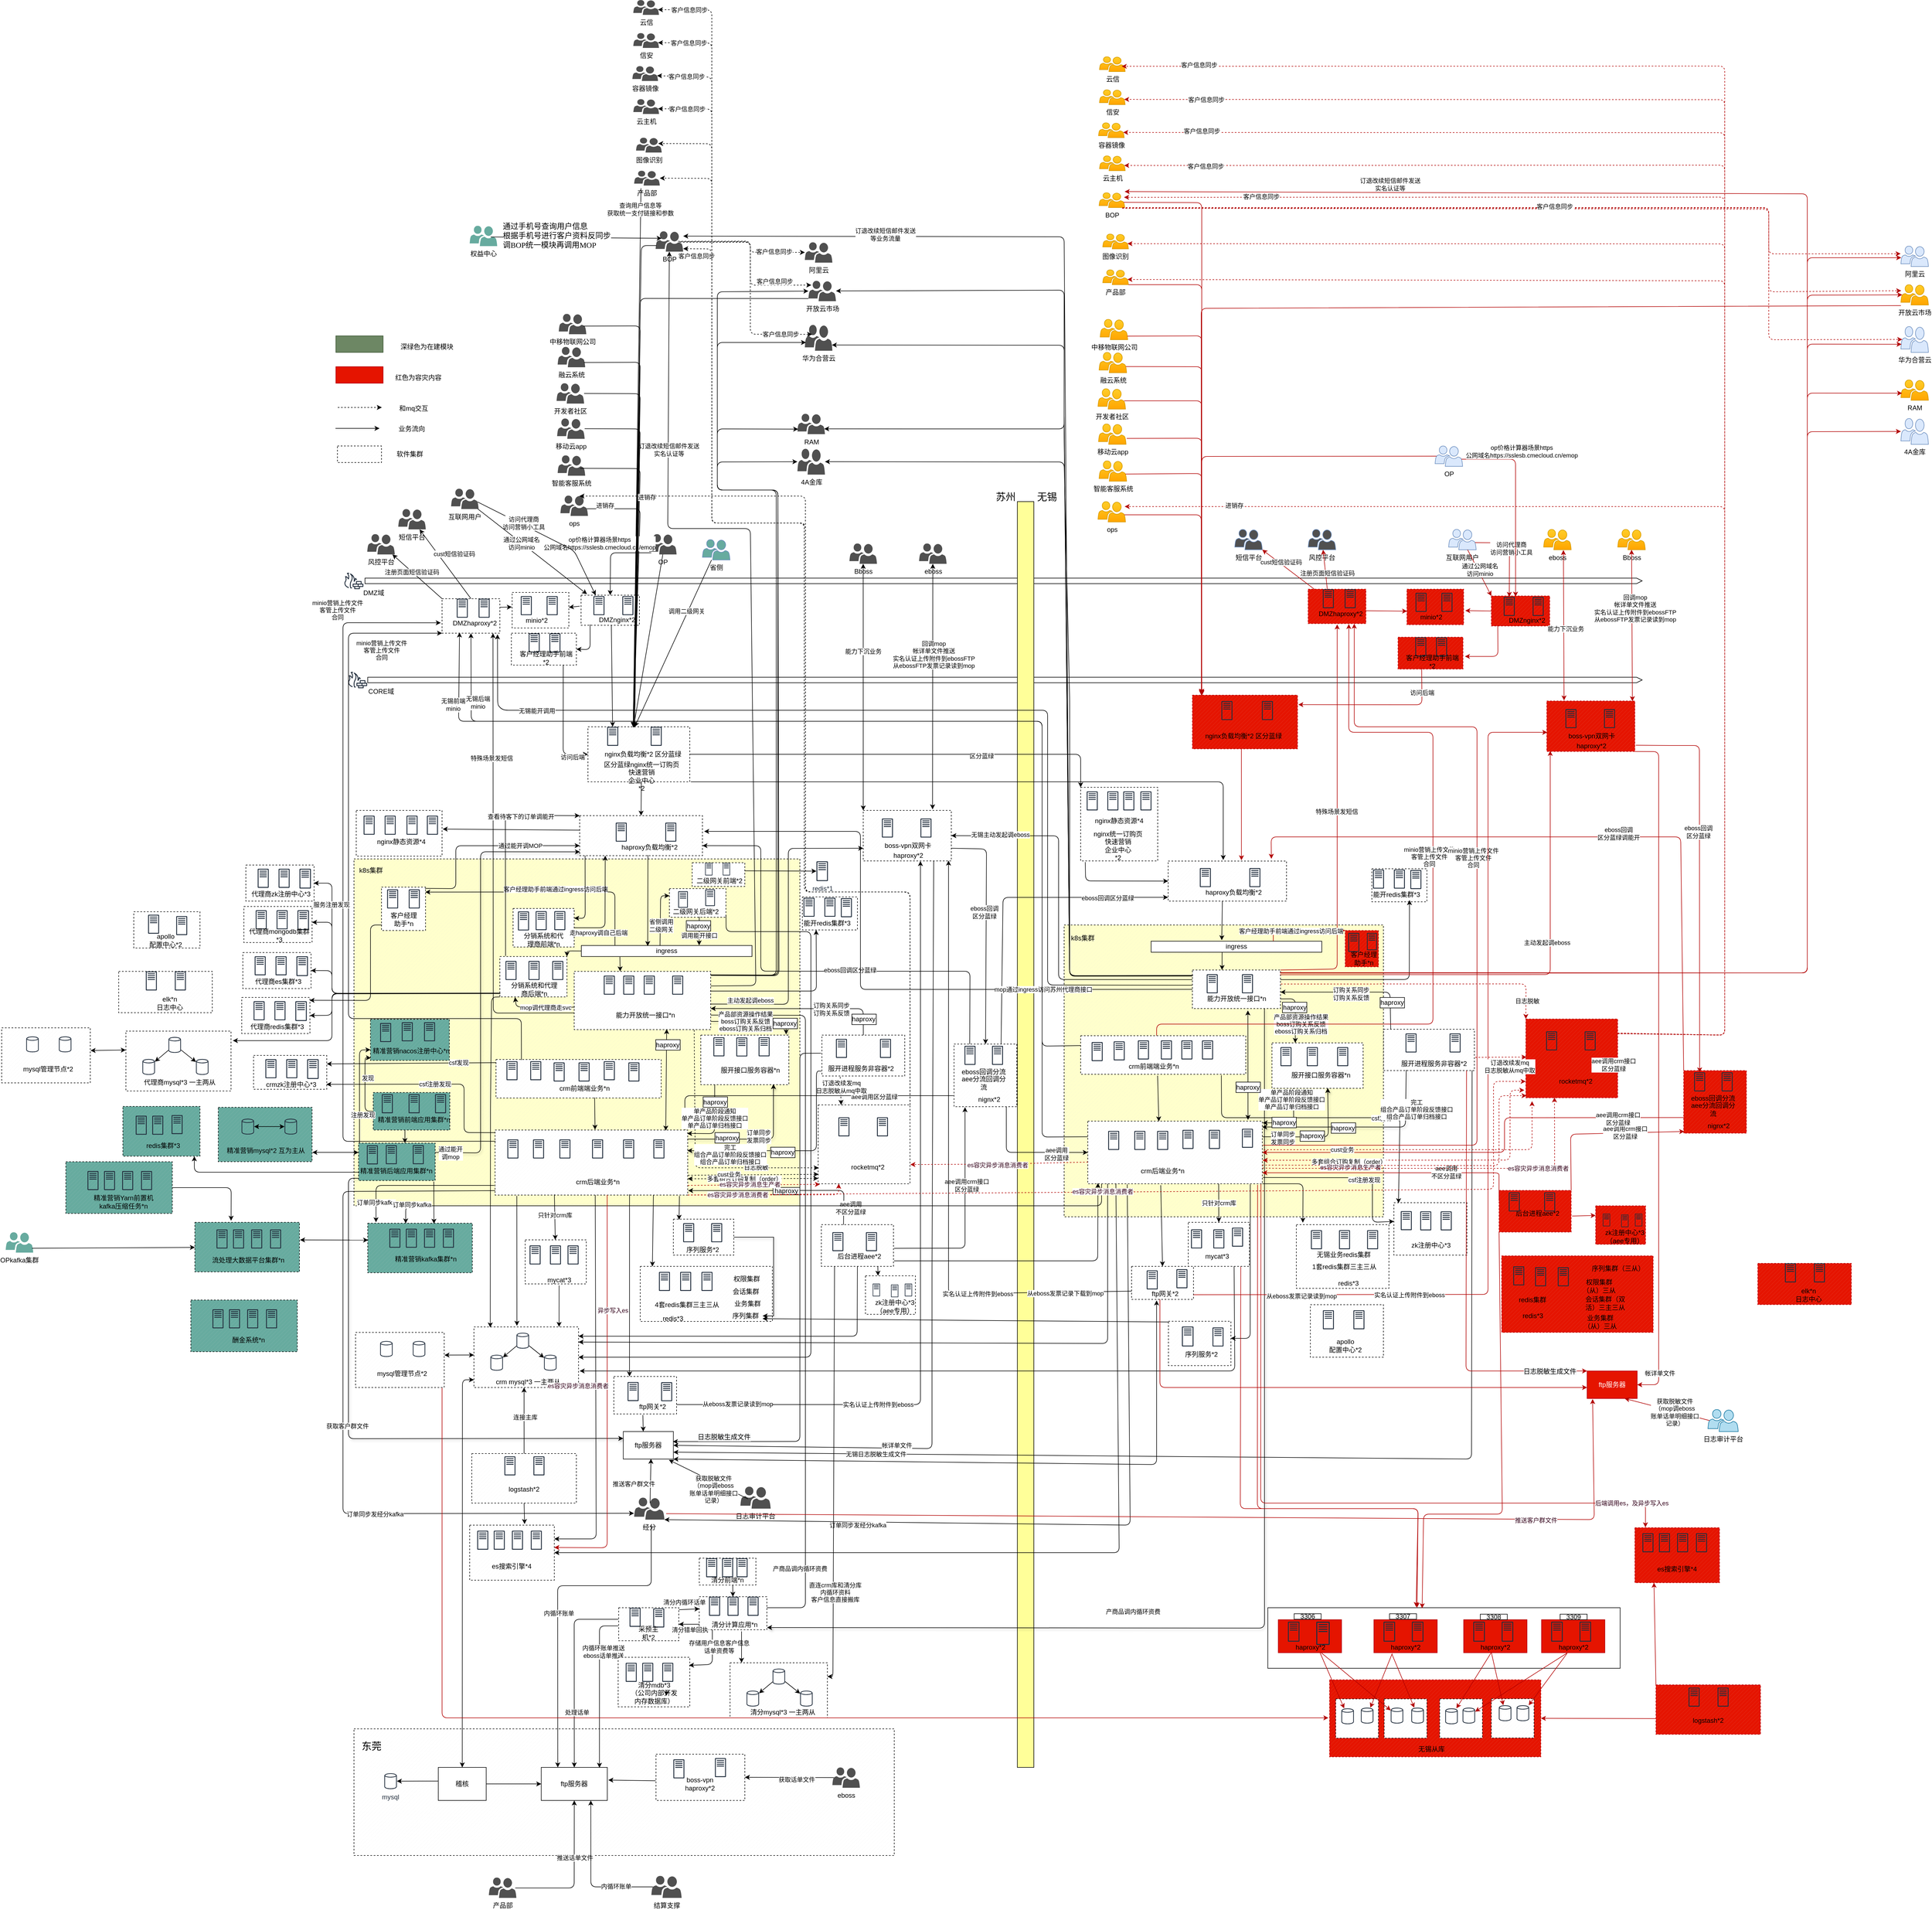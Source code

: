 <mxfile version="13.7.8" type="device"><diagram id="rLiAySbOSK_7bfLQpCL8" name="第 1 页"><mxGraphModel dx="6855" dy="6789" grid="1" gridSize="10" guides="1" tooltips="1" connect="1" arrows="1" fold="1" page="1" pageScale="1" pageWidth="3300" pageHeight="4681" math="0" shadow="0"><root><mxCell id="0"/><mxCell id="1" parent="0"/><mxCell id="znSRivv-sYga7C_jcEJQ-154" value="" style="rounded=0;whiteSpace=wrap;html=1;" parent="1" vertex="1"><mxGeometry x="1690" y="2030" width="640" height="110" as="geometry"/></mxCell><mxCell id="znSRivv-sYga7C_jcEJQ-72" value="" style="verticalLabelPosition=bottom;verticalAlign=top;html=1;shape=mxgraph.basic.patternFillRect;fillStyle=diag;step=5;fillStrokeWidth=0.2;fillStrokeColor=#dddddd;align=center;labelBorderColor=none;dashed=1;fillColor=#e51400;strokeColor=#B20000;fontColor=#ffffff;" parent="1" vertex="1"><mxGeometry x="1802.15" y="2160.91" width="383.83" height="140" as="geometry"/></mxCell><mxCell id="znSRivv-sYga7C_jcEJQ-92" value="" style="verticalLabelPosition=bottom;verticalAlign=top;html=1;shape=mxgraph.basic.patternFillRect;fillStyle=diag;step=5;fillStrokeWidth=0.2;fillStrokeColor=#dddddd;align=center;labelBorderColor=none;dashed=1;" parent="1" vertex="1"><mxGeometry x="2095.98" y="2195.29" width="77.62" height="71.25" as="geometry"/></mxCell><mxCell id="znSRivv-sYga7C_jcEJQ-91" value="" style="verticalLabelPosition=bottom;verticalAlign=top;html=1;shape=mxgraph.basic.patternFillRect;fillStyle=diag;step=5;fillStrokeWidth=0.2;fillStrokeColor=#dddddd;align=center;labelBorderColor=none;dashed=1;" parent="1" vertex="1"><mxGeometry x="2002.23" y="2195.57" width="77.62" height="71.25" as="geometry"/></mxCell><mxCell id="znSRivv-sYga7C_jcEJQ-90" value="" style="verticalLabelPosition=bottom;verticalAlign=top;html=1;shape=mxgraph.basic.patternFillRect;fillStyle=diag;step=5;fillStrokeWidth=0.2;fillStrokeColor=#dddddd;align=center;labelBorderColor=none;dashed=1;" parent="1" vertex="1"><mxGeometry x="1901.39" y="2195.57" width="77.62" height="71.25" as="geometry"/></mxCell><mxCell id="znSRivv-sYga7C_jcEJQ-89" value="" style="verticalLabelPosition=bottom;verticalAlign=top;html=1;shape=mxgraph.basic.patternFillRect;fillStyle=diag;step=5;fillStrokeWidth=0.2;fillStrokeColor=#dddddd;align=center;labelBorderColor=none;dashed=1;" parent="1" vertex="1"><mxGeometry x="1813.36" y="2195.57" width="77.62" height="71.25" as="geometry"/></mxCell><mxCell id="Gu70Eh0L4vQH5XZXKjud-144" value="" style="verticalLabelPosition=bottom;verticalAlign=top;html=1;shape=mxgraph.basic.patternFillRect;fillStyle=diag;step=5;fillStrokeWidth=0.2;fillStrokeColor=#dddddd;align=center;labelBorderColor=none;dashed=1;fillColor=#FFFFCC;" parent="1" vertex="1"><mxGeometry x="1320" y="790" width="580" height="530" as="geometry"/></mxCell><mxCell id="Gu70Eh0L4vQH5XZXKjud-170" value="" style="verticalLabelPosition=bottom;verticalAlign=top;html=1;shape=mxgraph.basic.patternFillRect;fillStyle=diag;step=5;fillStrokeWidth=0.2;fillStrokeColor=#dddddd;align=center;labelBorderColor=none;dashed=1;" parent="1" vertex="1"><mxGeometry x="1697.53" y="1004.09" width="165.58" height="82.5" as="geometry"/></mxCell><mxCell id="65wFa-e5KNH3SDOrGkdc-27" value="" style="verticalLabelPosition=bottom;verticalAlign=top;html=1;shape=mxgraph.basic.patternFillRect;fillStyle=diag;step=5;fillStrokeWidth=0.2;fillStrokeColor=#dddddd;align=center;labelBorderColor=none;dashed=1;fillColor=#FFFFCC;" parent="1" vertex="1"><mxGeometry x="30" y="670" width="810" height="630" as="geometry"/></mxCell><mxCell id="65wFa-e5KNH3SDOrGkdc-37" value="" style="verticalLabelPosition=bottom;verticalAlign=top;html=1;shape=mxgraph.basic.patternFillRect;fillStyle=diag;step=5;fillStrokeWidth=0.2;fillStrokeColor=#dddddd;align=center;labelBorderColor=none;dashed=1;" parent="1" vertex="1"><mxGeometry x="286.25" y="1162.38" width="350" height="118.07" as="geometry"/></mxCell><mxCell id="Gu70Eh0L4vQH5XZXKjud-406" value="" style="verticalLabelPosition=bottom;verticalAlign=top;html=1;shape=mxgraph.basic.patternFillRect;fillStyle=diag;step=5;fillStrokeWidth=0.2;fillStrokeColor=#dddddd;align=center;labelBorderColor=none;dashed=1;" parent="1" vertex="1"><mxGeometry x="30" y="2250" width="981.42" height="230" as="geometry"/></mxCell><mxCell id="Gu70Eh0L4vQH5XZXKjud-416" value="" style="verticalLabelPosition=bottom;verticalAlign=top;html=1;shape=mxgraph.basic.patternFillRect;fillStyle=diag;step=5;fillStrokeWidth=0.2;fillStrokeColor=#dddddd;align=center;labelBorderColor=none;dashed=1;" parent="1" vertex="1"><mxGeometry x="578.6" y="2296" width="161.4" height="84" as="geometry"/></mxCell><mxCell id="65wFa-e5KNH3SDOrGkdc-2" value="" style="verticalLabelPosition=bottom;verticalAlign=top;html=1;shape=mxgraph.basic.patternFillRect;fillStyle=diag;step=5;fillStrokeWidth=0.2;fillStrokeColor=#dddddd;align=center;labelBorderColor=none;dashed=1;" parent="1" vertex="1"><mxGeometry x="-6.661e-16" y="-80" width="80" height="30" as="geometry"/></mxCell><mxCell id="65wFa-e5KNH3SDOrGkdc-3" value="" style="endArrow=classic;html=1;curved=1;" parent="1" edge="1"><mxGeometry width="50" height="50" relative="1" as="geometry"><mxPoint x="-3.61" y="-112" as="sourcePoint"/><mxPoint x="76.39" y="-112" as="targetPoint"/></mxGeometry></mxCell><mxCell id="65wFa-e5KNH3SDOrGkdc-4" value="业务流向" style="text;html=1;strokeColor=none;fillColor=none;align=center;verticalAlign=middle;whiteSpace=wrap;rounded=0;" parent="1" vertex="1"><mxGeometry x="109.55" y="-121.5" width="50" height="20" as="geometry"/></mxCell><mxCell id="65wFa-e5KNH3SDOrGkdc-5" style="edgeStyle=orthogonalEdgeStyle;curved=1;rounded=0;orthogonalLoop=1;jettySize=auto;html=1;exitX=0.5;exitY=1;exitDx=0;exitDy=0;fontColor=#000000;" parent="1" source="65wFa-e5KNH3SDOrGkdc-2" target="65wFa-e5KNH3SDOrGkdc-2" edge="1"><mxGeometry relative="1" as="geometry"/></mxCell><mxCell id="65wFa-e5KNH3SDOrGkdc-6" value="软件集群" style="text;html=1;strokeColor=none;fillColor=none;align=center;verticalAlign=middle;whiteSpace=wrap;rounded=0;dashed=1;fontColor=#000000;" parent="1" vertex="1"><mxGeometry x="104.11" y="-75" width="55" height="20" as="geometry"/></mxCell><mxCell id="65wFa-e5KNH3SDOrGkdc-7" value="" style="outlineConnect=0;fontColor=#232F3E;gradientColor=none;fillColor=#232F3E;strokeColor=none;dashed=0;verticalLabelPosition=bottom;verticalAlign=top;align=center;html=1;fontSize=12;fontStyle=0;aspect=fixed;pointerEvents=1;shape=mxgraph.aws4.generic_firewall;" parent="1" vertex="1"><mxGeometry x="11.78" y="150" width="35.45" height="30" as="geometry"/></mxCell><mxCell id="65wFa-e5KNH3SDOrGkdc-9" value="" style="html=1;shadow=0;dashed=0;align=center;verticalAlign=middle;shape=mxgraph.arrows2.arrow;dy=0;dx=10;notch=0;fontColor=#000000;" parent="1" vertex="1"><mxGeometry x="50" y="160" width="2320" height="10" as="geometry"/></mxCell><mxCell id="65wFa-e5KNH3SDOrGkdc-11" value="DMZ域" style="text;html=1;strokeColor=none;fillColor=none;align=center;verticalAlign=middle;whiteSpace=wrap;rounded=0;dashed=1;fontColor=#000000;" parent="1" vertex="1"><mxGeometry x="45.78" y="177.33" width="40" height="20" as="geometry"/></mxCell><mxCell id="65wFa-e5KNH3SDOrGkdc-12" value="" style="html=1;shadow=0;dashed=0;align=center;verticalAlign=middle;shape=mxgraph.arrows2.arrow;dy=0;dx=10;notch=0;fontColor=#000000;" parent="1" vertex="1"><mxGeometry x="55" y="340" width="2315" height="10" as="geometry"/></mxCell><mxCell id="65wFa-e5KNH3SDOrGkdc-14" value="" style="verticalLabelPosition=bottom;verticalAlign=top;html=1;shape=mxgraph.basic.patternFillRect;fillStyle=diag;step=5;fillStrokeWidth=0.2;fillStrokeColor=#dddddd;align=center;labelBorderColor=none;dashed=1;" parent="1" vertex="1"><mxGeometry x="455" y="430" width="185" height="100" as="geometry"/></mxCell><mxCell id="65wFa-e5KNH3SDOrGkdc-15" value="" style="endArrow=classic;html=1;fontColor=#000000;exitX=0.5;exitY=1;exitDx=0;exitDy=0;exitPerimeter=0;entryX=0.448;entryY=0.011;entryDx=0;entryDy=0;entryPerimeter=0;" parent="1" source="65wFa-e5KNH3SDOrGkdc-33" target="65wFa-e5KNH3SDOrGkdc-14" edge="1"><mxGeometry width="50" height="50" relative="1" as="geometry"><mxPoint x="545.022" y="103.0" as="sourcePoint"/><mxPoint x="561" y="340" as="targetPoint"/></mxGeometry></mxCell><mxCell id="65wFa-e5KNH3SDOrGkdc-16" value="" style="outlineConnect=0;fontColor=#232F3E;gradientColor=none;fillColor=#232F3E;strokeColor=none;dashed=0;verticalLabelPosition=bottom;verticalAlign=top;align=center;html=1;fontSize=12;fontStyle=0;aspect=fixed;pointerEvents=1;shape=mxgraph.aws4.traditional_server;" parent="1" vertex="1"><mxGeometry x="490" y="430.0" width="20" height="34.66" as="geometry"/></mxCell><mxCell id="65wFa-e5KNH3SDOrGkdc-17" value="" style="outlineConnect=0;fontColor=#232F3E;gradientColor=none;fillColor=#232F3E;strokeColor=none;dashed=0;verticalLabelPosition=bottom;verticalAlign=top;align=center;html=1;fontSize=12;fontStyle=0;aspect=fixed;pointerEvents=1;shape=mxgraph.aws4.traditional_server;" parent="1" vertex="1"><mxGeometry x="569.0" y="430.0" width="20" height="34.66" as="geometry"/></mxCell><mxCell id="65wFa-e5KNH3SDOrGkdc-18" value="nginx负载均衡*2 区分蓝绿" style="text;html=1;strokeColor=none;fillColor=none;align=center;verticalAlign=middle;whiteSpace=wrap;rounded=0;dashed=1;fontColor=#000000;" parent="1" vertex="1"><mxGeometry x="480.19" y="470.0" width="150" height="20" as="geometry"/></mxCell><mxCell id="65wFa-e5KNH3SDOrGkdc-20" value="" style="outlineConnect=0;fontColor=#232F3E;gradientColor=none;fillColor=#232F3E;strokeColor=none;dashed=0;verticalLabelPosition=bottom;verticalAlign=top;align=center;html=1;fontSize=12;fontStyle=0;aspect=fixed;pointerEvents=1;shape=mxgraph.aws4.generic_firewall;" parent="1" vertex="1"><mxGeometry x="18.66" y="330" width="35.45" height="30" as="geometry"/></mxCell><mxCell id="65wFa-e5KNH3SDOrGkdc-21" value="" style="verticalLabelPosition=bottom;verticalAlign=top;html=1;shape=mxgraph.basic.patternFillRect;fillStyle=diag;step=5;fillStrokeWidth=0.2;fillStrokeColor=#dddddd;align=center;labelBorderColor=none;dashed=1;" parent="1" vertex="1"><mxGeometry x="440" y="591.42" width="223" height="72.67" as="geometry"/></mxCell><mxCell id="65wFa-e5KNH3SDOrGkdc-22" value="" style="outlineConnect=0;fontColor=#232F3E;gradientColor=none;fillColor=#232F3E;strokeColor=none;dashed=0;verticalLabelPosition=bottom;verticalAlign=top;align=center;html=1;fontSize=12;fontStyle=0;aspect=fixed;pointerEvents=1;shape=mxgraph.aws4.traditional_server;" parent="1" vertex="1"><mxGeometry x="505.5" y="604.08" width="20" height="34.66" as="geometry"/></mxCell><mxCell id="65wFa-e5KNH3SDOrGkdc-24" value="" style="outlineConnect=0;fontColor=#232F3E;gradientColor=none;fillColor=#232F3E;strokeColor=none;dashed=0;verticalLabelPosition=bottom;verticalAlign=top;align=center;html=1;fontSize=12;fontStyle=0;aspect=fixed;pointerEvents=1;shape=mxgraph.aws4.traditional_server;" parent="1" vertex="1"><mxGeometry x="595.5" y="604.08" width="20" height="34.66" as="geometry"/></mxCell><mxCell id="65wFa-e5KNH3SDOrGkdc-25" value="haproxy负载均衡*2" style="text;html=1;strokeColor=none;fillColor=none;align=center;verticalAlign=middle;whiteSpace=wrap;rounded=0;dashed=1;fontColor=#000000;rotation=0;" parent="1" vertex="1"><mxGeometry x="505.5" y="638.74" width="122" height="20" as="geometry"/></mxCell><mxCell id="65wFa-e5KNH3SDOrGkdc-28" value="k8s集群" style="text;html=1;strokeColor=none;fillColor=none;align=center;verticalAlign=middle;whiteSpace=wrap;rounded=0;dashed=1;fontColor=#000000;" parent="1" vertex="1"><mxGeometry x="26.34" y="681.09" width="70" height="20" as="geometry"/></mxCell><mxCell id="65wFa-e5KNH3SDOrGkdc-31" value="ingress" style="rounded=0;whiteSpace=wrap;html=1;fontColor=#000000;" parent="1" vertex="1"><mxGeometry x="443" y="827.27" width="310" height="20" as="geometry"/></mxCell><mxCell id="65wFa-e5KNH3SDOrGkdc-32" value="" style="verticalLabelPosition=bottom;verticalAlign=top;html=1;shape=mxgraph.basic.patternFillRect;fillStyle=diag;step=5;fillStrokeWidth=0.2;fillStrokeColor=#dddddd;align=center;labelBorderColor=none;dashed=1;" parent="1" vertex="1"><mxGeometry x="430" y="874.26" width="248" height="105.74" as="geometry"/></mxCell><mxCell id="65wFa-e5KNH3SDOrGkdc-33" value="OP" style="pointerEvents=1;shadow=0;dashed=0;html=1;strokeColor=none;labelPosition=center;verticalLabelPosition=bottom;verticalAlign=top;align=center;fillColor=#505050;shape=mxgraph.mscae.intune.user_group;fontColor=#000000;" parent="1" vertex="1"><mxGeometry x="566" y="80" width="50" height="37" as="geometry"/></mxCell><mxCell id="65wFa-e5KNH3SDOrGkdc-34" value="" style="outlineConnect=0;fontColor=#232F3E;gradientColor=none;fillColor=#232F3E;strokeColor=none;dashed=0;verticalLabelPosition=bottom;verticalAlign=top;align=center;html=1;fontSize=12;fontStyle=0;aspect=fixed;pointerEvents=1;shape=mxgraph.aws4.traditional_server;" parent="1" vertex="1"><mxGeometry x="483.75" y="881.93" width="20" height="34.66" as="geometry"/></mxCell><mxCell id="65wFa-e5KNH3SDOrGkdc-36" value="能力开放统一接口*n" style="text;html=1;strokeColor=none;fillColor=none;align=center;verticalAlign=middle;whiteSpace=wrap;rounded=0;fontColor=#000000;" parent="1" vertex="1"><mxGeometry x="502.0" y="944.43" width="115" height="20" as="geometry"/></mxCell><mxCell id="65wFa-e5KNH3SDOrGkdc-38" value="" style="outlineConnect=0;fontColor=#232F3E;gradientColor=none;fillColor=#232F3E;strokeColor=none;dashed=0;verticalLabelPosition=bottom;verticalAlign=top;align=center;html=1;fontSize=12;fontStyle=0;aspect=fixed;pointerEvents=1;shape=mxgraph.aws4.traditional_server;" parent="1" vertex="1"><mxGeometry x="308.69" y="1179.43" width="20" height="34.66" as="geometry"/></mxCell><mxCell id="65wFa-e5KNH3SDOrGkdc-39" value="" style="outlineConnect=0;fontColor=#232F3E;gradientColor=none;fillColor=#232F3E;strokeColor=none;dashed=0;verticalLabelPosition=bottom;verticalAlign=top;align=center;html=1;fontSize=12;fontStyle=0;aspect=fixed;pointerEvents=1;shape=mxgraph.aws4.traditional_server;" parent="1" vertex="1"><mxGeometry x="403.17" y="1179.43" width="20" height="34.66" as="geometry"/></mxCell><mxCell id="65wFa-e5KNH3SDOrGkdc-40" value="" style="outlineConnect=0;fontColor=#232F3E;gradientColor=none;fillColor=#232F3E;strokeColor=none;dashed=0;verticalLabelPosition=bottom;verticalAlign=top;align=center;html=1;fontSize=12;fontStyle=0;aspect=fixed;pointerEvents=1;shape=mxgraph.aws4.traditional_server;" parent="1" vertex="1"><mxGeometry x="462.5" y="1179.43" width="20" height="34.66" as="geometry"/></mxCell><mxCell id="65wFa-e5KNH3SDOrGkdc-41" value="" style="outlineConnect=0;fontColor=#232F3E;gradientColor=none;fillColor=#232F3E;strokeColor=none;dashed=0;verticalLabelPosition=bottom;verticalAlign=top;align=center;html=1;fontSize=12;fontStyle=0;aspect=fixed;pointerEvents=1;shape=mxgraph.aws4.traditional_server;" parent="1" vertex="1"><mxGeometry x="518.92" y="1179.43" width="20" height="34.66" as="geometry"/></mxCell><mxCell id="65wFa-e5KNH3SDOrGkdc-42" value="" style="outlineConnect=0;fontColor=#232F3E;gradientColor=none;fillColor=#232F3E;strokeColor=none;dashed=0;verticalLabelPosition=bottom;verticalAlign=top;align=center;html=1;fontSize=12;fontStyle=0;aspect=fixed;pointerEvents=1;shape=mxgraph.aws4.traditional_server;" parent="1" vertex="1"><mxGeometry x="573.92" y="1179.43" width="20" height="34.66" as="geometry"/></mxCell><mxCell id="65wFa-e5KNH3SDOrGkdc-43" value="crm后端业务*n" style="text;html=1;strokeColor=none;fillColor=none;align=center;verticalAlign=middle;whiteSpace=wrap;rounded=0;fontColor=#000000;" parent="1" vertex="1"><mxGeometry x="427.5" y="1246.93" width="90" height="20" as="geometry"/></mxCell><mxCell id="65wFa-e5KNH3SDOrGkdc-44" value="" style="outlineConnect=0;fontColor=#232F3E;gradientColor=none;fillColor=#232F3E;strokeColor=none;dashed=0;verticalLabelPosition=bottom;verticalAlign=top;align=center;html=1;fontSize=12;fontStyle=0;aspect=fixed;pointerEvents=1;shape=mxgraph.aws4.traditional_server;" parent="1" vertex="1"><mxGeometry x="355.23" y="1179.43" width="20" height="34.66" as="geometry"/></mxCell><mxCell id="65wFa-e5KNH3SDOrGkdc-45" value="" style="verticalLabelPosition=bottom;verticalAlign=top;html=1;shape=mxgraph.basic.patternFillRect;fillStyle=diag;step=5;fillStrokeWidth=0.2;fillStrokeColor=#dddddd;align=center;labelBorderColor=none;dashed=1;" parent="1" vertex="1"><mxGeometry x="879" y="1334.26" width="131" height="75.74" as="geometry"/></mxCell><mxCell id="65wFa-e5KNH3SDOrGkdc-47" value="" style="outlineConnect=0;fontColor=#232F3E;gradientColor=none;fillColor=#232F3E;strokeColor=none;dashed=0;verticalLabelPosition=bottom;verticalAlign=top;align=center;html=1;fontSize=12;fontStyle=0;aspect=fixed;pointerEvents=1;shape=mxgraph.aws4.traditional_server;" parent="1" vertex="1"><mxGeometry x="960.0" y="1347.78" width="20" height="34.66" as="geometry"/></mxCell><mxCell id="65wFa-e5KNH3SDOrGkdc-48" value="后台进程aee*2" style="text;html=1;strokeColor=none;fillColor=none;align=center;verticalAlign=middle;whiteSpace=wrap;rounded=0;fontColor=#000000;" parent="1" vertex="1"><mxGeometry x="903.14" y="1384.94" width="90" height="15" as="geometry"/></mxCell><mxCell id="65wFa-e5KNH3SDOrGkdc-49" style="edgeStyle=orthogonalEdgeStyle;curved=1;rounded=0;orthogonalLoop=1;jettySize=auto;html=1;exitX=0.5;exitY=1;exitDx=0;exitDy=0;fontColor=#000000;" parent="1" source="65wFa-e5KNH3SDOrGkdc-48" target="65wFa-e5KNH3SDOrGkdc-48" edge="1"><mxGeometry relative="1" as="geometry"/></mxCell><mxCell id="65wFa-e5KNH3SDOrGkdc-50" value="" style="endArrow=classic;html=1;fontColor=#000000;entryX=1.002;entryY=0.932;entryDx=0;entryDy=0;entryPerimeter=0;exitX=0.307;exitY=0.003;exitDx=0;exitDy=0;exitPerimeter=0;" parent="1" source="65wFa-e5KNH3SDOrGkdc-45" target="65wFa-e5KNH3SDOrGkdc-37" edge="1"><mxGeometry width="50" height="50" relative="1" as="geometry"><mxPoint x="920" y="1330" as="sourcePoint"/><mxPoint x="635" y="1237" as="targetPoint"/><Array as="points"><mxPoint x="920" y="1272"/></Array></mxGeometry></mxCell><mxCell id="65wFa-e5KNH3SDOrGkdc-52" value="" style="verticalLabelPosition=bottom;verticalAlign=top;html=1;shape=mxgraph.basic.patternFillRect;fillStyle=diag;step=5;fillStrokeWidth=0.2;fillStrokeColor=#dddddd;align=center;labelBorderColor=none;dashed=1;" parent="1" vertex="1"><mxGeometry x="288" y="1034.26" width="300" height="70" as="geometry"/></mxCell><mxCell id="65wFa-e5KNH3SDOrGkdc-53" value="" style="outlineConnect=0;fontColor=#232F3E;gradientColor=none;fillColor=#232F3E;strokeColor=none;dashed=0;verticalLabelPosition=bottom;verticalAlign=top;align=center;html=1;fontSize=12;fontStyle=0;aspect=fixed;pointerEvents=1;shape=mxgraph.aws4.traditional_server;" parent="1" vertex="1"><mxGeometry x="307.05" y="1037.27" width="20" height="34.66" as="geometry"/></mxCell><mxCell id="65wFa-e5KNH3SDOrGkdc-54" value="" style="outlineConnect=0;fontColor=#232F3E;gradientColor=none;fillColor=#232F3E;strokeColor=none;dashed=0;verticalLabelPosition=bottom;verticalAlign=top;align=center;html=1;fontSize=12;fontStyle=0;aspect=fixed;pointerEvents=1;shape=mxgraph.aws4.traditional_server;" parent="1" vertex="1"><mxGeometry x="392.65" y="1039.6" width="20" height="34.66" as="geometry"/></mxCell><mxCell id="65wFa-e5KNH3SDOrGkdc-55" value="" style="outlineConnect=0;fontColor=#232F3E;gradientColor=none;fillColor=#232F3E;strokeColor=none;dashed=0;verticalLabelPosition=bottom;verticalAlign=top;align=center;html=1;fontSize=12;fontStyle=0;aspect=fixed;pointerEvents=1;shape=mxgraph.aws4.traditional_server;" parent="1" vertex="1"><mxGeometry x="438" y="1039.6" width="20" height="34.66" as="geometry"/></mxCell><mxCell id="65wFa-e5KNH3SDOrGkdc-56" value="" style="outlineConnect=0;fontColor=#232F3E;gradientColor=none;fillColor=#232F3E;strokeColor=none;dashed=0;verticalLabelPosition=bottom;verticalAlign=top;align=center;html=1;fontSize=12;fontStyle=0;aspect=fixed;pointerEvents=1;shape=mxgraph.aws4.traditional_server;" parent="1" vertex="1"><mxGeometry x="483.75" y="1037.27" width="20" height="34.66" as="geometry"/></mxCell><mxCell id="65wFa-e5KNH3SDOrGkdc-58" value="crm前端端业务*n" style="text;html=1;strokeColor=none;fillColor=none;align=center;verticalAlign=middle;whiteSpace=wrap;rounded=0;fontColor=#000000;" parent="1" vertex="1"><mxGeometry x="393.75" y="1077.27" width="110" height="20" as="geometry"/></mxCell><mxCell id="65wFa-e5KNH3SDOrGkdc-59" value="" style="outlineConnect=0;fontColor=#232F3E;gradientColor=none;fillColor=#232F3E;strokeColor=none;dashed=0;verticalLabelPosition=bottom;verticalAlign=top;align=center;html=1;fontSize=12;fontStyle=0;aspect=fixed;pointerEvents=1;shape=mxgraph.aws4.traditional_server;" parent="1" vertex="1"><mxGeometry x="350.19" y="1037.27" width="20" height="34.66" as="geometry"/></mxCell><mxCell id="65wFa-e5KNH3SDOrGkdc-60" value="" style="outlineConnect=0;fontColor=#232F3E;gradientColor=none;fillColor=#232F3E;strokeColor=none;dashed=0;verticalLabelPosition=bottom;verticalAlign=top;align=center;html=1;fontSize=12;fontStyle=0;aspect=fixed;pointerEvents=1;shape=mxgraph.aws4.traditional_server;" parent="1" vertex="1"><mxGeometry x="528.5" y="1039.6" width="20" height="34.66" as="geometry"/></mxCell><mxCell id="65wFa-e5KNH3SDOrGkdc-61" value="" style="verticalLabelPosition=bottom;verticalAlign=top;html=1;shape=mxgraph.basic.patternFillRect;fillStyle=diag;step=5;fillStrokeWidth=0.2;fillStrokeColor=#dddddd;align=center;labelBorderColor=none;dashed=1;" parent="1" vertex="1"><mxGeometry x="-152.38" y="1026.93" width="132.98" height="61.42" as="geometry"/></mxCell><mxCell id="65wFa-e5KNH3SDOrGkdc-62" value="" style="outlineConnect=0;fontColor=#232F3E;gradientColor=none;fillColor=#232F3E;strokeColor=none;dashed=0;verticalLabelPosition=bottom;verticalAlign=top;align=center;html=1;fontSize=12;fontStyle=0;aspect=fixed;pointerEvents=1;shape=mxgraph.aws4.traditional_server;" parent="1" vertex="1"><mxGeometry x="-130.89" y="1033.69" width="20" height="34.66" as="geometry"/></mxCell><mxCell id="65wFa-e5KNH3SDOrGkdc-63" value="" style="outlineConnect=0;fontColor=#232F3E;gradientColor=none;fillColor=#232F3E;strokeColor=none;dashed=0;verticalLabelPosition=bottom;verticalAlign=top;align=center;html=1;fontSize=12;fontStyle=0;aspect=fixed;pointerEvents=1;shape=mxgraph.aws4.traditional_server;" parent="1" vertex="1"><mxGeometry x="-92.95" y="1033.69" width="20" height="34.66" as="geometry"/></mxCell><mxCell id="65wFa-e5KNH3SDOrGkdc-64" value="" style="outlineConnect=0;fontColor=#232F3E;gradientColor=none;fillColor=#232F3E;strokeColor=none;dashed=0;verticalLabelPosition=bottom;verticalAlign=top;align=center;html=1;fontSize=12;fontStyle=0;aspect=fixed;pointerEvents=1;shape=mxgraph.aws4.traditional_server;" parent="1" vertex="1"><mxGeometry x="-55.0" y="1033.69" width="20.78" height="36.01" as="geometry"/></mxCell><mxCell id="65wFa-e5KNH3SDOrGkdc-66" value="crmzk注册中心*3" style="text;html=1;strokeColor=none;fillColor=none;align=center;verticalAlign=middle;whiteSpace=wrap;rounded=0;fontColor=#000000;" parent="1" vertex="1"><mxGeometry x="-137.08" y="1069.7" width="106.49" height="20" as="geometry"/></mxCell><mxCell id="65wFa-e5KNH3SDOrGkdc-67" value="" style="endArrow=none;startArrow=classic;html=1;fontColor=#000000;startFill=1;endFill=0;exitX=1;exitY=0.25;exitDx=0;exitDy=0;entryX=0;entryY=0.082;entryDx=0;entryDy=0;entryPerimeter=0;" parent="1" source="65wFa-e5KNH3SDOrGkdc-61" target="65wFa-e5KNH3SDOrGkdc-52" edge="1"><mxGeometry width="50" height="50" relative="1" as="geometry"><mxPoint x="110" y="1196" as="sourcePoint"/><mxPoint x="370" y="1106" as="targetPoint"/><Array as="points"/></mxGeometry></mxCell><mxCell id="65wFa-e5KNH3SDOrGkdc-72" value="csf发现" style="edgeLabel;html=1;align=center;verticalAlign=middle;resizable=0;points=[];fontColor=#000000;" parent="65wFa-e5KNH3SDOrGkdc-67" vertex="1" connectable="0"><mxGeometry x="0.125" y="1" relative="1" as="geometry"><mxPoint x="66.31" y="-0.4" as="offset"/></mxGeometry></mxCell><mxCell id="65wFa-e5KNH3SDOrGkdc-73" value="" style="verticalLabelPosition=bottom;verticalAlign=top;html=1;shape=mxgraph.basic.patternFillRect;fillStyle=diag;step=5;fillStrokeWidth=0.2;fillStrokeColor=#dddddd;align=center;labelBorderColor=none;dashed=1;" parent="1" vertex="1"><mxGeometry x="247.92" y="1520" width="190" height="110" as="geometry"/></mxCell><mxCell id="65wFa-e5KNH3SDOrGkdc-74" value="" style="outlineConnect=0;fontColor=#232F3E;gradientColor=none;fillColor=#232F3E;strokeColor=none;dashed=0;verticalLabelPosition=bottom;verticalAlign=top;align=center;html=1;fontSize=12;fontStyle=0;aspect=fixed;pointerEvents=1;shape=mxgraph.aws4.generic_database;" parent="1" vertex="1"><mxGeometry x="277.92" y="1570" width="22.69" height="30" as="geometry"/></mxCell><mxCell id="65wFa-e5KNH3SDOrGkdc-75" value="" style="outlineConnect=0;fontColor=#232F3E;gradientColor=none;fillColor=#232F3E;strokeColor=none;dashed=0;verticalLabelPosition=bottom;verticalAlign=top;align=center;html=1;fontSize=12;fontStyle=0;aspect=fixed;pointerEvents=1;shape=mxgraph.aws4.generic_database;" parent="1" vertex="1"><mxGeometry x="325.23" y="1530" width="22.69" height="30" as="geometry"/></mxCell><mxCell id="65wFa-e5KNH3SDOrGkdc-76" value="" style="outlineConnect=0;fontColor=#232F3E;gradientColor=none;fillColor=#232F3E;strokeColor=none;dashed=0;verticalLabelPosition=bottom;verticalAlign=top;align=center;html=1;fontSize=12;fontStyle=0;aspect=fixed;pointerEvents=1;shape=mxgraph.aws4.generic_database;" parent="1" vertex="1"><mxGeometry x="375.23" y="1570" width="22.69" height="30" as="geometry"/></mxCell><mxCell id="65wFa-e5KNH3SDOrGkdc-77" value="crm mysql*3 一主两从" style="text;html=1;strokeColor=none;fillColor=none;align=center;verticalAlign=middle;whiteSpace=wrap;rounded=0;fontColor=#000000;" parent="1" vertex="1"><mxGeometry x="282.92" y="1610" width="127.08" height="20" as="geometry"/></mxCell><mxCell id="65wFa-e5KNH3SDOrGkdc-78" value="" style="endArrow=classic;html=1;fontColor=#000000;" parent="1" source="65wFa-e5KNH3SDOrGkdc-75" target="65wFa-e5KNH3SDOrGkdc-74" edge="1"><mxGeometry width="50" height="50" relative="1" as="geometry"><mxPoint x="167.92" y="1500" as="sourcePoint"/><mxPoint x="217.92" y="1450" as="targetPoint"/></mxGeometry></mxCell><mxCell id="65wFa-e5KNH3SDOrGkdc-79" value="" style="endArrow=classic;html=1;fontColor=#000000;" parent="1" source="65wFa-e5KNH3SDOrGkdc-75" target="65wFa-e5KNH3SDOrGkdc-76" edge="1"><mxGeometry width="50" height="50" relative="1" as="geometry"><mxPoint x="335.23" y="1564.592" as="sourcePoint"/><mxPoint x="310.61" y="1585.408" as="targetPoint"/></mxGeometry></mxCell><mxCell id="65wFa-e5KNH3SDOrGkdc-81" value="" style="outlineConnect=0;fontColor=#232F3E;gradientColor=none;fillColor=#232F3E;strokeColor=none;dashed=0;verticalLabelPosition=bottom;verticalAlign=top;align=center;html=1;fontSize=12;fontStyle=0;aspect=fixed;pointerEvents=1;shape=mxgraph.aws4.generic_database;" parent="1" vertex="1"><mxGeometry x="67.51" y="1535" width="22.69" height="30" as="geometry"/></mxCell><mxCell id="65wFa-e5KNH3SDOrGkdc-82" value="" style="outlineConnect=0;fontColor=#232F3E;gradientColor=none;fillColor=#232F3E;strokeColor=none;dashed=0;verticalLabelPosition=bottom;verticalAlign=top;align=center;html=1;fontSize=12;fontStyle=0;aspect=fixed;pointerEvents=1;shape=mxgraph.aws4.generic_database;" parent="1" vertex="1"><mxGeometry x="126.83" y="1535" width="22.69" height="30" as="geometry"/></mxCell><mxCell id="65wFa-e5KNH3SDOrGkdc-83" value="" style="endArrow=classic;startArrow=classic;html=1;fontColor=#000000;entryX=1.003;entryY=0.412;entryDx=0;entryDy=0;entryPerimeter=0;" parent="1" target="70zML5aDb5CQiSP7BGxZ-26" edge="1"><mxGeometry width="50" height="50" relative="1" as="geometry"><mxPoint x="248" y="1571" as="sourcePoint"/><mxPoint x="200" y="1569" as="targetPoint"/></mxGeometry></mxCell><mxCell id="65wFa-e5KNH3SDOrGkdc-84" value="mysql管理节点*2" style="text;html=1;strokeColor=none;fillColor=none;align=center;verticalAlign=middle;whiteSpace=wrap;rounded=0;fontColor=#000000;" parent="1" vertex="1"><mxGeometry x="53.36" y="1585" width="109.13" height="20" as="geometry"/></mxCell><mxCell id="65wFa-e5KNH3SDOrGkdc-86" value="" style="endArrow=none;startArrow=classic;html=1;fontColor=#000000;entryX=0.113;entryY=1.014;entryDx=0;entryDy=0;entryPerimeter=0;startFill=1;endFill=0;" parent="1" target="65wFa-e5KNH3SDOrGkdc-37" edge="1"><mxGeometry width="50" height="50" relative="1" as="geometry"><mxPoint x="326" y="1518" as="sourcePoint"/><mxPoint x="330" y="1190" as="targetPoint"/></mxGeometry></mxCell><mxCell id="65wFa-e5KNH3SDOrGkdc-90" value="" style="verticalLabelPosition=bottom;verticalAlign=top;html=1;shape=mxgraph.basic.patternFillRect;fillStyle=diag;step=5;fillStrokeWidth=0.2;fillStrokeColor=#dddddd;align=center;labelBorderColor=none;dashed=1;" parent="1" vertex="1"><mxGeometry x="502" y="1610" width="114" height="68.07" as="geometry"/></mxCell><mxCell id="65wFa-e5KNH3SDOrGkdc-92" value="" style="outlineConnect=0;fontColor=#232F3E;gradientColor=none;fillColor=#232F3E;strokeColor=none;dashed=0;verticalLabelPosition=bottom;verticalAlign=top;align=center;html=1;fontSize=12;fontStyle=0;aspect=fixed;pointerEvents=1;shape=mxgraph.aws4.traditional_server;" parent="1" vertex="1"><mxGeometry x="527" y="1620" width="20" height="34.66" as="geometry"/></mxCell><mxCell id="65wFa-e5KNH3SDOrGkdc-93" value="" style="outlineConnect=0;fontColor=#232F3E;gradientColor=none;fillColor=#232F3E;strokeColor=none;dashed=0;verticalLabelPosition=bottom;verticalAlign=top;align=center;html=1;fontSize=12;fontStyle=0;aspect=fixed;pointerEvents=1;shape=mxgraph.aws4.traditional_server;" parent="1" vertex="1"><mxGeometry x="588.0" y="1620.34" width="20" height="34.66" as="geometry"/></mxCell><mxCell id="65wFa-e5KNH3SDOrGkdc-95" value="" style="endArrow=none;startArrow=classic;html=1;fontColor=#000000;entryX=0.5;entryY=1;entryDx=0;entryDy=0;exitX=1;exitY=0.153;exitDx=0;exitDy=0;exitPerimeter=0;startFill=1;endFill=0;" parent="1" source="65wFa-e5KNH3SDOrGkdc-73" target="65wFa-e5KNH3SDOrGkdc-45" edge="1"><mxGeometry width="50" height="50" relative="1" as="geometry"><mxPoint x="459" y="1421.93" as="sourcePoint"/><mxPoint x="249" y="1251.93" as="targetPoint"/><Array as="points"><mxPoint x="944" y="1537"/></Array></mxGeometry></mxCell><mxCell id="65wFa-e5KNH3SDOrGkdc-96" value="ftp网关*2" style="text;html=1;strokeColor=none;fillColor=none;align=center;verticalAlign=middle;whiteSpace=wrap;rounded=0;fontColor=#000000;" parent="1" vertex="1"><mxGeometry x="547.0" y="1660" width="51" height="10" as="geometry"/></mxCell><mxCell id="65wFa-e5KNH3SDOrGkdc-98" value="" style="endArrow=none;startArrow=classic;html=1;fontColor=#000000;exitX=0.156;exitY=0.009;exitDx=0;exitDy=0;exitPerimeter=0;entryX=0;entryY=1;entryDx=0;entryDy=0;startFill=1;endFill=0;" parent="1" source="65wFa-e5KNH3SDOrGkdc-73" target="Gu70Eh0L4vQH5XZXKjud-359" edge="1"><mxGeometry width="50" height="50" relative="1" as="geometry"><mxPoint x="293.92" y="1256" as="sourcePoint"/><mxPoint x="513" y="807" as="targetPoint"/><Array as="points"><mxPoint x="278" y="1120"/><mxPoint x="280" y="921"/></Array></mxGeometry></mxCell><mxCell id="65wFa-e5KNH3SDOrGkdc-102" value="" style="endArrow=none;startArrow=classic;html=1;fontColor=#000000;entryX=0.698;entryY=0.99;entryDx=0;entryDy=0;entryPerimeter=0;exitX=0.25;exitY=0;exitDx=0;exitDy=0;endFill=0;" parent="1" source="65wFa-e5KNH3SDOrGkdc-90" target="65wFa-e5KNH3SDOrGkdc-37" edge="1"><mxGeometry width="50" height="50" relative="1" as="geometry"><mxPoint x="659.0" y="1281.93" as="sourcePoint"/><mxPoint x="709.0" y="1231.93" as="targetPoint"/></mxGeometry></mxCell><mxCell id="65wFa-e5KNH3SDOrGkdc-104" value="ftp服务器" style="rounded=0;whiteSpace=wrap;html=1;fontColor=#000000;" parent="1" vertex="1"><mxGeometry x="519.19" y="1710" width="91" height="50" as="geometry"/></mxCell><mxCell id="65wFa-e5KNH3SDOrGkdc-105" value="" style="endArrow=none;startArrow=classic;html=1;fontColor=#000000;exitX=0.399;exitY=0.003;exitDx=0;exitDy=0;exitPerimeter=0;entryX=0.463;entryY=1.029;entryDx=0;entryDy=0;entryPerimeter=0;startFill=1;endFill=0;" parent="1" source="65wFa-e5KNH3SDOrGkdc-104" target="65wFa-e5KNH3SDOrGkdc-90" edge="1"><mxGeometry width="50" height="50" relative="1" as="geometry"><mxPoint x="523.92" y="1250" as="sourcePoint"/><mxPoint x="559" y="1680" as="targetPoint"/></mxGeometry></mxCell><mxCell id="65wFa-e5KNH3SDOrGkdc-106" value="" style="verticalLabelPosition=bottom;verticalAlign=top;html=1;shape=mxgraph.basic.patternFillRect;fillStyle=diag;step=5;fillStrokeWidth=0.2;fillStrokeColor=#dddddd;align=center;labelBorderColor=none;dashed=1;" parent="1" vertex="1"><mxGeometry x="873.19" y="1116.76" width="166.81" height="143.24" as="geometry"/></mxCell><mxCell id="65wFa-e5KNH3SDOrGkdc-107" value="" style="outlineConnect=0;fontColor=#232F3E;gradientColor=none;fillColor=#232F3E;strokeColor=none;dashed=0;verticalLabelPosition=bottom;verticalAlign=top;align=center;html=1;fontSize=12;fontStyle=0;aspect=fixed;pointerEvents=1;shape=mxgraph.aws4.traditional_server;" parent="1" vertex="1"><mxGeometry x="910.0" y="1139.26" width="20" height="34.66" as="geometry"/></mxCell><mxCell id="65wFa-e5KNH3SDOrGkdc-108" value="" style="outlineConnect=0;fontColor=#232F3E;gradientColor=none;fillColor=#232F3E;strokeColor=none;dashed=0;verticalLabelPosition=bottom;verticalAlign=top;align=center;html=1;fontSize=12;fontStyle=0;aspect=fixed;pointerEvents=1;shape=mxgraph.aws4.traditional_server;" parent="1" vertex="1"><mxGeometry x="980.0" y="1139.26" width="20" height="34.66" as="geometry"/></mxCell><mxCell id="65wFa-e5KNH3SDOrGkdc-109" value="rocketmq*2" style="text;html=1;strokeColor=none;fillColor=none;align=center;verticalAlign=middle;whiteSpace=wrap;rounded=0;fontColor=#000000;" parent="1" vertex="1"><mxGeometry x="938.0" y="1224.77" width="51" height="10" as="geometry"/></mxCell><mxCell id="65wFa-e5KNH3SDOrGkdc-113" value="" style="endArrow=classic;html=1;fontColor=#000000;exitX=0.267;exitY=1.181;exitDx=0;exitDy=0;exitPerimeter=0;entryX=0.445;entryY=0.006;entryDx=0;entryDy=0;entryPerimeter=0;" parent="1" source="65wFa-e5KNH3SDOrGkdc-112" target="65wFa-e5KNH3SDOrGkdc-14" edge="1"><mxGeometry width="50" height="50" relative="1" as="geometry"><mxPoint x="860" y="130" as="sourcePoint"/><mxPoint x="546" y="427" as="targetPoint"/><Array as="points"/></mxGeometry></mxCell><mxCell id="65wFa-e5KNH3SDOrGkdc-116" value="" style="verticalLabelPosition=bottom;verticalAlign=top;html=1;shape=mxgraph.basic.patternFillRect;fillStyle=diag;step=5;fillStrokeWidth=0.2;fillStrokeColor=#dddddd;align=center;labelBorderColor=none;dashed=1;" parent="1" vertex="1"><mxGeometry x="550" y="1410" width="240" height="100" as="geometry"/></mxCell><mxCell id="65wFa-e5KNH3SDOrGkdc-117" value="" style="outlineConnect=0;fontColor=#232F3E;gradientColor=none;fillColor=#232F3E;strokeColor=none;dashed=0;verticalLabelPosition=bottom;verticalAlign=top;align=center;html=1;fontSize=12;fontStyle=0;aspect=fixed;pointerEvents=1;shape=mxgraph.aws4.traditional_server;" parent="1" vertex="1"><mxGeometry x="584.0" y="1420" width="20" height="34.66" as="geometry"/></mxCell><mxCell id="65wFa-e5KNH3SDOrGkdc-118" value="" style="outlineConnect=0;fontColor=#232F3E;gradientColor=none;fillColor=#232F3E;strokeColor=none;dashed=0;verticalLabelPosition=bottom;verticalAlign=top;align=center;html=1;fontSize=12;fontStyle=0;aspect=fixed;pointerEvents=1;shape=mxgraph.aws4.traditional_server;" parent="1" vertex="1"><mxGeometry x="622.5" y="1420" width="20" height="34.66" as="geometry"/></mxCell><mxCell id="65wFa-e5KNH3SDOrGkdc-120" value="" style="outlineConnect=0;fontColor=#232F3E;gradientColor=none;fillColor=#232F3E;strokeColor=none;dashed=0;verticalLabelPosition=bottom;verticalAlign=top;align=center;html=1;fontSize=12;fontStyle=0;aspect=fixed;pointerEvents=1;shape=mxgraph.aws4.traditional_server;" parent="1" vertex="1"><mxGeometry x="661.25" y="1420" width="20" height="34.66" as="geometry"/></mxCell><mxCell id="65wFa-e5KNH3SDOrGkdc-121" value="redis*3" style="text;html=1;strokeColor=none;fillColor=none;align=center;verticalAlign=middle;whiteSpace=wrap;rounded=0;fontColor=#000000;" parent="1" vertex="1"><mxGeometry x="584.0" y="1500" width="51" height="10" as="geometry"/></mxCell><mxCell id="65wFa-e5KNH3SDOrGkdc-127" value="4套redis集群三主三从" style="text;html=1;strokeColor=none;fillColor=none;align=center;verticalAlign=middle;whiteSpace=wrap;rounded=0;fontColor=#000000;" parent="1" vertex="1"><mxGeometry x="575.0" y="1470" width="120" height="20" as="geometry"/></mxCell><mxCell id="65wFa-e5KNH3SDOrGkdc-129" value="" style="endArrow=classic;html=1;fontColor=#000000;entryX=0.389;entryY=0.05;entryDx=0;entryDy=0;entryPerimeter=0;" parent="1" target="65wFa-e5KNH3SDOrGkdc-31" edge="1"><mxGeometry width="50" height="50" relative="1" as="geometry"><mxPoint x="564" y="663" as="sourcePoint"/><mxPoint x="669.0" y="751.93" as="targetPoint"/></mxGeometry></mxCell><mxCell id="65wFa-e5KNH3SDOrGkdc-130" value="" style="endArrow=classic;html=1;fontColor=#000000;exitX=0.226;exitY=1.037;exitDx=0;exitDy=0;exitPerimeter=0;entryX=0.337;entryY=0;entryDx=0;entryDy=0;entryPerimeter=0;" parent="1" source="65wFa-e5KNH3SDOrGkdc-31" target="65wFa-e5KNH3SDOrGkdc-32" edge="1"><mxGeometry width="50" height="50" relative="1" as="geometry"><mxPoint x="289" y="781.93" as="sourcePoint"/><mxPoint x="339" y="731.93" as="targetPoint"/></mxGeometry></mxCell><mxCell id="Gu70Eh0L4vQH5XZXKjud-1" value="&lt;font style=&quot;font-size: 18px&quot;&gt;苏州&lt;/font&gt;" style="text;html=1;strokeColor=none;fillColor=none;align=center;verticalAlign=middle;whiteSpace=wrap;rounded=0;" parent="1" vertex="1"><mxGeometry x="1183.92" y="-8.5" width="60" height="43" as="geometry"/></mxCell><mxCell id="Gu70Eh0L4vQH5XZXKjud-2" value="" style="verticalLabelPosition=bottom;verticalAlign=top;html=1;shape=mxgraph.basic.patternFillRect;fillStyle=diag;step=5;fillStrokeWidth=0.2;fillStrokeColor=#dddddd;align=center;labelBorderColor=none;dashed=1;" parent="1" vertex="1"><mxGeometry x="240.17" y="1880" width="153.75" height="100" as="geometry"/></mxCell><mxCell id="Gu70Eh0L4vQH5XZXKjud-3" value="" style="outlineConnect=0;fontColor=#232F3E;gradientColor=none;fillColor=#232F3E;strokeColor=none;dashed=0;verticalLabelPosition=bottom;verticalAlign=top;align=center;html=1;fontSize=12;fontStyle=0;aspect=fixed;pointerEvents=1;shape=mxgraph.aws4.traditional_server;" parent="1" vertex="1"><mxGeometry x="351.23" y="1890" width="20" height="34.66" as="geometry"/></mxCell><mxCell id="Gu70Eh0L4vQH5XZXKjud-4" value="" style="outlineConnect=0;fontColor=#232F3E;gradientColor=none;fillColor=#232F3E;strokeColor=none;dashed=0;verticalLabelPosition=bottom;verticalAlign=top;align=center;html=1;fontSize=12;fontStyle=0;aspect=fixed;pointerEvents=1;shape=mxgraph.aws4.traditional_server;" parent="1" vertex="1"><mxGeometry x="253.92" y="1890" width="20" height="34.66" as="geometry"/></mxCell><mxCell id="Gu70Eh0L4vQH5XZXKjud-5" value="" style="outlineConnect=0;fontColor=#232F3E;gradientColor=none;fillColor=#232F3E;strokeColor=none;dashed=0;verticalLabelPosition=bottom;verticalAlign=top;align=center;html=1;fontSize=12;fontStyle=0;aspect=fixed;pointerEvents=1;shape=mxgraph.aws4.traditional_server;" parent="1" vertex="1"><mxGeometry x="283.92" y="1890" width="20" height="34.66" as="geometry"/></mxCell><mxCell id="Gu70Eh0L4vQH5XZXKjud-6" value="" style="outlineConnect=0;fontColor=#232F3E;gradientColor=none;fillColor=#232F3E;strokeColor=none;dashed=0;verticalLabelPosition=bottom;verticalAlign=top;align=center;html=1;fontSize=12;fontStyle=0;aspect=fixed;pointerEvents=1;shape=mxgraph.aws4.traditional_server;" parent="1" vertex="1"><mxGeometry x="316.92" y="1890" width="20" height="34.66" as="geometry"/></mxCell><mxCell id="Gu70Eh0L4vQH5XZXKjud-7" value="" style="verticalLabelPosition=bottom;verticalAlign=top;html=1;shape=mxgraph.basic.patternFillRect;fillStyle=diag;step=5;fillStrokeWidth=0.2;fillStrokeColor=#dddddd;align=center;labelBorderColor=none;dashed=1;" parent="1" vertex="1"><mxGeometry x="244" y="1750" width="190" height="90" as="geometry"/></mxCell><mxCell id="Gu70Eh0L4vQH5XZXKjud-8" value="" style="outlineConnect=0;fontColor=#232F3E;gradientColor=none;fillColor=#232F3E;strokeColor=none;dashed=0;verticalLabelPosition=bottom;verticalAlign=top;align=center;html=1;fontSize=12;fontStyle=0;aspect=fixed;pointerEvents=1;shape=mxgraph.aws4.traditional_server;" parent="1" vertex="1"><mxGeometry x="303.31" y="1755" width="20" height="34.66" as="geometry"/></mxCell><mxCell id="Gu70Eh0L4vQH5XZXKjud-9" value="" style="outlineConnect=0;fontColor=#232F3E;gradientColor=none;fillColor=#232F3E;strokeColor=none;dashed=0;verticalLabelPosition=bottom;verticalAlign=top;align=center;html=1;fontSize=12;fontStyle=0;aspect=fixed;pointerEvents=1;shape=mxgraph.aws4.traditional_server;" parent="1" vertex="1"><mxGeometry x="356.0" y="1755" width="20" height="34.66" as="geometry"/></mxCell><mxCell id="Gu70Eh0L4vQH5XZXKjud-12" value="logstash*2" style="text;html=1;strokeColor=none;fillColor=none;align=center;verticalAlign=middle;whiteSpace=wrap;rounded=0;" parent="1" vertex="1"><mxGeometry x="319.0" y="1805" width="40" height="20" as="geometry"/></mxCell><mxCell id="Gu70Eh0L4vQH5XZXKjud-14" value="" style="endArrow=classic;html=1;exitX=0.5;exitY=1;exitDx=0;exitDy=0;entryX=0.649;entryY=-0.02;entryDx=0;entryDy=0;entryPerimeter=0;" parent="1" source="Gu70Eh0L4vQH5XZXKjud-7" target="Gu70Eh0L4vQH5XZXKjud-2" edge="1"><mxGeometry width="50" height="50" relative="1" as="geometry"><mxPoint x="483.92" y="1400" as="sourcePoint"/><mxPoint x="356.92" y="1560" as="targetPoint"/></mxGeometry></mxCell><mxCell id="Gu70Eh0L4vQH5XZXKjud-15" value="es搜索引擎*4" style="text;html=1;strokeColor=none;fillColor=none;align=center;verticalAlign=middle;whiteSpace=wrap;rounded=0;" parent="1" vertex="1"><mxGeometry x="274.36" y="1950" width="85.37" height="10" as="geometry"/></mxCell><mxCell id="Gu70Eh0L4vQH5XZXKjud-17" value="" style="endArrow=none;html=1;entryX=0.5;entryY=0;entryDx=0;entryDy=0;exitX=0.441;exitY=1;exitDx=0;exitDy=0;startArrow=classic;startFill=1;endFill=0;exitPerimeter=0;" parent="1" source="65wFa-e5KNH3SDOrGkdc-77" target="Gu70Eh0L4vQH5XZXKjud-7" edge="1"><mxGeometry width="50" height="50" relative="1" as="geometry"><mxPoint x="356.92" y="1369" as="sourcePoint"/><mxPoint x="343.92" y="1400" as="targetPoint"/></mxGeometry></mxCell><mxCell id="NADLgH4nwi-1CUTIyvUu-2" value="连接主库" style="edgeLabel;html=1;align=center;verticalAlign=middle;resizable=0;points=[];" parent="Gu70Eh0L4vQH5XZXKjud-17" vertex="1" connectable="0"><mxGeometry x="-0.108" y="2" relative="1" as="geometry"><mxPoint as="offset"/></mxGeometry></mxCell><mxCell id="Gu70Eh0L4vQH5XZXKjud-20" value="" style="endArrow=none;startArrow=classic;html=1;entryX=0.52;entryY=1.002;entryDx=0;entryDy=0;exitX=1;exitY=0.25;exitDx=0;exitDy=0;entryPerimeter=0;endFill=0;" parent="1" source="Gu70Eh0L4vQH5XZXKjud-2" target="65wFa-e5KNH3SDOrGkdc-37" edge="1"><mxGeometry width="50" height="50" relative="1" as="geometry"><mxPoint x="606.92" y="1390" as="sourcePoint"/><mxPoint x="606.92" y="1040" as="targetPoint"/><Array as="points"><mxPoint x="470" y="1905"/></Array></mxGeometry></mxCell><mxCell id="Gu70Eh0L4vQH5XZXKjud-21" value="" style="verticalLabelPosition=bottom;verticalAlign=top;html=1;shape=mxgraph.basic.patternFillRect;fillStyle=diag;step=5;fillStrokeWidth=0.2;fillStrokeColor=#dddddd;align=center;labelBorderColor=none;dashed=1;" parent="1" vertex="1"><mxGeometry x="660" y="990" width="160" height="90" as="geometry"/></mxCell><mxCell id="Gu70Eh0L4vQH5XZXKjud-22" value="" style="outlineConnect=0;fontColor=#232F3E;gradientColor=none;fillColor=#232F3E;strokeColor=none;dashed=0;verticalLabelPosition=bottom;verticalAlign=top;align=center;html=1;fontSize=12;fontStyle=0;aspect=fixed;pointerEvents=1;shape=mxgraph.aws4.traditional_server;" parent="1" vertex="1"><mxGeometry x="608.0" y="881.93" width="20" height="34.66" as="geometry"/></mxCell><mxCell id="Gu70Eh0L4vQH5XZXKjud-23" value="" style="outlineConnect=0;fontColor=#232F3E;gradientColor=none;fillColor=#232F3E;strokeColor=none;dashed=0;verticalLabelPosition=bottom;verticalAlign=top;align=center;html=1;fontSize=12;fontStyle=0;aspect=fixed;pointerEvents=1;shape=mxgraph.aws4.traditional_server;" parent="1" vertex="1"><mxGeometry x="724.5" y="994.2" width="20" height="34.66" as="geometry"/></mxCell><mxCell id="Gu70Eh0L4vQH5XZXKjud-24" value="" style="outlineConnect=0;fontColor=#232F3E;gradientColor=none;fillColor=#232F3E;strokeColor=none;dashed=0;verticalLabelPosition=bottom;verticalAlign=top;align=center;html=1;fontSize=12;fontStyle=0;aspect=fixed;pointerEvents=1;shape=mxgraph.aws4.traditional_server;" parent="1" vertex="1"><mxGeometry x="765.0" y="993.92" width="20" height="34.66" as="geometry"/></mxCell><mxCell id="Gu70Eh0L4vQH5XZXKjud-25" value="服开接口服务容器*n" style="text;html=1;strokeColor=none;fillColor=none;align=center;verticalAlign=middle;whiteSpace=wrap;rounded=0;" parent="1" vertex="1"><mxGeometry x="695.0" y="1046.93" width="110" height="15" as="geometry"/></mxCell><mxCell id="Gu70Eh0L4vQH5XZXKjud-28" value="" style="verticalLabelPosition=bottom;verticalAlign=top;html=1;shape=mxgraph.basic.patternFillRect;fillStyle=diag;step=5;fillStrokeWidth=0.2;fillStrokeColor=#dddddd;align=center;labelBorderColor=none;dashed=1;" parent="1" vertex="1"><mxGeometry x="880" y="990" width="150.51" height="74.26" as="geometry"/></mxCell><mxCell id="Gu70Eh0L4vQH5XZXKjud-29" value="" style="outlineConnect=0;fontColor=#232F3E;gradientColor=none;fillColor=#232F3E;strokeColor=none;dashed=0;verticalLabelPosition=bottom;verticalAlign=top;align=center;html=1;fontSize=12;fontStyle=0;aspect=fixed;pointerEvents=1;shape=mxgraph.aws4.traditional_server;" parent="1" vertex="1"><mxGeometry x="905.51" y="996.76" width="20" height="34.66" as="geometry"/></mxCell><mxCell id="Gu70Eh0L4vQH5XZXKjud-30" value="" style="outlineConnect=0;fontColor=#232F3E;gradientColor=none;fillColor=#232F3E;strokeColor=none;dashed=0;verticalLabelPosition=bottom;verticalAlign=top;align=center;html=1;fontSize=12;fontStyle=0;aspect=fixed;pointerEvents=1;shape=mxgraph.aws4.traditional_server;" parent="1" vertex="1"><mxGeometry x="985.51" y="996.76" width="20" height="34.66" as="geometry"/></mxCell><mxCell id="Gu70Eh0L4vQH5XZXKjud-31" value="服开进程服务非容器*2" style="text;html=1;strokeColor=none;fillColor=none;align=center;verticalAlign=middle;whiteSpace=wrap;rounded=0;" parent="1" vertex="1"><mxGeometry x="885.51" y="1041.08" width="130" height="20" as="geometry"/></mxCell><mxCell id="Gu70Eh0L4vQH5XZXKjud-33" value="" style="endArrow=classic;html=1;entryX=1;entryY=0.638;entryDx=0;entryDy=0;entryPerimeter=0;exitX=0.5;exitY=0;exitDx=0;exitDy=0;" parent="1" source="Gu70Eh0L4vQH5XZXKjud-28" target="65wFa-e5KNH3SDOrGkdc-32" edge="1"><mxGeometry width="50" height="50" relative="1" as="geometry"><mxPoint x="949.0" y="949.93" as="sourcePoint"/><mxPoint x="999.0" y="881.93" as="targetPoint"/><Array as="points"><mxPoint x="955" y="942"/></Array></mxGeometry></mxCell><mxCell id="70zML5aDb5CQiSP7BGxZ-39" value="订购关系同步&lt;br&gt;订购关系反馈" style="edgeLabel;html=1;align=center;verticalAlign=middle;resizable=0;points=[];" parent="Gu70Eh0L4vQH5XZXKjud-33" vertex="1" connectable="0"><mxGeometry x="-0.349" y="1" relative="1" as="geometry"><mxPoint as="offset"/></mxGeometry></mxCell><mxCell id="70zML5aDb5CQiSP7BGxZ-22" style="edgeStyle=orthogonalEdgeStyle;rounded=0;orthogonalLoop=1;jettySize=auto;html=1;exitX=1;exitY=0.5;exitDx=0;exitDy=0;shadow=1;startArrow=none;startFill=0;endArrow=classic;endFill=1;entryX=1;entryY=0.5;entryDx=0;entryDy=0;" parent="1" source="Gu70Eh0L4vQH5XZXKjud-38" target="Gu70Eh0L4vQH5XZXKjud-284" edge="1"><mxGeometry relative="1" as="geometry"><mxPoint x="820" y="1510.0" as="targetPoint"/></mxGeometry></mxCell><mxCell id="Gu70Eh0L4vQH5XZXKjud-38" value="" style="verticalLabelPosition=bottom;verticalAlign=top;html=1;shape=mxgraph.basic.patternFillRect;fillStyle=diag;step=5;fillStrokeWidth=0.2;fillStrokeColor=#dddddd;align=center;labelBorderColor=none;dashed=1;" parent="1" vertex="1"><mxGeometry x="610.19" y="1324.26" width="109.75" height="65.4" as="geometry"/></mxCell><mxCell id="Gu70Eh0L4vQH5XZXKjud-39" value="" style="outlineConnect=0;fontColor=#232F3E;gradientColor=none;fillColor=#232F3E;strokeColor=none;dashed=0;verticalLabelPosition=bottom;verticalAlign=top;align=center;html=1;fontSize=12;fontStyle=0;aspect=fixed;pointerEvents=1;shape=mxgraph.aws4.traditional_server;" parent="1" vertex="1"><mxGeometry x="627.94" y="1331.59" width="20" height="34.66" as="geometry"/></mxCell><mxCell id="Gu70Eh0L4vQH5XZXKjud-40" value="" style="outlineConnect=0;fontColor=#232F3E;gradientColor=none;fillColor=#232F3E;strokeColor=none;dashed=0;verticalLabelPosition=bottom;verticalAlign=top;align=center;html=1;fontSize=12;fontStyle=0;aspect=fixed;pointerEvents=1;shape=mxgraph.aws4.traditional_server;" parent="1" vertex="1"><mxGeometry x="678.86" y="1331.59" width="20" height="34.66" as="geometry"/></mxCell><mxCell id="Gu70Eh0L4vQH5XZXKjud-41" value="序列服务*2" style="text;html=1;strokeColor=none;fillColor=none;align=center;verticalAlign=middle;whiteSpace=wrap;rounded=0;" parent="1" vertex="1"><mxGeometry x="627.94" y="1369.66" width="71" height="20" as="geometry"/></mxCell><mxCell id="Gu70Eh0L4vQH5XZXKjud-47" value="" style="rounded=0;whiteSpace=wrap;html=1;fillColor=#FFFF99;" parent="1" vertex="1"><mxGeometry x="1235" y="20.99" width="30" height="2299.01" as="geometry"/></mxCell><mxCell id="Gu70Eh0L4vQH5XZXKjud-48" value="&lt;span style=&quot;font-size: 18px&quot;&gt;无锡&lt;/span&gt;" style="text;html=1;strokeColor=none;fillColor=none;align=center;verticalAlign=middle;whiteSpace=wrap;rounded=0;" parent="1" vertex="1"><mxGeometry x="1259" y="-8.5" width="60" height="43" as="geometry"/></mxCell><mxCell id="Gu70Eh0L4vQH5XZXKjud-49" value="" style="verticalLabelPosition=bottom;verticalAlign=top;html=1;shape=mxgraph.basic.patternFillRect;fillStyle=diag;step=5;fillStrokeWidth=0.2;fillStrokeColor=#dddddd;align=center;labelBorderColor=none;dashed=1;" parent="1" vertex="1"><mxGeometry x="-370" y="765.91" width="120.24" height="65.91" as="geometry"/></mxCell><mxCell id="Gu70Eh0L4vQH5XZXKjud-50" value="" style="outlineConnect=0;fontColor=#232F3E;gradientColor=none;fillColor=#232F3E;strokeColor=none;dashed=0;verticalLabelPosition=bottom;verticalAlign=top;align=center;html=1;fontSize=12;fontStyle=0;aspect=fixed;pointerEvents=1;shape=mxgraph.aws4.traditional_server;" parent="1" vertex="1"><mxGeometry x="-343.98" y="771.25" width="20" height="34.66" as="geometry"/></mxCell><mxCell id="Gu70Eh0L4vQH5XZXKjud-51" value="" style="outlineConnect=0;fontColor=#232F3E;gradientColor=none;fillColor=#232F3E;strokeColor=none;dashed=0;verticalLabelPosition=bottom;verticalAlign=top;align=center;html=1;fontSize=12;fontStyle=0;aspect=fixed;pointerEvents=1;shape=mxgraph.aws4.traditional_server;" parent="1" vertex="1"><mxGeometry x="-292.93" y="773.75" width="20" height="34.66" as="geometry"/></mxCell><mxCell id="Gu70Eh0L4vQH5XZXKjud-52" value="apollo&lt;br&gt;配置中心*2" style="text;html=1;strokeColor=none;fillColor=none;align=center;verticalAlign=middle;whiteSpace=wrap;rounded=0;" parent="1" vertex="1"><mxGeometry x="-346.4" y="808.41" width="68" height="20" as="geometry"/></mxCell><mxCell id="Gu70Eh0L4vQH5XZXKjud-53" value="" style="verticalLabelPosition=bottom;verticalAlign=top;html=1;shape=mxgraph.basic.patternFillRect;fillStyle=diag;step=5;fillStrokeWidth=0.2;fillStrokeColor=#dddddd;align=center;labelBorderColor=none;dashed=1;" parent="1" vertex="1"><mxGeometry x="34.11" y="581.93" width="155.89" height="83.01" as="geometry"/></mxCell><mxCell id="Gu70Eh0L4vQH5XZXKjud-54" value="" style="outlineConnect=0;fontColor=#232F3E;gradientColor=none;fillColor=#232F3E;strokeColor=none;dashed=0;verticalLabelPosition=bottom;verticalAlign=top;align=center;html=1;fontSize=12;fontStyle=0;aspect=fixed;pointerEvents=1;shape=mxgraph.aws4.traditional_server;" parent="1" vertex="1"><mxGeometry x="47.51" y="591.42" width="20" height="34.66" as="geometry"/></mxCell><mxCell id="Gu70Eh0L4vQH5XZXKjud-55" value="" style="outlineConnect=0;fontColor=#232F3E;gradientColor=none;fillColor=#232F3E;strokeColor=none;dashed=0;verticalLabelPosition=bottom;verticalAlign=top;align=center;html=1;fontSize=12;fontStyle=0;aspect=fixed;pointerEvents=1;shape=mxgraph.aws4.traditional_server;" parent="1" vertex="1"><mxGeometry x="85.78" y="591.42" width="20" height="34.66" as="geometry"/></mxCell><mxCell id="Gu70Eh0L4vQH5XZXKjud-56" value="nginx静态资源*4" style="text;html=1;strokeColor=none;fillColor=none;align=center;verticalAlign=middle;whiteSpace=wrap;rounded=0;" parent="1" vertex="1"><mxGeometry x="67.51" y="629.07" width="96.28" height="20" as="geometry"/></mxCell><mxCell id="Gu70Eh0L4vQH5XZXKjud-58" value="" style="verticalLabelPosition=bottom;verticalAlign=top;html=1;shape=mxgraph.basic.patternFillRect;fillStyle=diag;step=5;fillStrokeWidth=0.2;fillStrokeColor=#dddddd;align=center;labelBorderColor=none;dashed=1;" parent="1" vertex="1"><mxGeometry x="341" y="1361.93" width="111" height="80" as="geometry"/></mxCell><mxCell id="Gu70Eh0L4vQH5XZXKjud-61" value="" style="outlineConnect=0;fontColor=#232F3E;gradientColor=none;fillColor=#232F3E;strokeColor=none;dashed=0;verticalLabelPosition=bottom;verticalAlign=top;align=center;html=1;fontSize=12;fontStyle=0;aspect=fixed;pointerEvents=1;shape=mxgraph.aws4.traditional_server;" parent="1" vertex="1"><mxGeometry x="899.0" y="1347.78" width="20" height="34.66" as="geometry"/></mxCell><mxCell id="Gu70Eh0L4vQH5XZXKjud-62" value="" style="outlineConnect=0;fontColor=#232F3E;gradientColor=none;fillColor=#232F3E;strokeColor=none;dashed=0;verticalLabelPosition=bottom;verticalAlign=top;align=center;html=1;fontSize=12;fontStyle=0;aspect=fixed;pointerEvents=1;shape=mxgraph.aws4.traditional_server;" parent="1" vertex="1"><mxGeometry x="349" y="1371.93" width="20" height="34.66" as="geometry"/></mxCell><mxCell id="Gu70Eh0L4vQH5XZXKjud-63" value="" style="outlineConnect=0;fontColor=#232F3E;gradientColor=none;fillColor=#232F3E;strokeColor=none;dashed=0;verticalLabelPosition=bottom;verticalAlign=top;align=center;html=1;fontSize=12;fontStyle=0;aspect=fixed;pointerEvents=1;shape=mxgraph.aws4.traditional_server;" parent="1" vertex="1"><mxGeometry x="386" y="1371.93" width="20" height="34.66" as="geometry"/></mxCell><mxCell id="Gu70Eh0L4vQH5XZXKjud-64" value="" style="outlineConnect=0;fontColor=#232F3E;gradientColor=none;fillColor=#232F3E;strokeColor=none;dashed=0;verticalLabelPosition=bottom;verticalAlign=top;align=center;html=1;fontSize=12;fontStyle=0;aspect=fixed;pointerEvents=1;shape=mxgraph.aws4.traditional_server;" parent="1" vertex="1"><mxGeometry x="418" y="1371.93" width="20" height="34.66" as="geometry"/></mxCell><mxCell id="Gu70Eh0L4vQH5XZXKjud-65" value="mycat*3" style="text;html=1;strokeColor=none;fillColor=none;align=center;verticalAlign=middle;whiteSpace=wrap;rounded=0;" parent="1" vertex="1"><mxGeometry x="382.65" y="1424.6" width="40" height="20" as="geometry"/></mxCell><mxCell id="Gu70Eh0L4vQH5XZXKjud-66" value="" style="endArrow=classic;html=1;exitX=0.308;exitY=0.991;exitDx=0;exitDy=0;exitPerimeter=0;" parent="1" source="65wFa-e5KNH3SDOrGkdc-37" target="Gu70Eh0L4vQH5XZXKjud-58" edge="1"><mxGeometry width="50" height="50" relative="1" as="geometry"><mxPoint x="402" y="1141.93" as="sourcePoint"/><mxPoint x="402" y="1211.93" as="targetPoint"/></mxGeometry></mxCell><mxCell id="Gu70Eh0L4vQH5XZXKjud-496" value="只针对crm库" style="edgeLabel;html=1;align=center;verticalAlign=middle;resizable=0;points=[];" parent="Gu70Eh0L4vQH5XZXKjud-66" vertex="1" connectable="0"><mxGeometry x="-0.086" relative="1" as="geometry"><mxPoint as="offset"/></mxGeometry></mxCell><mxCell id="Gu70Eh0L4vQH5XZXKjud-68" value="" style="endArrow=classic;html=1;exitX=0.5;exitY=1;exitDx=0;exitDy=0;entryX=0.814;entryY=0;entryDx=0;entryDy=0;entryPerimeter=0;" parent="1" source="Gu70Eh0L4vQH5XZXKjud-65" target="65wFa-e5KNH3SDOrGkdc-73" edge="1"><mxGeometry width="50" height="50" relative="1" as="geometry"><mxPoint x="403.92" y="1260" as="sourcePoint"/><mxPoint x="453.92" y="1210" as="targetPoint"/></mxGeometry></mxCell><mxCell id="Gu70Eh0L4vQH5XZXKjud-70" value="" style="outlineConnect=0;fontColor=#232F3E;gradientColor=none;fillColor=#232F3E;strokeColor=none;dashed=0;verticalLabelPosition=bottom;verticalAlign=top;align=center;html=1;fontSize=12;fontStyle=0;aspect=fixed;pointerEvents=1;shape=mxgraph.aws4.traditional_server;" parent="1" vertex="1"><mxGeometry x="125.45" y="591.42" width="20" height="34.66" as="geometry"/></mxCell><mxCell id="Gu70Eh0L4vQH5XZXKjud-71" value="" style="outlineConnect=0;fontColor=#232F3E;gradientColor=none;fillColor=#232F3E;strokeColor=none;dashed=0;verticalLabelPosition=bottom;verticalAlign=top;align=center;html=1;fontSize=12;fontStyle=0;aspect=fixed;pointerEvents=1;shape=mxgraph.aws4.traditional_server;" parent="1" vertex="1"><mxGeometry x="162.49" y="591.42" width="20" height="34.66" as="geometry"/></mxCell><mxCell id="Gu70Eh0L4vQH5XZXKjud-72" value="" style="endArrow=classic;html=1;entryX=1.007;entryY=0.408;entryDx=0;entryDy=0;exitX=0.001;exitY=0.363;exitDx=0;exitDy=0;exitPerimeter=0;entryPerimeter=0;" parent="1" source="65wFa-e5KNH3SDOrGkdc-21" target="Gu70Eh0L4vQH5XZXKjud-53" edge="1"><mxGeometry width="50" height="50" relative="1" as="geometry"><mxPoint x="452" y="709.93" as="sourcePoint"/><mxPoint x="220" y="711.93" as="targetPoint"/></mxGeometry></mxCell><mxCell id="Gu70Eh0L4vQH5XZXKjud-82" value="CORE域" style="text;html=1;strokeColor=none;fillColor=none;align=center;verticalAlign=middle;whiteSpace=wrap;rounded=0;dashed=1;fontColor=#000000;" parent="1" vertex="1"><mxGeometry x="51.58" y="360.0" width="54.55" height="12.5" as="geometry"/></mxCell><mxCell id="Gu70Eh0L4vQH5XZXKjud-83" value="" style="verticalLabelPosition=bottom;verticalAlign=top;html=1;shape=mxgraph.basic.patternFillRect;fillStyle=diag;step=5;fillStrokeWidth=0.2;fillStrokeColor=#dddddd;align=center;labelBorderColor=none;dashed=1;" parent="1" vertex="1"><mxGeometry x="442.5" y="190.99" width="106" height="54.66" as="geometry"/></mxCell><mxCell id="Gu70Eh0L4vQH5XZXKjud-84" value="" style="outlineConnect=0;fontColor=#232F3E;gradientColor=none;fillColor=#232F3E;strokeColor=none;dashed=0;verticalLabelPosition=bottom;verticalAlign=top;align=center;html=1;fontSize=12;fontStyle=0;aspect=fixed;pointerEvents=1;shape=mxgraph.aws4.traditional_server;" parent="1" vertex="1"><mxGeometry x="465" y="192.67" width="20" height="34.66" as="geometry"/></mxCell><mxCell id="Gu70Eh0L4vQH5XZXKjud-85" value="" style="outlineConnect=0;fontColor=#232F3E;gradientColor=none;fillColor=#232F3E;strokeColor=none;dashed=0;verticalLabelPosition=bottom;verticalAlign=top;align=center;html=1;fontSize=12;fontStyle=0;aspect=fixed;pointerEvents=1;shape=mxgraph.aws4.traditional_server;" parent="1" vertex="1"><mxGeometry x="517.5" y="192.67" width="20" height="34.66" as="geometry"/></mxCell><mxCell id="Gu70Eh0L4vQH5XZXKjud-86" value="DMZnginx*2" style="text;html=1;strokeColor=none;fillColor=none;align=center;verticalAlign=middle;whiteSpace=wrap;rounded=0;" parent="1" vertex="1"><mxGeometry x="487.5" y="225.65" width="40" height="20" as="geometry"/></mxCell><mxCell id="Gu70Eh0L4vQH5XZXKjud-87" value="" style="verticalLabelPosition=bottom;verticalAlign=top;html=1;shape=mxgraph.basic.patternFillRect;fillStyle=diag;step=5;fillStrokeWidth=0.2;fillStrokeColor=#dddddd;align=center;labelBorderColor=none;dashed=1;" parent="1" vertex="1"><mxGeometry x="955.08" y="581.93" width="160" height="91.65" as="geometry"/></mxCell><mxCell id="Gu70Eh0L4vQH5XZXKjud-88" value="" style="outlineConnect=0;fontColor=#232F3E;gradientColor=none;fillColor=#232F3E;strokeColor=none;dashed=0;verticalLabelPosition=bottom;verticalAlign=top;align=center;html=1;fontSize=12;fontStyle=0;aspect=fixed;pointerEvents=1;shape=mxgraph.aws4.traditional_server;" parent="1" vertex="1"><mxGeometry x="989.0" y="596.59" width="20" height="34.66" as="geometry"/></mxCell><mxCell id="Gu70Eh0L4vQH5XZXKjud-90" value="" style="outlineConnect=0;fontColor=#232F3E;gradientColor=none;fillColor=#232F3E;strokeColor=none;dashed=0;verticalLabelPosition=bottom;verticalAlign=top;align=center;html=1;fontSize=12;fontStyle=0;aspect=fixed;pointerEvents=1;shape=mxgraph.aws4.traditional_server;" parent="1" vertex="1"><mxGeometry x="1059" y="596.59" width="20" height="34.66" as="geometry"/></mxCell><mxCell id="Gu70Eh0L4vQH5XZXKjud-91" value="boss-vpn双网卡&lt;br&gt;" style="text;html=1;strokeColor=none;fillColor=none;align=center;verticalAlign=middle;whiteSpace=wrap;rounded=0;" parent="1" vertex="1"><mxGeometry x="989.0" y="637.56" width="95" height="16.02" as="geometry"/></mxCell><mxCell id="Gu70Eh0L4vQH5XZXKjud-92" value="haproxy*2" style="text;html=1;strokeColor=none;fillColor=none;align=center;verticalAlign=middle;whiteSpace=wrap;rounded=0;" parent="1" vertex="1"><mxGeometry x="1016.5" y="653.58" width="40" height="20" as="geometry"/></mxCell><mxCell id="Gu70Eh0L4vQH5XZXKjud-94" value="eboss" style="pointerEvents=1;shadow=0;dashed=0;html=1;strokeColor=none;labelPosition=center;verticalLabelPosition=bottom;verticalAlign=top;align=center;fillColor=#505050;shape=mxgraph.mscae.intune.user_group;fontColor=#000000;" parent="1" vertex="1"><mxGeometry x="1056.5" y="97" width="50" height="37" as="geometry"/></mxCell><mxCell id="Gu70Eh0L4vQH5XZXKjud-95" value="" style="endArrow=classic;startArrow=classic;html=1;" parent="1" target="Gu70Eh0L4vQH5XZXKjud-94" edge="1"><mxGeometry width="50" height="50" relative="1" as="geometry"><mxPoint x="1081" y="580" as="sourcePoint"/><mxPoint x="1034" y="138" as="targetPoint"/></mxGeometry></mxCell><mxCell id="Gu70Eh0L4vQH5XZXKjud-427" value="回调mop&lt;br&gt;帐详单文件推送&lt;br&gt;实名认证上传附件到ebossFTP&lt;br&gt;&lt;span style=&quot;font-family: &amp;#34;helvetica&amp;#34;&quot;&gt;从ebossFTP发票记录读到mop&lt;/span&gt;" style="edgeLabel;html=1;align=center;verticalAlign=middle;resizable=0;points=[];" parent="Gu70Eh0L4vQH5XZXKjud-95" vertex="1" connectable="0"><mxGeometry x="0.259" y="-1" relative="1" as="geometry"><mxPoint as="offset"/></mxGeometry></mxCell><mxCell id="Gu70Eh0L4vQH5XZXKjud-101" value="" style="verticalLabelPosition=bottom;verticalAlign=top;html=1;shape=mxgraph.basic.patternFillRect;fillStyle=diag;step=5;fillStrokeWidth=0.2;fillStrokeColor=#dddddd;align=center;labelBorderColor=none;dashed=1;" parent="1" vertex="1"><mxGeometry x="317.31" y="185.99" width="103" height="64.66" as="geometry"/></mxCell><mxCell id="Gu70Eh0L4vQH5XZXKjud-102" value="" style="outlineConnect=0;fontColor=#232F3E;gradientColor=none;fillColor=#232F3E;strokeColor=none;dashed=0;verticalLabelPosition=bottom;verticalAlign=top;align=center;html=1;fontSize=12;fontStyle=0;aspect=fixed;pointerEvents=1;shape=mxgraph.aws4.traditional_server;" parent="1" vertex="1"><mxGeometry x="333" y="192.67" width="20" height="34.66" as="geometry"/></mxCell><mxCell id="Gu70Eh0L4vQH5XZXKjud-103" value="" style="outlineConnect=0;fontColor=#232F3E;gradientColor=none;fillColor=#232F3E;strokeColor=none;dashed=0;verticalLabelPosition=bottom;verticalAlign=top;align=center;html=1;fontSize=12;fontStyle=0;aspect=fixed;pointerEvents=1;shape=mxgraph.aws4.traditional_server;" parent="1" vertex="1"><mxGeometry x="380" y="192.67" width="20" height="34.66" as="geometry"/></mxCell><mxCell id="Gu70Eh0L4vQH5XZXKjud-104" value="minio*2" style="text;html=1;strokeColor=none;fillColor=none;align=center;verticalAlign=middle;whiteSpace=wrap;rounded=0;" parent="1" vertex="1"><mxGeometry x="342" y="227.33" width="40" height="20" as="geometry"/></mxCell><mxCell id="Gu70Eh0L4vQH5XZXKjud-106" value="" style="endArrow=classic;html=1;exitX=0.997;exitY=0.561;exitDx=0;exitDy=0;entryX=0;entryY=0.75;entryDx=0;entryDy=0;exitPerimeter=0;" parent="1" source="65wFa-e5KNH3SDOrGkdc-32" target="Gu70Eh0L4vQH5XZXKjud-87" edge="1"><mxGeometry width="50" height="50" relative="1" as="geometry"><mxPoint x="769.0" y="881.93" as="sourcePoint"/><mxPoint x="819.0" y="831.93" as="targetPoint"/><Array as="points"><mxPoint x="819" y="934"/><mxPoint x="819.0" y="650.93"/></Array></mxGeometry></mxCell><mxCell id="Gu70Eh0L4vQH5XZXKjud-660" value="主动发起调eboss" style="edgeLabel;html=1;align=center;verticalAlign=middle;resizable=0;points=[];" parent="Gu70Eh0L4vQH5XZXKjud-106" vertex="1" connectable="0"><mxGeometry x="-0.557" y="2" relative="1" as="geometry"><mxPoint x="-51.26" y="-4.82" as="offset"/></mxGeometry></mxCell><mxCell id="Gu70Eh0L4vQH5XZXKjud-107" value="" style="verticalLabelPosition=bottom;verticalAlign=top;html=1;shape=mxgraph.basic.patternFillRect;fillStyle=diag;step=5;fillStrokeWidth=0.2;fillStrokeColor=#dddddd;align=center;labelBorderColor=none;dashed=1;" parent="1" vertex="1"><mxGeometry x="1120" y="1006.25" width="114" height="113.75" as="geometry"/></mxCell><mxCell id="Gu70Eh0L4vQH5XZXKjud-108" value="" style="outlineConnect=0;fontColor=#232F3E;gradientColor=none;fillColor=#232F3E;strokeColor=none;dashed=0;verticalLabelPosition=bottom;verticalAlign=top;align=center;html=1;fontSize=12;fontStyle=0;aspect=fixed;pointerEvents=1;shape=mxgraph.aws4.traditional_server;" parent="1" vertex="1"><mxGeometry x="1139" y="1009.43" width="20" height="34.66" as="geometry"/></mxCell><mxCell id="Gu70Eh0L4vQH5XZXKjud-113" value="eboss回调分流" style="text;html=1;strokeColor=none;fillColor=none;align=center;verticalAlign=middle;whiteSpace=wrap;rounded=0;" parent="1" vertex="1"><mxGeometry x="1129" y="1051.93" width="90" height="10" as="geometry"/></mxCell><mxCell id="Gu70Eh0L4vQH5XZXKjud-115" value="aee分流回调分流" style="text;html=1;strokeColor=none;fillColor=none;align=center;verticalAlign=middle;whiteSpace=wrap;rounded=0;" parent="1" vertex="1"><mxGeometry x="1129" y="1071.93" width="90" height="10" as="geometry"/></mxCell><mxCell id="Gu70Eh0L4vQH5XZXKjud-116" value="nignx*2" style="text;html=1;strokeColor=none;fillColor=none;align=center;verticalAlign=middle;whiteSpace=wrap;rounded=0;" parent="1" vertex="1"><mxGeometry x="1139" y="1101.93" width="90" height="10" as="geometry"/></mxCell><mxCell id="Gu70Eh0L4vQH5XZXKjud-117" value="" style="endArrow=classic;html=1;exitX=1;exitY=0.75;exitDx=0;exitDy=0;" parent="1" source="Gu70Eh0L4vQH5XZXKjud-87" target="Gu70Eh0L4vQH5XZXKjud-107" edge="1"><mxGeometry width="50" height="50" relative="1" as="geometry"><mxPoint x="1159" y="661.93" as="sourcePoint"/><mxPoint x="1209" y="611.93" as="targetPoint"/><Array as="points"><mxPoint x="1179" y="651.93"/></Array></mxGeometry></mxCell><mxCell id="Gu70Eh0L4vQH5XZXKjud-229" value="eboss回调&lt;br&gt;区分蓝绿" style="edgeLabel;html=1;align=center;verticalAlign=middle;resizable=0;points=[];" parent="Gu70Eh0L4vQH5XZXKjud-117" vertex="1" connectable="0"><mxGeometry x="-0.152" y="-4" relative="1" as="geometry"><mxPoint y="1" as="offset"/></mxGeometry></mxCell><mxCell id="Gu70Eh0L4vQH5XZXKjud-118" value="" style="endArrow=classic;html=1;exitX=0.25;exitY=0;exitDx=0;exitDy=0;entryX=1;entryY=0.75;entryDx=0;entryDy=0;" parent="1" source="Gu70Eh0L4vQH5XZXKjud-107" target="65wFa-e5KNH3SDOrGkdc-21" edge="1"><mxGeometry width="50" height="50" relative="1" as="geometry"><mxPoint x="1109" y="981.93" as="sourcePoint"/><mxPoint x="1159" y="931.93" as="targetPoint"/><Array as="points"><mxPoint x="1149" y="874"/><mxPoint x="769.0" y="873.93"/><mxPoint x="769" y="646"/></Array></mxGeometry></mxCell><mxCell id="Gu70Eh0L4vQH5XZXKjud-666" value="eboss回调区分蓝绿" style="edgeLabel;html=1;align=center;verticalAlign=middle;resizable=0;points=[];" parent="Gu70Eh0L4vQH5XZXKjud-118" vertex="1" connectable="0"><mxGeometry x="-0.123" y="-2" relative="1" as="geometry"><mxPoint x="20.18" y="-0.2" as="offset"/></mxGeometry></mxCell><mxCell id="Gu70Eh0L4vQH5XZXKjud-120" value="" style="endArrow=classic;html=1;exitX=1.008;exitY=0.567;exitDx=0;exitDy=0;exitPerimeter=0;entryX=0.175;entryY=1.008;entryDx=0;entryDy=0;entryPerimeter=0;" parent="1" source="65wFa-e5KNH3SDOrGkdc-45" target="Gu70Eh0L4vQH5XZXKjud-107" edge="1"><mxGeometry width="50" height="50" relative="1" as="geometry"><mxPoint x="1129" y="1251.93" as="sourcePoint"/><mxPoint x="1179" y="1201.93" as="targetPoint"/><Array as="points"><mxPoint x="1140" y="1377"/></Array></mxGeometry></mxCell><mxCell id="Gu70Eh0L4vQH5XZXKjud-244" value="aee调用crm接口&lt;br&gt;区分蓝绿" style="edgeLabel;html=1;align=center;verticalAlign=middle;resizable=0;points=[];" parent="Gu70Eh0L4vQH5XZXKjud-120" vertex="1" connectable="0"><mxGeometry x="0.027" y="46" relative="1" as="geometry"><mxPoint x="49" y="-46" as="offset"/></mxGeometry></mxCell><mxCell id="Gu70Eh0L4vQH5XZXKjud-125" value="" style="outlineConnect=0;fontColor=#232F3E;gradientColor=none;fillColor=#232F3E;strokeColor=none;dashed=0;verticalLabelPosition=bottom;verticalAlign=top;align=center;html=1;fontSize=12;fontStyle=0;aspect=fixed;pointerEvents=1;shape=mxgraph.aws4.traditional_server;" parent="1" vertex="1"><mxGeometry x="1189" y="1009.43" width="20" height="34.66" as="geometry"/></mxCell><mxCell id="Gu70Eh0L4vQH5XZXKjud-126" value="风控平台" style="pointerEvents=1;shadow=0;dashed=0;html=1;strokeColor=none;labelPosition=center;verticalLabelPosition=bottom;verticalAlign=top;align=center;fillColor=#505050;shape=mxgraph.mscae.intune.user_group;fontColor=#000000;" parent="1" vertex="1"><mxGeometry x="54.11" y="80" width="50" height="37" as="geometry"/></mxCell><mxCell id="Gu70Eh0L4vQH5XZXKjud-128" value="互联网用户" style="pointerEvents=1;shadow=0;dashed=0;html=1;strokeColor=none;labelPosition=center;verticalLabelPosition=bottom;verticalAlign=top;align=center;fillColor=#505050;shape=mxgraph.mscae.intune.user_group;fontColor=#000000;" parent="1" vertex="1"><mxGeometry x="206.4" y="-2.5" width="50" height="37" as="geometry"/></mxCell><mxCell id="Gu70Eh0L4vQH5XZXKjud-138" value="" style="verticalLabelPosition=bottom;verticalAlign=top;html=1;shape=mxgraph.basic.patternFillRect;fillStyle=diag;step=5;fillStrokeWidth=0.2;fillStrokeColor=#dddddd;align=center;labelBorderColor=none;dashed=1;" parent="1" vertex="1"><mxGeometry x="1509" y="673.92" width="215" height="72.67" as="geometry"/></mxCell><mxCell id="Gu70Eh0L4vQH5XZXKjud-139" value="" style="outlineConnect=0;fontColor=#232F3E;gradientColor=none;fillColor=#232F3E;strokeColor=none;dashed=0;verticalLabelPosition=bottom;verticalAlign=top;align=center;html=1;fontSize=12;fontStyle=0;aspect=fixed;pointerEvents=1;shape=mxgraph.aws4.traditional_server;" parent="1" vertex="1"><mxGeometry x="1566.5" y="686.58" width="20" height="34.66" as="geometry"/></mxCell><mxCell id="Gu70Eh0L4vQH5XZXKjud-140" value="" style="outlineConnect=0;fontColor=#232F3E;gradientColor=none;fillColor=#232F3E;strokeColor=none;dashed=0;verticalLabelPosition=bottom;verticalAlign=top;align=center;html=1;fontSize=12;fontStyle=0;aspect=fixed;pointerEvents=1;shape=mxgraph.aws4.traditional_server;" parent="1" vertex="1"><mxGeometry x="1656.5" y="686.58" width="20" height="34.66" as="geometry"/></mxCell><mxCell id="Gu70Eh0L4vQH5XZXKjud-141" value="haproxy负载均衡*2" style="text;html=1;strokeColor=none;fillColor=none;align=center;verticalAlign=middle;whiteSpace=wrap;rounded=0;dashed=1;fontColor=#000000;rotation=0;" parent="1" vertex="1"><mxGeometry x="1566.5" y="721.24" width="122" height="20" as="geometry"/></mxCell><mxCell id="Gu70Eh0L4vQH5XZXKjud-142" value="" style="endArrow=classic;html=1;" parent="1" edge="1"><mxGeometry width="50" height="50" relative="1" as="geometry"><mxPoint x="642" y="530" as="sourcePoint"/><mxPoint x="1609" y="671.93" as="targetPoint"/><Array as="points"><mxPoint x="1609" y="530"/></Array></mxGeometry></mxCell><mxCell id="Gu70Eh0L4vQH5XZXKjud-145" value="k8s集群" style="text;html=1;strokeColor=none;fillColor=none;align=center;verticalAlign=middle;whiteSpace=wrap;rounded=0;dashed=1;fontColor=#000000;" parent="1" vertex="1"><mxGeometry x="1319" y="804.43" width="70" height="20" as="geometry"/></mxCell><mxCell id="Gu70Eh0L4vQH5XZXKjud-146" value="ingress" style="rounded=0;whiteSpace=wrap;html=1;fontColor=#000000;" parent="1" vertex="1"><mxGeometry x="1478" y="819.43" width="310" height="20" as="geometry"/></mxCell><mxCell id="Gu70Eh0L4vQH5XZXKjud-147" value="" style="verticalLabelPosition=bottom;verticalAlign=top;html=1;shape=mxgraph.basic.patternFillRect;fillStyle=diag;step=5;fillStrokeWidth=0.2;fillStrokeColor=#dddddd;align=center;labelBorderColor=none;dashed=1;" parent="1" vertex="1"><mxGeometry x="1553" y="871.76" width="160" height="70" as="geometry"/></mxCell><mxCell id="Gu70Eh0L4vQH5XZXKjud-148" value="" style="outlineConnect=0;fontColor=#232F3E;gradientColor=none;fillColor=#232F3E;strokeColor=none;dashed=0;verticalLabelPosition=bottom;verticalAlign=top;align=center;html=1;fontSize=12;fontStyle=0;aspect=fixed;pointerEvents=1;shape=mxgraph.aws4.traditional_server;" parent="1" vertex="1"><mxGeometry x="1579" y="879.43" width="20" height="34.66" as="geometry"/></mxCell><mxCell id="Gu70Eh0L4vQH5XZXKjud-149" value="" style="outlineConnect=0;fontColor=#232F3E;gradientColor=none;fillColor=#232F3E;strokeColor=none;dashed=0;verticalLabelPosition=bottom;verticalAlign=top;align=center;html=1;fontSize=12;fontStyle=0;aspect=fixed;pointerEvents=1;shape=mxgraph.aws4.traditional_server;" parent="1" vertex="1"><mxGeometry x="1760.84" y="1011.76" width="20" height="34.66" as="geometry"/></mxCell><mxCell id="Gu70Eh0L4vQH5XZXKjud-150" value="能力开放统一接口*n" style="text;html=1;strokeColor=none;fillColor=none;align=center;verticalAlign=middle;whiteSpace=wrap;rounded=0;fontColor=#000000;" parent="1" vertex="1"><mxGeometry x="1575.5" y="914.09" width="115" height="20" as="geometry"/></mxCell><mxCell id="Gu70Eh0L4vQH5XZXKjud-151" value="" style="verticalLabelPosition=bottom;verticalAlign=top;html=1;shape=mxgraph.basic.patternFillRect;fillStyle=diag;step=5;fillStrokeWidth=0.2;fillStrokeColor=#dddddd;align=center;labelBorderColor=none;dashed=1;" parent="1" vertex="1"><mxGeometry x="1363" y="1146.19" width="317" height="113.81" as="geometry"/></mxCell><mxCell id="Gu70Eh0L4vQH5XZXKjud-152" value="" style="outlineConnect=0;fontColor=#232F3E;gradientColor=none;fillColor=#232F3E;strokeColor=none;dashed=0;verticalLabelPosition=bottom;verticalAlign=top;align=center;html=1;fontSize=12;fontStyle=0;aspect=fixed;pointerEvents=1;shape=mxgraph.aws4.traditional_server;" parent="1" vertex="1"><mxGeometry x="1400" y="1163.92" width="20" height="34.66" as="geometry"/></mxCell><mxCell id="Gu70Eh0L4vQH5XZXKjud-153" value="" style="outlineConnect=0;fontColor=#232F3E;gradientColor=none;fillColor=#232F3E;strokeColor=none;dashed=0;verticalLabelPosition=bottom;verticalAlign=top;align=center;html=1;fontSize=12;fontStyle=0;aspect=fixed;pointerEvents=1;shape=mxgraph.aws4.traditional_server;" parent="1" vertex="1"><mxGeometry x="1489" y="1163.92" width="20" height="34.66" as="geometry"/></mxCell><mxCell id="Gu70Eh0L4vQH5XZXKjud-154" value="" style="outlineConnect=0;fontColor=#232F3E;gradientColor=none;fillColor=#232F3E;strokeColor=none;dashed=0;verticalLabelPosition=bottom;verticalAlign=top;align=center;html=1;fontSize=12;fontStyle=0;aspect=fixed;pointerEvents=1;shape=mxgraph.aws4.traditional_server;" parent="1" vertex="1"><mxGeometry x="1535" y="1162.1" width="20" height="34.66" as="geometry"/></mxCell><mxCell id="Gu70Eh0L4vQH5XZXKjud-155" value="" style="outlineConnect=0;fontColor=#232F3E;gradientColor=none;fillColor=#232F3E;strokeColor=none;dashed=0;verticalLabelPosition=bottom;verticalAlign=top;align=center;html=1;fontSize=12;fontStyle=0;aspect=fixed;pointerEvents=1;shape=mxgraph.aws4.traditional_server;" parent="1" vertex="1"><mxGeometry x="1583" y="1162.1" width="20" height="34.66" as="geometry"/></mxCell><mxCell id="Gu70Eh0L4vQH5XZXKjud-156" value="" style="outlineConnect=0;fontColor=#232F3E;gradientColor=none;fillColor=#232F3E;strokeColor=none;dashed=0;verticalLabelPosition=bottom;verticalAlign=top;align=center;html=1;fontSize=12;fontStyle=0;aspect=fixed;pointerEvents=1;shape=mxgraph.aws4.traditional_server;" parent="1" vertex="1"><mxGeometry x="1643" y="1160" width="20" height="34.66" as="geometry"/></mxCell><mxCell id="Gu70Eh0L4vQH5XZXKjud-157" value="crm后端业务*n" style="text;html=1;strokeColor=none;fillColor=none;align=center;verticalAlign=middle;whiteSpace=wrap;rounded=0;fontColor=#000000;" parent="1" vertex="1"><mxGeometry x="1454" y="1226.93" width="90" height="20" as="geometry"/></mxCell><mxCell id="Gu70Eh0L4vQH5XZXKjud-158" value="" style="outlineConnect=0;fontColor=#232F3E;gradientColor=none;fillColor=#232F3E;strokeColor=none;dashed=0;verticalLabelPosition=bottom;verticalAlign=top;align=center;html=1;fontSize=12;fontStyle=0;aspect=fixed;pointerEvents=1;shape=mxgraph.aws4.traditional_server;" parent="1" vertex="1"><mxGeometry x="1447.5" y="1163.92" width="20" height="34.66" as="geometry"/></mxCell><mxCell id="Gu70Eh0L4vQH5XZXKjud-159" value="" style="verticalLabelPosition=bottom;verticalAlign=top;html=1;shape=mxgraph.basic.patternFillRect;fillStyle=diag;step=5;fillStrokeWidth=0.2;fillStrokeColor=#dddddd;align=center;labelBorderColor=none;dashed=1;" parent="1" vertex="1"><mxGeometry x="1350" y="991.08" width="300" height="70" as="geometry"/></mxCell><mxCell id="Gu70Eh0L4vQH5XZXKjud-160" value="" style="outlineConnect=0;fontColor=#232F3E;gradientColor=none;fillColor=#232F3E;strokeColor=none;dashed=0;verticalLabelPosition=bottom;verticalAlign=top;align=center;html=1;fontSize=12;fontStyle=0;aspect=fixed;pointerEvents=1;shape=mxgraph.aws4.traditional_server;" parent="1" vertex="1"><mxGeometry x="1370" y="1002.61" width="20" height="34.66" as="geometry"/></mxCell><mxCell id="Gu70Eh0L4vQH5XZXKjud-161" value="" style="outlineConnect=0;fontColor=#232F3E;gradientColor=none;fillColor=#232F3E;strokeColor=none;dashed=0;verticalLabelPosition=bottom;verticalAlign=top;align=center;html=1;fontSize=12;fontStyle=0;aspect=fixed;pointerEvents=1;shape=mxgraph.aws4.traditional_server;" parent="1" vertex="1"><mxGeometry x="1454" y="999.6" width="20" height="34.66" as="geometry"/></mxCell><mxCell id="Gu70Eh0L4vQH5XZXKjud-162" value="" style="outlineConnect=0;fontColor=#232F3E;gradientColor=none;fillColor=#232F3E;strokeColor=none;dashed=0;verticalLabelPosition=bottom;verticalAlign=top;align=center;html=1;fontSize=12;fontStyle=0;aspect=fixed;pointerEvents=1;shape=mxgraph.aws4.traditional_server;" parent="1" vertex="1"><mxGeometry x="1495.75" y="999.6" width="20" height="34.66" as="geometry"/></mxCell><mxCell id="Gu70Eh0L4vQH5XZXKjud-163" value="" style="outlineConnect=0;fontColor=#232F3E;gradientColor=none;fillColor=#232F3E;strokeColor=none;dashed=0;verticalLabelPosition=bottom;verticalAlign=top;align=center;html=1;fontSize=12;fontStyle=0;aspect=fixed;pointerEvents=1;shape=mxgraph.aws4.traditional_server;" parent="1" vertex="1"><mxGeometry x="1533" y="999.6" width="20" height="34.66" as="geometry"/></mxCell><mxCell id="Gu70Eh0L4vQH5XZXKjud-164" value="crm前端端业务*n" style="text;html=1;strokeColor=none;fillColor=none;align=center;verticalAlign=middle;whiteSpace=wrap;rounded=0;fontColor=#000000;" parent="1" vertex="1"><mxGeometry x="1427.5" y="1037.27" width="110" height="20" as="geometry"/></mxCell><mxCell id="Gu70Eh0L4vQH5XZXKjud-165" value="" style="outlineConnect=0;fontColor=#232F3E;gradientColor=none;fillColor=#232F3E;strokeColor=none;dashed=0;verticalLabelPosition=bottom;verticalAlign=top;align=center;html=1;fontSize=12;fontStyle=0;aspect=fixed;pointerEvents=1;shape=mxgraph.aws4.traditional_server;" parent="1" vertex="1"><mxGeometry x="1410" y="1001.25" width="20" height="34.66" as="geometry"/></mxCell><mxCell id="Gu70Eh0L4vQH5XZXKjud-166" value="" style="outlineConnect=0;fontColor=#232F3E;gradientColor=none;fillColor=#232F3E;strokeColor=none;dashed=0;verticalLabelPosition=bottom;verticalAlign=top;align=center;html=1;fontSize=12;fontStyle=0;aspect=fixed;pointerEvents=1;shape=mxgraph.aws4.traditional_server;" parent="1" vertex="1"><mxGeometry x="1570.5" y="999.6" width="20" height="34.66" as="geometry"/></mxCell><mxCell id="Gu70Eh0L4vQH5XZXKjud-168" value="" style="endArrow=classic;html=1;fontColor=#000000;startArrow=classic;startFill=1;entryX=0.63;entryY=1.049;entryDx=0;entryDy=0;entryPerimeter=0;" parent="1" target="Gu70Eh0L4vQH5XZXKjud-147" edge="1"><mxGeometry width="50" height="50" relative="1" as="geometry"><mxPoint x="1654" y="1144" as="sourcePoint"/><mxPoint x="1679" y="940.43" as="targetPoint"/><Array as="points"/></mxGeometry></mxCell><mxCell id="Gu70Eh0L4vQH5XZXKjud-169" value="" style="endArrow=classic;html=1;fontColor=#000000;exitX=0.416;exitY=1.008;exitDx=0;exitDy=0;exitPerimeter=0;entryX=0.337;entryY=0;entryDx=0;entryDy=0;entryPerimeter=0;" parent="1" source="Gu70Eh0L4vQH5XZXKjud-146" target="Gu70Eh0L4vQH5XZXKjud-147" edge="1"><mxGeometry width="50" height="50" relative="1" as="geometry"><mxPoint x="1324" y="779.43" as="sourcePoint"/><mxPoint x="1374" y="729.43" as="targetPoint"/></mxGeometry></mxCell><mxCell id="Gu70Eh0L4vQH5XZXKjud-171" value="" style="outlineConnect=0;fontColor=#232F3E;gradientColor=none;fillColor=#232F3E;strokeColor=none;dashed=0;verticalLabelPosition=bottom;verticalAlign=top;align=center;html=1;fontSize=12;fontStyle=0;aspect=fixed;pointerEvents=1;shape=mxgraph.aws4.traditional_server;" parent="1" vertex="1"><mxGeometry x="1643" y="879.43" width="20" height="34.66" as="geometry"/></mxCell><mxCell id="Gu70Eh0L4vQH5XZXKjud-172" value="" style="outlineConnect=0;fontColor=#232F3E;gradientColor=none;fillColor=#232F3E;strokeColor=none;dashed=0;verticalLabelPosition=bottom;verticalAlign=top;align=center;html=1;fontSize=12;fontStyle=0;aspect=fixed;pointerEvents=1;shape=mxgraph.aws4.traditional_server;" parent="1" vertex="1"><mxGeometry x="1713" y="1011.76" width="20" height="34.66" as="geometry"/></mxCell><mxCell id="Gu70Eh0L4vQH5XZXKjud-173" value="" style="outlineConnect=0;fontColor=#232F3E;gradientColor=none;fillColor=#232F3E;strokeColor=none;dashed=0;verticalLabelPosition=bottom;verticalAlign=top;align=center;html=1;fontSize=12;fontStyle=0;aspect=fixed;pointerEvents=1;shape=mxgraph.aws4.traditional_server;" parent="1" vertex="1"><mxGeometry x="1816" y="1011.76" width="20" height="34.66" as="geometry"/></mxCell><mxCell id="Gu70Eh0L4vQH5XZXKjud-174" value="服开接口服务容器*n" style="text;html=1;strokeColor=none;fillColor=none;align=center;verticalAlign=middle;whiteSpace=wrap;rounded=0;" parent="1" vertex="1"><mxGeometry x="1729" y="1055.63" width="115" height="15" as="geometry"/></mxCell><mxCell id="Gu70Eh0L4vQH5XZXKjud-177" value="" style="endArrow=classic;html=1;exitX=0.458;exitY=1.006;exitDx=0;exitDy=0;exitPerimeter=0;entryX=0.414;entryY=-0.09;entryDx=0;entryDy=0;entryPerimeter=0;" parent="1" source="Gu70Eh0L4vQH5XZXKjud-138" target="Gu70Eh0L4vQH5XZXKjud-146" edge="1"><mxGeometry width="50" height="50" relative="1" as="geometry"><mxPoint x="1589" y="801.93" as="sourcePoint"/><mxPoint x="1639" y="751.93" as="targetPoint"/></mxGeometry></mxCell><mxCell id="Gu70Eh0L4vQH5XZXKjud-178" value="" style="endArrow=classic;html=1;entryX=0.058;entryY=0.988;entryDx=0;entryDy=0;entryPerimeter=0;" parent="1" target="Gu70Eh0L4vQH5XZXKjud-151" edge="1"><mxGeometry width="50" height="50" relative="1" as="geometry"><mxPoint x="1011" y="1400" as="sourcePoint"/><mxPoint x="1399" y="1231.93" as="targetPoint"/><Array as="points"><mxPoint x="1381" y="1400"/></Array></mxGeometry></mxCell><mxCell id="Gu70Eh0L4vQH5XZXKjud-181" value="" style="endArrow=classic;html=1;entryX=0;entryY=0.5;entryDx=0;entryDy=0;exitX=0.833;exitY=1;exitDx=0;exitDy=0;exitPerimeter=0;" parent="1" source="Gu70Eh0L4vQH5XZXKjud-107" target="Gu70Eh0L4vQH5XZXKjud-151" edge="1"><mxGeometry width="50" height="50" relative="1" as="geometry"><mxPoint x="1220" y="1130" as="sourcePoint"/><mxPoint x="1369" y="1101.93" as="targetPoint"/><Array as="points"><mxPoint x="1215" y="1203"/></Array></mxGeometry></mxCell><mxCell id="Gu70Eh0L4vQH5XZXKjud-237" value="aee调用&lt;br&gt;区分蓝绿" style="edgeLabel;html=1;align=center;verticalAlign=middle;resizable=0;points=[];" parent="Gu70Eh0L4vQH5XZXKjud-181" vertex="1" connectable="0"><mxGeometry x="0.538" y="1" relative="1" as="geometry"><mxPoint x="-4.16" y="3.23" as="offset"/></mxGeometry></mxCell><mxCell id="Gu70Eh0L4vQH5XZXKjud-186" value="" style="endArrow=classic;html=1;entryX=-0.001;entryY=0.906;entryDx=0;entryDy=0;exitX=0.75;exitY=0;exitDx=0;exitDy=0;entryPerimeter=0;" parent="1" source="Gu70Eh0L4vQH5XZXKjud-107" target="Gu70Eh0L4vQH5XZXKjud-138" edge="1"><mxGeometry width="50" height="50" relative="1" as="geometry"><mxPoint x="1209" y="991.93" as="sourcePoint"/><mxPoint x="1259" y="1031.93" as="targetPoint"/><Array as="points"><mxPoint x="1209" y="739.93"/></Array></mxGeometry></mxCell><mxCell id="Gu70Eh0L4vQH5XZXKjud-232" value="eboss回调区分蓝绿" style="edgeLabel;html=1;align=center;verticalAlign=middle;resizable=0;points=[];" parent="Gu70Eh0L4vQH5XZXKjud-186" vertex="1" connectable="0"><mxGeometry x="0.234" y="1" relative="1" as="geometry"><mxPoint x="106.71" y="2.36" as="offset"/></mxGeometry></mxCell><mxCell id="Gu70Eh0L4vQH5XZXKjud-196" value="" style="endArrow=none;startArrow=classic;html=1;exitX=1;exitY=0.25;exitDx=0;exitDy=0;startFill=1;endFill=0;" parent="1" source="65wFa-e5KNH3SDOrGkdc-73" edge="1"><mxGeometry width="50" height="50" relative="1" as="geometry"><mxPoint x="459" y="1461.93" as="sourcePoint"/><mxPoint x="1399" y="1260" as="targetPoint"/><Array as="points"><mxPoint x="1399" y="1550"/></Array></mxGeometry></mxCell><mxCell id="Gu70Eh0L4vQH5XZXKjud-197" value="" style="endArrow=none;startArrow=classic;html=1;exitX=1;exitY=0.5;exitDx=0;exitDy=0;startFill=1;endFill=0;" parent="1" source="Gu70Eh0L4vQH5XZXKjud-2" edge="1"><mxGeometry width="50" height="50" relative="1" as="geometry"><mxPoint x="1363.92" y="1470" as="sourcePoint"/><mxPoint x="1414" y="1260" as="targetPoint"/><Array as="points"><mxPoint x="1420" y="1930"/></Array></mxGeometry></mxCell><mxCell id="Gu70Eh0L4vQH5XZXKjud-198" value="" style="verticalLabelPosition=bottom;verticalAlign=top;html=1;shape=mxgraph.basic.patternFillRect;fillStyle=diag;step=5;fillStrokeWidth=0.2;fillStrokeColor=#dddddd;align=center;labelBorderColor=none;dashed=1;" parent="1" vertex="1"><mxGeometry x="1900.2" y="979.43" width="165" height="75" as="geometry"/></mxCell><mxCell id="Gu70Eh0L4vQH5XZXKjud-199" value="" style="outlineConnect=0;fontColor=#232F3E;gradientColor=none;fillColor=#232F3E;strokeColor=none;dashed=0;verticalLabelPosition=bottom;verticalAlign=top;align=center;html=1;fontSize=12;fontStyle=0;aspect=fixed;pointerEvents=1;shape=mxgraph.aws4.traditional_server;" parent="1" vertex="1"><mxGeometry x="1940.2" y="986.93" width="20" height="34.66" as="geometry"/></mxCell><mxCell id="Gu70Eh0L4vQH5XZXKjud-200" value="" style="outlineConnect=0;fontColor=#232F3E;gradientColor=none;fillColor=#232F3E;strokeColor=none;dashed=0;verticalLabelPosition=bottom;verticalAlign=top;align=center;html=1;fontSize=12;fontStyle=0;aspect=fixed;pointerEvents=1;shape=mxgraph.aws4.traditional_server;" parent="1" vertex="1"><mxGeometry x="2020.2" y="986.93" width="20" height="34.66" as="geometry"/></mxCell><mxCell id="Gu70Eh0L4vQH5XZXKjud-201" value="服开进程服务非容器*2" style="text;html=1;strokeColor=none;fillColor=none;align=center;verticalAlign=middle;whiteSpace=wrap;rounded=0;" parent="1" vertex="1"><mxGeometry x="1922.7" y="1031.59" width="137.5" height="20" as="geometry"/></mxCell><mxCell id="Gu70Eh0L4vQH5XZXKjud-203" value="" style="endArrow=classic;html=1;exitX=0.079;exitY=0;exitDx=0;exitDy=0;exitPerimeter=0;" parent="1" source="Gu70Eh0L4vQH5XZXKjud-198" edge="1"><mxGeometry width="50" height="50" relative="1" as="geometry"><mxPoint x="1979" y="931.93" as="sourcePoint"/><mxPoint x="1713" y="911.93" as="targetPoint"/><Array as="points"><mxPoint x="1912" y="911.93"/></Array></mxGeometry></mxCell><mxCell id="70zML5aDb5CQiSP7BGxZ-53" value="订购关系同步&lt;br&gt;订购关系反馈" style="edgeLabel;html=1;align=center;verticalAlign=middle;resizable=0;points=[];" parent="Gu70Eh0L4vQH5XZXKjud-203" vertex="1" connectable="0"><mxGeometry x="0.038" y="3" relative="1" as="geometry"><mxPoint as="offset"/></mxGeometry></mxCell><mxCell id="Gu70Eh0L4vQH5XZXKjud-204" value="" style="verticalLabelPosition=bottom;verticalAlign=top;html=1;shape=mxgraph.basic.patternFillRect;fillStyle=diag;step=5;fillStrokeWidth=0.2;fillStrokeColor=#dddddd;align=center;labelBorderColor=none;dashed=1;" parent="1" vertex="1"><mxGeometry x="1442.5" y="1410" width="112.5" height="60" as="geometry"/></mxCell><mxCell id="Gu70Eh0L4vQH5XZXKjud-205" value="" style="outlineConnect=0;fontColor=#232F3E;gradientColor=none;fillColor=#232F3E;strokeColor=none;dashed=0;verticalLabelPosition=bottom;verticalAlign=top;align=center;html=1;fontSize=12;fontStyle=0;aspect=fixed;pointerEvents=1;shape=mxgraph.aws4.traditional_server;" parent="1" vertex="1"><mxGeometry x="1470" y="1417.27" width="20" height="34.66" as="geometry"/></mxCell><mxCell id="Gu70Eh0L4vQH5XZXKjud-206" value="" style="outlineConnect=0;fontColor=#232F3E;gradientColor=none;fillColor=#232F3E;strokeColor=none;dashed=0;verticalLabelPosition=bottom;verticalAlign=top;align=center;html=1;fontSize=12;fontStyle=0;aspect=fixed;pointerEvents=1;shape=mxgraph.aws4.traditional_server;" parent="1" vertex="1"><mxGeometry x="1524" y="1415.11" width="20" height="34.66" as="geometry"/></mxCell><mxCell id="Gu70Eh0L4vQH5XZXKjud-207" value="ftp网关*2" style="text;html=1;strokeColor=none;fillColor=none;align=center;verticalAlign=middle;whiteSpace=wrap;rounded=0;fontColor=#000000;" parent="1" vertex="1"><mxGeometry x="1478" y="1454.66" width="51" height="10" as="geometry"/></mxCell><mxCell id="Gu70Eh0L4vQH5XZXKjud-208" value="" style="endArrow=none;startArrow=classic;html=1;exitX=0.5;exitY=0;exitDx=0;exitDy=0;endFill=0;entryX=0.418;entryY=1.023;entryDx=0;entryDy=0;entryPerimeter=0;" parent="1" source="Gu70Eh0L4vQH5XZXKjud-204" target="Gu70Eh0L4vQH5XZXKjud-151" edge="1"><mxGeometry width="50" height="50" relative="1" as="geometry"><mxPoint x="1509" y="1241.93" as="sourcePoint"/><mxPoint x="1503" y="1263" as="targetPoint"/></mxGeometry></mxCell><mxCell id="Gu70Eh0L4vQH5XZXKjud-209" value="" style="endArrow=classic;startArrow=classic;html=1;entryX=0.404;entryY=1.031;entryDx=0;entryDy=0;exitX=1;exitY=1;exitDx=0;exitDy=0;entryPerimeter=0;startFill=1;" parent="1" source="65wFa-e5KNH3SDOrGkdc-104" target="Gu70Eh0L4vQH5XZXKjud-204" edge="1"><mxGeometry width="50" height="50" relative="1" as="geometry"><mxPoint x="1463.92" y="1380" as="sourcePoint"/><mxPoint x="1513.92" y="1330" as="targetPoint"/><Array as="points"><mxPoint x="1488" y="1770"/></Array></mxGeometry></mxCell><mxCell id="Gu70Eh0L4vQH5XZXKjud-212" value="" style="verticalLabelPosition=bottom;verticalAlign=top;html=1;shape=mxgraph.basic.patternFillRect;fillStyle=diag;step=5;fillStrokeWidth=0.2;fillStrokeColor=#dddddd;align=center;labelBorderColor=none;dashed=1;" parent="1" vertex="1"><mxGeometry x="1509.5" y="1509.71" width="113.5" height="80.57" as="geometry"/></mxCell><mxCell id="Gu70Eh0L4vQH5XZXKjud-213" value="" style="outlineConnect=0;fontColor=#232F3E;gradientColor=none;fillColor=#232F3E;strokeColor=none;dashed=0;verticalLabelPosition=bottom;verticalAlign=top;align=center;html=1;fontSize=12;fontStyle=0;aspect=fixed;pointerEvents=1;shape=mxgraph.aws4.traditional_server;" parent="1" vertex="1"><mxGeometry x="1534" y="1519.2" width="21" height="36.39" as="geometry"/></mxCell><mxCell id="Gu70Eh0L4vQH5XZXKjud-214" value="" style="outlineConnect=0;fontColor=#232F3E;gradientColor=none;fillColor=#232F3E;strokeColor=none;dashed=0;verticalLabelPosition=bottom;verticalAlign=top;align=center;html=1;fontSize=12;fontStyle=0;aspect=fixed;pointerEvents=1;shape=mxgraph.aws4.traditional_server;" parent="1" vertex="1"><mxGeometry x="1589.5" y="1520.93" width="20" height="34.66" as="geometry"/></mxCell><mxCell id="Gu70Eh0L4vQH5XZXKjud-215" value="序列服务*2" style="text;html=1;strokeColor=none;fillColor=none;align=center;verticalAlign=middle;whiteSpace=wrap;rounded=0;" parent="1" vertex="1"><mxGeometry x="1534" y="1559.71" width="71" height="20" as="geometry"/></mxCell><mxCell id="Gu70Eh0L4vQH5XZXKjud-217" value="" style="endArrow=classic;html=1;entryX=1;entryY=0.75;entryDx=0;entryDy=0;" parent="1" target="Gu70Eh0L4vQH5XZXKjud-284" edge="1"><mxGeometry width="50" height="50" relative="1" as="geometry"><mxPoint x="1510" y="1511" as="sourcePoint"/><mxPoint x="770" y="1434" as="targetPoint"/><Array as="points"/></mxGeometry></mxCell><mxCell id="Gu70Eh0L4vQH5XZXKjud-218" value="" style="verticalLabelPosition=bottom;verticalAlign=top;html=1;shape=mxgraph.basic.patternFillRect;fillStyle=diag;step=5;fillStrokeWidth=0.2;fillStrokeColor=#dddddd;align=center;labelBorderColor=none;dashed=1;" parent="1" vertex="1"><mxGeometry x="1741.84" y="1334.26" width="168.16" height="115.74" as="geometry"/></mxCell><mxCell id="Gu70Eh0L4vQH5XZXKjud-219" value="" style="outlineConnect=0;fontColor=#232F3E;gradientColor=none;fillColor=#232F3E;strokeColor=none;dashed=0;verticalLabelPosition=bottom;verticalAlign=top;align=center;html=1;fontSize=12;fontStyle=0;aspect=fixed;pointerEvents=1;shape=mxgraph.aws4.traditional_server;" parent="1" vertex="1"><mxGeometry x="1768.34" y="1344.26" width="20" height="34.66" as="geometry"/></mxCell><mxCell id="Gu70Eh0L4vQH5XZXKjud-220" value="" style="outlineConnect=0;fontColor=#232F3E;gradientColor=none;fillColor=#232F3E;strokeColor=none;dashed=0;verticalLabelPosition=bottom;verticalAlign=top;align=center;html=1;fontSize=12;fontStyle=0;aspect=fixed;pointerEvents=1;shape=mxgraph.aws4.traditional_server;" parent="1" vertex="1"><mxGeometry x="1819.34" y="1344.26" width="20" height="34.66" as="geometry"/></mxCell><mxCell id="Gu70Eh0L4vQH5XZXKjud-221" value="" style="outlineConnect=0;fontColor=#232F3E;gradientColor=none;fillColor=#232F3E;strokeColor=none;dashed=0;verticalLabelPosition=bottom;verticalAlign=top;align=center;html=1;fontSize=12;fontStyle=0;aspect=fixed;pointerEvents=1;shape=mxgraph.aws4.traditional_server;" parent="1" vertex="1"><mxGeometry x="1870.34" y="1344.26" width="20" height="34.66" as="geometry"/></mxCell><mxCell id="Gu70Eh0L4vQH5XZXKjud-222" value="redis*3" style="text;html=1;strokeColor=none;fillColor=none;align=center;verticalAlign=middle;whiteSpace=wrap;rounded=0;fontColor=#000000;" parent="1" vertex="1"><mxGeometry x="1811.34" y="1436.25" width="51" height="10" as="geometry"/></mxCell><mxCell id="Gu70Eh0L4vQH5XZXKjud-223" value="1套redis集群三主三从" style="text;html=1;strokeColor=none;fillColor=none;align=center;verticalAlign=middle;whiteSpace=wrap;rounded=0;fontColor=#000000;" parent="1" vertex="1"><mxGeometry x="1769.34" y="1401.25" width="120" height="20" as="geometry"/></mxCell><mxCell id="Gu70Eh0L4vQH5XZXKjud-224" value="无锡业务redis集群" style="text;html=1;strokeColor=none;fillColor=none;align=center;verticalAlign=middle;whiteSpace=wrap;rounded=0;fontColor=#000000;" parent="1" vertex="1"><mxGeometry x="1768.34" y="1378.92" width="120" height="20" as="geometry"/></mxCell><mxCell id="Gu70Eh0L4vQH5XZXKjud-225" value="" style="endArrow=classic;startArrow=none;html=1;exitX=1;exitY=1;exitDx=0;exitDy=0;entryX=0.07;entryY=-0.031;entryDx=0;entryDy=0;entryPerimeter=0;startFill=0;" parent="1" source="Gu70Eh0L4vQH5XZXKjud-151" target="Gu70Eh0L4vQH5XZXKjud-218" edge="1"><mxGeometry width="50" height="50" relative="1" as="geometry"><mxPoint x="1724" y="1136.93" as="sourcePoint"/><mxPoint x="1774" y="1086.93" as="targetPoint"/><Array as="points"><mxPoint x="1754" y="1260"/></Array></mxGeometry></mxCell><mxCell id="Gu70Eh0L4vQH5XZXKjud-245" value="aee调用&lt;br&gt;不区分蓝绿" style="edgeLabel;html=1;align=center;verticalAlign=middle;resizable=0;points=[];" parent="1" vertex="1" connectable="0"><mxGeometry x="618.996" y="1179.426" as="geometry"><mxPoint x="313" y="124" as="offset"/></mxGeometry></mxCell><mxCell id="Gu70Eh0L4vQH5XZXKjud-246" value="" style="endArrow=classic;html=1;entryX=0.986;entryY=0.003;entryDx=0;entryDy=0;entryPerimeter=0;" parent="1" target="65wFa-e5KNH3SDOrGkdc-37" edge="1"><mxGeometry width="50" height="50" relative="1" as="geometry"><mxPoint x="1119" y="1100" as="sourcePoint"/><mxPoint x="1119" y="1011.93" as="targetPoint"/><Array as="points"><mxPoint x="631" y="1100"/></Array></mxGeometry></mxCell><mxCell id="Gu70Eh0L4vQH5XZXKjud-247" value="aee调用区分蓝绿" style="edgeLabel;html=1;align=center;verticalAlign=middle;resizable=0;points=[];" parent="Gu70Eh0L4vQH5XZXKjud-246" vertex="1" connectable="0"><mxGeometry x="-0.315" y="-5" relative="1" as="geometry"><mxPoint x="43.81" y="6.93" as="offset"/></mxGeometry></mxCell><mxCell id="Gu70Eh0L4vQH5XZXKjud-253" value="" style="verticalLabelPosition=bottom;verticalAlign=top;html=1;shape=mxgraph.basic.patternFillRect;fillStyle=diag;step=5;fillStrokeWidth=0.2;fillStrokeColor=#dddddd;align=center;labelBorderColor=none;dashed=1;" parent="1" vertex="1"><mxGeometry x="1919.01" y="1294.32" width="132.73" height="95.34" as="geometry"/></mxCell><mxCell id="Gu70Eh0L4vQH5XZXKjud-254" value="" style="outlineConnect=0;fontColor=#232F3E;gradientColor=none;fillColor=#232F3E;strokeColor=none;dashed=0;verticalLabelPosition=bottom;verticalAlign=top;align=center;html=1;fontSize=12;fontStyle=0;aspect=fixed;pointerEvents=1;shape=mxgraph.aws4.traditional_server;" parent="1" vertex="1"><mxGeometry x="1931.51" y="1309.66" width="20" height="34.66" as="geometry"/></mxCell><mxCell id="Gu70Eh0L4vQH5XZXKjud-255" value="" style="outlineConnect=0;fontColor=#232F3E;gradientColor=none;fillColor=#232F3E;strokeColor=none;dashed=0;verticalLabelPosition=bottom;verticalAlign=top;align=center;html=1;fontSize=12;fontStyle=0;aspect=fixed;pointerEvents=1;shape=mxgraph.aws4.traditional_server;" parent="1" vertex="1"><mxGeometry x="1966.87" y="1310.0" width="20" height="34.66" as="geometry"/></mxCell><mxCell id="Gu70Eh0L4vQH5XZXKjud-256" value="" style="outlineConnect=0;fontColor=#232F3E;gradientColor=none;fillColor=#232F3E;strokeColor=none;dashed=0;verticalLabelPosition=bottom;verticalAlign=top;align=center;html=1;fontSize=12;fontStyle=0;aspect=fixed;pointerEvents=1;shape=mxgraph.aws4.traditional_server;" parent="1" vertex="1"><mxGeometry x="2004.01" y="1310.0" width="20" height="34.66" as="geometry"/></mxCell><mxCell id="Gu70Eh0L4vQH5XZXKjud-257" value="zk注册中心*3" style="text;html=1;strokeColor=none;fillColor=none;align=center;verticalAlign=middle;whiteSpace=wrap;rounded=0;fontColor=#000000;" parent="1" vertex="1"><mxGeometry x="1949.01" y="1362.33" width="75" height="20" as="geometry"/></mxCell><mxCell id="Gu70Eh0L4vQH5XZXKjud-258" value="" style="endArrow=classic;startArrow=none;html=1;entryX=0.063;entryY=0.01;entryDx=0;entryDy=0;exitX=0.852;exitY=1.025;exitDx=0;exitDy=0;entryPerimeter=0;exitPerimeter=0;endFill=1;startFill=0;" parent="1" source="Gu70Eh0L4vQH5XZXKjud-159" target="Gu70Eh0L4vQH5XZXKjud-253" edge="1"><mxGeometry width="50" height="50" relative="1" as="geometry"><mxPoint x="1899" y="1201.93" as="sourcePoint"/><mxPoint x="1949" y="1151.93" as="targetPoint"/><Array as="points"><mxPoint x="1606" y="1140"/><mxPoint x="1930" y="1140"/></Array></mxGeometry></mxCell><mxCell id="Gu70Eh0L4vQH5XZXKjud-260" value="csf发现" style="edgeLabel;html=1;align=center;verticalAlign=middle;resizable=0;points=[];" parent="Gu70Eh0L4vQH5XZXKjud-258" vertex="1" connectable="0"><mxGeometry x="0.32" y="-1" relative="1" as="geometry"><mxPoint x="-1" as="offset"/></mxGeometry></mxCell><mxCell id="Gu70Eh0L4vQH5XZXKjud-259" value="" style="endArrow=classic;startArrow=none;html=1;entryX=0.001;entryY=0.357;entryDx=0;entryDy=0;entryPerimeter=0;exitX=1.004;exitY=0.9;exitDx=0;exitDy=0;exitPerimeter=0;endFill=1;startFill=0;" parent="1" source="Gu70Eh0L4vQH5XZXKjud-151" target="Gu70Eh0L4vQH5XZXKjud-253" edge="1"><mxGeometry width="50" height="50" relative="1" as="geometry"><mxPoint x="1506" y="1071.93" as="sourcePoint"/><mxPoint x="1899" y="1061.93" as="targetPoint"/><Array as="points"><mxPoint x="1880" y="1249"/><mxPoint x="1880" y="1330"/></Array></mxGeometry></mxCell><mxCell id="Gu70Eh0L4vQH5XZXKjud-261" value="csf注册发现" style="edgeLabel;html=1;align=center;verticalAlign=middle;resizable=0;points=[];" parent="Gu70Eh0L4vQH5XZXKjud-259" vertex="1" connectable="0"><mxGeometry x="0.147" y="-4" relative="1" as="geometry"><mxPoint as="offset"/></mxGeometry></mxCell><mxCell id="Gu70Eh0L4vQH5XZXKjud-262" value="" style="verticalLabelPosition=bottom;verticalAlign=top;html=1;shape=mxgraph.basic.patternFillRect;fillStyle=diag;step=5;fillStrokeWidth=0.2;fillStrokeColor=#dddddd;align=center;labelBorderColor=none;dashed=1;" parent="1" vertex="1"><mxGeometry x="1350" y="540" width="140" height="133.58" as="geometry"/></mxCell><mxCell id="Gu70Eh0L4vQH5XZXKjud-263" value="" style="outlineConnect=0;fontColor=#232F3E;gradientColor=none;fillColor=#232F3E;strokeColor=none;dashed=0;verticalLabelPosition=bottom;verticalAlign=top;align=center;html=1;fontSize=12;fontStyle=0;aspect=fixed;pointerEvents=1;shape=mxgraph.aws4.traditional_server;" parent="1" vertex="1"><mxGeometry x="1361" y="547.27" width="20" height="34.66" as="geometry"/></mxCell><mxCell id="Gu70Eh0L4vQH5XZXKjud-264" value="" style="outlineConnect=0;fontColor=#232F3E;gradientColor=none;fillColor=#232F3E;strokeColor=none;dashed=0;verticalLabelPosition=bottom;verticalAlign=top;align=center;html=1;fontSize=12;fontStyle=0;aspect=fixed;pointerEvents=1;shape=mxgraph.aws4.traditional_server;" parent="1" vertex="1"><mxGeometry x="1398.5" y="547.27" width="20" height="34.66" as="geometry"/></mxCell><mxCell id="Gu70Eh0L4vQH5XZXKjud-265" value="nginx静态资源*4" style="text;html=1;strokeColor=none;fillColor=none;align=center;verticalAlign=middle;whiteSpace=wrap;rounded=0;" parent="1" vertex="1"><mxGeometry x="1371.86" y="591.42" width="96.28" height="20" as="geometry"/></mxCell><mxCell id="Gu70Eh0L4vQH5XZXKjud-266" value="" style="outlineConnect=0;fontColor=#232F3E;gradientColor=none;fillColor=#232F3E;strokeColor=none;dashed=0;verticalLabelPosition=bottom;verticalAlign=top;align=center;html=1;fontSize=12;fontStyle=0;aspect=fixed;pointerEvents=1;shape=mxgraph.aws4.traditional_server;" parent="1" vertex="1"><mxGeometry x="1427.5" y="547.27" width="20" height="34.66" as="geometry"/></mxCell><mxCell id="Gu70Eh0L4vQH5XZXKjud-267" value="" style="outlineConnect=0;fontColor=#232F3E;gradientColor=none;fillColor=#232F3E;strokeColor=none;dashed=0;verticalLabelPosition=bottom;verticalAlign=top;align=center;html=1;fontSize=12;fontStyle=0;aspect=fixed;pointerEvents=1;shape=mxgraph.aws4.traditional_server;" parent="1" vertex="1"><mxGeometry x="1458.64" y="547.27" width="20" height="34.66" as="geometry"/></mxCell><mxCell id="Gu70Eh0L4vQH5XZXKjud-280" value="" style="endArrow=classic;html=1;exitX=1;exitY=0.5;exitDx=0;exitDy=0;entryX=0;entryY=0;entryDx=0;entryDy=0;" parent="1" source="65wFa-e5KNH3SDOrGkdc-14" target="Gu70Eh0L4vQH5XZXKjud-262" edge="1"><mxGeometry width="50" height="50" relative="1" as="geometry"><mxPoint x="1169" y="641.93" as="sourcePoint"/><mxPoint x="1359" y="571.93" as="targetPoint"/><Array as="points"><mxPoint x="1350" y="480"/></Array></mxGeometry></mxCell><mxCell id="Gu70Eh0L4vQH5XZXKjud-281" value="区分蓝绿" style="edgeLabel;html=1;align=center;verticalAlign=middle;resizable=0;points=[];" parent="Gu70Eh0L4vQH5XZXKjud-280" vertex="1" connectable="0"><mxGeometry x="0.376" y="-3" relative="1" as="geometry"><mxPoint as="offset"/></mxGeometry></mxCell><mxCell id="Gu70Eh0L4vQH5XZXKjud-284" value="序列集群" style="text;html=1;strokeColor=none;fillColor=none;align=center;verticalAlign=middle;whiteSpace=wrap;rounded=0;" parent="1" vertex="1"><mxGeometry x="711.25" y="1490" width="61" height="20" as="geometry"/></mxCell><mxCell id="Gu70Eh0L4vQH5XZXKjud-289" value="权限集群" style="text;html=1;strokeColor=none;fillColor=none;align=center;verticalAlign=middle;whiteSpace=wrap;rounded=0;" parent="1" vertex="1"><mxGeometry x="713.14" y="1422.93" width="61" height="20" as="geometry"/></mxCell><mxCell id="Gu70Eh0L4vQH5XZXKjud-290" value="会话集群" style="text;html=1;strokeColor=none;fillColor=none;align=center;verticalAlign=middle;whiteSpace=wrap;rounded=0;" parent="1" vertex="1"><mxGeometry x="704.0" y="1451.93" width="75.5" height="7.67" as="geometry"/></mxCell><mxCell id="Gu70Eh0L4vQH5XZXKjud-292" value="业务集群" style="text;html=1;strokeColor=none;fillColor=none;align=center;verticalAlign=middle;whiteSpace=wrap;rounded=0;" parent="1" vertex="1"><mxGeometry x="707.25" y="1473.79" width="75.5" height="7.67" as="geometry"/></mxCell><mxCell id="Gu70Eh0L4vQH5XZXKjud-294" value="" style="verticalLabelPosition=bottom;verticalAlign=top;html=1;shape=mxgraph.basic.patternFillRect;fillStyle=diag;step=5;fillStrokeWidth=0.2;fillStrokeColor=#dddddd;align=center;labelBorderColor=none;dashed=1;" parent="1" vertex="1"><mxGeometry x="1767.27" y="1479.66" width="132.73" height="95.34" as="geometry"/></mxCell><mxCell id="Gu70Eh0L4vQH5XZXKjud-295" value="" style="outlineConnect=0;fontColor=#232F3E;gradientColor=none;fillColor=#232F3E;strokeColor=none;dashed=0;verticalLabelPosition=bottom;verticalAlign=top;align=center;html=1;fontSize=12;fontStyle=0;aspect=fixed;pointerEvents=1;shape=mxgraph.aws4.traditional_server;" parent="1" vertex="1"><mxGeometry x="1790.04" y="1489.66" width="20" height="34.66" as="geometry"/></mxCell><mxCell id="Gu70Eh0L4vQH5XZXKjud-296" value="" style="outlineConnect=0;fontColor=#232F3E;gradientColor=none;fillColor=#232F3E;strokeColor=none;dashed=0;verticalLabelPosition=bottom;verticalAlign=top;align=center;html=1;fontSize=12;fontStyle=0;aspect=fixed;pointerEvents=1;shape=mxgraph.aws4.traditional_server;" parent="1" vertex="1"><mxGeometry x="1845.49" y="1489.66" width="20" height="34.66" as="geometry"/></mxCell><mxCell id="Gu70Eh0L4vQH5XZXKjud-297" value="apollo&lt;br&gt;配置中心*2" style="text;html=1;strokeColor=none;fillColor=none;align=center;verticalAlign=middle;whiteSpace=wrap;rounded=0;" parent="1" vertex="1"><mxGeometry x="1797.04" y="1544.32" width="68" height="20" as="geometry"/></mxCell><mxCell id="Gu70Eh0L4vQH5XZXKjud-310" value="" style="endArrow=none;startArrow=classic;html=1;entryX=1;entryY=0.75;entryDx=0;entryDy=0;startFill=1;endFill=0;" parent="1" target="65wFa-e5KNH3SDOrGkdc-90" edge="1"><mxGeometry width="50" height="50" relative="1" as="geometry"><mxPoint x="1059" y="673.93" as="sourcePoint"/><mxPoint x="631" y="1494" as="targetPoint"/><Array as="points"><mxPoint x="1059" y="1470"/><mxPoint x="1059" y="1661"/></Array></mxGeometry></mxCell><mxCell id="Gu70Eh0L4vQH5XZXKjud-313" value="实名认证上传附件到eboss" style="edgeLabel;html=1;align=center;verticalAlign=middle;resizable=0;points=[];" parent="Gu70Eh0L4vQH5XZXKjud-310" vertex="1" connectable="0"><mxGeometry x="0.753" y="2" relative="1" as="geometry"><mxPoint x="189.1" y="-2" as="offset"/></mxGeometry></mxCell><mxCell id="Gu70Eh0L4vQH5XZXKjud-314" value="从eboss发票记录读到mop" style="edgeLabel;html=1;align=center;verticalAlign=middle;resizable=0;points=[];" parent="Gu70Eh0L4vQH5XZXKjud-310" vertex="1" connectable="0"><mxGeometry x="0.08" y="-144" relative="1" as="geometry"><mxPoint x="-188.01" y="213.57" as="offset"/></mxGeometry></mxCell><mxCell id="Gu70Eh0L4vQH5XZXKjud-315" value="" style="endArrow=none;startArrow=classic;html=1;entryX=0;entryY=0.75;entryDx=0;entryDy=0;startFill=1;endFill=0;" parent="1" target="Gu70Eh0L4vQH5XZXKjud-204" edge="1"><mxGeometry width="50" height="50" relative="1" as="geometry"><mxPoint x="1110" y="673" as="sourcePoint"/><mxPoint x="1431.5" y="1307.44" as="targetPoint"/><Array as="points"><mxPoint x="1110" y="1460"/></Array></mxGeometry></mxCell><mxCell id="Gu70Eh0L4vQH5XZXKjud-317" value="实名认证上传附件到eboss" style="edgeLabel;html=1;align=center;verticalAlign=middle;resizable=0;points=[];" parent="Gu70Eh0L4vQH5XZXKjud-315" vertex="1" connectable="0"><mxGeometry x="0.275" y="45" relative="1" as="geometry"><mxPoint x="7.98" y="73.14" as="offset"/></mxGeometry></mxCell><mxCell id="Gu70Eh0L4vQH5XZXKjud-318" value="从eboss发票记录下载到mop" style="edgeLabel;html=1;align=center;verticalAlign=middle;resizable=0;points=[];" parent="Gu70Eh0L4vQH5XZXKjud-315" vertex="1" connectable="0"><mxGeometry x="0.828" y="-1" relative="1" as="geometry"><mxPoint x="-24.44" y="1.32" as="offset"/></mxGeometry></mxCell><mxCell id="Gu70Eh0L4vQH5XZXKjud-319" value="ops" style="pointerEvents=1;shadow=0;dashed=0;html=1;strokeColor=none;labelPosition=center;verticalLabelPosition=bottom;verticalAlign=top;align=center;fillColor=#505050;shape=mxgraph.mscae.intune.user_group;fontColor=#000000;" parent="1" vertex="1"><mxGeometry x="405" y="10" width="50" height="37" as="geometry"/></mxCell><mxCell id="Gu70Eh0L4vQH5XZXKjud-321" value="" style="endArrow=classic;html=1;exitX=0.96;exitY=0.65;exitDx=0;exitDy=0;exitPerimeter=0;entryX=0.447;entryY=0.008;entryDx=0;entryDy=0;entryPerimeter=0;" parent="1" source="Gu70Eh0L4vQH5XZXKjud-319" target="65wFa-e5KNH3SDOrGkdc-14" edge="1"><mxGeometry width="50" height="50" relative="1" as="geometry"><mxPoint x="500" y="160" as="sourcePoint"/><mxPoint x="554" y="440" as="targetPoint"/><Array as="points"><mxPoint x="550" y="34"/></Array></mxGeometry></mxCell><mxCell id="Gu70Eh0L4vQH5XZXKjud-322" value="进销存" style="edgeLabel;html=1;align=center;verticalAlign=middle;resizable=0;points=[];" parent="Gu70Eh0L4vQH5XZXKjud-321" vertex="1" connectable="0"><mxGeometry x="0.203" y="1" relative="1" as="geometry"><mxPoint x="-58.59" y="-205.8" as="offset"/></mxGeometry></mxCell><mxCell id="Gu70Eh0L4vQH5XZXKjud-324" value="" style="endArrow=classic;html=1;exitX=0;exitY=0.714;exitDx=0;exitDy=0;exitPerimeter=0;entryX=0.881;entryY=1.001;entryDx=0;entryDy=0;entryPerimeter=0;" parent="1" source="65wFa-e5KNH3SDOrGkdc-32" target="Gu70Eh0L4vQH5XZXKjud-331" edge="1"><mxGeometry width="50" height="50" relative="1" as="geometry"><mxPoint x="370" y="490" as="sourcePoint"/><mxPoint x="290" y="261" as="targetPoint"/><Array as="points"><mxPoint x="283" y="950"/></Array></mxGeometry></mxCell><mxCell id="Gu70Eh0L4vQH5XZXKjud-325" value="特殊场景发短信" style="edgeLabel;html=1;align=center;verticalAlign=middle;resizable=0;points=[];" parent="Gu70Eh0L4vQH5XZXKjud-324" vertex="1" connectable="0"><mxGeometry x="0.459" y="3" relative="1" as="geometry"><mxPoint as="offset"/></mxGeometry></mxCell><mxCell id="Gu70Eh0L4vQH5XZXKjud-327" value="短信平台" style="pointerEvents=1;shadow=0;dashed=0;html=1;strokeColor=none;labelPosition=center;verticalLabelPosition=bottom;verticalAlign=top;align=center;fillColor=#505050;shape=mxgraph.mscae.intune.user_group;fontColor=#000000;" parent="1" vertex="1"><mxGeometry x="110.45" y="34.5" width="50" height="37" as="geometry"/></mxCell><mxCell id="Gu70Eh0L4vQH5XZXKjud-331" value="" style="verticalLabelPosition=bottom;verticalAlign=top;html=1;shape=mxgraph.basic.patternFillRect;fillStyle=diag;step=5;fillStrokeWidth=0.2;fillStrokeColor=#dddddd;align=center;labelBorderColor=none;dashed=1;" parent="1" vertex="1"><mxGeometry x="190" y="197.33" width="105" height="62.67" as="geometry"/></mxCell><mxCell id="Gu70Eh0L4vQH5XZXKjud-332" value="" style="outlineConnect=0;fontColor=#232F3E;gradientColor=none;fillColor=#232F3E;strokeColor=none;dashed=0;verticalLabelPosition=bottom;verticalAlign=top;align=center;html=1;fontSize=12;fontStyle=0;aspect=fixed;pointerEvents=1;shape=mxgraph.aws4.traditional_server;" parent="1" vertex="1"><mxGeometry x="216.69" y="197.33" width="20" height="34.66" as="geometry"/></mxCell><mxCell id="Gu70Eh0L4vQH5XZXKjud-333" value="" style="outlineConnect=0;fontColor=#232F3E;gradientColor=none;fillColor=#232F3E;strokeColor=none;dashed=0;verticalLabelPosition=bottom;verticalAlign=top;align=center;html=1;fontSize=12;fontStyle=0;aspect=fixed;pointerEvents=1;shape=mxgraph.aws4.traditional_server;" parent="1" vertex="1"><mxGeometry x="256.4" y="197.33" width="20" height="34.66" as="geometry"/></mxCell><mxCell id="Gu70Eh0L4vQH5XZXKjud-334" value="DMZhaproxy*2" style="text;html=1;strokeColor=none;fillColor=none;align=center;verticalAlign=middle;whiteSpace=wrap;rounded=0;" parent="1" vertex="1"><mxGeometry x="216.21" y="233.94" width="66.71" height="16.71" as="geometry"/></mxCell><mxCell id="Gu70Eh0L4vQH5XZXKjud-335" value="" style="endArrow=classic;html=1;exitX=0.5;exitY=0;exitDx=0;exitDy=0;" parent="1" source="Gu70Eh0L4vQH5XZXKjud-331" target="Gu70Eh0L4vQH5XZXKjud-327" edge="1"><mxGeometry width="50" height="50" relative="1" as="geometry"><mxPoint x="380" y="200" as="sourcePoint"/><mxPoint x="450" y="80" as="targetPoint"/><Array as="points"><mxPoint x="200" y="140"/></Array></mxGeometry></mxCell><mxCell id="Gu70Eh0L4vQH5XZXKjud-600" value="cust短信验证码" style="edgeLabel;html=1;align=center;verticalAlign=middle;resizable=0;points=[];" parent="Gu70Eh0L4vQH5XZXKjud-335" vertex="1" connectable="0"><mxGeometry x="0.177" relative="1" as="geometry"><mxPoint x="24.31" y="-8.12" as="offset"/></mxGeometry></mxCell><mxCell id="Gu70Eh0L4vQH5XZXKjud-336" value="" style="endArrow=classic;html=1;exitX=0.25;exitY=1;exitDx=0;exitDy=0;" parent="1" source="Gu70Eh0L4vQH5XZXKjud-86" target="65wFa-e5KNH3SDOrGkdc-16" edge="1"><mxGeometry width="50" height="50" relative="1" as="geometry"><mxPoint x="481" y="240" as="sourcePoint"/><mxPoint x="460" y="270" as="targetPoint"/></mxGeometry></mxCell><mxCell id="Gu70Eh0L4vQH5XZXKjud-338" value="" style="endArrow=classic;html=1;entryX=0.5;entryY=0;entryDx=0;entryDy=0;" parent="1" target="Gu70Eh0L4vQH5XZXKjud-83" edge="1"><mxGeometry width="50" height="50" relative="1" as="geometry"><mxPoint x="570" y="114" as="sourcePoint"/><mxPoint x="510" y="10" as="targetPoint"/><Array as="points"><mxPoint x="496" y="114"/></Array></mxGeometry></mxCell><mxCell id="Gu70Eh0L4vQH5XZXKjud-339" value="op价格计算器场景https&lt;br&gt;公网域名https://sslesb.cmecloud.cn/emop" style="edgeLabel;html=1;align=center;verticalAlign=middle;resizable=0;points=[];" parent="Gu70Eh0L4vQH5XZXKjud-338" vertex="1" connectable="0"><mxGeometry x="-0.236" y="-1" relative="1" as="geometry"><mxPoint x="-37.07" y="-16.0" as="offset"/></mxGeometry></mxCell><mxCell id="Gu70Eh0L4vQH5XZXKjud-346" value="" style="endArrow=classic;html=1;exitX=0;exitY=0;exitDx=0;exitDy=0;" parent="1" source="Gu70Eh0L4vQH5XZXKjud-331" target="Gu70Eh0L4vQH5XZXKjud-126" edge="1"><mxGeometry width="50" height="50" relative="1" as="geometry"><mxPoint x="170" y="210" as="sourcePoint"/><mxPoint x="220" y="160" as="targetPoint"/></mxGeometry></mxCell><mxCell id="Gu70Eh0L4vQH5XZXKjud-618" value="注册页面短信验证码" style="edgeLabel;html=1;align=center;verticalAlign=middle;resizable=0;points=[];" parent="Gu70Eh0L4vQH5XZXKjud-346" vertex="1" connectable="0"><mxGeometry x="0.225" relative="1" as="geometry"><mxPoint y="1" as="offset"/></mxGeometry></mxCell><mxCell id="Gu70Eh0L4vQH5XZXKjud-354" value="" style="endArrow=classic;html=1;exitX=0.96;exitY=0.65;exitDx=0;exitDy=0;exitPerimeter=0;entryX=0.25;entryY=0;entryDx=0;entryDy=0;" parent="1" source="Gu70Eh0L4vQH5XZXKjud-128" target="Gu70Eh0L4vQH5XZXKjud-83" edge="1"><mxGeometry width="50" height="50" relative="1" as="geometry"><mxPoint x="450" y="120" as="sourcePoint"/><mxPoint x="470" y="200" as="targetPoint"/><Array as="points"><mxPoint x="430" y="110"/></Array></mxGeometry></mxCell><mxCell id="Gu70Eh0L4vQH5XZXKjud-355" value="访问代理商&lt;br&gt;访问营销小工具" style="edgeLabel;html=1;align=center;verticalAlign=middle;resizable=0;points=[];" parent="Gu70Eh0L4vQH5XZXKjud-354" vertex="1" connectable="0"><mxGeometry x="-0.361" y="3" relative="1" as="geometry"><mxPoint as="offset"/></mxGeometry></mxCell><mxCell id="Gu70Eh0L4vQH5XZXKjud-359" value="" style="verticalLabelPosition=bottom;verticalAlign=top;html=1;shape=mxgraph.basic.patternFillRect;fillStyle=diag;step=5;fillStrokeWidth=0.2;fillStrokeColor=#dddddd;align=center;labelBorderColor=none;dashed=1;" parent="1" vertex="1"><mxGeometry x="295" y="847.27" width="121.86" height="73.41" as="geometry"/></mxCell><mxCell id="Gu70Eh0L4vQH5XZXKjud-360" value="" style="outlineConnect=0;fontColor=#232F3E;gradientColor=none;fillColor=#232F3E;strokeColor=none;dashed=0;verticalLabelPosition=bottom;verticalAlign=top;align=center;html=1;fontSize=12;fontStyle=0;aspect=fixed;pointerEvents=1;shape=mxgraph.aws4.traditional_server;" parent="1" vertex="1"><mxGeometry x="305.23" y="855.34" width="20" height="34.66" as="geometry"/></mxCell><mxCell id="Gu70Eh0L4vQH5XZXKjud-361" value="" style="outlineConnect=0;fontColor=#232F3E;gradientColor=none;fillColor=#232F3E;strokeColor=none;dashed=0;verticalLabelPosition=bottom;verticalAlign=top;align=center;html=1;fontSize=12;fontStyle=0;aspect=fixed;pointerEvents=1;shape=mxgraph.aws4.traditional_server;" parent="1" vertex="1"><mxGeometry x="347.05" y="855.34" width="20" height="34.66" as="geometry"/></mxCell><mxCell id="Gu70Eh0L4vQH5XZXKjud-362" value="" style="outlineConnect=0;fontColor=#232F3E;gradientColor=none;fillColor=#232F3E;strokeColor=none;dashed=0;verticalLabelPosition=bottom;verticalAlign=top;align=center;html=1;fontSize=12;fontStyle=0;aspect=fixed;pointerEvents=1;shape=mxgraph.aws4.traditional_server;" parent="1" vertex="1"><mxGeometry x="390.23" y="855.34" width="20" height="34.66" as="geometry"/></mxCell><mxCell id="Gu70Eh0L4vQH5XZXKjud-363" value="分销系统和代理商后端*n" style="text;html=1;strokeColor=none;fillColor=none;align=center;verticalAlign=middle;whiteSpace=wrap;rounded=0;" parent="1" vertex="1"><mxGeometry x="309" y="896.59" width="97" height="20" as="geometry"/></mxCell><mxCell id="Gu70Eh0L4vQH5XZXKjud-364" value="" style="endArrow=classic;html=1;exitX=0;exitY=0.5;exitDx=0;exitDy=0;entryX=1;entryY=0;entryDx=0;entryDy=0;" parent="1" source="65wFa-e5KNH3SDOrGkdc-31" target="Gu70Eh0L4vQH5XZXKjud-359" edge="1"><mxGeometry width="50" height="50" relative="1" as="geometry"><mxPoint x="439" y="841.93" as="sourcePoint"/><mxPoint x="423" y="831.93" as="targetPoint"/><Array as="points"><mxPoint x="417" y="837"/></Array></mxGeometry></mxCell><mxCell id="Gu70Eh0L4vQH5XZXKjud-370" value="" style="endArrow=classic;html=1;entryX=1.014;entryY=0.393;entryDx=0;entryDy=0;entryPerimeter=0;" parent="1" target="65wFa-e5KNH3SDOrGkdc-21" edge="1"><mxGeometry width="50" height="50" relative="1" as="geometry"><mxPoint x="1553" y="906.93" as="sourcePoint"/><mxPoint x="759.0" y="831.93" as="targetPoint"/><Array as="points"><mxPoint x="950" y="907"/><mxPoint x="950" y="620"/></Array></mxGeometry></mxCell><mxCell id="Gu70Eh0L4vQH5XZXKjud-371" value="mop通过ingress访问苏州代理商接口" style="edgeLabel;html=1;align=center;verticalAlign=middle;resizable=0;points=[];" parent="Gu70Eh0L4vQH5XZXKjud-370" vertex="1" connectable="0"><mxGeometry x="-0.636" y="3" relative="1" as="geometry"><mxPoint x="-58" y="-3.34" as="offset"/></mxGeometry></mxCell><mxCell id="Gu70Eh0L4vQH5XZXKjud-373" value="" style="verticalLabelPosition=bottom;verticalAlign=top;html=1;shape=mxgraph.basic.patternFillRect;fillStyle=diag;step=5;fillStrokeWidth=0.2;fillStrokeColor=#dddddd;align=center;labelBorderColor=none;dashed=1;" parent="1" vertex="1"><mxGeometry x="80" y="721.24" width="80" height="78.76" as="geometry"/></mxCell><mxCell id="Gu70Eh0L4vQH5XZXKjud-374" value="" style="outlineConnect=0;fontColor=#232F3E;gradientColor=none;fillColor=#232F3E;strokeColor=none;dashed=0;verticalLabelPosition=bottom;verticalAlign=top;align=center;html=1;fontSize=12;fontStyle=0;aspect=fixed;pointerEvents=1;shape=mxgraph.aws4.traditional_server;" parent="1" vertex="1"><mxGeometry x="90.2" y="725.34" width="20" height="34.66" as="geometry"/></mxCell><mxCell id="Gu70Eh0L4vQH5XZXKjud-375" value="" style="outlineConnect=0;fontColor=#232F3E;gradientColor=none;fillColor=#232F3E;strokeColor=none;dashed=0;verticalLabelPosition=bottom;verticalAlign=top;align=center;html=1;fontSize=12;fontStyle=0;aspect=fixed;pointerEvents=1;shape=mxgraph.aws4.traditional_server;" parent="1" vertex="1"><mxGeometry x="129.52" y="725.34" width="20" height="34.66" as="geometry"/></mxCell><mxCell id="Gu70Eh0L4vQH5XZXKjud-376" value="客户经理助手*n" style="text;html=1;strokeColor=none;fillColor=none;align=center;verticalAlign=middle;whiteSpace=wrap;rounded=0;rotation=0;" parent="1" vertex="1"><mxGeometry x="92.05" y="780" width="57.2" as="geometry"/></mxCell><mxCell id="Gu70Eh0L4vQH5XZXKjud-381" value="" style="verticalLabelPosition=bottom;verticalAlign=top;html=1;shape=mxgraph.basic.patternFillRect;fillStyle=diag;step=5;fillStrokeWidth=0.2;fillStrokeColor=#dddddd;align=center;labelBorderColor=none;dashed=1;" parent="1" vertex="1"><mxGeometry x="315.92" y="260" width="118.08" height="58.01" as="geometry"/></mxCell><mxCell id="Gu70Eh0L4vQH5XZXKjud-382" value="" style="outlineConnect=0;fontColor=#232F3E;gradientColor=none;fillColor=#232F3E;strokeColor=none;dashed=0;verticalLabelPosition=bottom;verticalAlign=top;align=center;html=1;fontSize=12;fontStyle=0;aspect=fixed;pointerEvents=1;shape=mxgraph.aws4.traditional_server;" parent="1" vertex="1"><mxGeometry x="347.31" y="260.34" width="20" height="34.66" as="geometry"/></mxCell><mxCell id="Gu70Eh0L4vQH5XZXKjud-383" value="" style="outlineConnect=0;fontColor=#232F3E;gradientColor=none;fillColor=#232F3E;strokeColor=none;dashed=0;verticalLabelPosition=bottom;verticalAlign=top;align=center;html=1;fontSize=12;fontStyle=0;aspect=fixed;pointerEvents=1;shape=mxgraph.aws4.traditional_server;" parent="1" vertex="1"><mxGeometry x="385" y="260.34" width="20" height="34.66" as="geometry"/></mxCell><mxCell id="Gu70Eh0L4vQH5XZXKjud-384" value="客户经理助手前端*2" style="text;html=1;strokeColor=none;fillColor=none;align=center;verticalAlign=middle;whiteSpace=wrap;rounded=0;" parent="1" vertex="1"><mxGeometry x="328.69" y="294.66" width="100" height="20" as="geometry"/></mxCell><mxCell id="Gu70Eh0L4vQH5XZXKjud-386" value="" style="endArrow=classic;html=1;exitX=0.155;exitY=0.974;exitDx=0;exitDy=0;exitPerimeter=0;entryX=1;entryY=0.5;entryDx=0;entryDy=0;" parent="1" source="Gu70Eh0L4vQH5XZXKjud-83" target="Gu70Eh0L4vQH5XZXKjud-381" edge="1"><mxGeometry width="50" height="50" relative="1" as="geometry"><mxPoint x="380" y="310" as="sourcePoint"/><mxPoint x="430" y="260" as="targetPoint"/><Array as="points"><mxPoint x="459" y="290"/></Array></mxGeometry></mxCell><mxCell id="Gu70Eh0L4vQH5XZXKjud-388" value="" style="endArrow=classic;html=1;exitX=0.798;exitY=0.987;exitDx=0;exitDy=0;exitPerimeter=0;entryX=0;entryY=0.5;entryDx=0;entryDy=0;" parent="1" source="Gu70Eh0L4vQH5XZXKjud-381" target="65wFa-e5KNH3SDOrGkdc-14" edge="1"><mxGeometry width="50" height="50" relative="1" as="geometry"><mxPoint x="420" y="403" as="sourcePoint"/><mxPoint x="440" y="490" as="targetPoint"/><Array as="points"><mxPoint x="410" y="480"/></Array></mxGeometry></mxCell><mxCell id="Gu70Eh0L4vQH5XZXKjud-390" value="访问后端" style="edgeLabel;html=1;align=center;verticalAlign=middle;resizable=0;points=[];" parent="Gu70Eh0L4vQH5XZXKjud-388" vertex="1" connectable="0"><mxGeometry x="0.27" y="2" relative="1" as="geometry"><mxPoint x="14.98" y="35.01" as="offset"/></mxGeometry></mxCell><mxCell id="Gu70Eh0L4vQH5XZXKjud-391" value="" style="endArrow=classic;html=1;exitX=0.197;exitY=-0.021;exitDx=0;exitDy=0;exitPerimeter=0;entryX=0.995;entryY=0.114;entryDx=0;entryDy=0;entryPerimeter=0;" parent="1" source="65wFa-e5KNH3SDOrGkdc-31" target="Gu70Eh0L4vQH5XZXKjud-373" edge="1"><mxGeometry width="50" height="50" relative="1" as="geometry"><mxPoint x="504" y="819" as="sourcePoint"/><mxPoint x="251" y="810" as="targetPoint"/><Array as="points"><mxPoint x="504" y="730"/></Array></mxGeometry></mxCell><mxCell id="Gu70Eh0L4vQH5XZXKjud-392" value="客户经理助手前端通过ingress访问后端" style="edgeLabel;html=1;align=center;verticalAlign=middle;resizable=0;points=[];" parent="Gu70Eh0L4vQH5XZXKjud-391" vertex="1" connectable="0"><mxGeometry x="-0.2" y="-3" relative="1" as="geometry"><mxPoint x="-28.76" y="-2.34" as="offset"/></mxGeometry></mxCell><mxCell id="Gu70Eh0L4vQH5XZXKjud-398" value="经分" style="pointerEvents=1;shadow=0;dashed=0;html=1;strokeColor=none;labelPosition=center;verticalLabelPosition=bottom;verticalAlign=top;align=center;fillColor=#505050;shape=mxgraph.mscae.intune.user_group;fontColor=#000000;" parent="1" vertex="1"><mxGeometry x="538.92" y="1830" width="55" height="40" as="geometry"/></mxCell><mxCell id="Gu70Eh0L4vQH5XZXKjud-400" style="edgeStyle=orthogonalEdgeStyle;rounded=0;orthogonalLoop=1;jettySize=auto;html=1;exitX=0.5;exitY=1;exitDx=0;exitDy=0;exitPerimeter=0;" parent="1" source="Gu70Eh0L4vQH5XZXKjud-398" target="Gu70Eh0L4vQH5XZXKjud-398" edge="1"><mxGeometry relative="1" as="geometry"/></mxCell><mxCell id="Gu70Eh0L4vQH5XZXKjud-402" value="稽核" style="rounded=0;whiteSpace=wrap;html=1;fillColor=#FFFFFF;" parent="1" vertex="1"><mxGeometry x="183.19" y="2320" width="87" height="60" as="geometry"/></mxCell><mxCell id="Gu70Eh0L4vQH5XZXKjud-407" value="&lt;span style=&quot;font-size: 18px&quot;&gt;东莞&lt;/span&gt;" style="text;html=1;strokeColor=none;fillColor=none;align=center;verticalAlign=middle;whiteSpace=wrap;rounded=0;" parent="1" vertex="1"><mxGeometry x="32.05" y="2260" width="60" height="43" as="geometry"/></mxCell><mxCell id="Gu70Eh0L4vQH5XZXKjud-408" value="ftp服务器" style="rounded=0;whiteSpace=wrap;html=1;fillColor=#FFFFFF;" parent="1" vertex="1"><mxGeometry x="370.19" y="2320" width="120" height="60" as="geometry"/></mxCell><mxCell id="Gu70Eh0L4vQH5XZXKjud-411" value="" style="endArrow=classic;html=1;exitX=0.05;exitY=0.5;exitDx=0;exitDy=0;exitPerimeter=0;entryX=1;entryY=0.5;entryDx=0;entryDy=0;" parent="1" source="Gu70Eh0L4vQH5XZXKjud-607" target="Gu70Eh0L4vQH5XZXKjud-416" edge="1"><mxGeometry width="50" height="50" relative="1" as="geometry"><mxPoint x="840.19" y="2340" as="sourcePoint"/><mxPoint x="770" y="2340" as="targetPoint"/></mxGeometry></mxCell><mxCell id="Gu70Eh0L4vQH5XZXKjud-606" value="获取话单文件" style="edgeLabel;html=1;align=center;verticalAlign=middle;resizable=0;points=[];" parent="Gu70Eh0L4vQH5XZXKjud-411" vertex="1" connectable="0"><mxGeometry x="-0.155" y="3" relative="1" as="geometry"><mxPoint as="offset"/></mxGeometry></mxCell><mxCell id="Gu70Eh0L4vQH5XZXKjud-413" value="" style="outlineConnect=0;fontColor=#232F3E;gradientColor=none;fillColor=#232F3E;strokeColor=none;dashed=0;verticalLabelPosition=bottom;verticalAlign=top;align=center;html=1;fontSize=12;fontStyle=0;aspect=fixed;pointerEvents=1;shape=mxgraph.aws4.traditional_server;" parent="1" vertex="1"><mxGeometry x="610.19" y="2305.34" width="20" height="34.66" as="geometry"/></mxCell><mxCell id="Gu70Eh0L4vQH5XZXKjud-414" value="" style="outlineConnect=0;fontColor=#232F3E;gradientColor=none;fillColor=#232F3E;strokeColor=none;dashed=0;verticalLabelPosition=bottom;verticalAlign=top;align=center;html=1;fontSize=12;fontStyle=0;aspect=fixed;pointerEvents=1;shape=mxgraph.aws4.traditional_server;" parent="1" vertex="1"><mxGeometry x="685.69" y="2303" width="20" height="34.66" as="geometry"/></mxCell><mxCell id="Gu70Eh0L4vQH5XZXKjud-415" value="boss-vpn&lt;br&gt;haproxy*2" style="text;html=1;strokeColor=none;fillColor=none;align=center;verticalAlign=middle;whiteSpace=wrap;rounded=0;" parent="1" vertex="1"><mxGeometry x="622.19" y="2340" width="73" height="20" as="geometry"/></mxCell><mxCell id="Gu70Eh0L4vQH5XZXKjud-419" value="" style="endArrow=classic;html=1;exitX=-0.004;exitY=0.575;exitDx=0;exitDy=0;entryX=1.015;entryY=0.383;entryDx=0;entryDy=0;entryPerimeter=0;exitPerimeter=0;" parent="1" source="Gu70Eh0L4vQH5XZXKjud-416" target="Gu70Eh0L4vQH5XZXKjud-408" edge="1"><mxGeometry width="50" height="50" relative="1" as="geometry"><mxPoint x="-99.81" y="2250" as="sourcePoint"/><mxPoint x="110.19" y="2220" as="targetPoint"/></mxGeometry></mxCell><mxCell id="Gu70Eh0L4vQH5XZXKjud-423" value="" style="endArrow=none;html=1;exitX=0;exitY=0.5;exitDx=0;exitDy=0;entryX=1;entryY=0.5;entryDx=0;entryDy=0;startArrow=classic;startFill=1;endFill=0;" parent="1" source="Gu70Eh0L4vQH5XZXKjud-408" target="Gu70Eh0L4vQH5XZXKjud-402" edge="1"><mxGeometry width="50" height="50" relative="1" as="geometry"><mxPoint x="310.19" y="2330" as="sourcePoint"/><mxPoint x="360.19" y="2280" as="targetPoint"/></mxGeometry></mxCell><mxCell id="Gu70Eh0L4vQH5XZXKjud-425" value="" style="endArrow=classic;html=1;exitX=0.8;exitY=1.005;exitDx=0;exitDy=0;entryX=1;entryY=0.5;entryDx=0;entryDy=0;exitPerimeter=0;" parent="1" source="Gu70Eh0L4vQH5XZXKjud-87" target="65wFa-e5KNH3SDOrGkdc-104" edge="1"><mxGeometry width="50" height="50" relative="1" as="geometry"><mxPoint x="1073.92" y="730" as="sourcePoint"/><mxPoint x="610" y="1710" as="targetPoint"/><Array as="points"><mxPoint x="1080" y="1420"/><mxPoint x="1080" y="1741"/></Array></mxGeometry></mxCell><mxCell id="Gu70Eh0L4vQH5XZXKjud-426" value="帐详单文件" style="edgeLabel;html=1;align=center;verticalAlign=middle;resizable=0;points=[];" parent="Gu70Eh0L4vQH5XZXKjud-425" vertex="1" connectable="0"><mxGeometry x="0.224" y="-160" relative="1" as="geometry"><mxPoint x="95.51" y="120.44" as="offset"/></mxGeometry></mxCell><mxCell id="Gu70Eh0L4vQH5XZXKjud-432" value="" style="endArrow=classic;html=1;exitX=1;exitY=0.25;exitDx=0;exitDy=0;" parent="1" source="65wFa-e5KNH3SDOrGkdc-32" target="Gu70Eh0L4vQH5XZXKjud-601" edge="1"><mxGeometry width="50" height="50" relative="1" as="geometry"><mxPoint x="669" y="772" as="sourcePoint"/><mxPoint x="620" y="-432" as="targetPoint"/><Array as="points"><mxPoint x="760" y="900"/><mxPoint x="750" y="70"/><mxPoint x="600" y="70"/></Array></mxGeometry></mxCell><mxCell id="Gu70Eh0L4vQH5XZXKjud-448" value="订退改续短信邮件发送&lt;br&gt;实名认证等" style="edgeLabel;html=1;align=center;verticalAlign=middle;resizable=0;points=[];" parent="Gu70Eh0L4vQH5XZXKjud-432" vertex="1" connectable="0"><mxGeometry x="0.455" relative="1" as="geometry"><mxPoint x="1.08" y="-66.39" as="offset"/></mxGeometry></mxCell><mxCell id="Gu70Eh0L4vQH5XZXKjud-443" value="" style="endArrow=classic;html=1;entryX=0;entryY=0.75;entryDx=0;entryDy=0;exitX=0.986;exitY=0.028;exitDx=0;exitDy=0;exitPerimeter=0;" parent="1" source="Gu70Eh0L4vQH5XZXKjud-373" target="65wFa-e5KNH3SDOrGkdc-21" edge="1"><mxGeometry width="50" height="50" relative="1" as="geometry"><mxPoint x="170" y="720" as="sourcePoint"/><mxPoint x="289" y="891.93" as="targetPoint"/><Array as="points"><mxPoint x="215" y="724"/><mxPoint x="215" y="646"/></Array></mxGeometry></mxCell><mxCell id="Gu70Eh0L4vQH5XZXKjud-444" value="通过能开调MOP" style="edgeLabel;html=1;align=center;verticalAlign=middle;resizable=0;points=[];" parent="Gu70Eh0L4vQH5XZXKjud-443" vertex="1" connectable="0"><mxGeometry x="0.395" relative="1" as="geometry"><mxPoint as="offset"/></mxGeometry></mxCell><mxCell id="Gu70Eh0L4vQH5XZXKjud-446" value="" style="endArrow=none;startArrow=classic;html=1;entryX=1;entryY=0.75;entryDx=0;entryDy=0;exitX=0.256;exitY=0.001;exitDx=0;exitDy=0;startFill=1;endFill=0;exitPerimeter=0;" parent="1" source="Gu70Eh0L4vQH5XZXKjud-170" target="Gu70Eh0L4vQH5XZXKjud-147" edge="1"><mxGeometry width="50" height="50" relative="1" as="geometry"><mxPoint x="1759" y="961.93" as="sourcePoint"/><mxPoint x="1809" y="911.93" as="targetPoint"/><Array as="points"><mxPoint x="1740" y="924"/></Array></mxGeometry></mxCell><mxCell id="70zML5aDb5CQiSP7BGxZ-54" value="产品部资源操作结果&lt;br&gt;boss订购关系反馈&lt;br&gt;eboss订购关系归档" style="edgeLabel;html=1;align=center;verticalAlign=middle;resizable=0;points=[];" parent="Gu70Eh0L4vQH5XZXKjud-446" vertex="1" connectable="0"><mxGeometry x="-0.636" relative="1" as="geometry"><mxPoint x="10.06" y="-15.08" as="offset"/></mxGeometry></mxCell><mxCell id="Gu70Eh0L4vQH5XZXKjud-450" value="" style="endArrow=classic;html=1;entryX=0.102;entryY=-0.034;entryDx=0;entryDy=0;entryPerimeter=0;" parent="1" source="Gu70Eh0L4vQH5XZXKjud-128" target="Gu70Eh0L4vQH5XZXKjud-83" edge="1"><mxGeometry width="50" height="50" relative="1" as="geometry"><mxPoint x="310" y="120" as="sourcePoint"/><mxPoint x="440" y="200" as="targetPoint"/></mxGeometry></mxCell><mxCell id="Gu70Eh0L4vQH5XZXKjud-451" value="通过公网域名&lt;br&gt;访问minio" style="edgeLabel;html=1;align=center;verticalAlign=middle;resizable=0;points=[];" parent="Gu70Eh0L4vQH5XZXKjud-450" vertex="1" connectable="0"><mxGeometry x="-0.203" y="-1" relative="1" as="geometry"><mxPoint as="offset"/></mxGeometry></mxCell><mxCell id="Gu70Eh0L4vQH5XZXKjud-462" value="" style="endArrow=classic;html=1;entryX=1.003;entryY=0.239;entryDx=0;entryDy=0;entryPerimeter=0;exitX=-0.006;exitY=0.145;exitDx=0;exitDy=0;exitPerimeter=0;" parent="1" source="Gu70Eh0L4vQH5XZXKjud-147" target="Gu70Eh0L4vQH5XZXKjud-601" edge="1"><mxGeometry width="50" height="50" relative="1" as="geometry"><mxPoint x="1310" y="100" as="sourcePoint"/><mxPoint x="1450" y="220" as="targetPoint"/><Array as="points"><mxPoint x="1330" y="882"/><mxPoint x="1320" y="-460"/></Array></mxGeometry></mxCell><mxCell id="70zML5aDb5CQiSP7BGxZ-4" value="订退改续短信邮件发送&lt;br style=&quot;background-color: rgb(248 , 249 , 250)&quot;&gt;等业务流量" style="edgeLabel;html=1;align=center;verticalAlign=middle;resizable=0;points=[];" parent="Gu70Eh0L4vQH5XZXKjud-462" vertex="1" connectable="0"><mxGeometry x="0.675" y="-4" relative="1" as="geometry"><mxPoint as="offset"/></mxGeometry></mxCell><mxCell id="Gu70Eh0L4vQH5XZXKjud-467" value="RAM" style="pointerEvents=1;shadow=0;dashed=0;html=1;strokeColor=none;labelPosition=center;verticalLabelPosition=bottom;verticalAlign=top;align=center;fillColor=#505050;shape=mxgraph.mscae.intune.user_group;fontColor=#000000;" parent="1" vertex="1"><mxGeometry x="835.51" y="-138.5" width="50" height="37" as="geometry"/></mxCell><mxCell id="Gu70Eh0L4vQH5XZXKjud-468" value="华为合营云" style="pointerEvents=1;shadow=0;dashed=0;html=1;strokeColor=none;labelPosition=center;verticalLabelPosition=bottom;verticalAlign=top;align=center;fillColor=#505050;shape=mxgraph.mscae.intune.user_group;fontColor=#000000;" parent="1" vertex="1"><mxGeometry x="849" y="-300" width="50" height="47" as="geometry"/></mxCell><mxCell id="Gu70Eh0L4vQH5XZXKjud-470" value="" style="endArrow=classic;html=1;exitX=1.002;exitY=0.07;exitDx=0;exitDy=0;exitPerimeter=0;entryX=0.042;entryY=0.682;entryDx=0;entryDy=0;entryPerimeter=0;" parent="1" source="65wFa-e5KNH3SDOrGkdc-32" target="Gu70Eh0L4vQH5XZXKjud-468" edge="1"><mxGeometry width="50" height="50" relative="1" as="geometry"><mxPoint x="550" y="30" as="sourcePoint"/><mxPoint x="600" y="-20" as="targetPoint"/><Array as="points"><mxPoint x="802" y="882"/><mxPoint x="800"/><mxPoint x="690"/><mxPoint x="690" y="-268"/></Array></mxGeometry></mxCell><mxCell id="Gu70Eh0L4vQH5XZXKjud-471" value="" style="endArrow=classic;html=1;exitX=-0.003;exitY=0.141;exitDx=0;exitDy=0;exitPerimeter=0;entryX=0.98;entryY=0.78;entryDx=0;entryDy=0;entryPerimeter=0;" parent="1" source="Gu70Eh0L4vQH5XZXKjud-147" target="Gu70Eh0L4vQH5XZXKjud-468" edge="1"><mxGeometry width="50" height="50" relative="1" as="geometry"><mxPoint x="1544" y="680" as="sourcePoint"/><mxPoint x="920" y="-263" as="targetPoint"/><Array as="points"><mxPoint x="1330" y="882"/><mxPoint x="1320" y="-119"/><mxPoint x="1320" y="-263"/></Array></mxGeometry></mxCell><mxCell id="Gu70Eh0L4vQH5XZXKjud-472" value="" style="endArrow=classic;html=1;exitX=-0.001;exitY=0.151;exitDx=0;exitDy=0;exitPerimeter=0;entryX=0.972;entryY=0.741;entryDx=0;entryDy=0;entryPerimeter=0;" parent="1" source="Gu70Eh0L4vQH5XZXKjud-147" target="Gu70Eh0L4vQH5XZXKjud-467" edge="1"><mxGeometry width="50" height="50" relative="1" as="geometry"><mxPoint x="1540" y="680" as="sourcePoint"/><mxPoint x="980" y="-141" as="targetPoint"/><Array as="points"><mxPoint x="1330" y="882"/><mxPoint x="1320" y="-141"/><mxPoint x="1320" y="-111"/></Array></mxGeometry></mxCell><mxCell id="Gu70Eh0L4vQH5XZXKjud-473" value="" style="endArrow=classic;html=1;exitX=1.005;exitY=0.061;exitDx=0;exitDy=0;exitPerimeter=0;entryX=0.029;entryY=0.754;entryDx=0;entryDy=0;entryPerimeter=0;" parent="1" source="65wFa-e5KNH3SDOrGkdc-32" target="Gu70Eh0L4vQH5XZXKjud-467" edge="1"><mxGeometry width="50" height="50" relative="1" as="geometry"><mxPoint x="670" y="690" as="sourcePoint"/><mxPoint x="760" y="100" as="targetPoint"/><Array as="points"><mxPoint x="800" y="881"/><mxPoint x="800"/><mxPoint x="690"/><mxPoint x="690" y="-111"/></Array></mxGeometry></mxCell><mxCell id="Gu70Eh0L4vQH5XZXKjud-477" value="智能客服系统" style="pointerEvents=1;shadow=0;dashed=0;html=1;strokeColor=none;labelPosition=center;verticalLabelPosition=bottom;verticalAlign=top;align=center;fillColor=#505050;shape=mxgraph.mscae.intune.user_group;fontColor=#000000;" parent="1" vertex="1"><mxGeometry x="400" y="-63" width="50" height="37" as="geometry"/></mxCell><mxCell id="Gu70Eh0L4vQH5XZXKjud-478" value="" style="endArrow=classic;html=1;exitX=0.817;exitY=0.637;exitDx=0;exitDy=0;exitPerimeter=0;entryX=0.45;entryY=0;entryDx=0;entryDy=0;entryPerimeter=0;" parent="1" source="Gu70Eh0L4vQH5XZXKjud-477" target="65wFa-e5KNH3SDOrGkdc-14" edge="1"><mxGeometry width="50" height="50" relative="1" as="geometry"><mxPoint x="480" y="-10" as="sourcePoint"/><mxPoint x="550" y="330" as="targetPoint"/><Array as="points"><mxPoint x="550" y="-39"/></Array></mxGeometry></mxCell><mxCell id="Gu70Eh0L4vQH5XZXKjud-479" value="移动云app" style="pointerEvents=1;shadow=0;dashed=0;html=1;strokeColor=none;labelPosition=center;verticalLabelPosition=bottom;verticalAlign=top;align=center;fillColor=#505050;shape=mxgraph.mscae.intune.user_group;fontColor=#000000;" parent="1" vertex="1"><mxGeometry x="399" y="-130" width="50" height="37" as="geometry"/></mxCell><mxCell id="Gu70Eh0L4vQH5XZXKjud-480" value="" style="endArrow=classic;html=1;entryX=0.449;entryY=0.002;entryDx=0;entryDy=0;entryPerimeter=0;" parent="1" source="Gu70Eh0L4vQH5XZXKjud-479" target="65wFa-e5KNH3SDOrGkdc-14" edge="1"><mxGeometry width="50" height="50" relative="1" as="geometry"><mxPoint x="500" y="-70" as="sourcePoint"/><mxPoint x="555" y="440" as="targetPoint"/><Array as="points"><mxPoint x="550" y="-111"/></Array></mxGeometry></mxCell><mxCell id="Gu70Eh0L4vQH5XZXKjud-481" value="开发者社区" style="pointerEvents=1;shadow=0;dashed=0;html=1;strokeColor=none;labelPosition=center;verticalLabelPosition=bottom;verticalAlign=top;align=center;fillColor=#505050;shape=mxgraph.mscae.intune.user_group;fontColor=#000000;" parent="1" vertex="1"><mxGeometry x="398" y="-194" width="50" height="37" as="geometry"/></mxCell><mxCell id="Gu70Eh0L4vQH5XZXKjud-482" value="" style="endArrow=classic;html=1;entryX=0.45;entryY=0.017;entryDx=0;entryDy=0;entryPerimeter=0;" parent="1" source="Gu70Eh0L4vQH5XZXKjud-481" target="65wFa-e5KNH3SDOrGkdc-14" edge="1"><mxGeometry width="50" height="50" relative="1" as="geometry"><mxPoint x="530" y="-130" as="sourcePoint"/><mxPoint x="560" y="340" as="targetPoint"/><Array as="points"><mxPoint x="550" y="-175"/></Array></mxGeometry></mxCell><mxCell id="Gu70Eh0L4vQH5XZXKjud-483" value="融云系统" style="pointerEvents=1;shadow=0;dashed=0;html=1;strokeColor=none;labelPosition=center;verticalLabelPosition=bottom;verticalAlign=top;align=center;fillColor=#505050;shape=mxgraph.mscae.intune.user_group;fontColor=#000000;" parent="1" vertex="1"><mxGeometry x="400" y="-260" width="50" height="37" as="geometry"/></mxCell><mxCell id="Gu70Eh0L4vQH5XZXKjud-484" value="中移物联网公司" style="pointerEvents=1;shadow=0;dashed=0;html=1;strokeColor=none;labelPosition=center;verticalLabelPosition=bottom;verticalAlign=top;align=center;fillColor=#505050;shape=mxgraph.mscae.intune.user_group;fontColor=#000000;" parent="1" vertex="1"><mxGeometry x="402" y="-320" width="50" height="37" as="geometry"/></mxCell><mxCell id="Gu70Eh0L4vQH5XZXKjud-485" value="Bboss" style="pointerEvents=1;shadow=0;dashed=0;html=1;strokeColor=none;labelPosition=center;verticalLabelPosition=bottom;verticalAlign=top;align=center;fillColor=#505050;shape=mxgraph.mscae.intune.user_group;fontColor=#000000;" parent="1" vertex="1"><mxGeometry x="930" y="97" width="50" height="37" as="geometry"/></mxCell><mxCell id="Gu70Eh0L4vQH5XZXKjud-486" value="" style="endArrow=classic;html=1;exitX=0.895;exitY=0.6;exitDx=0;exitDy=0;exitPerimeter=0;entryX=0.449;entryY=0.005;entryDx=0;entryDy=0;entryPerimeter=0;" parent="1" source="Gu70Eh0L4vQH5XZXKjud-484" target="65wFa-e5KNH3SDOrGkdc-14" edge="1"><mxGeometry width="50" height="50" relative="1" as="geometry"><mxPoint x="500" y="-250" as="sourcePoint"/><mxPoint x="560" y="340" as="targetPoint"/><Array as="points"><mxPoint x="550" y="-298"/></Array></mxGeometry></mxCell><mxCell id="Gu70Eh0L4vQH5XZXKjud-487" value="" style="endArrow=classic;html=1;exitX=0.954;exitY=0.767;exitDx=0;exitDy=0;exitPerimeter=0;entryX=0.451;entryY=0.014;entryDx=0;entryDy=0;entryPerimeter=0;" parent="1" source="Gu70Eh0L4vQH5XZXKjud-483" target="65wFa-e5KNH3SDOrGkdc-14" edge="1"><mxGeometry width="50" height="50" relative="1" as="geometry"><mxPoint x="490" y="-200" as="sourcePoint"/><mxPoint x="557" y="540" as="targetPoint"/><Array as="points"><mxPoint x="550" y="-232"/></Array></mxGeometry></mxCell><mxCell id="Gu70Eh0L4vQH5XZXKjud-488" value="4A金库" style="pointerEvents=1;shadow=0;dashed=0;html=1;strokeColor=none;labelPosition=center;verticalLabelPosition=bottom;verticalAlign=top;align=center;shape=mxgraph.mscae.intune.user_group;fontColor=#000000;fillColor=#505050;" parent="1" vertex="1"><mxGeometry x="835.51" y="-75" width="50" height="47" as="geometry"/></mxCell><mxCell id="Gu70Eh0L4vQH5XZXKjud-489" value="" style="endArrow=classic;html=1;exitX=0.998;exitY=0.06;exitDx=0;exitDy=0;exitPerimeter=0;" parent="1" source="65wFa-e5KNH3SDOrGkdc-32" target="Gu70Eh0L4vQH5XZXKjud-488" edge="1"><mxGeometry width="50" height="50" relative="1" as="geometry"><mxPoint x="640" y="-10" as="sourcePoint"/><mxPoint x="690" y="-60" as="targetPoint"/><Array as="points"><mxPoint x="800" y="881"/><mxPoint x="800"/><mxPoint x="690"/><mxPoint x="690" y="-51"/></Array></mxGeometry></mxCell><mxCell id="Gu70Eh0L4vQH5XZXKjud-490" value="" style="endArrow=classic;html=1;exitX=-0.007;exitY=0.157;exitDx=0;exitDy=0;exitPerimeter=0;" parent="1" source="Gu70Eh0L4vQH5XZXKjud-147" target="Gu70Eh0L4vQH5XZXKjud-488" edge="1"><mxGeometry width="50" height="50" relative="1" as="geometry"><mxPoint x="1540" y="680" as="sourcePoint"/><mxPoint x="1050" y="-270" as="targetPoint"/><Array as="points"><mxPoint x="1330" y="883"/><mxPoint x="1330" y="380"/><mxPoint x="1320" y="-51"/></Array></mxGeometry></mxCell><mxCell id="Gu70Eh0L4vQH5XZXKjud-491" value="" style="endArrow=classic;startArrow=classic;html=1;exitX=0;exitY=0;exitDx=0;exitDy=0;" parent="1" source="Gu70Eh0L4vQH5XZXKjud-87" target="Gu70Eh0L4vQH5XZXKjud-485" edge="1"><mxGeometry width="50" height="50" relative="1" as="geometry"><mxPoint x="960" y="480" as="sourcePoint"/><mxPoint x="980" y="190" as="targetPoint"/></mxGeometry></mxCell><mxCell id="Gu70Eh0L4vQH5XZXKjud-521" value="能力下沉业务" style="edgeLabel;html=1;align=center;verticalAlign=middle;resizable=0;points=[];" parent="Gu70Eh0L4vQH5XZXKjud-491" vertex="1" connectable="0"><mxGeometry x="0.228" y="-2" relative="1" as="geometry"><mxPoint x="-2.43" y="-14.67" as="offset"/></mxGeometry></mxCell><mxCell id="Gu70Eh0L4vQH5XZXKjud-492" value="" style="endArrow=classic;html=1;entryX=-0.005;entryY=0.41;entryDx=0;entryDy=0;exitX=1;exitY=0.25;exitDx=0;exitDy=0;entryPerimeter=0;" parent="1" source="Gu70Eh0L4vQH5XZXKjud-331" target="Gu70Eh0L4vQH5XZXKjud-101" edge="1"><mxGeometry width="50" height="50" relative="1" as="geometry"><mxPoint x="300" y="220" as="sourcePoint"/><mxPoint x="340" y="200" as="targetPoint"/></mxGeometry></mxCell><mxCell id="Gu70Eh0L4vQH5XZXKjud-494" value="" style="endArrow=classic;html=1;" parent="1" target="Gu70Eh0L4vQH5XZXKjud-101" edge="1"><mxGeometry width="50" height="50" relative="1" as="geometry"><mxPoint x="440" y="211" as="sourcePoint"/><mxPoint x="450" y="220" as="targetPoint"/></mxGeometry></mxCell><mxCell id="Gu70Eh0L4vQH5XZXKjud-497" value="" style="endArrow=none;startArrow=classic;html=1;exitX=-0.022;exitY=0.699;exitDx=0;exitDy=0;exitPerimeter=0;entryX=0.003;entryY=0.173;entryDx=0;entryDy=0;entryPerimeter=0;startFill=1;endFill=0;" parent="1" source="Gu70Eh0L4vQH5XZXKjud-331" target="65wFa-e5KNH3SDOrGkdc-37" edge="1"><mxGeometry width="50" height="50" relative="1" as="geometry"><mxPoint x="-80" y="810" as="sourcePoint"/><mxPoint x="-30" y="760" as="targetPoint"/><Array as="points"><mxPoint x="10" y="241"/><mxPoint x="10" y="1183"/></Array></mxGeometry></mxCell><mxCell id="Gu70Eh0L4vQH5XZXKjud-499" value="minio营销上传文件&lt;br&gt;客管上传文件&lt;br&gt;合同" style="edgeLabel;html=1;align=center;verticalAlign=middle;resizable=0;points=[];" parent="Gu70Eh0L4vQH5XZXKjud-497" vertex="1" connectable="0"><mxGeometry x="-0.703" y="-1" relative="1" as="geometry"><mxPoint x="-9.0" y="-52.99" as="offset"/></mxGeometry></mxCell><mxCell id="Gu70Eh0L4vQH5XZXKjud-498" value="" style="endArrow=classic;startArrow=none;html=1;exitX=0.154;exitY=0.014;exitDx=0;exitDy=0;exitPerimeter=0;entryX=0;entryY=1;entryDx=0;entryDy=0;startFill=0;" parent="1" source="65wFa-e5KNH3SDOrGkdc-52" target="Gu70Eh0L4vQH5XZXKjud-331" edge="1"><mxGeometry width="50" height="50" relative="1" as="geometry"><mxPoint x="345" y="880" as="sourcePoint"/><mxPoint x="395" y="830" as="targetPoint"/><Array as="points"><mxPoint x="334" y="960"/><mxPoint x="20" y="960"/><mxPoint x="20" y="260"/></Array></mxGeometry></mxCell><mxCell id="Gu70Eh0L4vQH5XZXKjud-501" value="minio营销上传文件&lt;br&gt;客管上传文件&lt;br&gt;合同" style="edgeLabel;html=1;align=center;verticalAlign=middle;resizable=0;points=[];" parent="Gu70Eh0L4vQH5XZXKjud-498" vertex="1" connectable="0"><mxGeometry x="0.724" y="2" relative="1" as="geometry"><mxPoint x="62.0" y="26.74" as="offset"/></mxGeometry></mxCell><mxCell id="Gu70Eh0L4vQH5XZXKjud-503" value="nginx统一订购页&lt;br&gt;快速营销&lt;br&gt;企业中心&lt;br&gt;*2" style="text;html=1;strokeColor=none;fillColor=none;align=center;verticalAlign=middle;whiteSpace=wrap;rounded=0;" parent="1" vertex="1"><mxGeometry x="1363.0" y="635.57" width="110" height="20" as="geometry"/></mxCell><mxCell id="Gu70Eh0L4vQH5XZXKjud-506" value="" style="endArrow=none;startArrow=classic;html=1;startFill=1;endFill=0;entryX=0.06;entryY=1.016;entryDx=0;entryDy=0;entryPerimeter=0;exitX=0;exitY=0.5;exitDx=0;exitDy=0;" parent="1" source="Gu70Eh0L4vQH5XZXKjud-138" target="Gu70Eh0L4vQH5XZXKjud-262" edge="1"><mxGeometry width="50" height="50" relative="1" as="geometry"><mxPoint x="1510" y="710" as="sourcePoint"/><mxPoint x="1898" y="650" as="targetPoint"/><Array as="points"><mxPoint x="1359" y="710"/></Array></mxGeometry></mxCell><mxCell id="Gu70Eh0L4vQH5XZXKjud-507" value="" style="endArrow=classic;html=1;exitX=0;exitY=0.873;exitDx=0;exitDy=0;exitPerimeter=0;startArrow=classic;startFill=1;" parent="1" source="65wFa-e5KNH3SDOrGkdc-73" target="Gu70Eh0L4vQH5XZXKjud-402" edge="1"><mxGeometry width="50" height="50" relative="1" as="geometry"><mxPoint x="143.92" y="1560" as="sourcePoint"/><mxPoint x="193.92" y="1510" as="targetPoint"/><Array as="points"><mxPoint x="227" y="1616"/></Array></mxGeometry></mxCell><mxCell id="Gu70Eh0L4vQH5XZXKjud-528" value="区分蓝绿nginx统一订购页&lt;br&gt;快速营销&lt;br&gt;企业中心&lt;br&gt;*2" style="text;html=1;strokeColor=none;fillColor=none;align=center;verticalAlign=middle;whiteSpace=wrap;rounded=0;" parent="1" vertex="1"><mxGeometry x="474.94" y="509.47" width="155.25" height="20.53" as="geometry"/></mxCell><mxCell id="Gu70Eh0L4vQH5XZXKjud-531" value="" style="endArrow=classic;startArrow=classic;html=1;entryX=0.001;entryY=0.932;entryDx=0;entryDy=0;dashed=1;entryPerimeter=0;exitX=1;exitY=0.75;exitDx=0;exitDy=0;" parent="1" source="65wFa-e5KNH3SDOrGkdc-37" target="65wFa-e5KNH3SDOrGkdc-106" edge="1"><mxGeometry width="50" height="50" relative="1" as="geometry"><mxPoint x="636" y="1260" as="sourcePoint"/><mxPoint x="875.08" y="1106.93" as="targetPoint"/></mxGeometry></mxCell><mxCell id="Gu70Eh0L4vQH5XZXKjud-533" value="多套组合订购复制（order）" style="edgeLabel;html=1;align=center;verticalAlign=middle;resizable=0;points=[];" parent="Gu70Eh0L4vQH5XZXKjud-531" vertex="1" connectable="0"><mxGeometry x="-0.622" y="2" relative="1" as="geometry"><mxPoint x="57.72" y="1.61" as="offset"/></mxGeometry></mxCell><mxCell id="Gu70Eh0L4vQH5XZXKjud-532" value="" style="endArrow=classic;html=1;exitX=1.001;exitY=0.696;exitDx=0;exitDy=0;entryX=0.004;entryY=0.88;entryDx=0;entryDy=0;entryPerimeter=0;dashed=1;exitPerimeter=0;" parent="1" source="65wFa-e5KNH3SDOrGkdc-37" target="65wFa-e5KNH3SDOrGkdc-106" edge="1"><mxGeometry width="50" height="50" relative="1" as="geometry"><mxPoint x="679.0" y="1101.93" as="sourcePoint"/><mxPoint x="729.0" y="1051.93" as="targetPoint"/></mxGeometry></mxCell><mxCell id="Gu70Eh0L4vQH5XZXKjud-534" value="cust业务" style="edgeLabel;html=1;align=center;verticalAlign=middle;resizable=0;points=[];" parent="Gu70Eh0L4vQH5XZXKjud-532" vertex="1" connectable="0"><mxGeometry x="-0.357" y="-1" relative="1" as="geometry"><mxPoint x="-2.81" y="-2.27" as="offset"/></mxGeometry></mxCell><mxCell id="Gu70Eh0L4vQH5XZXKjud-539" value="" style="endArrow=none;startArrow=classic;html=1;exitX=0.5;exitY=1;exitDx=0;exitDy=0;startFill=1;endFill=0;" parent="1" source="Gu70Eh0L4vQH5XZXKjud-331" edge="1"><mxGeometry width="50" height="50" relative="1" as="geometry"><mxPoint x="1520" y="1380" as="sourcePoint"/><mxPoint x="1350" y="1009" as="targetPoint"/><Array as="points"><mxPoint x="243" y="420"/><mxPoint x="1280" y="420"/><mxPoint x="1280" y="1010"/></Array></mxGeometry></mxCell><mxCell id="Gu70Eh0L4vQH5XZXKjud-540" value="" style="endArrow=classic;startArrow=none;html=1;exitX=0;exitY=0.25;exitDx=0;exitDy=0;entryX=0.302;entryY=0.979;entryDx=0;entryDy=0;entryPerimeter=0;startFill=0;" parent="1" source="Gu70Eh0L4vQH5XZXKjud-151" target="Gu70Eh0L4vQH5XZXKjud-331" edge="1"><mxGeometry width="50" height="50" relative="1" as="geometry"><mxPoint x="1290" y="790" as="sourcePoint"/><mxPoint x="1340" y="740" as="targetPoint"/><Array as="points"><mxPoint x="1280" y="1175"/><mxPoint x="1280" y="420"/><mxPoint x="220" y="420"/></Array></mxGeometry></mxCell><mxCell id="Gu70Eh0L4vQH5XZXKjud-542" value="&lt;span style=&quot;color: rgba(0 , 0 , 0 , 0) ; font-family: monospace ; font-size: 0px ; background-color: rgb(248 , 249 , 250)&quot;&gt;%3CmxGraphModel%3E%3Croot%3E%3CmxCell%20id%3D%220%22%2F%3E%3CmxCell%20id%3D%221%22%20parent%3D%220%22%2F%3E%3CmxCell%20id%3D%222%22%20value%3D%22minio%E8%90%A5%E9%94%80%E4%B8%8A%E4%BC%A0%E6%96%87%E4%BB%B6%26lt%3Bbr%26gt%3B%E5%AE%A2%E7%AE%A1%E4%B8%8A%E4%BC%A0%E6%96%87%E4%BB%B6%26lt%3Bbr%26gt%3B%E5%90%88%E5%90%8C%22%20style%3D%22edgeLabel%3Bhtml%3D1%3Balign%3Dcenter%3BverticalAlign%3Dmiddle%3Bresizable%3D0%3Bpoints%3D%5B%5D%3B%22%20vertex%3D%221%22%20connectable%3D%220%22%20parent%3D%221%22%3E%3CmxGeometry%20x%3D%2229.5%22%20y%3D%22218.324%22%20as%3D%22geometry%22%2F%3E%3C%2FmxCell%3E%3C%2Froot%3E%3C%2FmxGraphModel%3E&lt;/span&gt;" style="edgeLabel;html=1;align=center;verticalAlign=middle;resizable=0;points=[];" parent="Gu70Eh0L4vQH5XZXKjud-540" vertex="1" connectable="0"><mxGeometry x="0.874" y="2" relative="1" as="geometry"><mxPoint as="offset"/></mxGeometry></mxCell><mxCell id="Gu70Eh0L4vQH5XZXKjud-543" value="无锡前端&lt;br&gt;minio" style="edgeLabel;html=1;align=center;verticalAlign=middle;resizable=0;points=[];" parent="Gu70Eh0L4vQH5XZXKjud-540" vertex="1" connectable="0"><mxGeometry x="0.878" relative="1" as="geometry"><mxPoint x="-10.48" y="5.24" as="offset"/></mxGeometry></mxCell><mxCell id="Gu70Eh0L4vQH5XZXKjud-544" value="无锡后端&lt;br&gt;minio" style="edgeLabel;html=1;align=center;verticalAlign=middle;resizable=0;points=[];" parent="1" vertex="1" connectable="0"><mxGeometry x="210.035" y="400.0" as="geometry"><mxPoint x="45" y="-14" as="offset"/></mxGeometry></mxCell><mxCell id="Gu70Eh0L4vQH5XZXKjud-546" value="" style="endArrow=classic;html=1;entryX=0.959;entryY=1.034;entryDx=0;entryDy=0;entryPerimeter=0;exitX=-0.002;exitY=0.395;exitDx=0;exitDy=0;exitPerimeter=0;" parent="1" source="Gu70Eh0L4vQH5XZXKjud-147" target="Gu70Eh0L4vQH5XZXKjud-331" edge="1"><mxGeometry width="50" height="50" relative="1" as="geometry"><mxPoint x="1547" y="790" as="sourcePoint"/><mxPoint x="1440" y="720" as="targetPoint"/><Array as="points"><mxPoint x="1290" y="899"/><mxPoint x="1290" y="400"/><mxPoint x="300" y="400"/><mxPoint x="291" y="390"/></Array></mxGeometry></mxCell><mxCell id="Gu70Eh0L4vQH5XZXKjud-548" value="无锡能开调用" style="edgeLabel;html=1;align=center;verticalAlign=middle;resizable=0;points=[];" parent="Gu70Eh0L4vQH5XZXKjud-546" vertex="1" connectable="0"><mxGeometry x="0.785" y="1" relative="1" as="geometry"><mxPoint as="offset"/></mxGeometry></mxCell><mxCell id="Gu70Eh0L4vQH5XZXKjud-552" value="产品部" style="pointerEvents=1;shadow=0;dashed=0;html=1;strokeColor=none;labelPosition=center;verticalLabelPosition=bottom;verticalAlign=top;align=center;fillColor=#505050;shape=mxgraph.mscae.intune.user_group;fontColor=#000000;" parent="1" vertex="1"><mxGeometry x="274.96" y="2520.0" width="50" height="37" as="geometry"/></mxCell><mxCell id="Gu70Eh0L4vQH5XZXKjud-553" value="" style="endArrow=classic;html=1;exitX=0.96;exitY=0.514;exitDx=0;exitDy=0;exitPerimeter=0;entryX=0.5;entryY=1;entryDx=0;entryDy=0;" parent="1" source="Gu70Eh0L4vQH5XZXKjud-552" target="Gu70Eh0L4vQH5XZXKjud-408" edge="1"><mxGeometry width="50" height="50" relative="1" as="geometry"><mxPoint x="376.27" y="2510.0" as="sourcePoint"/><mxPoint x="426.27" y="2460" as="targetPoint"/><Array as="points"><mxPoint x="430" y="2539"/></Array></mxGeometry></mxCell><mxCell id="Gu70Eh0L4vQH5XZXKjud-554" value="推送话单文件" style="edgeLabel;html=1;align=center;verticalAlign=middle;resizable=0;points=[];" parent="Gu70Eh0L4vQH5XZXKjud-553" vertex="1" connectable="0"><mxGeometry x="0.218" y="-1" relative="1" as="geometry"><mxPoint as="offset"/></mxGeometry></mxCell><mxCell id="Gu70Eh0L4vQH5XZXKjud-561" value="开放云市场" style="pointerEvents=1;shadow=0;dashed=0;html=1;strokeColor=none;labelPosition=center;verticalLabelPosition=bottom;verticalAlign=top;align=center;fillColor=#505050;shape=mxgraph.mscae.intune.user_group;fontColor=#000000;" parent="1" vertex="1"><mxGeometry x="855.51" y="-380" width="50" height="37" as="geometry"/></mxCell><mxCell id="Gu70Eh0L4vQH5XZXKjud-562" value="" style="endArrow=classic;html=1;exitX=1;exitY=0.064;exitDx=0;exitDy=0;exitPerimeter=0;" parent="1" source="65wFa-e5KNH3SDOrGkdc-32" target="Gu70Eh0L4vQH5XZXKjud-561" edge="1"><mxGeometry width="50" height="50" relative="1" as="geometry"><mxPoint x="680" y="800" as="sourcePoint"/><mxPoint x="797.42" y="384.34" as="targetPoint"/><Array as="points"><mxPoint x="797" y="881"/><mxPoint x="797"/><mxPoint x="740"/><mxPoint x="690"/><mxPoint x="690" y="-200"/><mxPoint x="690" y="-360"/></Array></mxGeometry></mxCell><mxCell id="Gu70Eh0L4vQH5XZXKjud-564" value="" style="endArrow=classic;html=1;exitX=0.008;exitY=0.145;exitDx=0;exitDy=0;exitPerimeter=0;" parent="1" source="Gu70Eh0L4vQH5XZXKjud-147" target="Gu70Eh0L4vQH5XZXKjud-561" edge="1"><mxGeometry width="50" height="50" relative="1" as="geometry"><mxPoint x="1200" y="-130" as="sourcePoint"/><mxPoint x="1190" y="-130" as="targetPoint"/><Array as="points"><mxPoint x="1330" y="882"/><mxPoint x="1320" y="-110"/><mxPoint x="1320" y="-191"/><mxPoint x="1320" y="-363"/></Array></mxGeometry></mxCell><mxCell id="65wFa-e5KNH3SDOrGkdc-112" value="产品部" style="pointerEvents=1;shadow=0;dashed=0;html=1;strokeColor=none;labelPosition=center;verticalLabelPosition=bottom;verticalAlign=top;align=center;fillColor=#505050;shape=mxgraph.mscae.intune.user_group;fontColor=#000000;" parent="1" vertex="1"><mxGeometry x="538.92" y="-580" width="46.61" height="27" as="geometry"/></mxCell><mxCell id="Gu70Eh0L4vQH5XZXKjud-569" value="" style="endArrow=classic;html=1;fontColor=#000000;exitX=1;exitY=0;exitDx=0;exitDy=0;dashed=1;" parent="1" source="65wFa-e5KNH3SDOrGkdc-106" target="65wFa-e5KNH3SDOrGkdc-112" edge="1"><mxGeometry width="50" height="50" relative="1" as="geometry"><mxPoint x="1030" y="980" as="sourcePoint"/><mxPoint x="850" y="90" as="targetPoint"/><Array as="points"><mxPoint x="1040" y="980"/><mxPoint x="1040" y="960"/><mxPoint x="1040" y="730"/><mxPoint x="848" y="730"/><mxPoint x="848" y="60"/><mxPoint x="680" y="60"/><mxPoint x="680" y="-566"/></Array></mxGeometry></mxCell><mxCell id="Gu70Eh0L4vQH5XZXKjud-576" value="" style="endArrow=classic;html=1;exitX=0.879;exitY=1.007;exitDx=0;exitDy=0;exitPerimeter=0;entryX=0.006;entryY=0.798;entryDx=0;entryDy=0;entryPerimeter=0;dashed=1;" parent="1" source="65wFa-e5KNH3SDOrGkdc-32" target="65wFa-e5KNH3SDOrGkdc-106" edge="1"><mxGeometry width="50" height="50" relative="1" as="geometry"><mxPoint x="705.08" y="1101.93" as="sourcePoint"/><mxPoint x="755.08" y="1051.93" as="targetPoint"/><Array as="points"><mxPoint x="650" y="1231"/></Array></mxGeometry></mxCell><mxCell id="Gu70Eh0L4vQH5XZXKjud-577" value="日志脱敏" style="edgeLabel;html=1;align=center;verticalAlign=middle;resizable=0;points=[];" parent="Gu70Eh0L4vQH5XZXKjud-576" vertex="1" connectable="0"><mxGeometry x="-0.313" y="-2" relative="1" as="geometry"><mxPoint x="112.12" y="86.16" as="offset"/></mxGeometry></mxCell><mxCell id="Gu70Eh0L4vQH5XZXKjud-583" value="" style="endArrow=classic;html=1;entryX=0.99;entryY=0.366;entryDx=0;entryDy=0;exitX=-0.01;exitY=0.442;exitDx=0;exitDy=0;exitPerimeter=0;entryPerimeter=0;" parent="1" source="Gu70Eh0L4vQH5XZXKjud-28" target="65wFa-e5KNH3SDOrGkdc-104" edge="1"><mxGeometry width="50" height="50" relative="1" as="geometry"><mxPoint x="840" y="990" as="sourcePoint"/><mxPoint x="890" y="940" as="targetPoint"/><Array as="points"><mxPoint x="840" y="1023"/><mxPoint x="840" y="1728"/></Array></mxGeometry></mxCell><mxCell id="Gu70Eh0L4vQH5XZXKjud-648" value="&lt;span style=&quot;font-size: 12px ; background-color: rgb(248 , 249 , 250)&quot;&gt;日志脱敏生成文件&lt;/span&gt;" style="edgeLabel;html=1;align=center;verticalAlign=middle;resizable=0;points=[];" parent="Gu70Eh0L4vQH5XZXKjud-583" vertex="1" connectable="0"><mxGeometry x="0.838" y="3" relative="1" as="geometry"><mxPoint x="14.06" y="-11.92" as="offset"/></mxGeometry></mxCell><mxCell id="Gu70Eh0L4vQH5XZXKjud-586" value="日志审计平台" style="pointerEvents=1;shadow=0;dashed=0;html=1;strokeColor=none;labelPosition=center;verticalLabelPosition=bottom;verticalAlign=top;align=center;fillColor=#505050;shape=mxgraph.mscae.intune.user_group;fontColor=#000000;" parent="1" vertex="1"><mxGeometry x="731.92" y="1810" width="55" height="40" as="geometry"/></mxCell><mxCell id="Gu70Eh0L4vQH5XZXKjud-587" value="" style="endArrow=none;html=1;exitX=0.911;exitY=1.029;exitDx=0;exitDy=0;exitPerimeter=0;entryX=0.248;entryY=0.557;entryDx=0;entryDy=0;entryPerimeter=0;endFill=0;startArrow=classic;startFill=1;" parent="1" source="65wFa-e5KNH3SDOrGkdc-104" target="Gu70Eh0L4vQH5XZXKjud-586" edge="1"><mxGeometry width="50" height="50" relative="1" as="geometry"><mxPoint x="710" y="1490" as="sourcePoint"/><mxPoint x="760" y="1440" as="targetPoint"/></mxGeometry></mxCell><mxCell id="Gu70Eh0L4vQH5XZXKjud-588" value="获取脱敏文件&lt;br&gt;（mop调eboss&lt;br&gt;账单话单明细接口&lt;br&gt;记录）" style="edgeLabel;html=1;align=center;verticalAlign=middle;resizable=0;points=[];" parent="Gu70Eh0L4vQH5XZXKjud-587" vertex="1" connectable="0"><mxGeometry x="0.213" relative="1" as="geometry"><mxPoint x="-6.28" y="10.55" as="offset"/></mxGeometry></mxCell><mxCell id="Gu70Eh0L4vQH5XZXKjud-591" value="" style="endArrow=classic;html=1;entryX=1;entryY=0.75;entryDx=0;entryDy=0;exitX=0.975;exitY=0.996;exitDx=0;exitDy=0;exitPerimeter=0;" parent="1" source="Gu70Eh0L4vQH5XZXKjud-198" target="65wFa-e5KNH3SDOrGkdc-104" edge="1"><mxGeometry width="50" height="50" relative="1" as="geometry"><mxPoint x="2060" y="1030" as="sourcePoint"/><mxPoint x="960" y="1370" as="targetPoint"/><Array as="points"><mxPoint x="2060" y="1760"/></Array></mxGeometry></mxCell><mxCell id="Gu70Eh0L4vQH5XZXKjud-592" value="无锡日志脱敏生成文件" style="edgeLabel;html=1;align=center;verticalAlign=middle;resizable=0;points=[];" parent="Gu70Eh0L4vQH5XZXKjud-591" vertex="1" connectable="0"><mxGeometry x="0.659" relative="1" as="geometry"><mxPoint as="offset"/></mxGeometry></mxCell><mxCell id="Gu70Eh0L4vQH5XZXKjud-601" value="BOP" style="pointerEvents=1;shadow=0;dashed=0;html=1;strokeColor=none;labelPosition=center;verticalLabelPosition=bottom;verticalAlign=top;align=center;fillColor=#505050;shape=mxgraph.mscae.intune.user_group;fontColor=#000000;" parent="1" vertex="1"><mxGeometry x="577.94" y="-470" width="50" height="37" as="geometry"/></mxCell><mxCell id="Gu70Eh0L4vQH5XZXKjud-604" value="" style="endArrow=classic;html=1;exitX=0.032;exitY=0.703;exitDx=0;exitDy=0;exitPerimeter=0;entryX=0.444;entryY=0.004;entryDx=0;entryDy=0;entryPerimeter=0;" parent="1" source="Gu70Eh0L4vQH5XZXKjud-601" target="65wFa-e5KNH3SDOrGkdc-14" edge="1"><mxGeometry width="50" height="50" relative="1" as="geometry"><mxPoint x="620" y="180" as="sourcePoint"/><mxPoint x="558" y="542" as="targetPoint"/><Array as="points"><mxPoint x="552" y="-444"/></Array></mxGeometry></mxCell><mxCell id="Gu70Eh0L4vQH5XZXKjud-605" value="查询用户信息等&lt;br&gt;获取统一支付链接和参数" style="edgeLabel;html=1;align=center;verticalAlign=middle;resizable=0;points=[];" parent="Gu70Eh0L4vQH5XZXKjud-604" vertex="1" connectable="0"><mxGeometry x="-0.557" y="-1" relative="1" as="geometry"><mxPoint x="2.05" y="-238.44" as="offset"/></mxGeometry></mxCell><mxCell id="Gu70Eh0L4vQH5XZXKjud-607" value="eboss" style="pointerEvents=1;shadow=0;dashed=0;html=1;strokeColor=none;labelPosition=center;verticalLabelPosition=bottom;verticalAlign=top;align=center;fillColor=#505050;shape=mxgraph.mscae.intune.user_group;fontColor=#000000;" parent="1" vertex="1"><mxGeometry x="899" y="2320" width="50" height="37" as="geometry"/></mxCell><mxCell id="Gu70Eh0L4vQH5XZXKjud-611" value="" style="endArrow=classic;html=1;exitX=0.001;exitY=0.932;exitDx=0;exitDy=0;entryX=-0.005;entryY=0.713;entryDx=0;entryDy=0;entryPerimeter=0;exitPerimeter=0;" parent="1" source="65wFa-e5KNH3SDOrGkdc-37" target="Gu70Eh0L4vQH5XZXKjud-398" edge="1"><mxGeometry width="50" height="50" relative="1" as="geometry"><mxPoint x="230" y="1190" as="sourcePoint"/><mxPoint x="280" y="1140" as="targetPoint"/><Array as="points"><mxPoint x="10" y="1274"/><mxPoint x="10" y="1859"/></Array></mxGeometry></mxCell><mxCell id="Gu70Eh0L4vQH5XZXKjud-615" value="订单同步发经分kafka" style="edgeLabel;html=1;align=center;verticalAlign=middle;resizable=0;points=[];" parent="Gu70Eh0L4vQH5XZXKjud-611" vertex="1" connectable="0"><mxGeometry x="-0.523" y="34" relative="1" as="geometry"><mxPoint x="23.95" y="530.6" as="offset"/></mxGeometry></mxCell><mxCell id="Gu70Eh0L4vQH5XZXKjud-613" value="" style="endArrow=classic;html=1;entryX=0.69;entryY=0.027;entryDx=0;entryDy=0;entryPerimeter=0;exitX=1;exitY=0;exitDx=0;exitDy=0;dashed=1;" parent="1" source="65wFa-e5KNH3SDOrGkdc-106" target="Gu70Eh0L4vQH5XZXKjud-319" edge="1"><mxGeometry width="50" height="50" relative="1" as="geometry"><mxPoint x="900" y="978" as="sourcePoint"/><mxPoint x="880" y="740" as="targetPoint"/><Array as="points"><mxPoint x="1040" y="730"/><mxPoint x="850" y="730"/><mxPoint x="850" y="11"/></Array></mxGeometry></mxCell><mxCell id="8rH7oI3lD8GmBmvH2pYP-87" value="进销存" style="edgeLabel;html=1;align=center;verticalAlign=middle;resizable=0;points=[];" parent="Gu70Eh0L4vQH5XZXKjud-613" vertex="1" connectable="0"><mxGeometry x="0.857" y="2" relative="1" as="geometry"><mxPoint as="offset"/></mxGeometry></mxCell><mxCell id="Gu70Eh0L4vQH5XZXKjud-616" value="" style="endArrow=classic;html=1;entryX=1;entryY=1;entryDx=0;entryDy=0;entryPerimeter=0;exitX=0.226;exitY=1.01;exitDx=0;exitDy=0;exitPerimeter=0;" parent="1" source="Gu70Eh0L4vQH5XZXKjud-151" target="Gu70Eh0L4vQH5XZXKjud-398" edge="1"><mxGeometry width="50" height="50" relative="1" as="geometry"><mxPoint x="1429" y="1250" as="sourcePoint"/><mxPoint x="1180" y="1290" as="targetPoint"/><Array as="points"><mxPoint x="1440" y="1880"/></Array></mxGeometry></mxCell><mxCell id="Gu70Eh0L4vQH5XZXKjud-617" value="订单同步发经分kafka" style="edgeLabel;html=1;align=center;verticalAlign=middle;resizable=0;points=[];" parent="Gu70Eh0L4vQH5XZXKjud-616" vertex="1" connectable="0"><mxGeometry x="0.559" y="-2" relative="1" as="geometry"><mxPoint x="28.24" y="7.58" as="offset"/></mxGeometry></mxCell><mxCell id="Gu70Eh0L4vQH5XZXKjud-619" value="" style="endArrow=classic;html=1;exitX=0.183;exitY=1;exitDx=0;exitDy=0;exitPerimeter=0;entryX=1;entryY=0.25;entryDx=0;entryDy=0;" parent="1" source="65wFa-e5KNH3SDOrGkdc-45" target="9eC2bxxMBul-z2QSj0XJ-84" edge="1"><mxGeometry width="50" height="50" relative="1" as="geometry"><mxPoint x="900" y="1436" as="sourcePoint"/><mxPoint x="756" y="2045" as="targetPoint"/><Array as="points"><mxPoint x="900" y="2155"/></Array></mxGeometry></mxCell><mxCell id="9eC2bxxMBul-z2QSj0XJ-72" value="直连crm库和清分库&lt;br&gt;内循环资料&lt;br&gt;客户信息直接搬库" style="edgeLabel;html=1;align=center;verticalAlign=middle;resizable=0;points=[];" parent="Gu70Eh0L4vQH5XZXKjud-619" vertex="1" connectable="0"><mxGeometry x="0.584" relative="1" as="geometry"><mxPoint x="3.06" y="-5.89" as="offset"/></mxGeometry></mxCell><mxCell id="Gu70Eh0L4vQH5XZXKjud-620" value="" style="endArrow=classic;html=1;entryX=0.5;entryY=0;entryDx=0;entryDy=0;" parent="1" target="Gu70Eh0L4vQH5XZXKjud-408" edge="1"><mxGeometry width="50" height="50" relative="1" as="geometry"><mxPoint x="510" y="2051" as="sourcePoint"/><mxPoint x="530" y="1690" as="targetPoint"/><Array as="points"><mxPoint x="430" y="2051"/></Array></mxGeometry></mxCell><mxCell id="Gu70Eh0L4vQH5XZXKjud-621" value="处理话单" style="edgeLabel;html=1;align=center;verticalAlign=middle;resizable=0;points=[];" parent="Gu70Eh0L4vQH5XZXKjud-620" vertex="1" connectable="0"><mxGeometry x="-0.012" y="-1" relative="1" as="geometry"><mxPoint x="5.94" y="76.6" as="offset"/></mxGeometry></mxCell><mxCell id="Gu70Eh0L4vQH5XZXKjud-626" value="" style="endArrow=classic;html=1;exitX=1;exitY=0.75;exitDx=0;exitDy=0;" parent="1" source="65wFa-e5KNH3SDOrGkdc-32" edge="1"><mxGeometry width="50" height="50" relative="1" as="geometry"><mxPoint x="820" y="930" as="sourcePoint"/><mxPoint x="757" y="2030" as="targetPoint"/><Array as="points"><mxPoint x="850" y="954"/><mxPoint x="850" y="2030"/></Array></mxGeometry></mxCell><mxCell id="Gu70Eh0L4vQH5XZXKjud-627" value="产商品调内循环资费" style="edgeLabel;html=1;align=center;verticalAlign=middle;resizable=0;points=[];" parent="Gu70Eh0L4vQH5XZXKjud-626" vertex="1" connectable="0"><mxGeometry x="0.833" y="-2" relative="1" as="geometry"><mxPoint x="-8.26" y="-51.94" as="offset"/></mxGeometry></mxCell><mxCell id="Gu70Eh0L4vQH5XZXKjud-628" value="" style="endArrow=classic;html=1;entryX=0.881;entryY=0.011;entryDx=0;entryDy=0;entryPerimeter=0;" parent="1" target="Gu70Eh0L4vQH5XZXKjud-408" edge="1"><mxGeometry width="50" height="50" relative="1" as="geometry"><mxPoint x="510" y="2063" as="sourcePoint"/><mxPoint x="570" y="1700" as="targetPoint"/><Array as="points"><mxPoint x="476" y="2063"/></Array></mxGeometry></mxCell><mxCell id="Gu70Eh0L4vQH5XZXKjud-629" value="内循环账单推送&lt;br&gt;eboss话单推送" style="edgeLabel;html=1;align=center;verticalAlign=middle;resizable=0;points=[];" parent="Gu70Eh0L4vQH5XZXKjud-628" vertex="1" connectable="0"><mxGeometry x="-0.31" y="-3" relative="1" as="geometry"><mxPoint x="9.52" y="-19.4" as="offset"/></mxGeometry></mxCell><mxCell id="Gu70Eh0L4vQH5XZXKjud-630" value="" style="endArrow=none;html=1;exitX=0.25;exitY=0;exitDx=0;exitDy=0;startArrow=classic;startFill=1;endFill=0;" parent="1" source="Gu70Eh0L4vQH5XZXKjud-408" edge="1"><mxGeometry width="50" height="50" relative="1" as="geometry"><mxPoint x="384" y="1999" as="sourcePoint"/><mxPoint x="570" y="1880" as="targetPoint"/><Array as="points"><mxPoint x="400" y="1990"/><mxPoint x="570" y="1990"/></Array></mxGeometry></mxCell><mxCell id="Gu70Eh0L4vQH5XZXKjud-631" value="内循环账单" style="edgeLabel;html=1;align=center;verticalAlign=middle;resizable=0;points=[];" parent="Gu70Eh0L4vQH5XZXKjud-630" vertex="1" connectable="0"><mxGeometry x="-0.079" y="-2" relative="1" as="geometry"><mxPoint y="1" as="offset"/></mxGeometry></mxCell><mxCell id="Gu70Eh0L4vQH5XZXKjud-632" value="结算支撑" style="pointerEvents=1;shadow=0;dashed=0;html=1;strokeColor=none;labelPosition=center;verticalLabelPosition=bottom;verticalAlign=top;align=center;fillColor=#505050;shape=mxgraph.mscae.intune.user_group;fontColor=#000000;" parent="1" vertex="1"><mxGeometry x="570.19" y="2517.0" width="55" height="40" as="geometry"/></mxCell><mxCell id="Gu70Eh0L4vQH5XZXKjud-633" value="" style="endArrow=none;html=1;exitX=0.75;exitY=1;exitDx=0;exitDy=0;entryX=0.05;entryY=0.5;entryDx=0;entryDy=0;entryPerimeter=0;startArrow=classic;startFill=1;endFill=0;" parent="1" source="Gu70Eh0L4vQH5XZXKjud-408" target="Gu70Eh0L4vQH5XZXKjud-632" edge="1"><mxGeometry width="50" height="50" relative="1" as="geometry"><mxPoint x="516.27" y="2500" as="sourcePoint"/><mxPoint x="566.27" y="2450" as="targetPoint"/><Array as="points"><mxPoint x="460.27" y="2537.0"/></Array></mxGeometry></mxCell><mxCell id="Gu70Eh0L4vQH5XZXKjud-634" value="内循环账单" style="edgeLabel;html=1;align=center;verticalAlign=middle;resizable=0;points=[];" parent="Gu70Eh0L4vQH5XZXKjud-633" vertex="1" connectable="0"><mxGeometry x="0.2" y="39" relative="1" as="geometry"><mxPoint x="40" y="38" as="offset"/></mxGeometry></mxCell><mxCell id="Gu70Eh0L4vQH5XZXKjud-644" value="csf注册发现" style="endArrow=none;startArrow=classic;html=1;fontColor=#000000;exitX=0.995;exitY=0.855;exitDx=0;exitDy=0;entryX=-0.001;entryY=0.04;entryDx=0;entryDy=0;exitPerimeter=0;startFill=1;endFill=0;entryPerimeter=0;" parent="1" source="65wFa-e5KNH3SDOrGkdc-61" target="65wFa-e5KNH3SDOrGkdc-37" edge="1"><mxGeometry width="50" height="50" relative="1" as="geometry"><mxPoint x="182.87" y="1015.765" as="sourcePoint"/><mxPoint x="331" y="1083.93" as="targetPoint"/><Array as="points"><mxPoint x="230" y="1079"/><mxPoint x="230" y="1167"/></Array></mxGeometry></mxCell><mxCell id="Gu70Eh0L4vQH5XZXKjud-645" value="" style="endArrow=none;startArrow=classic;html=1;exitX=0.092;exitY=0.003;exitDx=0;exitDy=0;exitPerimeter=0;endFill=0;entryX=0.822;entryY=0.997;entryDx=0;entryDy=0;entryPerimeter=0;" parent="1" source="65wFa-e5KNH3SDOrGkdc-116" target="65wFa-e5KNH3SDOrGkdc-37" edge="1"><mxGeometry width="50" height="50" relative="1" as="geometry"><mxPoint x="550" y="1290" as="sourcePoint"/><mxPoint x="570" y="1280" as="targetPoint"/></mxGeometry></mxCell><mxCell id="Gu70Eh0L4vQH5XZXKjud-647" value="" style="endArrow=classic;html=1;entryX=0.094;entryY=0.018;entryDx=0;entryDy=0;entryPerimeter=0;exitX=0.957;exitY=1.014;exitDx=0;exitDy=0;exitPerimeter=0;" parent="1" source="65wFa-e5KNH3SDOrGkdc-37" target="Gu70Eh0L4vQH5XZXKjud-38" edge="1"><mxGeometry width="50" height="50" relative="1" as="geometry"><mxPoint x="621" y="1190" as="sourcePoint"/><mxPoint x="670" y="1190" as="targetPoint"/></mxGeometry></mxCell><mxCell id="Gu70Eh0L4vQH5XZXKjud-650" value="" style="endArrow=classic;html=1;exitX=0.886;exitY=0.009;exitDx=0;exitDy=0;exitPerimeter=0;startArrow=classic;startFill=1;" parent="1" source="65wFa-e5KNH3SDOrGkdc-37" edge="1"><mxGeometry width="50" height="50" relative="1" as="geometry"><mxPoint x="600" y="1090" as="sourcePoint"/><mxPoint x="598" y="979" as="targetPoint"/></mxGeometry></mxCell><mxCell id="Gu70Eh0L4vQH5XZXKjud-653" value="" style="outlineConnect=0;fontColor=#232F3E;gradientColor=none;fillColor=#232F3E;strokeColor=none;dashed=0;verticalLabelPosition=bottom;verticalAlign=top;align=center;html=1;fontSize=12;fontStyle=0;aspect=fixed;pointerEvents=1;shape=mxgraph.aws4.traditional_server;" parent="1" vertex="1"><mxGeometry x="682.92" y="993.92" width="20" height="34.66" as="geometry"/></mxCell><mxCell id="Gu70Eh0L4vQH5XZXKjud-654" value="" style="outlineConnect=0;fontColor=#232F3E;gradientColor=none;fillColor=#232F3E;strokeColor=none;dashed=0;verticalLabelPosition=bottom;verticalAlign=top;align=center;html=1;fontSize=12;fontStyle=0;aspect=fixed;pointerEvents=1;shape=mxgraph.aws4.traditional_server;" parent="1" vertex="1"><mxGeometry x="556.42" y="881.93" width="20" height="34.66" as="geometry"/></mxCell><mxCell id="Gu70Eh0L4vQH5XZXKjud-655" value="" style="outlineConnect=0;fontColor=#232F3E;gradientColor=none;fillColor=#232F3E;strokeColor=none;dashed=0;verticalLabelPosition=bottom;verticalAlign=top;align=center;html=1;fontSize=12;fontStyle=0;aspect=fixed;pointerEvents=1;shape=mxgraph.aws4.traditional_server;" parent="1" vertex="1"><mxGeometry x="519.19" y="881.93" width="20" height="34.66" as="geometry"/></mxCell><mxCell id="Gu70Eh0L4vQH5XZXKjud-658" value="" style="endArrow=classic;html=1;exitX=0.004;exitY=0.615;exitDx=0;exitDy=0;exitPerimeter=0;entryX=0.226;entryY=1.005;entryDx=0;entryDy=0;entryPerimeter=0;" parent="1" source="65wFa-e5KNH3SDOrGkdc-32" target="Gu70Eh0L4vQH5XZXKjud-359" edge="1"><mxGeometry width="50" height="50" relative="1" as="geometry"><mxPoint x="390" y="960" as="sourcePoint"/><mxPoint x="440" y="910" as="targetPoint"/><Array as="points"><mxPoint x="325" y="939"/></Array></mxGeometry></mxCell><mxCell id="Gu70Eh0L4vQH5XZXKjud-659" value="mop调代理商走svc" style="edgeLabel;html=1;align=center;verticalAlign=middle;resizable=0;points=[];" parent="Gu70Eh0L4vQH5XZXKjud-658" vertex="1" connectable="0"><mxGeometry x="-0.144" y="1" relative="1" as="geometry"><mxPoint as="offset"/></mxGeometry></mxCell><mxCell id="Gu70Eh0L4vQH5XZXKjud-668" value="" style="endArrow=classic;html=1;entryX=0.5;entryY=0;entryDx=0;entryDy=0;" parent="1" target="65wFa-e5KNH3SDOrGkdc-21" edge="1"><mxGeometry width="50" height="50" relative="1" as="geometry"><mxPoint x="552" y="531" as="sourcePoint"/><mxPoint x="600" y="550" as="targetPoint"/></mxGeometry></mxCell><mxCell id="Gu70Eh0L4vQH5XZXKjud-669" value="" style="endArrow=classic;html=1;entryX=1;entryY=0.5;entryDx=0;entryDy=0;exitX=0;exitY=0.25;exitDx=0;exitDy=0;" parent="1" source="Gu70Eh0L4vQH5XZXKjud-147" target="Gu70Eh0L4vQH5XZXKjud-87" edge="1"><mxGeometry width="50" height="50" relative="1" as="geometry"><mxPoint x="1370" y="710" as="sourcePoint"/><mxPoint x="1420" y="660" as="targetPoint"/><Array as="points"><mxPoint x="1310" y="889"/><mxPoint x="1310" y="628"/></Array></mxGeometry></mxCell><mxCell id="Gu70Eh0L4vQH5XZXKjud-670" value="无锡主动发起调eboss" style="edgeLabel;html=1;align=center;verticalAlign=middle;resizable=0;points=[];" parent="Gu70Eh0L4vQH5XZXKjud-669" vertex="1" connectable="0"><mxGeometry x="0.745" y="-2" relative="1" as="geometry"><mxPoint as="offset"/></mxGeometry></mxCell><mxCell id="e3HI7AKMoyyYnWsozlz2-1" value="" style="verticalLabelPosition=bottom;verticalAlign=top;html=1;shape=mxgraph.basic.patternFillRect;fillStyle=diag;step=5;fillStrokeWidth=0.2;fillStrokeColor=#dddddd;align=center;labelBorderColor=none;dashed=1;fillColor=#67AB9F;" parent="1" vertex="1"><mxGeometry x="55.0" y="1331.59" width="190" height="90" as="geometry"/></mxCell><mxCell id="e3HI7AKMoyyYnWsozlz2-2" value="" style="outlineConnect=0;fontColor=#232F3E;gradientColor=none;fillColor=#232F3E;strokeColor=none;dashed=0;verticalLabelPosition=bottom;verticalAlign=top;align=center;html=1;fontSize=12;fontStyle=0;aspect=fixed;pointerEvents=1;shape=mxgraph.aws4.traditional_server;" parent="1" vertex="1"><mxGeometry x="191.58" y="1341.59" width="20" height="34.66" as="geometry"/></mxCell><mxCell id="e3HI7AKMoyyYnWsozlz2-3" value="" style="outlineConnect=0;fontColor=#232F3E;gradientColor=none;fillColor=#232F3E;strokeColor=none;dashed=0;verticalLabelPosition=bottom;verticalAlign=top;align=center;html=1;fontSize=12;fontStyle=0;aspect=fixed;pointerEvents=1;shape=mxgraph.aws4.traditional_server;" parent="1" vertex="1"><mxGeometry x="94.27" y="1341.59" width="20" height="34.66" as="geometry"/></mxCell><mxCell id="e3HI7AKMoyyYnWsozlz2-4" value="" style="outlineConnect=0;fontColor=#232F3E;gradientColor=none;fillColor=#232F3E;strokeColor=none;dashed=0;verticalLabelPosition=bottom;verticalAlign=top;align=center;html=1;fontSize=12;fontStyle=0;aspect=fixed;pointerEvents=1;shape=mxgraph.aws4.traditional_server;" parent="1" vertex="1"><mxGeometry x="124.27" y="1341.59" width="20" height="34.66" as="geometry"/></mxCell><mxCell id="e3HI7AKMoyyYnWsozlz2-5" value="" style="outlineConnect=0;fontColor=#232F3E;gradientColor=none;fillColor=#232F3E;strokeColor=none;dashed=0;verticalLabelPosition=bottom;verticalAlign=top;align=center;html=1;fontSize=12;fontStyle=0;aspect=fixed;pointerEvents=1;shape=mxgraph.aws4.traditional_server;" parent="1" vertex="1"><mxGeometry x="157.27" y="1341.59" width="20" height="34.66" as="geometry"/></mxCell><mxCell id="e3HI7AKMoyyYnWsozlz2-6" value="精准营销kafka集群*n" style="text;html=1;strokeColor=none;fillColor=none;align=center;verticalAlign=middle;whiteSpace=wrap;rounded=0;" parent="1" vertex="1"><mxGeometry x="100.57" y="1392.44" width="119.43" height="10" as="geometry"/></mxCell><mxCell id="e3HI7AKMoyyYnWsozlz2-7" value="" style="endArrow=classic;html=1;" parent="1" edge="1"><mxGeometry width="50" height="50" relative="1" as="geometry"><mxPoint x="285" y="1263" as="sourcePoint"/><mxPoint x="70" y="1330" as="targetPoint"/><Array as="points"><mxPoint x="70" y="1263"/><mxPoint x="70" y="1330"/></Array></mxGeometry></mxCell><mxCell id="e3HI7AKMoyyYnWsozlz2-8" value="订单同步kafka" style="edgeLabel;html=1;align=center;verticalAlign=middle;resizable=0;points=[];" parent="e3HI7AKMoyyYnWsozlz2-7" vertex="1" connectable="0"><mxGeometry x="0.743" relative="1" as="geometry"><mxPoint as="offset"/></mxGeometry></mxCell><mxCell id="e3HI7AKMoyyYnWsozlz2-9" value="" style="endArrow=classic;html=1;entryX=0.363;entryY=0.005;entryDx=0;entryDy=0;entryPerimeter=0;exitX=0.079;exitY=1;exitDx=0;exitDy=0;exitPerimeter=0;" parent="1" source="Gu70Eh0L4vQH5XZXKjud-151" target="e3HI7AKMoyyYnWsozlz2-1" edge="1"><mxGeometry width="50" height="50" relative="1" as="geometry"><mxPoint x="1700" y="1260" as="sourcePoint"/><mxPoint x="1600" y="1600" as="targetPoint"/><Array as="points"><mxPoint x="1388" y="1300"/><mxPoint x="124" y="1300"/></Array></mxGeometry></mxCell><mxCell id="70zML5aDb5CQiSP7BGxZ-69" value="订单同步kafka" style="edgeLabel;html=1;align=center;verticalAlign=middle;resizable=0;points=[];" parent="e3HI7AKMoyyYnWsozlz2-9" vertex="1" connectable="0"><mxGeometry x="0.936" y="-2" relative="1" as="geometry"><mxPoint as="offset"/></mxGeometry></mxCell><mxCell id="IKXYigd7U58zz7bWBV_e-1" value="" style="verticalLabelPosition=bottom;verticalAlign=top;html=1;shape=mxgraph.basic.patternFillRect;fillStyle=diag;step=5;fillStrokeWidth=0.2;fillStrokeColor=#dddddd;align=center;labelBorderColor=none;dashed=1;" parent="1" vertex="1"><mxGeometry x="1545.5" y="1330.0" width="111" height="80" as="geometry"/></mxCell><mxCell id="IKXYigd7U58zz7bWBV_e-2" value="" style="outlineConnect=0;fontColor=#232F3E;gradientColor=none;fillColor=#232F3E;strokeColor=none;dashed=0;verticalLabelPosition=bottom;verticalAlign=top;align=center;html=1;fontSize=12;fontStyle=0;aspect=fixed;pointerEvents=1;shape=mxgraph.aws4.traditional_server;" parent="1" vertex="1"><mxGeometry x="1550.5" y="1342.84" width="20" height="34.66" as="geometry"/></mxCell><mxCell id="IKXYigd7U58zz7bWBV_e-3" value="" style="outlineConnect=0;fontColor=#232F3E;gradientColor=none;fillColor=#232F3E;strokeColor=none;dashed=0;verticalLabelPosition=bottom;verticalAlign=top;align=center;html=1;fontSize=12;fontStyle=0;aspect=fixed;pointerEvents=1;shape=mxgraph.aws4.traditional_server;" parent="1" vertex="1"><mxGeometry x="1591" y="1342.84" width="20" height="34.66" as="geometry"/></mxCell><mxCell id="IKXYigd7U58zz7bWBV_e-4" value="" style="outlineConnect=0;fontColor=#232F3E;gradientColor=none;fillColor=#232F3E;strokeColor=none;dashed=0;verticalLabelPosition=bottom;verticalAlign=top;align=center;html=1;fontSize=12;fontStyle=0;aspect=fixed;pointerEvents=1;shape=mxgraph.aws4.traditional_server;" parent="1" vertex="1"><mxGeometry x="1625" y="1339.63" width="20" height="34.66" as="geometry"/></mxCell><mxCell id="IKXYigd7U58zz7bWBV_e-5" value="mycat*3" style="text;html=1;strokeColor=none;fillColor=none;align=center;verticalAlign=middle;whiteSpace=wrap;rounded=0;" parent="1" vertex="1"><mxGeometry x="1578" y="1382.44" width="40" height="20" as="geometry"/></mxCell><mxCell id="IKXYigd7U58zz7bWBV_e-8" value="" style="endArrow=classic;html=1;entryX=0.996;entryY=0.384;entryDx=0;entryDy=0;entryPerimeter=0;exitX=0.931;exitY=1.009;exitDx=0;exitDy=0;exitPerimeter=0;" parent="1" source="Gu70Eh0L4vQH5XZXKjud-151" target="Gu70Eh0L4vQH5XZXKjud-212" edge="1"><mxGeometry width="50" height="50" relative="1" as="geometry"><mxPoint x="1691" y="1260" as="sourcePoint"/><mxPoint x="1710" y="1440" as="targetPoint"/><Array as="points"><mxPoint x="1658" y="1541"/></Array></mxGeometry></mxCell><mxCell id="IKXYigd7U58zz7bWBV_e-12" value="只针对crm库" style="endArrow=classic;html=1;exitX=0.75;exitY=1;exitDx=0;exitDy=0;entryX=0.5;entryY=0;entryDx=0;entryDy=0;" parent="1" source="Gu70Eh0L4vQH5XZXKjud-151" target="IKXYigd7U58zz7bWBV_e-1" edge="1"><mxGeometry width="50" height="50" relative="1" as="geometry"><mxPoint x="1600" y="1340" as="sourcePoint"/><mxPoint x="1650" y="1290" as="targetPoint"/></mxGeometry></mxCell><mxCell id="IKXYigd7U58zz7bWBV_e-13" value="" style="endArrow=classic;html=1;exitX=0.75;exitY=1;exitDx=0;exitDy=0;" parent="1" source="IKXYigd7U58zz7bWBV_e-1" edge="1"><mxGeometry width="50" height="50" relative="1" as="geometry"><mxPoint x="1610" y="1480" as="sourcePoint"/><mxPoint x="440" y="1600" as="targetPoint"/><Array as="points"><mxPoint x="1630" y="1600"/></Array></mxGeometry></mxCell><mxCell id="8rH7oI3lD8GmBmvH2pYP-45" value="" style="endArrow=classic;html=1;exitX=0.085;exitY=-0.015;exitDx=0;exitDy=0;exitPerimeter=0;entryX=0;entryY=0;entryDx=0;entryDy=0;" parent="1" source="Gu70Eh0L4vQH5XZXKjud-359" target="65wFa-e5KNH3SDOrGkdc-21" edge="1"><mxGeometry width="50" height="50" relative="1" as="geometry"><mxPoint x="350" y="670" as="sourcePoint"/><mxPoint x="400" y="620" as="targetPoint"/><Array as="points"><mxPoint x="305" y="591"/></Array></mxGeometry></mxCell><mxCell id="8rH7oI3lD8GmBmvH2pYP-46" value="查看待客下的订单调能开" style="edgeLabel;html=1;align=center;verticalAlign=middle;resizable=0;points=[];" parent="8rH7oI3lD8GmBmvH2pYP-45" vertex="1" connectable="0"><mxGeometry x="0.45" y="-2" relative="1" as="geometry"><mxPoint as="offset"/></mxGeometry></mxCell><mxCell id="8rH7oI3lD8GmBmvH2pYP-57" value="信安" style="pointerEvents=1;shadow=0;dashed=0;html=1;strokeColor=none;labelPosition=center;verticalLabelPosition=bottom;verticalAlign=top;align=center;fillColor=#505050;shape=mxgraph.mscae.intune.user_group;fontColor=#000000;" parent="1" vertex="1"><mxGeometry x="537.39" y="-830" width="46.61" height="27" as="geometry"/></mxCell><mxCell id="8rH7oI3lD8GmBmvH2pYP-58" value="云主机" style="pointerEvents=1;shadow=0;dashed=0;html=1;strokeColor=none;labelPosition=center;verticalLabelPosition=bottom;verticalAlign=top;align=center;fillColor=#505050;shape=mxgraph.mscae.intune.user_group;fontColor=#000000;" parent="1" vertex="1"><mxGeometry x="537.5" y="-710" width="46.61" height="27" as="geometry"/></mxCell><mxCell id="8rH7oI3lD8GmBmvH2pYP-59" value="容器镜像" style="pointerEvents=1;shadow=0;dashed=0;html=1;strokeColor=none;labelPosition=center;verticalLabelPosition=bottom;verticalAlign=top;align=center;fillColor=#505050;shape=mxgraph.mscae.intune.user_group;fontColor=#000000;" parent="1" vertex="1"><mxGeometry x="535.69" y="-770" width="46.61" height="27" as="geometry"/></mxCell><mxCell id="8rH7oI3lD8GmBmvH2pYP-60" value="图像识别" style="pointerEvents=1;shadow=0;dashed=0;html=1;strokeColor=none;labelPosition=center;verticalLabelPosition=bottom;verticalAlign=top;align=center;fillColor=#505050;shape=mxgraph.mscae.intune.user_group;fontColor=#000000;" parent="1" vertex="1"><mxGeometry x="542.39" y="-640" width="46.61" height="27" as="geometry"/></mxCell><mxCell id="8rH7oI3lD8GmBmvH2pYP-62" value="云信" style="pointerEvents=1;shadow=0;dashed=0;html=1;strokeColor=none;labelPosition=center;verticalLabelPosition=bottom;verticalAlign=top;align=center;fillColor=#505050;shape=mxgraph.mscae.intune.user_group;fontColor=#000000;" parent="1" vertex="1"><mxGeometry x="537.39" y="-890" width="46.61" height="27" as="geometry"/></mxCell><mxCell id="8rH7oI3lD8GmBmvH2pYP-64" value="" style="endArrow=classic;html=1;dashed=1;exitX=1;exitY=0;exitDx=0;exitDy=0;entryX=0.999;entryY=0.857;entryDx=0;entryDy=0;entryPerimeter=0;" parent="1" edge="1"><mxGeometry width="50" height="50" relative="1" as="geometry"><mxPoint x="1040.11" y="1116.76" as="sourcePoint"/><mxPoint x="628.0" y="-438.291" as="targetPoint"/><Array as="points"><mxPoint x="1040.11" y="730"/><mxPoint x="850.11" y="730"/><mxPoint x="850.11" y="60"/><mxPoint x="680.11" y="60"/><mxPoint x="680.11" y="-438"/></Array></mxGeometry></mxCell><mxCell id="8rH7oI3lD8GmBmvH2pYP-65" value="客户信息同步" style="edgeLabel;html=1;align=center;verticalAlign=middle;resizable=0;points=[];" parent="8rH7oI3lD8GmBmvH2pYP-64" vertex="1" connectable="0"><mxGeometry x="0.951" y="1" relative="1" as="geometry"><mxPoint x="-24.49" y="11.99" as="offset"/></mxGeometry></mxCell><mxCell id="8rH7oI3lD8GmBmvH2pYP-66" value="" style="endArrow=classic;html=1;fontColor=#000000;exitX=1;exitY=0;exitDx=0;exitDy=0;dashed=1;entryX=0.864;entryY=0.395;entryDx=0;entryDy=0;entryPerimeter=0;" parent="1" source="65wFa-e5KNH3SDOrGkdc-106" target="8rH7oI3lD8GmBmvH2pYP-60" edge="1"><mxGeometry width="50" height="50" relative="1" as="geometry"><mxPoint x="1050" y="1126.76" as="sourcePoint"/><mxPoint x="595.53" y="-556.401" as="targetPoint"/><Array as="points"><mxPoint x="1040" y="990"/><mxPoint x="1040" y="730"/><mxPoint x="850" y="730"/><mxPoint x="850" y="60"/><mxPoint x="680" y="60"/><mxPoint x="680" y="-629"/></Array></mxGeometry></mxCell><mxCell id="8rH7oI3lD8GmBmvH2pYP-67" value="" style="endArrow=classic;html=1;fontColor=#000000;exitX=1;exitY=0;exitDx=0;exitDy=0;dashed=1;entryX=0.96;entryY=0.65;entryDx=0;entryDy=0;entryPerimeter=0;" parent="1" source="65wFa-e5KNH3SDOrGkdc-106" target="8rH7oI3lD8GmBmvH2pYP-58" edge="1"><mxGeometry width="50" height="50" relative="1" as="geometry"><mxPoint x="1050.0" y="1126.76" as="sourcePoint"/><mxPoint x="592.661" y="-619.335" as="targetPoint"/><Array as="points"><mxPoint x="1040" y="730"/><mxPoint x="850" y="730"/><mxPoint x="850" y="60"/><mxPoint x="680" y="60"/><mxPoint x="680" y="-692"/></Array></mxGeometry></mxCell><mxCell id="8rH7oI3lD8GmBmvH2pYP-68" value="客户信息同步" style="edgeLabel;html=1;align=center;verticalAlign=middle;resizable=0;points=[];" parent="8rH7oI3lD8GmBmvH2pYP-67" vertex="1" connectable="0"><mxGeometry x="0.954" relative="1" as="geometry"><mxPoint as="offset"/></mxGeometry></mxCell><mxCell id="8rH7oI3lD8GmBmvH2pYP-69" value="" style="endArrow=classic;html=1;fontColor=#000000;exitX=1;exitY=0;exitDx=0;exitDy=0;dashed=1;entryX=0.96;entryY=0.65;entryDx=0;entryDy=0;entryPerimeter=0;" parent="1" source="65wFa-e5KNH3SDOrGkdc-106" target="8rH7oI3lD8GmBmvH2pYP-59" edge="1"><mxGeometry width="50" height="50" relative="1" as="geometry"><mxPoint x="1050.0" y="1126.76" as="sourcePoint"/><mxPoint x="592.246" y="-682.45" as="targetPoint"/><Array as="points"><mxPoint x="1040" y="730"/><mxPoint x="850" y="730"/><mxPoint x="850" y="60"/><mxPoint x="680" y="60"/><mxPoint x="680" y="-750"/></Array></mxGeometry></mxCell><mxCell id="8rH7oI3lD8GmBmvH2pYP-70" value="客户信息同步" style="edgeLabel;html=1;align=center;verticalAlign=middle;resizable=0;points=[];" parent="8rH7oI3lD8GmBmvH2pYP-69" vertex="1" connectable="0"><mxGeometry x="0.954" relative="1" as="geometry"><mxPoint as="offset"/></mxGeometry></mxCell><mxCell id="8rH7oI3lD8GmBmvH2pYP-71" value="" style="endArrow=classic;html=1;fontColor=#000000;exitX=1;exitY=0;exitDx=0;exitDy=0;dashed=1;entryX=0.96;entryY=0.65;entryDx=0;entryDy=0;entryPerimeter=0;" parent="1" source="65wFa-e5KNH3SDOrGkdc-106" target="8rH7oI3lD8GmBmvH2pYP-57" edge="1"><mxGeometry width="50" height="50" relative="1" as="geometry"><mxPoint x="1050" y="1126.76" as="sourcePoint"/><mxPoint x="590.436" y="-742.45" as="targetPoint"/><Array as="points"><mxPoint x="1040" y="730"/><mxPoint x="850" y="730"/><mxPoint x="850" y="60"/><mxPoint x="680" y="60"/><mxPoint x="680" y="-812"/></Array></mxGeometry></mxCell><mxCell id="8rH7oI3lD8GmBmvH2pYP-72" value="客户信息同步" style="edgeLabel;html=1;align=center;verticalAlign=middle;resizable=0;points=[];" parent="8rH7oI3lD8GmBmvH2pYP-71" vertex="1" connectable="0"><mxGeometry x="0.954" relative="1" as="geometry"><mxPoint as="offset"/></mxGeometry></mxCell><mxCell id="8rH7oI3lD8GmBmvH2pYP-73" value="" style="endArrow=classic;html=1;fontColor=#000000;exitX=1;exitY=0;exitDx=0;exitDy=0;dashed=1;entryX=0.96;entryY=0.65;entryDx=0;entryDy=0;entryPerimeter=0;" parent="1" source="65wFa-e5KNH3SDOrGkdc-106" target="8rH7oI3lD8GmBmvH2pYP-62" edge="1"><mxGeometry width="50" height="50" relative="1" as="geometry"><mxPoint x="1050" y="1126.76" as="sourcePoint"/><mxPoint x="592.136" y="-802.45" as="targetPoint"/><Array as="points"><mxPoint x="1040" y="730"/><mxPoint x="850" y="730"/><mxPoint x="850" y="60"/><mxPoint x="680" y="60"/><mxPoint x="680" y="-872"/></Array></mxGeometry></mxCell><mxCell id="8rH7oI3lD8GmBmvH2pYP-74" value="客户信息同步" style="edgeLabel;html=1;align=center;verticalAlign=middle;resizable=0;points=[];" parent="8rH7oI3lD8GmBmvH2pYP-73" vertex="1" connectable="0"><mxGeometry x="0.954" relative="1" as="geometry"><mxPoint as="offset"/></mxGeometry></mxCell><mxCell id="8rH7oI3lD8GmBmvH2pYP-75" value="" style="endArrow=classic;html=1;dashed=1;exitX=0.895;exitY=0.519;exitDx=0;exitDy=0;exitPerimeter=0;entryX=0.264;entryY=0.368;entryDx=0;entryDy=0;entryPerimeter=0;" parent="1" source="Gu70Eh0L4vQH5XZXKjud-601" target="Gu70Eh0L4vQH5XZXKjud-468" edge="1"><mxGeometry width="50" height="50" relative="1" as="geometry"><mxPoint x="740" y="-470" as="sourcePoint"/><mxPoint x="790" y="-520" as="targetPoint"/><Array as="points"><mxPoint x="750" y="-451"/><mxPoint x="750" y="-283"/></Array></mxGeometry></mxCell><mxCell id="8rH7oI3lD8GmBmvH2pYP-76" value="客户信息同步" style="edgeLabel;html=1;align=center;verticalAlign=middle;resizable=0;points=[];" parent="8rH7oI3lD8GmBmvH2pYP-75" vertex="1" connectable="0"><mxGeometry x="0.105" relative="1" as="geometry"><mxPoint x="55" y="70.07" as="offset"/></mxGeometry></mxCell><mxCell id="8rH7oI3lD8GmBmvH2pYP-77" value="" style="endArrow=classic;html=1;dashed=1;exitX=0.818;exitY=0.493;exitDx=0;exitDy=0;exitPerimeter=0;entryX=0.105;entryY=0.21;entryDx=0;entryDy=0;entryPerimeter=0;" parent="1" source="Gu70Eh0L4vQH5XZXKjud-601" target="Gu70Eh0L4vQH5XZXKjud-561" edge="1"><mxGeometry width="50" height="50" relative="1" as="geometry"><mxPoint x="632.69" y="-440.797" as="sourcePoint"/><mxPoint x="872.2" y="-272.704" as="targetPoint"/><Array as="points"><mxPoint x="750" y="-452"/><mxPoint x="750" y="-372"/></Array></mxGeometry></mxCell><mxCell id="8rH7oI3lD8GmBmvH2pYP-78" value="客户信息同步" style="edgeLabel;html=1;align=center;verticalAlign=middle;resizable=0;points=[];" parent="8rH7oI3lD8GmBmvH2pYP-77" vertex="1" connectable="0"><mxGeometry x="0.105" relative="1" as="geometry"><mxPoint x="44" y="25.54" as="offset"/></mxGeometry></mxCell><mxCell id="8rH7oI3lD8GmBmvH2pYP-79" value="阿里云" style="pointerEvents=1;shadow=0;dashed=0;html=1;strokeColor=none;labelPosition=center;verticalLabelPosition=bottom;verticalAlign=top;align=center;fillColor=#505050;shape=mxgraph.mscae.intune.user_group;fontColor=#000000;" parent="1" vertex="1"><mxGeometry x="849" y="-450" width="50" height="37" as="geometry"/></mxCell><mxCell id="8rH7oI3lD8GmBmvH2pYP-80" value="" style="endArrow=classic;html=1;dashed=1;exitX=0.866;exitY=0.532;exitDx=0;exitDy=0;exitPerimeter=0;" parent="1" source="Gu70Eh0L4vQH5XZXKjud-601" target="8rH7oI3lD8GmBmvH2pYP-79" edge="1"><mxGeometry width="50" height="50" relative="1" as="geometry"><mxPoint x="780" y="-380" as="sourcePoint"/><mxPoint x="830" y="-430" as="targetPoint"/><Array as="points"><mxPoint x="750" y="-450"/><mxPoint x="750" y="-432"/></Array></mxGeometry></mxCell><mxCell id="8rH7oI3lD8GmBmvH2pYP-81" value="客户信息同步" style="edgeLabel;html=1;align=center;verticalAlign=middle;resizable=0;points=[];" parent="8rH7oI3lD8GmBmvH2pYP-80" vertex="1" connectable="0"><mxGeometry x="0.541" y="1" relative="1" as="geometry"><mxPoint as="offset"/></mxGeometry></mxCell><mxCell id="8rH7oI3lD8GmBmvH2pYP-82" value="" style="endArrow=classic;html=1;entryX=0.553;entryY=0.99;entryDx=0;entryDy=0;exitX=0.526;exitY=0.253;exitDx=0;exitDy=0;exitPerimeter=0;entryPerimeter=0;" parent="1" source="Gu70Eh0L4vQH5XZXKjud-398" target="65wFa-e5KNH3SDOrGkdc-104" edge="1"><mxGeometry width="50" height="50" relative="1" as="geometry"><mxPoint x="560" y="1850" as="sourcePoint"/><mxPoint x="610" y="1800" as="targetPoint"/></mxGeometry></mxCell><mxCell id="8rH7oI3lD8GmBmvH2pYP-83" value="推送客户群文件" style="edgeLabel;html=1;align=center;verticalAlign=middle;resizable=0;points=[];" parent="8rH7oI3lD8GmBmvH2pYP-82" vertex="1" connectable="0"><mxGeometry x="-0.059" y="1" relative="1" as="geometry"><mxPoint x="-29.68" y="2.46" as="offset"/></mxGeometry></mxCell><mxCell id="70zML5aDb5CQiSP7BGxZ-13" value="" style="endArrow=none;startArrow=classic;html=1;exitX=0.407;exitY=0.005;exitDx=0;exitDy=0;exitPerimeter=0;startFill=1;endFill=0;entryX=0.466;entryY=1.037;entryDx=0;entryDy=0;entryPerimeter=0;" parent="1" source="Gu70Eh0L4vQH5XZXKjud-151" target="Gu70Eh0L4vQH5XZXKjud-159" edge="1"><mxGeometry width="50" height="50" relative="1" as="geometry"><mxPoint x="1490" y="1160" as="sourcePoint"/><mxPoint x="1540" y="1110" as="targetPoint"/></mxGeometry></mxCell><mxCell id="70zML5aDb5CQiSP7BGxZ-14" value="" style="endArrow=none;startArrow=classic;html=1;exitX=0.519;exitY=-0.005;exitDx=0;exitDy=0;endFill=0;exitPerimeter=0;entryX=0.597;entryY=0.988;entryDx=0;entryDy=0;entryPerimeter=0;" parent="1" source="65wFa-e5KNH3SDOrGkdc-37" target="65wFa-e5KNH3SDOrGkdc-52" edge="1"><mxGeometry width="50" height="50" relative="1" as="geometry"><mxPoint x="450" y="1170" as="sourcePoint"/><mxPoint x="461" y="1106" as="targetPoint"/></mxGeometry></mxCell><mxCell id="70zML5aDb5CQiSP7BGxZ-26" value="" style="verticalLabelPosition=bottom;verticalAlign=top;html=1;shape=mxgraph.basic.patternFillRect;fillStyle=diag;step=5;fillStrokeWidth=0.2;fillStrokeColor=#dddddd;align=center;labelBorderColor=none;dashed=1;" parent="1" vertex="1"><mxGeometry x="32.88" y="1530" width="161" height="100" as="geometry"/></mxCell><mxCell id="70zML5aDb5CQiSP7BGxZ-27" value="" style="outlineConnect=0;fontColor=#232F3E;gradientColor=none;fillColor=#232F3E;strokeColor=none;dashed=0;verticalLabelPosition=bottom;verticalAlign=top;align=center;html=1;fontSize=12;fontStyle=0;aspect=fixed;pointerEvents=1;shape=mxgraph.aws4.generic_database;" parent="1" vertex="1"><mxGeometry x="77.51" y="1545" width="22.69" height="30" as="geometry"/></mxCell><mxCell id="70zML5aDb5CQiSP7BGxZ-28" value="" style="outlineConnect=0;fontColor=#232F3E;gradientColor=none;fillColor=#232F3E;strokeColor=none;dashed=0;verticalLabelPosition=bottom;verticalAlign=top;align=center;html=1;fontSize=12;fontStyle=0;aspect=fixed;pointerEvents=1;shape=mxgraph.aws4.generic_database;" parent="1" vertex="1"><mxGeometry x="136.83" y="1545" width="22.69" height="30" as="geometry"/></mxCell><mxCell id="70zML5aDb5CQiSP7BGxZ-29" value="mysql管理节点*2" style="text;html=1;strokeColor=none;fillColor=none;align=center;verticalAlign=middle;whiteSpace=wrap;rounded=0;fontColor=#000000;" parent="1" vertex="1"><mxGeometry x="63.36" y="1595" width="109.13" height="20" as="geometry"/></mxCell><mxCell id="70zML5aDb5CQiSP7BGxZ-34" value="" style="verticalLabelPosition=bottom;verticalAlign=top;html=1;shape=mxgraph.basic.patternFillRect;fillStyle=diag;step=5;fillStrokeWidth=0.2;fillStrokeColor=#dddddd;align=center;labelBorderColor=none;dashed=1;" parent="1" vertex="1"><mxGeometry x="-397.4" y="874.26" width="170" height="75" as="geometry"/></mxCell><mxCell id="70zML5aDb5CQiSP7BGxZ-35" value="" style="outlineConnect=0;fontColor=#232F3E;gradientColor=none;fillColor=#232F3E;strokeColor=none;dashed=0;verticalLabelPosition=bottom;verticalAlign=top;align=center;html=1;fontSize=12;fontStyle=0;aspect=fixed;pointerEvents=1;shape=mxgraph.aws4.traditional_server;" parent="1" vertex="1"><mxGeometry x="-348.09" y="874.26" width="20" height="34.66" as="geometry"/></mxCell><mxCell id="70zML5aDb5CQiSP7BGxZ-36" value="" style="outlineConnect=0;fontColor=#232F3E;gradientColor=none;fillColor=#232F3E;strokeColor=none;dashed=0;verticalLabelPosition=bottom;verticalAlign=top;align=center;html=1;fontSize=12;fontStyle=0;aspect=fixed;pointerEvents=1;shape=mxgraph.aws4.traditional_server;" parent="1" vertex="1"><mxGeometry x="-295.4" y="874.26" width="20" height="34.66" as="geometry"/></mxCell><mxCell id="70zML5aDb5CQiSP7BGxZ-37" value="elk*n&lt;br&gt;日志中心" style="text;html=1;strokeColor=none;fillColor=none;align=center;verticalAlign=middle;whiteSpace=wrap;rounded=0;" parent="1" vertex="1"><mxGeometry x="-332.4" y="924.26" width="55" height="15" as="geometry"/></mxCell><mxCell id="70zML5aDb5CQiSP7BGxZ-43" value="" style="endArrow=classic;html=1;shadow=1;exitX=1.002;exitY=0.859;exitDx=0;exitDy=0;exitPerimeter=0;entryX=0.969;entryY=-0.016;entryDx=0;entryDy=0;entryPerimeter=0;" parent="1" source="65wFa-e5KNH3SDOrGkdc-32" target="Gu70Eh0L4vQH5XZXKjud-21" edge="1"><mxGeometry width="50" height="50" relative="1" as="geometry"><mxPoint x="680" y="1010" as="sourcePoint"/><mxPoint x="730" y="960" as="targetPoint"/><Array as="points"><mxPoint x="815" y="965"/></Array></mxGeometry></mxCell><mxCell id="70zML5aDb5CQiSP7BGxZ-44" value="产品部资源操作结果&lt;br&gt;boss订购关系反馈&lt;br&gt;eboss订购关系归档" style="edgeLabel;html=1;align=center;verticalAlign=middle;resizable=0;points=[];" parent="70zML5aDb5CQiSP7BGxZ-43" vertex="1" connectable="0"><mxGeometry x="-0.362" relative="1" as="geometry"><mxPoint x="11.72" y="-0.63" as="offset"/></mxGeometry></mxCell><mxCell id="70zML5aDb5CQiSP7BGxZ-48" value="" style="endArrow=classic;html=1;shadow=1;exitX=0.221;exitY=1.02;exitDx=0;exitDy=0;entryX=0.25;entryY=0;entryDx=0;entryDy=0;exitPerimeter=0;dashed=1;" parent="1" source="Gu70Eh0L4vQH5XZXKjud-28" target="65wFa-e5KNH3SDOrGkdc-106" edge="1"><mxGeometry width="50" height="50" relative="1" as="geometry"><mxPoint x="940" y="1140" as="sourcePoint"/><mxPoint x="990" y="1090" as="targetPoint"/></mxGeometry></mxCell><mxCell id="70zML5aDb5CQiSP7BGxZ-49" value="订退改续发mq&lt;br&gt;日志脱敏从mq中取" style="edgeLabel;html=1;align=center;verticalAlign=middle;resizable=0;points=[];" parent="70zML5aDb5CQiSP7BGxZ-48" vertex="1" connectable="0"><mxGeometry x="-0.272" y="1" relative="1" as="geometry"><mxPoint as="offset"/></mxGeometry></mxCell><mxCell id="70zML5aDb5CQiSP7BGxZ-51" value="" style="endArrow=classic;html=1;shadow=1;exitX=0.998;exitY=0.14;exitDx=0;exitDy=0;exitPerimeter=0;" parent="1" source="65wFa-e5KNH3SDOrGkdc-37" edge="1"><mxGeometry width="50" height="50" relative="1" as="geometry"><mxPoint x="680" y="1180" as="sourcePoint"/><mxPoint x="792" y="1079" as="targetPoint"/><Array as="points"><mxPoint x="792" y="1179"/></Array></mxGeometry></mxCell><mxCell id="BZ1_s5GQ4PVSeLVw3y3j-1" value="订单同步&lt;br&gt;发票同步" style="edgeLabel;html=1;align=center;verticalAlign=middle;resizable=0;points=[];" parent="70zML5aDb5CQiSP7BGxZ-51" vertex="1" connectable="0"><mxGeometry x="-0.334" y="-1" relative="1" as="geometry"><mxPoint x="43.74" y="-6.04" as="offset"/></mxGeometry></mxCell><mxCell id="70zML5aDb5CQiSP7BGxZ-55" value="" style="endArrow=classic;html=1;shadow=1;exitX=1;exitY=0.25;exitDx=0;exitDy=0;entryX=0.612;entryY=0.993;entryDx=0;entryDy=0;entryPerimeter=0;" parent="1" source="Gu70Eh0L4vQH5XZXKjud-151" target="Gu70Eh0L4vQH5XZXKjud-170" edge="1"><mxGeometry width="50" height="50" relative="1" as="geometry"><mxPoint x="1890" y="1130" as="sourcePoint"/><mxPoint x="1940" y="1080" as="targetPoint"/><Array as="points"><mxPoint x="1800" y="1175"/></Array></mxGeometry></mxCell><mxCell id="BZ1_s5GQ4PVSeLVw3y3j-2" value="订单同步&lt;br&gt;发票同步" style="edgeLabel;html=1;align=center;verticalAlign=middle;resizable=0;points=[];" parent="70zML5aDb5CQiSP7BGxZ-55" vertex="1" connectable="0"><mxGeometry x="-0.523" y="-1" relative="1" as="geometry"><mxPoint x="-13.47" y="0.78" as="offset"/></mxGeometry></mxCell><mxCell id="70zML5aDb5CQiSP7BGxZ-59" value="" style="endArrow=classic;html=1;shadow=1;exitX=0.818;exitY=1.001;exitDx=0;exitDy=0;exitPerimeter=0;entryX=1.003;entryY=0.933;entryDx=0;entryDy=0;entryPerimeter=0;" parent="1" source="Gu70Eh0L4vQH5XZXKjud-147" target="9eC2bxxMBul-z2QSj0XJ-93" edge="1"><mxGeometry width="50" height="50" relative="1" as="geometry"><mxPoint x="1600" y="1670" as="sourcePoint"/><mxPoint x="780" y="2067" as="targetPoint"/><Array as="points"><mxPoint x="1684" y="2067"/></Array></mxGeometry></mxCell><mxCell id="70zML5aDb5CQiSP7BGxZ-64" value="产商品调内循环资费" style="edgeLabel;html=1;align=center;verticalAlign=middle;resizable=0;points=[];" parent="70zML5aDb5CQiSP7BGxZ-59" vertex="1" connectable="0"><mxGeometry x="0.079" y="-239" relative="1" as="geometry"><mxPoint as="offset"/></mxGeometry></mxCell><mxCell id="70zML5aDb5CQiSP7BGxZ-62" value="" style="endArrow=classic;html=1;shadow=1;entryX=0;entryY=0.25;entryDx=0;entryDy=0;exitX=-0.003;exitY=0.939;exitDx=0;exitDy=0;exitPerimeter=0;" parent="1" source="9eC2bxxMBul-z2QSj0XJ-200" target="65wFa-e5KNH3SDOrGkdc-104" edge="1"><mxGeometry width="50" height="50" relative="1" as="geometry"><mxPoint x="120" y="1970" as="sourcePoint"/><mxPoint x="170" y="1920" as="targetPoint"/><Array as="points"><mxPoint x="20" y="1250"/><mxPoint x="20" y="1723"/></Array></mxGeometry></mxCell><mxCell id="70zML5aDb5CQiSP7BGxZ-70" value="获取客户群文件" style="edgeLabel;html=1;align=center;verticalAlign=middle;resizable=0;points=[];" parent="70zML5aDb5CQiSP7BGxZ-62" vertex="1" connectable="0"><mxGeometry x="-0.055" y="-2" relative="1" as="geometry"><mxPoint as="offset"/></mxGeometry></mxCell><mxCell id="70zML5aDb5CQiSP7BGxZ-66" value="" style="endArrow=classic;html=1;shadow=1;exitX=1;exitY=0.25;exitDx=0;exitDy=0;entryX=0.002;entryY=0.904;entryDx=0;entryDy=0;entryPerimeter=0;" parent="1" source="9eC2bxxMBul-z2QSj0XJ-200" target="65wFa-e5KNH3SDOrGkdc-21" edge="1"><mxGeometry width="50" height="50" relative="1" as="geometry"><mxPoint x="240" y="1330" as="sourcePoint"/><mxPoint x="450" y="720" as="targetPoint"/><Array as="points"><mxPoint x="260" y="1204"/><mxPoint x="260" y="1110"/><mxPoint x="260" y="657"/></Array></mxGeometry></mxCell><mxCell id="9eC2bxxMBul-z2QSj0XJ-234" value="通过能开&lt;br&gt;调mop" style="edgeLabel;html=1;align=center;verticalAlign=middle;resizable=0;points=[];" parent="70zML5aDb5CQiSP7BGxZ-66" vertex="1" connectable="0"><mxGeometry x="-0.956" relative="1" as="geometry"><mxPoint x="9.16" as="offset"/></mxGeometry></mxCell><mxCell id="70zML5aDb5CQiSP7BGxZ-73" value="" style="endArrow=classic;html=1;shadow=1;entryX=0.999;entryY=0.094;entryDx=0;entryDy=0;entryPerimeter=0;exitX=0.136;exitY=1.087;exitDx=0;exitDy=0;exitPerimeter=0;" parent="1" source="Gu70Eh0L4vQH5XZXKjud-201" target="Gu70Eh0L4vQH5XZXKjud-151" edge="1"><mxGeometry width="50" height="50" relative="1" as="geometry"><mxPoint x="1940" y="1060" as="sourcePoint"/><mxPoint x="2010" y="1090" as="targetPoint"/><Array as="points"><mxPoint x="1940" y="1157"/></Array></mxGeometry></mxCell><mxCell id="BZ1_s5GQ4PVSeLVw3y3j-3" value="完工&lt;br&gt;组合产品订单阶段反馈接口&lt;br&gt;组合产品订单归档接口" style="edgeLabel;html=1;align=center;verticalAlign=middle;resizable=0;points=[];" parent="70zML5aDb5CQiSP7BGxZ-73" vertex="1" connectable="0"><mxGeometry x="-0.645" y="1" relative="1" as="geometry"><mxPoint x="17.76" y="7.12" as="offset"/></mxGeometry></mxCell><mxCell id="9eC2bxxMBul-z2QSj0XJ-1" value="" style="verticalLabelPosition=bottom;verticalAlign=top;html=1;shape=mxgraph.basic.patternFillRect;fillStyle=diag;step=5;fillStrokeWidth=0.2;fillStrokeColor=#dddddd;align=center;labelBorderColor=none;dashed=1;" parent="1" vertex="1"><mxGeometry x="959.15" y="1427.16" width="90.69" height="70" as="geometry"/></mxCell><mxCell id="9eC2bxxMBul-z2QSj0XJ-2" value="" style="outlineConnect=0;fontColor=#232F3E;gradientColor=none;fillColor=#232F3E;strokeColor=none;dashed=0;verticalLabelPosition=bottom;verticalAlign=top;align=center;html=1;fontSize=12;fontStyle=0;aspect=fixed;pointerEvents=1;shape=mxgraph.aws4.traditional_server;" parent="1" vertex="1"><mxGeometry x="972.17" y="1441.37" width="13.34" height="23.12" as="geometry"/></mxCell><mxCell id="9eC2bxxMBul-z2QSj0XJ-5" value="zk注册中心*3（aee专用）" style="text;html=1;strokeColor=none;fillColor=none;align=center;verticalAlign=middle;whiteSpace=wrap;rounded=0;fontColor=#000000;" parent="1" vertex="1"><mxGeometry x="971.84" y="1473.79" width="80.69" height="19.07" as="geometry"/></mxCell><mxCell id="9eC2bxxMBul-z2QSj0XJ-11" value="" style="outlineConnect=0;fontColor=#232F3E;gradientColor=none;fillColor=#232F3E;strokeColor=none;dashed=0;verticalLabelPosition=bottom;verticalAlign=top;align=center;html=1;fontSize=12;fontStyle=0;aspect=fixed;pointerEvents=1;shape=mxgraph.aws4.traditional_server;" parent="1" vertex="1"><mxGeometry x="1005.51" y="1442.93" width="13.34" height="23.12" as="geometry"/></mxCell><mxCell id="9eC2bxxMBul-z2QSj0XJ-12" value="" style="outlineConnect=0;fontColor=#232F3E;gradientColor=none;fillColor=#232F3E;strokeColor=none;dashed=0;verticalLabelPosition=bottom;verticalAlign=top;align=center;html=1;fontSize=12;fontStyle=0;aspect=fixed;pointerEvents=1;shape=mxgraph.aws4.traditional_server;" parent="1" vertex="1"><mxGeometry x="1030.51" y="1441.37" width="13.34" height="23.12" as="geometry"/></mxCell><mxCell id="9eC2bxxMBul-z2QSj0XJ-15" value="" style="endArrow=classic;html=1;exitX=0.783;exitY=1.003;exitDx=0;exitDy=0;exitPerimeter=0;" parent="1" source="65wFa-e5KNH3SDOrGkdc-45" edge="1"><mxGeometry width="50" height="50" relative="1" as="geometry"><mxPoint x="910" y="1490" as="sourcePoint"/><mxPoint x="982" y="1427" as="targetPoint"/></mxGeometry></mxCell><mxCell id="9eC2bxxMBul-z2QSj0XJ-17" value="" style="verticalLabelPosition=bottom;verticalAlign=top;html=1;shape=mxgraph.basic.patternFillRect;fillStyle=diag;step=5;fillStrokeWidth=0.2;fillStrokeColor=#dddddd;align=center;labelBorderColor=none;dashed=1;" parent="1" vertex="1"><mxGeometry x="319" y="760" width="111" height="70" as="geometry"/></mxCell><mxCell id="9eC2bxxMBul-z2QSj0XJ-20" value="" style="outlineConnect=0;fontColor=#232F3E;gradientColor=none;fillColor=#232F3E;strokeColor=none;dashed=0;verticalLabelPosition=bottom;verticalAlign=top;align=center;html=1;fontSize=12;fontStyle=0;aspect=fixed;pointerEvents=1;shape=mxgraph.aws4.traditional_server;" parent="1" vertex="1"><mxGeometry x="327.92" y="765.34" width="20" height="34.66" as="geometry"/></mxCell><mxCell id="9eC2bxxMBul-z2QSj0XJ-21" value="" style="outlineConnect=0;fontColor=#232F3E;gradientColor=none;fillColor=#232F3E;strokeColor=none;dashed=0;verticalLabelPosition=bottom;verticalAlign=top;align=center;html=1;fontSize=12;fontStyle=0;aspect=fixed;pointerEvents=1;shape=mxgraph.aws4.traditional_server;" parent="1" vertex="1"><mxGeometry x="360" y="764.77" width="20" height="34.66" as="geometry"/></mxCell><mxCell id="9eC2bxxMBul-z2QSj0XJ-22" value="" style="outlineConnect=0;fontColor=#232F3E;gradientColor=none;fillColor=#232F3E;strokeColor=none;dashed=0;verticalLabelPosition=bottom;verticalAlign=top;align=center;html=1;fontSize=12;fontStyle=0;aspect=fixed;pointerEvents=1;shape=mxgraph.aws4.traditional_server;" parent="1" vertex="1"><mxGeometry x="393.92" y="764.77" width="20" height="34.66" as="geometry"/></mxCell><mxCell id="9eC2bxxMBul-z2QSj0XJ-23" value="分销系统和代理商前端*n" style="text;html=1;strokeColor=none;fillColor=none;align=center;verticalAlign=middle;whiteSpace=wrap;rounded=0;" parent="1" vertex="1"><mxGeometry x="336" y="807.27" width="77" height="20" as="geometry"/></mxCell><mxCell id="9eC2bxxMBul-z2QSj0XJ-24" value="" style="endArrow=classic;html=1;exitX=1;exitY=0.5;exitDx=0;exitDy=0;entryX=0.208;entryY=1.001;entryDx=0;entryDy=0;entryPerimeter=0;" parent="1" source="9eC2bxxMBul-z2QSj0XJ-17" target="65wFa-e5KNH3SDOrGkdc-21" edge="1"><mxGeometry width="50" height="50" relative="1" as="geometry"><mxPoint x="338" y="832" as="sourcePoint"/><mxPoint x="390" y="850" as="targetPoint"/><Array as="points"><mxPoint x="486" y="795"/></Array></mxGeometry></mxCell><mxCell id="9eC2bxxMBul-z2QSj0XJ-70" value="走haproxy调自己后端" style="edgeLabel;html=1;align=center;verticalAlign=middle;resizable=0;points=[];" parent="9eC2bxxMBul-z2QSj0XJ-24" vertex="1" connectable="0"><mxGeometry x="-0.7" relative="1" as="geometry"><mxPoint x="15.83" y="8.81" as="offset"/></mxGeometry></mxCell><mxCell id="9eC2bxxMBul-z2QSj0XJ-25" value="" style="verticalLabelPosition=bottom;verticalAlign=top;html=1;shape=mxgraph.basic.patternFillRect;fillStyle=diag;step=5;fillStrokeWidth=0.2;fillStrokeColor=#dddddd;align=center;labelBorderColor=none;dashed=1;" parent="1" vertex="1"><mxGeometry x="-166.37" y="681.09" width="123.87" height="65.5" as="geometry"/></mxCell><mxCell id="9eC2bxxMBul-z2QSj0XJ-26" value="" style="outlineConnect=0;fontColor=#232F3E;gradientColor=none;fillColor=#232F3E;strokeColor=none;dashed=0;verticalLabelPosition=bottom;verticalAlign=top;align=center;html=1;fontSize=12;fontStyle=0;aspect=fixed;pointerEvents=1;shape=mxgraph.aws4.traditional_server;" parent="1" vertex="1"><mxGeometry x="-144.88" y="687.85" width="20" height="34.66" as="geometry"/></mxCell><mxCell id="9eC2bxxMBul-z2QSj0XJ-27" value="" style="outlineConnect=0;fontColor=#232F3E;gradientColor=none;fillColor=#232F3E;strokeColor=none;dashed=0;verticalLabelPosition=bottom;verticalAlign=top;align=center;html=1;fontSize=12;fontStyle=0;aspect=fixed;pointerEvents=1;shape=mxgraph.aws4.traditional_server;" parent="1" vertex="1"><mxGeometry x="-106.94" y="687.85" width="20" height="34.66" as="geometry"/></mxCell><mxCell id="9eC2bxxMBul-z2QSj0XJ-28" value="" style="outlineConnect=0;fontColor=#232F3E;gradientColor=none;fillColor=#232F3E;strokeColor=none;dashed=0;verticalLabelPosition=bottom;verticalAlign=top;align=center;html=1;fontSize=12;fontStyle=0;aspect=fixed;pointerEvents=1;shape=mxgraph.aws4.traditional_server;" parent="1" vertex="1"><mxGeometry x="-68.99" y="687.85" width="20.78" height="36.01" as="geometry"/></mxCell><mxCell id="9eC2bxxMBul-z2QSj0XJ-29" value="代理商zk注册中心*3" style="text;html=1;strokeColor=none;fillColor=none;align=center;verticalAlign=middle;whiteSpace=wrap;rounded=0;fontColor=#000000;" parent="1" vertex="1"><mxGeometry x="-160.55" y="728.99" width="117.12" height="10" as="geometry"/></mxCell><mxCell id="9eC2bxxMBul-z2QSj0XJ-31" value="" style="endArrow=classic;html=1;exitX=0.009;exitY=0.913;exitDx=0;exitDy=0;exitPerimeter=0;" parent="1" source="Gu70Eh0L4vQH5XZXKjud-359" edge="1"><mxGeometry width="50" height="50" relative="1" as="geometry"><mxPoint x="130" y="920" as="sourcePoint"/><mxPoint x="-43" y="714" as="targetPoint"/><Array as="points"><mxPoint x="151" y="914"/><mxPoint x="-10" y="914"/><mxPoint x="-10" y="714"/></Array></mxGeometry></mxCell><mxCell id="9eC2bxxMBul-z2QSj0XJ-68" value="服务注册发现" style="edgeLabel;html=1;align=center;verticalAlign=middle;resizable=0;points=[];" parent="9eC2bxxMBul-z2QSj0XJ-31" vertex="1" connectable="0"><mxGeometry x="0.733" y="1" relative="1" as="geometry"><mxPoint as="offset"/></mxGeometry></mxCell><mxCell id="9eC2bxxMBul-z2QSj0XJ-32" value="" style="verticalLabelPosition=bottom;verticalAlign=top;html=1;shape=mxgraph.basic.patternFillRect;fillStyle=diag;step=5;fillStrokeWidth=0.2;fillStrokeColor=#dddddd;align=center;labelBorderColor=none;dashed=1;" parent="1" vertex="1"><mxGeometry x="-171.87" y="840" width="123.87" height="65.5" as="geometry"/></mxCell><mxCell id="9eC2bxxMBul-z2QSj0XJ-33" value="" style="outlineConnect=0;fontColor=#232F3E;gradientColor=none;fillColor=#232F3E;strokeColor=none;dashed=0;verticalLabelPosition=bottom;verticalAlign=top;align=center;html=1;fontSize=12;fontStyle=0;aspect=fixed;pointerEvents=1;shape=mxgraph.aws4.traditional_server;" parent="1" vertex="1"><mxGeometry x="-150.38" y="846.76" width="20" height="34.66" as="geometry"/></mxCell><mxCell id="9eC2bxxMBul-z2QSj0XJ-34" value="" style="outlineConnect=0;fontColor=#232F3E;gradientColor=none;fillColor=#232F3E;strokeColor=none;dashed=0;verticalLabelPosition=bottom;verticalAlign=top;align=center;html=1;fontSize=12;fontStyle=0;aspect=fixed;pointerEvents=1;shape=mxgraph.aws4.traditional_server;" parent="1" vertex="1"><mxGeometry x="-112.44" y="846.76" width="20" height="34.66" as="geometry"/></mxCell><mxCell id="9eC2bxxMBul-z2QSj0XJ-35" value="" style="outlineConnect=0;fontColor=#232F3E;gradientColor=none;fillColor=#232F3E;strokeColor=none;dashed=0;verticalLabelPosition=bottom;verticalAlign=top;align=center;html=1;fontSize=12;fontStyle=0;aspect=fixed;pointerEvents=1;shape=mxgraph.aws4.traditional_server;" parent="1" vertex="1"><mxGeometry x="-74.49" y="846.76" width="20.78" height="36.01" as="geometry"/></mxCell><mxCell id="9eC2bxxMBul-z2QSj0XJ-36" value="代理商es集群*3" style="text;html=1;strokeColor=none;fillColor=none;align=center;verticalAlign=middle;whiteSpace=wrap;rounded=0;fontColor=#000000;" parent="1" vertex="1"><mxGeometry x="-166.05" y="887.9" width="117.12" height="10" as="geometry"/></mxCell><mxCell id="9eC2bxxMBul-z2QSj0XJ-37" value="" style="verticalLabelPosition=bottom;verticalAlign=top;html=1;shape=mxgraph.basic.patternFillRect;fillStyle=diag;step=5;fillStrokeWidth=0.2;fillStrokeColor=#dddddd;align=center;labelBorderColor=none;dashed=1;" parent="1" vertex="1"><mxGeometry x="-173.87" y="921.68" width="123.87" height="65.5" as="geometry"/></mxCell><mxCell id="9eC2bxxMBul-z2QSj0XJ-38" value="" style="outlineConnect=0;fontColor=#232F3E;gradientColor=none;fillColor=#232F3E;strokeColor=none;dashed=0;verticalLabelPosition=bottom;verticalAlign=top;align=center;html=1;fontSize=12;fontStyle=0;aspect=fixed;pointerEvents=1;shape=mxgraph.aws4.traditional_server;" parent="1" vertex="1"><mxGeometry x="-152.38" y="928.44" width="20" height="34.66" as="geometry"/></mxCell><mxCell id="9eC2bxxMBul-z2QSj0XJ-39" value="" style="outlineConnect=0;fontColor=#232F3E;gradientColor=none;fillColor=#232F3E;strokeColor=none;dashed=0;verticalLabelPosition=bottom;verticalAlign=top;align=center;html=1;fontSize=12;fontStyle=0;aspect=fixed;pointerEvents=1;shape=mxgraph.aws4.traditional_server;" parent="1" vertex="1"><mxGeometry x="-114.44" y="928.44" width="20" height="34.66" as="geometry"/></mxCell><mxCell id="9eC2bxxMBul-z2QSj0XJ-40" value="" style="outlineConnect=0;fontColor=#232F3E;gradientColor=none;fillColor=#232F3E;strokeColor=none;dashed=0;verticalLabelPosition=bottom;verticalAlign=top;align=center;html=1;fontSize=12;fontStyle=0;aspect=fixed;pointerEvents=1;shape=mxgraph.aws4.traditional_server;" parent="1" vertex="1"><mxGeometry x="-76.49" y="928.44" width="20.78" height="36.01" as="geometry"/></mxCell><mxCell id="9eC2bxxMBul-z2QSj0XJ-41" value="代理商redis集群*3" style="text;html=1;strokeColor=none;fillColor=none;align=center;verticalAlign=middle;whiteSpace=wrap;rounded=0;fontColor=#000000;" parent="1" vertex="1"><mxGeometry x="-168.05" y="969.58" width="117.12" height="10" as="geometry"/></mxCell><mxCell id="9eC2bxxMBul-z2QSj0XJ-42" value="" style="verticalLabelPosition=bottom;verticalAlign=top;html=1;shape=mxgraph.basic.patternFillRect;fillStyle=diag;step=5;fillStrokeWidth=0.2;fillStrokeColor=#dddddd;align=center;labelBorderColor=none;dashed=1;" parent="1" vertex="1"><mxGeometry x="-170" y="756.43" width="123.87" height="65.5" as="geometry"/></mxCell><mxCell id="9eC2bxxMBul-z2QSj0XJ-43" value="" style="outlineConnect=0;fontColor=#232F3E;gradientColor=none;fillColor=#232F3E;strokeColor=none;dashed=0;verticalLabelPosition=bottom;verticalAlign=top;align=center;html=1;fontSize=12;fontStyle=0;aspect=fixed;pointerEvents=1;shape=mxgraph.aws4.traditional_server;" parent="1" vertex="1"><mxGeometry x="-148.51" y="763.19" width="20" height="34.66" as="geometry"/></mxCell><mxCell id="9eC2bxxMBul-z2QSj0XJ-44" value="" style="outlineConnect=0;fontColor=#232F3E;gradientColor=none;fillColor=#232F3E;strokeColor=none;dashed=0;verticalLabelPosition=bottom;verticalAlign=top;align=center;html=1;fontSize=12;fontStyle=0;aspect=fixed;pointerEvents=1;shape=mxgraph.aws4.traditional_server;" parent="1" vertex="1"><mxGeometry x="-110.57" y="763.19" width="20" height="34.66" as="geometry"/></mxCell><mxCell id="9eC2bxxMBul-z2QSj0XJ-45" value="" style="outlineConnect=0;fontColor=#232F3E;gradientColor=none;fillColor=#232F3E;strokeColor=none;dashed=0;verticalLabelPosition=bottom;verticalAlign=top;align=center;html=1;fontSize=12;fontStyle=0;aspect=fixed;pointerEvents=1;shape=mxgraph.aws4.traditional_server;" parent="1" vertex="1"><mxGeometry x="-72.62" y="763.19" width="20.78" height="36.01" as="geometry"/></mxCell><mxCell id="9eC2bxxMBul-z2QSj0XJ-46" value="代理商mongodb集群*3" style="text;html=1;strokeColor=none;fillColor=none;align=center;verticalAlign=middle;whiteSpace=wrap;rounded=0;fontColor=#000000;" parent="1" vertex="1"><mxGeometry x="-164.18" y="804.33" width="117.12" height="10" as="geometry"/></mxCell><mxCell id="9eC2bxxMBul-z2QSj0XJ-47" value="" style="endArrow=classic;html=1;entryX=1;entryY=0.438;entryDx=0;entryDy=0;entryPerimeter=0;exitX=-0.002;exitY=0.906;exitDx=0;exitDy=0;exitPerimeter=0;" parent="1" source="Gu70Eh0L4vQH5XZXKjud-359" target="9eC2bxxMBul-z2QSj0XJ-42" edge="1"><mxGeometry width="50" height="50" relative="1" as="geometry"><mxPoint x="297" y="914" as="sourcePoint"/><mxPoint x="120" y="920" as="targetPoint"/><Array as="points"><mxPoint x="-10" y="914"/><mxPoint x="-10" y="785"/></Array></mxGeometry></mxCell><mxCell id="9eC2bxxMBul-z2QSj0XJ-48" value="" style="endArrow=classic;html=1;entryX=1;entryY=0.5;entryDx=0;entryDy=0;exitX=0.003;exitY=0.908;exitDx=0;exitDy=0;exitPerimeter=0;" parent="1" source="Gu70Eh0L4vQH5XZXKjud-359" target="9eC2bxxMBul-z2QSj0XJ-32" edge="1"><mxGeometry width="50" height="50" relative="1" as="geometry"><mxPoint x="300" y="910" as="sourcePoint"/><mxPoint x="20" y="940" as="targetPoint"/><Array as="points"><mxPoint x="-10" y="914"/><mxPoint x="-10" y="873"/></Array></mxGeometry></mxCell><mxCell id="9eC2bxxMBul-z2QSj0XJ-49" value="" style="endArrow=classic;html=1;exitX=0.002;exitY=0.914;exitDx=0;exitDy=0;exitPerimeter=0;entryX=1;entryY=0.5;entryDx=0;entryDy=0;" parent="1" source="Gu70Eh0L4vQH5XZXKjud-359" target="9eC2bxxMBul-z2QSj0XJ-37" edge="1"><mxGeometry width="50" height="50" relative="1" as="geometry"><mxPoint x="-20" y="990" as="sourcePoint"/><mxPoint x="30" y="940" as="targetPoint"/><Array as="points"><mxPoint x="-10" y="914"/><mxPoint x="-10" y="954"/></Array></mxGeometry></mxCell><mxCell id="9eC2bxxMBul-z2QSj0XJ-50" value="" style="verticalLabelPosition=bottom;verticalAlign=top;html=1;shape=mxgraph.basic.patternFillRect;fillStyle=diag;step=5;fillStrokeWidth=0.2;fillStrokeColor=#dddddd;align=center;labelBorderColor=none;dashed=1;" parent="1" vertex="1"><mxGeometry x="-384.28" y="982.81" width="190.93" height="108.75" as="geometry"/></mxCell><mxCell id="9eC2bxxMBul-z2QSj0XJ-51" value="" style="outlineConnect=0;fontColor=#232F3E;gradientColor=none;fillColor=#232F3E;strokeColor=none;dashed=0;verticalLabelPosition=bottom;verticalAlign=top;align=center;html=1;fontSize=12;fontStyle=0;aspect=fixed;pointerEvents=1;shape=mxgraph.aws4.generic_database;" parent="1" vertex="1"><mxGeometry x="-354.28" y="1032.81" width="22.69" height="30" as="geometry"/></mxCell><mxCell id="9eC2bxxMBul-z2QSj0XJ-52" value="" style="outlineConnect=0;fontColor=#232F3E;gradientColor=none;fillColor=#232F3E;strokeColor=none;dashed=0;verticalLabelPosition=bottom;verticalAlign=top;align=center;html=1;fontSize=12;fontStyle=0;aspect=fixed;pointerEvents=1;shape=mxgraph.aws4.generic_database;" parent="1" vertex="1"><mxGeometry x="-306.97" y="992.81" width="22.69" height="30" as="geometry"/></mxCell><mxCell id="9eC2bxxMBul-z2QSj0XJ-53" value="" style="outlineConnect=0;fontColor=#232F3E;gradientColor=none;fillColor=#232F3E;strokeColor=none;dashed=0;verticalLabelPosition=bottom;verticalAlign=top;align=center;html=1;fontSize=12;fontStyle=0;aspect=fixed;pointerEvents=1;shape=mxgraph.aws4.generic_database;" parent="1" vertex="1"><mxGeometry x="-256.97" y="1032.81" width="22.69" height="30" as="geometry"/></mxCell><mxCell id="9eC2bxxMBul-z2QSj0XJ-54" value="代理商mysql*3 一主两从" style="text;html=1;strokeColor=none;fillColor=none;align=center;verticalAlign=middle;whiteSpace=wrap;rounded=0;fontColor=#000000;" parent="1" vertex="1"><mxGeometry x="-353.77" y="1065.82" width="135" height="20" as="geometry"/></mxCell><mxCell id="9eC2bxxMBul-z2QSj0XJ-55" value="" style="endArrow=classic;html=1;fontColor=#000000;" parent="1" source="9eC2bxxMBul-z2QSj0XJ-52" target="9eC2bxxMBul-z2QSj0XJ-51" edge="1"><mxGeometry width="50" height="50" relative="1" as="geometry"><mxPoint x="-464.28" y="962.81" as="sourcePoint"/><mxPoint x="-414.28" y="912.81" as="targetPoint"/></mxGeometry></mxCell><mxCell id="9eC2bxxMBul-z2QSj0XJ-56" value="" style="endArrow=classic;html=1;fontColor=#000000;" parent="1" source="9eC2bxxMBul-z2QSj0XJ-52" target="9eC2bxxMBul-z2QSj0XJ-53" edge="1"><mxGeometry width="50" height="50" relative="1" as="geometry"><mxPoint x="-296.97" y="1027.402" as="sourcePoint"/><mxPoint x="-321.59" y="1048.218" as="targetPoint"/></mxGeometry></mxCell><mxCell id="9eC2bxxMBul-z2QSj0XJ-57" value="" style="outlineConnect=0;fontColor=#232F3E;gradientColor=none;fillColor=#232F3E;strokeColor=none;dashed=0;verticalLabelPosition=bottom;verticalAlign=top;align=center;html=1;fontSize=12;fontStyle=0;aspect=fixed;pointerEvents=1;shape=mxgraph.aws4.generic_database;" parent="1" vertex="1"><mxGeometry x="-575.37" y="981.76" width="22.69" height="30" as="geometry"/></mxCell><mxCell id="9eC2bxxMBul-z2QSj0XJ-58" value="" style="outlineConnect=0;fontColor=#232F3E;gradientColor=none;fillColor=#232F3E;strokeColor=none;dashed=0;verticalLabelPosition=bottom;verticalAlign=top;align=center;html=1;fontSize=12;fontStyle=0;aspect=fixed;pointerEvents=1;shape=mxgraph.aws4.generic_database;" parent="1" vertex="1"><mxGeometry x="-516.05" y="981.76" width="22.69" height="30" as="geometry"/></mxCell><mxCell id="9eC2bxxMBul-z2QSj0XJ-59" value="" style="endArrow=classic;startArrow=classic;html=1;fontColor=#000000;entryX=1.003;entryY=0.412;entryDx=0;entryDy=0;entryPerimeter=0;exitX=-0.001;exitY=0.315;exitDx=0;exitDy=0;exitPerimeter=0;" parent="1" source="9eC2bxxMBul-z2QSj0XJ-50" target="9eC2bxxMBul-z2QSj0XJ-61" edge="1"><mxGeometry width="50" height="50" relative="1" as="geometry"><mxPoint x="-240.85" y="1052.25" as="sourcePoint"/><mxPoint x="-288.85" y="1050.25" as="targetPoint"/></mxGeometry></mxCell><mxCell id="9eC2bxxMBul-z2QSj0XJ-60" value="mysql管理节点*2" style="text;html=1;strokeColor=none;fillColor=none;align=center;verticalAlign=middle;whiteSpace=wrap;rounded=0;fontColor=#000000;" parent="1" vertex="1"><mxGeometry x="-589.52" y="1031.76" width="109.13" height="20" as="geometry"/></mxCell><mxCell id="9eC2bxxMBul-z2QSj0XJ-61" value="" style="verticalLabelPosition=bottom;verticalAlign=top;html=1;shape=mxgraph.basic.patternFillRect;fillStyle=diag;step=5;fillStrokeWidth=0.2;fillStrokeColor=#dddddd;align=center;labelBorderColor=none;dashed=1;" parent="1" vertex="1"><mxGeometry x="-610" y="976.76" width="161" height="100" as="geometry"/></mxCell><mxCell id="9eC2bxxMBul-z2QSj0XJ-62" value="" style="outlineConnect=0;fontColor=#232F3E;gradientColor=none;fillColor=#232F3E;strokeColor=none;dashed=0;verticalLabelPosition=bottom;verticalAlign=top;align=center;html=1;fontSize=12;fontStyle=0;aspect=fixed;pointerEvents=1;shape=mxgraph.aws4.generic_database;" parent="1" vertex="1"><mxGeometry x="-565.37" y="991.76" width="22.69" height="30" as="geometry"/></mxCell><mxCell id="9eC2bxxMBul-z2QSj0XJ-63" value="" style="outlineConnect=0;fontColor=#232F3E;gradientColor=none;fillColor=#232F3E;strokeColor=none;dashed=0;verticalLabelPosition=bottom;verticalAlign=top;align=center;html=1;fontSize=12;fontStyle=0;aspect=fixed;pointerEvents=1;shape=mxgraph.aws4.generic_database;" parent="1" vertex="1"><mxGeometry x="-506.05" y="991.76" width="22.69" height="30" as="geometry"/></mxCell><mxCell id="9eC2bxxMBul-z2QSj0XJ-64" value="mysql管理节点*2" style="text;html=1;strokeColor=none;fillColor=none;align=center;verticalAlign=middle;whiteSpace=wrap;rounded=0;fontColor=#000000;" parent="1" vertex="1"><mxGeometry x="-579.52" y="1041.76" width="109.13" height="20" as="geometry"/></mxCell><mxCell id="9eC2bxxMBul-z2QSj0XJ-65" value="" style="endArrow=classic;html=1;exitX=-0.003;exitY=0.916;exitDx=0;exitDy=0;exitPerimeter=0;" parent="1" source="Gu70Eh0L4vQH5XZXKjud-359" edge="1"><mxGeometry width="50" height="50" relative="1" as="geometry"><mxPoint x="290" y="920" as="sourcePoint"/><mxPoint x="-190" y="1000" as="targetPoint"/><Array as="points"><mxPoint x="-10" y="915"/><mxPoint x="-10" y="1000"/></Array></mxGeometry></mxCell><mxCell id="9eC2bxxMBul-z2QSj0XJ-66" value="mysql" style="outlineConnect=0;fontColor=#232F3E;gradientColor=none;fillColor=#232F3E;strokeColor=none;dashed=0;verticalLabelPosition=bottom;verticalAlign=top;align=center;html=1;fontSize=12;fontStyle=0;aspect=fixed;pointerEvents=1;shape=mxgraph.aws4.generic_database;" parent="1" vertex="1"><mxGeometry x="85.15" y="2330" width="22.69" height="30" as="geometry"/></mxCell><mxCell id="9eC2bxxMBul-z2QSj0XJ-67" value="" style="endArrow=classic;html=1;exitX=-0.007;exitY=0.414;exitDx=0;exitDy=0;exitPerimeter=0;" parent="1" source="Gu70Eh0L4vQH5XZXKjud-402" target="9eC2bxxMBul-z2QSj0XJ-66" edge="1"><mxGeometry width="50" height="50" relative="1" as="geometry"><mxPoint x="180" y="2345" as="sourcePoint"/><mxPoint x="160" y="2310" as="targetPoint"/><Array as="points"/></mxGeometry></mxCell><mxCell id="9eC2bxxMBul-z2QSj0XJ-73" value="" style="endArrow=classic;html=1;" parent="1" target="9eC2bxxMBul-z2QSj0XJ-96" edge="1"><mxGeometry width="50" height="50" relative="1" as="geometry"><mxPoint x="718" y="1988" as="sourcePoint"/><mxPoint x="722" y="2028" as="targetPoint"/></mxGeometry></mxCell><mxCell id="9eC2bxxMBul-z2QSj0XJ-74" value="" style="verticalLabelPosition=bottom;verticalAlign=top;html=1;shape=mxgraph.basic.patternFillRect;fillStyle=diag;step=5;fillStrokeWidth=0.2;fillStrokeColor=#dddddd;align=center;labelBorderColor=none;dashed=1;" parent="1" vertex="1"><mxGeometry x="509.87" y="2120" width="130.13" height="90" as="geometry"/></mxCell><mxCell id="9eC2bxxMBul-z2QSj0XJ-75" value="" style="outlineConnect=0;fontColor=#232F3E;gradientColor=none;fillColor=#232F3E;strokeColor=none;dashed=0;verticalLabelPosition=bottom;verticalAlign=top;align=center;html=1;fontSize=12;fontStyle=0;aspect=fixed;pointerEvents=1;shape=mxgraph.aws4.traditional_server;" parent="1" vertex="1"><mxGeometry x="590" y="2130" width="20" height="34.66" as="geometry"/></mxCell><mxCell id="9eC2bxxMBul-z2QSj0XJ-76" value="" style="outlineConnect=0;fontColor=#232F3E;gradientColor=none;fillColor=#232F3E;strokeColor=none;dashed=0;verticalLabelPosition=bottom;verticalAlign=top;align=center;html=1;fontSize=12;fontStyle=0;aspect=fixed;pointerEvents=1;shape=mxgraph.aws4.traditional_server;" parent="1" vertex="1"><mxGeometry x="523.62" y="2130" width="20" height="34.66" as="geometry"/></mxCell><mxCell id="9eC2bxxMBul-z2QSj0XJ-77" value="" style="outlineConnect=0;fontColor=#232F3E;gradientColor=none;fillColor=#232F3E;strokeColor=none;dashed=0;verticalLabelPosition=bottom;verticalAlign=top;align=center;html=1;fontSize=12;fontStyle=0;aspect=fixed;pointerEvents=1;shape=mxgraph.aws4.traditional_server;" parent="1" vertex="1"><mxGeometry x="553.62" y="2130" width="20" height="34.66" as="geometry"/></mxCell><mxCell id="9eC2bxxMBul-z2QSj0XJ-79" value="清分mdb*3&lt;br&gt;（公司内部开发内存数据库）" style="text;html=1;strokeColor=none;fillColor=none;align=center;verticalAlign=middle;whiteSpace=wrap;rounded=0;" parent="1" vertex="1"><mxGeometry x="530.63" y="2180" width="89.37" height="10" as="geometry"/></mxCell><mxCell id="9eC2bxxMBul-z2QSj0XJ-82" value="" style="endArrow=classic;html=1;entryX=0.989;entryY=0.163;entryDx=0;entryDy=0;entryPerimeter=0;" parent="1" target="9eC2bxxMBul-z2QSj0XJ-74" edge="1"><mxGeometry width="50" height="50" relative="1" as="geometry"><mxPoint x="681" y="2070" as="sourcePoint"/><mxPoint x="690" y="2100" as="targetPoint"/><Array as="points"><mxPoint x="681" y="2133"/></Array></mxGeometry></mxCell><mxCell id="9eC2bxxMBul-z2QSj0XJ-83" value="存储用户信息客户信息&lt;br&gt;话单资费等" style="edgeLabel;html=1;align=center;verticalAlign=middle;resizable=0;points=[];" parent="9eC2bxxMBul-z2QSj0XJ-82" vertex="1" connectable="0"><mxGeometry x="0.445" relative="1" as="geometry"><mxPoint x="24.83" y="-33.02" as="offset"/></mxGeometry></mxCell><mxCell id="9eC2bxxMBul-z2QSj0XJ-84" value="" style="verticalLabelPosition=bottom;verticalAlign=top;html=1;shape=mxgraph.basic.patternFillRect;fillStyle=diag;step=5;fillStrokeWidth=0.2;fillStrokeColor=#dddddd;align=center;labelBorderColor=none;dashed=1;" parent="1" vertex="1"><mxGeometry x="713.14" y="2130" width="176.86" height="100" as="geometry"/></mxCell><mxCell id="9eC2bxxMBul-z2QSj0XJ-85" value="" style="outlineConnect=0;fontColor=#232F3E;gradientColor=none;fillColor=#232F3E;strokeColor=none;dashed=0;verticalLabelPosition=bottom;verticalAlign=top;align=center;html=1;fontSize=12;fontStyle=0;aspect=fixed;pointerEvents=1;shape=mxgraph.aws4.generic_database;" parent="1" vertex="1"><mxGeometry x="743.14" y="2180" width="22.69" height="30" as="geometry"/></mxCell><mxCell id="9eC2bxxMBul-z2QSj0XJ-86" value="" style="outlineConnect=0;fontColor=#232F3E;gradientColor=none;fillColor=#232F3E;strokeColor=none;dashed=0;verticalLabelPosition=bottom;verticalAlign=top;align=center;html=1;fontSize=12;fontStyle=0;aspect=fixed;pointerEvents=1;shape=mxgraph.aws4.generic_database;" parent="1" vertex="1"><mxGeometry x="790.45" y="2140" width="22.69" height="30" as="geometry"/></mxCell><mxCell id="9eC2bxxMBul-z2QSj0XJ-87" value="" style="outlineConnect=0;fontColor=#232F3E;gradientColor=none;fillColor=#232F3E;strokeColor=none;dashed=0;verticalLabelPosition=bottom;verticalAlign=top;align=center;html=1;fontSize=12;fontStyle=0;aspect=fixed;pointerEvents=1;shape=mxgraph.aws4.generic_database;" parent="1" vertex="1"><mxGeometry x="840.45" y="2180" width="22.69" height="30" as="geometry"/></mxCell><mxCell id="9eC2bxxMBul-z2QSj0XJ-88" value="清分mysql*3 一主两从" style="text;html=1;strokeColor=none;fillColor=none;align=center;verticalAlign=middle;whiteSpace=wrap;rounded=0;fontColor=#000000;" parent="1" vertex="1"><mxGeometry x="748.14" y="2210" width="121.86" height="20" as="geometry"/></mxCell><mxCell id="9eC2bxxMBul-z2QSj0XJ-89" value="" style="endArrow=classic;html=1;fontColor=#000000;" parent="1" source="9eC2bxxMBul-z2QSj0XJ-86" target="9eC2bxxMBul-z2QSj0XJ-85" edge="1"><mxGeometry width="50" height="50" relative="1" as="geometry"><mxPoint x="633.14" y="2110" as="sourcePoint"/><mxPoint x="683.14" y="2060" as="targetPoint"/></mxGeometry></mxCell><mxCell id="9eC2bxxMBul-z2QSj0XJ-90" value="" style="endArrow=classic;html=1;fontColor=#000000;" parent="1" source="9eC2bxxMBul-z2QSj0XJ-86" target="9eC2bxxMBul-z2QSj0XJ-87" edge="1"><mxGeometry width="50" height="50" relative="1" as="geometry"><mxPoint x="800.45" y="2174.592" as="sourcePoint"/><mxPoint x="775.83" y="2195.408" as="targetPoint"/></mxGeometry></mxCell><mxCell id="9eC2bxxMBul-z2QSj0XJ-92" value="" style="endArrow=classic;html=1;entryX=0.118;entryY=0;entryDx=0;entryDy=0;entryPerimeter=0;" parent="1" target="9eC2bxxMBul-z2QSj0XJ-84" edge="1"><mxGeometry width="50" height="50" relative="1" as="geometry"><mxPoint x="734" y="2073" as="sourcePoint"/><mxPoint x="780" y="2080" as="targetPoint"/></mxGeometry></mxCell><mxCell id="9eC2bxxMBul-z2QSj0XJ-93" value="" style="verticalLabelPosition=bottom;verticalAlign=top;html=1;shape=mxgraph.basic.patternFillRect;fillStyle=diag;step=5;fillStrokeWidth=0.2;fillStrokeColor=#dddddd;align=center;labelBorderColor=none;dashed=1;" parent="1" vertex="1"><mxGeometry x="657.12" y="2010" width="122.88" height="60" as="geometry"/></mxCell><mxCell id="9eC2bxxMBul-z2QSj0XJ-94" value="" style="outlineConnect=0;fontColor=#232F3E;gradientColor=none;fillColor=#232F3E;strokeColor=none;dashed=0;verticalLabelPosition=bottom;verticalAlign=top;align=center;html=1;fontSize=12;fontStyle=0;aspect=fixed;pointerEvents=1;shape=mxgraph.aws4.traditional_server;" parent="1" vertex="1"><mxGeometry x="744.92" y="2010" width="20" height="34.66" as="geometry"/></mxCell><mxCell id="9eC2bxxMBul-z2QSj0XJ-95" value="" style="outlineConnect=0;fontColor=#232F3E;gradientColor=none;fillColor=#232F3E;strokeColor=none;dashed=0;verticalLabelPosition=bottom;verticalAlign=top;align=center;html=1;fontSize=12;fontStyle=0;aspect=fixed;pointerEvents=1;shape=mxgraph.aws4.traditional_server;" parent="1" vertex="1"><mxGeometry x="675.0" y="2010" width="20" height="34.66" as="geometry"/></mxCell><mxCell id="9eC2bxxMBul-z2QSj0XJ-96" value="" style="outlineConnect=0;fontColor=#232F3E;gradientColor=none;fillColor=#232F3E;strokeColor=none;dashed=0;verticalLabelPosition=bottom;verticalAlign=top;align=center;html=1;fontSize=12;fontStyle=0;aspect=fixed;pointerEvents=1;shape=mxgraph.aws4.traditional_server;" parent="1" vertex="1"><mxGeometry x="708.56" y="2010" width="20" height="34.66" as="geometry"/></mxCell><mxCell id="9eC2bxxMBul-z2QSj0XJ-97" value="清分计算应用*n" style="text;html=1;strokeColor=none;fillColor=none;align=center;verticalAlign=middle;whiteSpace=wrap;rounded=0;" parent="1" vertex="1"><mxGeometry x="673" y="2055.91" width="97" height="10" as="geometry"/></mxCell><mxCell id="9eC2bxxMBul-z2QSj0XJ-109" value="" style="verticalLabelPosition=bottom;verticalAlign=top;html=1;shape=mxgraph.basic.patternFillRect;fillStyle=diag;step=5;fillStrokeWidth=0.2;fillStrokeColor=#dddddd;align=center;labelBorderColor=none;dashed=1;" parent="1" vertex="1"><mxGeometry x="657.25" y="1940" width="102.88" height="48.75" as="geometry"/></mxCell><mxCell id="9eC2bxxMBul-z2QSj0XJ-110" value="" style="outlineConnect=0;fontColor=#232F3E;gradientColor=none;fillColor=#232F3E;strokeColor=none;dashed=0;verticalLabelPosition=bottom;verticalAlign=top;align=center;html=1;fontSize=12;fontStyle=0;aspect=fixed;pointerEvents=1;shape=mxgraph.aws4.traditional_server;" parent="1" vertex="1"><mxGeometry x="724.92" y="1940" width="20" height="34.66" as="geometry"/></mxCell><mxCell id="9eC2bxxMBul-z2QSj0XJ-111" value="" style="outlineConnect=0;fontColor=#232F3E;gradientColor=none;fillColor=#232F3E;strokeColor=none;dashed=0;verticalLabelPosition=bottom;verticalAlign=top;align=center;html=1;fontSize=12;fontStyle=0;aspect=fixed;pointerEvents=1;shape=mxgraph.aws4.traditional_server;" parent="1" vertex="1"><mxGeometry x="669.75" y="1940" width="20" height="34.66" as="geometry"/></mxCell><mxCell id="9eC2bxxMBul-z2QSj0XJ-112" value="" style="outlineConnect=0;fontColor=#232F3E;gradientColor=none;fillColor=#232F3E;strokeColor=none;dashed=0;verticalLabelPosition=bottom;verticalAlign=top;align=center;html=1;fontSize=12;fontStyle=0;aspect=fixed;pointerEvents=1;shape=mxgraph.aws4.traditional_server;" parent="1" vertex="1"><mxGeometry x="698.69" y="1940" width="20" height="34.66" as="geometry"/></mxCell><mxCell id="9eC2bxxMBul-z2QSj0XJ-113" value="清分前端*n" style="text;html=1;strokeColor=none;fillColor=none;align=center;verticalAlign=middle;whiteSpace=wrap;rounded=0;" parent="1" vertex="1"><mxGeometry x="666.0" y="1974.66" width="85.37" height="10" as="geometry"/></mxCell><mxCell id="9eC2bxxMBul-z2QSj0XJ-129" value="" style="verticalLabelPosition=bottom;verticalAlign=top;html=1;shape=mxgraph.basic.patternFillRect;fillStyle=diag;step=5;fillStrokeWidth=0.2;fillStrokeColor=#dddddd;align=center;labelBorderColor=none;dashed=1;" parent="1" vertex="1"><mxGeometry x="602.94" y="723.86" width="102.75" height="52.1" as="geometry"/></mxCell><mxCell id="9eC2bxxMBul-z2QSj0XJ-130" value="" style="outlineConnect=0;fontColor=#232F3E;gradientColor=none;fillColor=#232F3E;strokeColor=none;dashed=0;verticalLabelPosition=bottom;verticalAlign=top;align=center;html=1;fontSize=12;fontStyle=0;aspect=fixed;pointerEvents=1;shape=mxgraph.aws4.traditional_server;" parent="1" vertex="1"><mxGeometry x="619" y="728.53" width="17.5" height="30.33" as="geometry"/></mxCell><mxCell id="9eC2bxxMBul-z2QSj0XJ-132" value="二级网关后端*2" style="text;html=1;strokeColor=none;fillColor=none;align=center;verticalAlign=middle;whiteSpace=wrap;rounded=0;" parent="1" vertex="1"><mxGeometry x="602.94" y="756.47" width="96.28" height="20" as="geometry"/></mxCell><mxCell id="9eC2bxxMBul-z2QSj0XJ-133" value="" style="outlineConnect=0;fontColor=#232F3E;gradientColor=none;fillColor=#232F3E;strokeColor=none;dashed=0;verticalLabelPosition=bottom;verticalAlign=top;align=center;html=1;fontSize=12;fontStyle=0;aspect=fixed;pointerEvents=1;shape=mxgraph.aws4.traditional_server;" parent="1" vertex="1"><mxGeometry x="668.19" y="725.34" width="17.5" height="30.33" as="geometry"/></mxCell><mxCell id="9eC2bxxMBul-z2QSj0XJ-134" value="" style="endArrow=classic;html=1;exitX=0.564;exitY=0.926;exitDx=0;exitDy=0;exitPerimeter=0;" parent="1" source="9eC2bxxMBul-z2QSj0XJ-132" edge="1"><mxGeometry width="50" height="50" relative="1" as="geometry"><mxPoint x="657" y="780" as="sourcePoint"/><mxPoint x="657" y="827" as="targetPoint"/></mxGeometry></mxCell><mxCell id="9eC2bxxMBul-z2QSj0XJ-135" value="调用能开接口" style="edgeLabel;html=1;align=center;verticalAlign=middle;resizable=0;points=[];" parent="9eC2bxxMBul-z2QSj0XJ-134" vertex="1" connectable="0"><mxGeometry x="-0.233" y="1" relative="1" as="geometry"><mxPoint x="-0.9" y="13.42" as="offset"/></mxGeometry></mxCell><mxCell id="9eC2bxxMBul-z2QSj0XJ-136" value="" style="verticalLabelPosition=bottom;verticalAlign=top;html=1;shape=mxgraph.basic.patternFillRect;fillStyle=diag;step=5;fillStrokeWidth=0.2;fillStrokeColor=#dddddd;align=center;labelBorderColor=none;dashed=1;" parent="1" vertex="1"><mxGeometry x="644.31" y="676.89" width="95.69" height="43.11" as="geometry"/></mxCell><mxCell id="9eC2bxxMBul-z2QSj0XJ-137" value="" style="outlineConnect=0;fontColor=#232F3E;gradientColor=none;fillColor=#232F3E;strokeColor=none;dashed=0;verticalLabelPosition=bottom;verticalAlign=top;align=center;html=1;fontSize=12;fontStyle=0;aspect=fixed;pointerEvents=1;shape=mxgraph.aws4.traditional_server;" parent="1" vertex="1"><mxGeometry x="667.92" y="676.89" width="13.33" height="23.11" as="geometry"/></mxCell><mxCell id="9eC2bxxMBul-z2QSj0XJ-138" value="" style="outlineConnect=0;fontColor=#232F3E;gradientColor=none;fillColor=#232F3E;strokeColor=none;dashed=0;verticalLabelPosition=bottom;verticalAlign=top;align=center;html=1;fontSize=12;fontStyle=0;aspect=fixed;pointerEvents=1;shape=mxgraph.aws4.traditional_server;" parent="1" vertex="1"><mxGeometry x="699.81" y="676.89" width="13.33" height="23.11" as="geometry"/></mxCell><mxCell id="9eC2bxxMBul-z2QSj0XJ-139" value="二级网关前端*2" style="text;html=1;strokeColor=none;fillColor=none;align=center;verticalAlign=middle;whiteSpace=wrap;rounded=0;" parent="1" vertex="1"><mxGeometry x="647.94" y="700.0" width="92.06" height="20" as="geometry"/></mxCell><mxCell id="9eC2bxxMBul-z2QSj0XJ-142" value="" style="endArrow=classic;html=1;entryX=1;entryY=0.5;entryDx=0;entryDy=0;exitX=1.001;exitY=0.935;exitDx=0;exitDy=0;exitPerimeter=0;" parent="1" source="9eC2bxxMBul-z2QSj0XJ-129" target="65wFa-e5KNH3SDOrGkdc-73" edge="1"><mxGeometry width="50" height="50" relative="1" as="geometry"><mxPoint x="770" y="810" as="sourcePoint"/><mxPoint x="820" y="760" as="targetPoint"/><Array as="points"><mxPoint x="706" y="802"/><mxPoint x="860" y="802"/><mxPoint x="860" y="1575"/></Array></mxGeometry></mxCell><mxCell id="9eC2bxxMBul-z2QSj0XJ-144" value="省侧" style="pointerEvents=1;shadow=0;dashed=0;html=1;strokeColor=#6c8ebf;labelPosition=center;verticalLabelPosition=bottom;verticalAlign=top;align=center;shape=mxgraph.mscae.intune.user_group;fillColor=#67AB9F;" parent="1" vertex="1"><mxGeometry x="663" y="90" width="50" height="37" as="geometry"/></mxCell><mxCell id="9eC2bxxMBul-z2QSj0XJ-145" value="" style="endArrow=classic;html=1;" parent="1" source="9eC2bxxMBul-z2QSj0XJ-144" edge="1"><mxGeometry width="50" height="50" relative="1" as="geometry"><mxPoint x="660" y="270" as="sourcePoint"/><mxPoint x="540" y="430" as="targetPoint"/></mxGeometry></mxCell><mxCell id="9eC2bxxMBul-z2QSj0XJ-146" value="调用二级网关" style="edgeLabel;html=1;align=center;verticalAlign=middle;resizable=0;points=[];" parent="9eC2bxxMBul-z2QSj0XJ-145" vertex="1" connectable="0"><mxGeometry x="-0.377" y="-2" relative="1" as="geometry"><mxPoint y="-1" as="offset"/></mxGeometry></mxCell><mxCell id="9eC2bxxMBul-z2QSj0XJ-147" value="" style="endArrow=classic;html=1;entryX=0;entryY=0.25;entryDx=0;entryDy=0;exitX=0.461;exitY=0.015;exitDx=0;exitDy=0;exitPerimeter=0;" parent="1" source="65wFa-e5KNH3SDOrGkdc-31" target="9eC2bxxMBul-z2QSj0XJ-129" edge="1"><mxGeometry width="50" height="50" relative="1" as="geometry"><mxPoint x="587" y="824" as="sourcePoint"/><mxPoint x="610" y="690" as="targetPoint"/><Array as="points"><mxPoint x="587" y="737"/></Array></mxGeometry></mxCell><mxCell id="9eC2bxxMBul-z2QSj0XJ-148" value="省侧调用&lt;br&gt;二级网关" style="edgeLabel;html=1;align=center;verticalAlign=middle;resizable=0;points=[];" parent="9eC2bxxMBul-z2QSj0XJ-147" vertex="1" connectable="0"><mxGeometry x="0.293" y="1" relative="1" as="geometry"><mxPoint x="2" y="32.33" as="offset"/></mxGeometry></mxCell><mxCell id="9eC2bxxMBul-z2QSj0XJ-154" value="" style="verticalLabelPosition=bottom;verticalAlign=top;html=1;shape=mxgraph.basic.patternFillRect;fillStyle=diag;step=5;fillStrokeWidth=0.2;fillStrokeColor=#dddddd;align=center;labelBorderColor=none;dashed=1;" parent="1" vertex="1"><mxGeometry x="844.56" y="738.99" width="100" height="60" as="geometry"/></mxCell><mxCell id="9eC2bxxMBul-z2QSj0XJ-155" value="" style="outlineConnect=0;fontColor=#232F3E;gradientColor=none;fillColor=#232F3E;strokeColor=none;dashed=0;verticalLabelPosition=bottom;verticalAlign=top;align=center;html=1;fontSize=12;fontStyle=0;aspect=fixed;pointerEvents=1;shape=mxgraph.aws4.traditional_server;" parent="1" vertex="1"><mxGeometry x="846.62" y="740.46" width="20" height="34.66" as="geometry"/></mxCell><mxCell id="9eC2bxxMBul-z2QSj0XJ-156" value="" style="outlineConnect=0;fontColor=#232F3E;gradientColor=none;fillColor=#232F3E;strokeColor=none;dashed=0;verticalLabelPosition=bottom;verticalAlign=top;align=center;html=1;fontSize=12;fontStyle=0;aspect=fixed;pointerEvents=1;shape=mxgraph.aws4.traditional_server;" parent="1" vertex="1"><mxGeometry x="884.56" y="740.46" width="20" height="34.66" as="geometry"/></mxCell><mxCell id="9eC2bxxMBul-z2QSj0XJ-157" value="redis*1" style="outlineConnect=0;fontColor=#232F3E;gradientColor=none;fillColor=#232F3E;strokeColor=none;dashed=0;verticalLabelPosition=bottom;verticalAlign=top;align=center;html=1;fontSize=12;fontStyle=0;aspect=fixed;pointerEvents=1;shape=mxgraph.aws4.traditional_server;" parent="1" vertex="1"><mxGeometry x="870.12" y="674.26" width="20.78" height="36.01" as="geometry"/></mxCell><mxCell id="9eC2bxxMBul-z2QSj0XJ-158" value="能开redis集群*3" style="text;html=1;strokeColor=none;fillColor=none;align=center;verticalAlign=middle;whiteSpace=wrap;rounded=0;fontColor=#000000;" parent="1" vertex="1"><mxGeometry x="830.95" y="781.6" width="117.12" height="10" as="geometry"/></mxCell><mxCell id="9eC2bxxMBul-z2QSj0XJ-159" value="" style="endArrow=classic;html=1;exitX=0.997;exitY=0.341;exitDx=0;exitDy=0;exitPerimeter=0;" parent="1" source="9eC2bxxMBul-z2QSj0XJ-136" target="9eC2bxxMBul-z2QSj0XJ-157" edge="1"><mxGeometry width="50" height="50" relative="1" as="geometry"><mxPoint x="730" y="717" as="sourcePoint"/><mxPoint x="790" y="740" as="targetPoint"/><Array as="points"/></mxGeometry></mxCell><mxCell id="9eC2bxxMBul-z2QSj0XJ-160" value="" style="endArrow=classic;html=1;entryX=0.25;entryY=1;entryDx=0;entryDy=0;" parent="1" target="9eC2bxxMBul-z2QSj0XJ-154" edge="1"><mxGeometry width="50" height="50" relative="1" as="geometry"><mxPoint x="677" y="910" as="sourcePoint"/><mxPoint x="880" y="800" as="targetPoint"/><Array as="points"><mxPoint x="870" y="910"/></Array></mxGeometry></mxCell><mxCell id="9eC2bxxMBul-z2QSj0XJ-168" value="" style="verticalLabelPosition=bottom;verticalAlign=top;html=1;shape=mxgraph.basic.patternFillRect;fillStyle=diag;step=5;fillStrokeWidth=0.2;fillStrokeColor=#dddddd;align=center;labelBorderColor=none;dashed=1;fillColor=#67AB9F;" parent="1" vertex="1"><mxGeometry x="-258.99" y="1330" width="190" height="90" as="geometry"/></mxCell><mxCell id="9eC2bxxMBul-z2QSj0XJ-169" value="" style="outlineConnect=0;fontColor=#232F3E;gradientColor=none;fillColor=#232F3E;strokeColor=none;dashed=0;verticalLabelPosition=bottom;verticalAlign=top;align=center;html=1;fontSize=12;fontStyle=0;aspect=fixed;pointerEvents=1;shape=mxgraph.aws4.traditional_server;" parent="1" vertex="1"><mxGeometry x="-122.41" y="1342.93" width="20" height="34.66" as="geometry"/></mxCell><mxCell id="9eC2bxxMBul-z2QSj0XJ-170" value="" style="outlineConnect=0;fontColor=#232F3E;gradientColor=none;fillColor=#232F3E;strokeColor=none;dashed=0;verticalLabelPosition=bottom;verticalAlign=top;align=center;html=1;fontSize=12;fontStyle=0;aspect=fixed;pointerEvents=1;shape=mxgraph.aws4.traditional_server;" parent="1" vertex="1"><mxGeometry x="-219.72" y="1342.93" width="20" height="34.66" as="geometry"/></mxCell><mxCell id="9eC2bxxMBul-z2QSj0XJ-171" value="" style="outlineConnect=0;fontColor=#232F3E;gradientColor=none;fillColor=#232F3E;strokeColor=none;dashed=0;verticalLabelPosition=bottom;verticalAlign=top;align=center;html=1;fontSize=12;fontStyle=0;aspect=fixed;pointerEvents=1;shape=mxgraph.aws4.traditional_server;" parent="1" vertex="1"><mxGeometry x="-189.72" y="1342.93" width="20" height="34.66" as="geometry"/></mxCell><mxCell id="9eC2bxxMBul-z2QSj0XJ-172" value="" style="outlineConnect=0;fontColor=#232F3E;gradientColor=none;fillColor=#232F3E;strokeColor=none;dashed=0;verticalLabelPosition=bottom;verticalAlign=top;align=center;html=1;fontSize=12;fontStyle=0;aspect=fixed;pointerEvents=1;shape=mxgraph.aws4.traditional_server;" parent="1" vertex="1"><mxGeometry x="-156.72" y="1342.93" width="20" height="34.66" as="geometry"/></mxCell><mxCell id="9eC2bxxMBul-z2QSj0XJ-173" value="流处理大数据平台集群*n" style="text;html=1;strokeColor=none;fillColor=none;align=center;verticalAlign=middle;whiteSpace=wrap;rounded=0;" parent="1" vertex="1"><mxGeometry x="-230" y="1393.78" width="136.01" height="10" as="geometry"/></mxCell><mxCell id="9eC2bxxMBul-z2QSj0XJ-174" value="" style="endArrow=classic;startArrow=classic;html=1;entryX=0.004;entryY=0.341;entryDx=0;entryDy=0;entryPerimeter=0;" parent="1" target="e3HI7AKMoyyYnWsozlz2-1" edge="1"><mxGeometry width="50" height="50" relative="1" as="geometry"><mxPoint x="-68" y="1362" as="sourcePoint"/><mxPoint x="-10" y="1350" as="targetPoint"/></mxGeometry></mxCell><mxCell id="9eC2bxxMBul-z2QSj0XJ-175" value="" style="verticalLabelPosition=bottom;verticalAlign=top;html=1;shape=mxgraph.basic.patternFillRect;fillStyle=diag;step=5;fillStrokeWidth=0.2;fillStrokeColor=#dddddd;align=center;labelBorderColor=none;dashed=1;fillColor=#67AB9F;" parent="1" vertex="1"><mxGeometry x="-216.55" y="1121.17" width="170.42" height="98.65" as="geometry"/></mxCell><mxCell id="9eC2bxxMBul-z2QSj0XJ-176" value="" style="outlineConnect=0;fontColor=#232F3E;gradientColor=none;fillColor=#232F3E;strokeColor=none;dashed=0;verticalLabelPosition=bottom;verticalAlign=top;align=center;html=1;fontSize=12;fontStyle=0;aspect=fixed;pointerEvents=1;shape=mxgraph.aws4.generic_database;" parent="1" vertex="1"><mxGeometry x="-174.19" y="1141.17" width="22.69" height="30" as="geometry"/></mxCell><mxCell id="9eC2bxxMBul-z2QSj0XJ-178" value="" style="outlineConnect=0;fontColor=#232F3E;gradientColor=none;fillColor=#232F3E;strokeColor=none;dashed=0;verticalLabelPosition=bottom;verticalAlign=top;align=center;html=1;fontSize=12;fontStyle=0;aspect=fixed;pointerEvents=1;shape=mxgraph.aws4.generic_database;" parent="1" vertex="1"><mxGeometry x="-96.13" y="1141.17" width="22.69" height="30" as="geometry"/></mxCell><mxCell id="9eC2bxxMBul-z2QSj0XJ-179" value="精准营销mysql*2 互为主从" style="text;html=1;strokeColor=none;fillColor=none;align=center;verticalAlign=middle;whiteSpace=wrap;rounded=0;fontColor=#000000;" parent="1" vertex="1"><mxGeometry x="-204.49" y="1189.82" width="148.36" height="20" as="geometry"/></mxCell><mxCell id="9eC2bxxMBul-z2QSj0XJ-182" value="" style="endArrow=classic;startArrow=classic;html=1;" parent="1" source="9eC2bxxMBul-z2QSj0XJ-176" target="9eC2bxxMBul-z2QSj0XJ-178" edge="1"><mxGeometry width="50" height="50" relative="1" as="geometry"><mxPoint x="-146.13" y="1199.82" as="sourcePoint"/><mxPoint x="-96.13" y="1149.82" as="targetPoint"/></mxGeometry></mxCell><mxCell id="9eC2bxxMBul-z2QSj0XJ-183" value="" style="verticalLabelPosition=bottom;verticalAlign=top;html=1;shape=mxgraph.basic.patternFillRect;fillStyle=diag;step=5;fillStrokeWidth=0.2;fillStrokeColor=#dddddd;align=center;labelBorderColor=none;dashed=1;fillColor=#67AB9F;" parent="1" vertex="1"><mxGeometry x="64.97" y="1094.31" width="139.15" height="68.07" as="geometry"/></mxCell><mxCell id="9eC2bxxMBul-z2QSj0XJ-185" value="" style="outlineConnect=0;fontColor=#232F3E;gradientColor=none;fillColor=#232F3E;strokeColor=none;dashed=0;verticalLabelPosition=bottom;verticalAlign=top;align=center;html=1;fontSize=12;fontStyle=0;aspect=fixed;pointerEvents=1;shape=mxgraph.aws4.traditional_server;" parent="1" vertex="1"><mxGeometry x="80.57" y="1097.27" width="20" height="34.66" as="geometry"/></mxCell><mxCell id="9eC2bxxMBul-z2QSj0XJ-186" value="" style="outlineConnect=0;fontColor=#232F3E;gradientColor=none;fillColor=#232F3E;strokeColor=none;dashed=0;verticalLabelPosition=bottom;verticalAlign=top;align=center;html=1;fontSize=12;fontStyle=0;aspect=fixed;pointerEvents=1;shape=mxgraph.aws4.traditional_server;" parent="1" vertex="1"><mxGeometry x="177.27" y="1097.27" width="20" height="34.66" as="geometry"/></mxCell><mxCell id="9eC2bxxMBul-z2QSj0XJ-188" value="精准营销前端应用集群*n" style="text;html=1;strokeColor=none;fillColor=none;align=center;verticalAlign=middle;whiteSpace=wrap;rounded=0;" parent="1" vertex="1"><mxGeometry x="67.51" y="1139.26" width="142.49" height="10" as="geometry"/></mxCell><mxCell id="9eC2bxxMBul-z2QSj0XJ-189" value="" style="outlineConnect=0;fontColor=#232F3E;gradientColor=none;fillColor=#232F3E;strokeColor=none;dashed=0;verticalLabelPosition=bottom;verticalAlign=top;align=center;html=1;fontSize=12;fontStyle=0;aspect=fixed;pointerEvents=1;shape=mxgraph.aws4.traditional_server;" parent="1" vertex="1"><mxGeometry x="129.25" y="1097.27" width="20" height="34.66" as="geometry"/></mxCell><mxCell id="9eC2bxxMBul-z2QSj0XJ-197" value="OPkafka集群" style="pointerEvents=1;shadow=0;dashed=0;html=1;strokeColor=none;labelPosition=center;verticalLabelPosition=bottom;verticalAlign=top;align=center;shape=mxgraph.mscae.intune.user_group;fontColor=#000000;fillColor=#67AB9F;" parent="1" vertex="1"><mxGeometry x="-602.68" y="1347.94" width="50" height="37" as="geometry"/></mxCell><mxCell id="9eC2bxxMBul-z2QSj0XJ-198" value="" style="endArrow=classic;html=1;exitX=0.955;exitY=0.79;exitDx=0;exitDy=0;exitPerimeter=0;" parent="1" source="9eC2bxxMBul-z2QSj0XJ-197" target="9eC2bxxMBul-z2QSj0XJ-168" edge="1"><mxGeometry width="50" height="50" relative="1" as="geometry"><mxPoint x="-440" y="1430" as="sourcePoint"/><mxPoint x="-390" y="1380" as="targetPoint"/></mxGeometry></mxCell><mxCell id="9eC2bxxMBul-z2QSj0XJ-199" value="" style="endArrow=classic;html=1;entryX=0.633;entryY=0.011;entryDx=0;entryDy=0;entryPerimeter=0;" parent="1" target="e3HI7AKMoyyYnWsozlz2-1" edge="1"><mxGeometry width="50" height="50" relative="1" as="geometry"><mxPoint x="175" y="1256" as="sourcePoint"/><mxPoint x="240" y="1230" as="targetPoint"/></mxGeometry></mxCell><mxCell id="9eC2bxxMBul-z2QSj0XJ-200" value="" style="verticalLabelPosition=bottom;verticalAlign=top;html=1;shape=mxgraph.basic.patternFillRect;fillStyle=diag;step=5;fillStrokeWidth=0.2;fillStrokeColor=#dddddd;align=center;labelBorderColor=none;dashed=1;fillColor=#67AB9F;" parent="1" vertex="1"><mxGeometry x="38.35" y="1186.07" width="139.15" height="68.07" as="geometry"/></mxCell><mxCell id="9eC2bxxMBul-z2QSj0XJ-201" value="" style="outlineConnect=0;fontColor=#232F3E;gradientColor=none;fillColor=#232F3E;strokeColor=none;dashed=0;verticalLabelPosition=bottom;verticalAlign=top;align=center;html=1;fontSize=12;fontStyle=0;aspect=fixed;pointerEvents=1;shape=mxgraph.aws4.traditional_server;" parent="1" vertex="1"><mxGeometry x="53.36" y="1190.11" width="20" height="34.66" as="geometry"/></mxCell><mxCell id="9eC2bxxMBul-z2QSj0XJ-202" value="" style="endArrow=classic;html=1;exitX=0.414;exitY=0.998;exitDx=0;exitDy=0;exitPerimeter=0;entryX=0.605;entryY=-0.001;entryDx=0;entryDy=0;entryPerimeter=0;" parent="1" source="9eC2bxxMBul-z2QSj0XJ-183" target="9eC2bxxMBul-z2QSj0XJ-200" edge="1"><mxGeometry width="50" height="50" relative="1" as="geometry"><mxPoint x="40" y="1170" as="sourcePoint"/><mxPoint x="123" y="1190" as="targetPoint"/></mxGeometry></mxCell><mxCell id="9eC2bxxMBul-z2QSj0XJ-203" value="" style="outlineConnect=0;fontColor=#232F3E;gradientColor=none;fillColor=#232F3E;strokeColor=none;dashed=0;verticalLabelPosition=bottom;verticalAlign=top;align=center;html=1;fontSize=12;fontStyle=0;aspect=fixed;pointerEvents=1;shape=mxgraph.aws4.traditional_server;" parent="1" vertex="1"><mxGeometry x="87.84" y="1189.82" width="20" height="34.66" as="geometry"/></mxCell><mxCell id="9eC2bxxMBul-z2QSj0XJ-204" value="" style="outlineConnect=0;fontColor=#232F3E;gradientColor=none;fillColor=#232F3E;strokeColor=none;dashed=0;verticalLabelPosition=bottom;verticalAlign=top;align=center;html=1;fontSize=12;fontStyle=0;aspect=fixed;pointerEvents=1;shape=mxgraph.aws4.traditional_server;" parent="1" vertex="1"><mxGeometry x="136.83" y="1189.82" width="20" height="34.66" as="geometry"/></mxCell><mxCell id="9eC2bxxMBul-z2QSj0XJ-205" value="精准营销后端应用集群*n" style="text;html=1;strokeColor=none;fillColor=none;align=center;verticalAlign=middle;whiteSpace=wrap;rounded=0;" parent="1" vertex="1"><mxGeometry x="37.11" y="1231.93" width="140.39" height="10" as="geometry"/></mxCell><mxCell id="9eC2bxxMBul-z2QSj0XJ-206" value="" style="verticalLabelPosition=bottom;verticalAlign=top;html=1;shape=mxgraph.basic.patternFillRect;fillStyle=diag;step=5;fillStrokeWidth=0.2;fillStrokeColor=#dddddd;align=center;labelBorderColor=none;dashed=1;fillColor=#67AB9F;" parent="1" vertex="1"><mxGeometry x="59.92" y="961.25" width="143.37" height="74.66" as="geometry"/></mxCell><mxCell id="9eC2bxxMBul-z2QSj0XJ-207" value="" style="outlineConnect=0;fontColor=#232F3E;gradientColor=none;fillColor=#232F3E;strokeColor=none;dashed=0;verticalLabelPosition=bottom;verticalAlign=top;align=center;html=1;fontSize=12;fontStyle=0;aspect=fixed;pointerEvents=1;shape=mxgraph.aws4.traditional_server;" parent="1" vertex="1"><mxGeometry x="77.51" y="967.95" width="20" height="34.66" as="geometry"/></mxCell><mxCell id="9eC2bxxMBul-z2QSj0XJ-208" value="" style="outlineConnect=0;fontColor=#232F3E;gradientColor=none;fillColor=#232F3E;strokeColor=none;dashed=0;verticalLabelPosition=bottom;verticalAlign=top;align=center;html=1;fontSize=12;fontStyle=0;aspect=fixed;pointerEvents=1;shape=mxgraph.aws4.traditional_server;" parent="1" vertex="1"><mxGeometry x="116.83" y="966.59" width="20" height="34.66" as="geometry"/></mxCell><mxCell id="9eC2bxxMBul-z2QSj0XJ-209" value="" style="outlineConnect=0;fontColor=#232F3E;gradientColor=none;fillColor=#232F3E;strokeColor=none;dashed=0;verticalLabelPosition=bottom;verticalAlign=top;align=center;html=1;fontSize=12;fontStyle=0;aspect=fixed;pointerEvents=1;shape=mxgraph.aws4.traditional_server;" parent="1" vertex="1"><mxGeometry x="157.27" y="966.59" width="20" height="34.66" as="geometry"/></mxCell><mxCell id="9eC2bxxMBul-z2QSj0XJ-210" value="精准营销nacos注册中心*n" style="text;html=1;strokeColor=none;fillColor=none;align=center;verticalAlign=middle;whiteSpace=wrap;rounded=0;" parent="1" vertex="1"><mxGeometry x="59.92" y="1014.09" width="148.34" height="10" as="geometry"/></mxCell><mxCell id="9eC2bxxMBul-z2QSj0XJ-212" value="" style="endArrow=classic;html=1;entryX=0.006;entryY=0.94;entryDx=0;entryDy=0;exitX=0;exitY=0.5;exitDx=0;exitDy=0;entryPerimeter=0;" parent="1" source="9eC2bxxMBul-z2QSj0XJ-183" target="9eC2bxxMBul-z2QSj0XJ-206" edge="1"><mxGeometry width="50" height="50" relative="1" as="geometry"><mxPoint x="30" y="1140" as="sourcePoint"/><mxPoint x="80" y="1090" as="targetPoint"/><Array as="points"><mxPoint x="50" y="1128"/><mxPoint x="50" y="1031"/></Array></mxGeometry></mxCell><mxCell id="9eC2bxxMBul-z2QSj0XJ-218" value="发现" style="edgeLabel;html=1;align=center;verticalAlign=middle;resizable=0;points=[];" parent="9eC2bxxMBul-z2QSj0XJ-212" vertex="1" connectable="0"><mxGeometry x="0.108" y="1" relative="1" as="geometry"><mxPoint x="6" y="-6.99" as="offset"/></mxGeometry></mxCell><mxCell id="9eC2bxxMBul-z2QSj0XJ-215" value="" style="endArrow=classic;html=1;entryX=0;entryY=0.25;entryDx=0;entryDy=0;exitX=0.012;exitY=0.004;exitDx=0;exitDy=0;exitPerimeter=0;" parent="1" source="9eC2bxxMBul-z2QSj0XJ-200" target="9eC2bxxMBul-z2QSj0XJ-210" edge="1"><mxGeometry width="50" height="50" relative="1" as="geometry"><mxPoint x="40" y="1180" as="sourcePoint"/><mxPoint x="90" y="1010" as="targetPoint"/><Array as="points"><mxPoint x="40" y="1017"/></Array></mxGeometry></mxCell><mxCell id="9eC2bxxMBul-z2QSj0XJ-216" value="注册发现" style="edgeLabel;html=1;align=center;verticalAlign=middle;resizable=0;points=[];" parent="9eC2bxxMBul-z2QSj0XJ-215" vertex="1" connectable="0"><mxGeometry x="-0.632" y="-2" relative="1" as="geometry"><mxPoint x="3.78" y="-16.62" as="offset"/></mxGeometry></mxCell><mxCell id="9eC2bxxMBul-z2QSj0XJ-219" value="" style="endArrow=classic;startArrow=classic;html=1;entryX=0;entryY=0.25;entryDx=0;entryDy=0;exitX=1.003;exitY=0.829;exitDx=0;exitDy=0;exitPerimeter=0;" parent="1" source="9eC2bxxMBul-z2QSj0XJ-175" target="9eC2bxxMBul-z2QSj0XJ-200" edge="1"><mxGeometry width="50" height="50" relative="1" as="geometry"><mxPoint x="-50" y="1180" as="sourcePoint"/><mxPoint y="1130" as="targetPoint"/></mxGeometry></mxCell><mxCell id="9eC2bxxMBul-z2QSj0XJ-220" value="" style="verticalLabelPosition=bottom;verticalAlign=top;html=1;shape=mxgraph.basic.patternFillRect;fillStyle=diag;step=5;fillStrokeWidth=0.2;fillStrokeColor=#dddddd;align=center;labelBorderColor=none;dashed=1;fillColor=#67AB9F;" parent="1" vertex="1"><mxGeometry x="-493.36" y="1220" width="193.36" height="93.92" as="geometry"/></mxCell><mxCell id="9eC2bxxMBul-z2QSj0XJ-221" value="" style="outlineConnect=0;fontColor=#232F3E;gradientColor=none;fillColor=#232F3E;strokeColor=none;dashed=0;verticalLabelPosition=bottom;verticalAlign=top;align=center;html=1;fontSize=12;fontStyle=0;aspect=fixed;pointerEvents=1;shape=mxgraph.aws4.traditional_server;" parent="1" vertex="1"><mxGeometry x="-356.78" y="1236.85" width="20" height="34.66" as="geometry"/></mxCell><mxCell id="9eC2bxxMBul-z2QSj0XJ-222" value="" style="outlineConnect=0;fontColor=#232F3E;gradientColor=none;fillColor=#232F3E;strokeColor=none;dashed=0;verticalLabelPosition=bottom;verticalAlign=top;align=center;html=1;fontSize=12;fontStyle=0;aspect=fixed;pointerEvents=1;shape=mxgraph.aws4.traditional_server;" parent="1" vertex="1"><mxGeometry x="-454.09" y="1236.85" width="20" height="34.66" as="geometry"/></mxCell><mxCell id="9eC2bxxMBul-z2QSj0XJ-223" value="" style="outlineConnect=0;fontColor=#232F3E;gradientColor=none;fillColor=#232F3E;strokeColor=none;dashed=0;verticalLabelPosition=bottom;verticalAlign=top;align=center;html=1;fontSize=12;fontStyle=0;aspect=fixed;pointerEvents=1;shape=mxgraph.aws4.traditional_server;" parent="1" vertex="1"><mxGeometry x="-424.09" y="1236.85" width="20" height="34.66" as="geometry"/></mxCell><mxCell id="9eC2bxxMBul-z2QSj0XJ-224" value="" style="outlineConnect=0;fontColor=#232F3E;gradientColor=none;fillColor=#232F3E;strokeColor=none;dashed=0;verticalLabelPosition=bottom;verticalAlign=top;align=center;html=1;fontSize=12;fontStyle=0;aspect=fixed;pointerEvents=1;shape=mxgraph.aws4.traditional_server;" parent="1" vertex="1"><mxGeometry x="-391.09" y="1236.85" width="20" height="34.66" as="geometry"/></mxCell><mxCell id="9eC2bxxMBul-z2QSj0XJ-225" value="精准营销Yarn前置机&lt;br&gt;kafka压缩任务*n" style="text;html=1;strokeColor=none;fillColor=none;align=center;verticalAlign=middle;whiteSpace=wrap;rounded=0;" parent="1" vertex="1"><mxGeometry x="-447.79" y="1287.7" width="119.43" height="10" as="geometry"/></mxCell><mxCell id="9eC2bxxMBul-z2QSj0XJ-226" value="" style="endArrow=classic;html=1;exitX=1;exitY=0.5;exitDx=0;exitDy=0;entryX=0.346;entryY=-0.032;entryDx=0;entryDy=0;entryPerimeter=0;" parent="1" source="9eC2bxxMBul-z2QSj0XJ-220" target="9eC2bxxMBul-z2QSj0XJ-168" edge="1"><mxGeometry width="50" height="50" relative="1" as="geometry"><mxPoint x="-240" y="1330" as="sourcePoint"/><mxPoint x="-190" y="1280" as="targetPoint"/><Array as="points"><mxPoint x="-193" y="1267"/></Array></mxGeometry></mxCell><mxCell id="9eC2bxxMBul-z2QSj0XJ-227" value="" style="verticalLabelPosition=bottom;verticalAlign=top;html=1;shape=mxgraph.basic.patternFillRect;fillStyle=diag;step=5;fillStrokeWidth=0.2;fillStrokeColor=#dddddd;align=center;labelBorderColor=none;dashed=1;fillColor=#67AB9F;" parent="1" vertex="1"><mxGeometry x="-389.76" y="1119.45" width="140" height="90.37" as="geometry"/></mxCell><mxCell id="9eC2bxxMBul-z2QSj0XJ-228" value="" style="outlineConnect=0;fontColor=#232F3E;gradientColor=none;fillColor=#232F3E;strokeColor=none;dashed=0;verticalLabelPosition=bottom;verticalAlign=top;align=center;html=1;fontSize=12;fontStyle=0;aspect=fixed;pointerEvents=1;shape=mxgraph.aws4.traditional_server;" parent="1" vertex="1"><mxGeometry x="-301.35" y="1135.16" width="20" height="34.66" as="geometry"/></mxCell><mxCell id="9eC2bxxMBul-z2QSj0XJ-229" value="" style="outlineConnect=0;fontColor=#232F3E;gradientColor=none;fillColor=#232F3E;strokeColor=none;dashed=0;verticalLabelPosition=bottom;verticalAlign=top;align=center;html=1;fontSize=12;fontStyle=0;aspect=fixed;pointerEvents=1;shape=mxgraph.aws4.traditional_server;" parent="1" vertex="1"><mxGeometry x="-366.47" y="1136.3" width="20" height="34.66" as="geometry"/></mxCell><mxCell id="9eC2bxxMBul-z2QSj0XJ-230" value="" style="outlineConnect=0;fontColor=#232F3E;gradientColor=none;fillColor=#232F3E;strokeColor=none;dashed=0;verticalLabelPosition=bottom;verticalAlign=top;align=center;html=1;fontSize=12;fontStyle=0;aspect=fixed;pointerEvents=1;shape=mxgraph.aws4.traditional_server;" parent="1" vertex="1"><mxGeometry x="-336.47" y="1136.3" width="20" height="34.66" as="geometry"/></mxCell><mxCell id="9eC2bxxMBul-z2QSj0XJ-232" value="redis集群*3" style="text;html=1;strokeColor=none;fillColor=none;align=center;verticalAlign=middle;whiteSpace=wrap;rounded=0;" parent="1" vertex="1"><mxGeometry x="-376.16" y="1186.07" width="119.43" height="10" as="geometry"/></mxCell><mxCell id="9eC2bxxMBul-z2QSj0XJ-233" value="" style="endArrow=classic;html=1;" parent="1" edge="1"><mxGeometry width="50" height="50" relative="1" as="geometry"><mxPoint x="40" y="1239" as="sourcePoint"/><mxPoint x="-260" y="1210" as="targetPoint"/><Array as="points"><mxPoint x="-260" y="1239"/></Array></mxGeometry></mxCell><mxCell id="nTI-g317x406XL2tuncp-1" value="" style="verticalLabelPosition=bottom;verticalAlign=top;html=1;shape=mxgraph.basic.patternFillRect;fillStyle=diag;step=5;fillStrokeWidth=0.2;fillStrokeColor=#dddddd;align=center;labelBorderColor=none;dashed=1;fillColor=#67AB9F;" parent="1" vertex="1"><mxGeometry x="-266.31" y="1471.08" width="193.36" height="93.92" as="geometry"/></mxCell><mxCell id="nTI-g317x406XL2tuncp-2" value="" style="outlineConnect=0;fontColor=#232F3E;gradientColor=none;fillColor=#232F3E;strokeColor=none;dashed=0;verticalLabelPosition=bottom;verticalAlign=top;align=center;html=1;fontSize=12;fontStyle=0;aspect=fixed;pointerEvents=1;shape=mxgraph.aws4.traditional_server;" parent="1" vertex="1"><mxGeometry x="-129.73" y="1487.93" width="20" height="34.66" as="geometry"/></mxCell><mxCell id="nTI-g317x406XL2tuncp-3" value="" style="outlineConnect=0;fontColor=#232F3E;gradientColor=none;fillColor=#232F3E;strokeColor=none;dashed=0;verticalLabelPosition=bottom;verticalAlign=top;align=center;html=1;fontSize=12;fontStyle=0;aspect=fixed;pointerEvents=1;shape=mxgraph.aws4.traditional_server;" parent="1" vertex="1"><mxGeometry x="-227.04" y="1487.93" width="20" height="34.66" as="geometry"/></mxCell><mxCell id="nTI-g317x406XL2tuncp-4" value="" style="outlineConnect=0;fontColor=#232F3E;gradientColor=none;fillColor=#232F3E;strokeColor=none;dashed=0;verticalLabelPosition=bottom;verticalAlign=top;align=center;html=1;fontSize=12;fontStyle=0;aspect=fixed;pointerEvents=1;shape=mxgraph.aws4.traditional_server;" parent="1" vertex="1"><mxGeometry x="-197.04" y="1487.93" width="20" height="34.66" as="geometry"/></mxCell><mxCell id="nTI-g317x406XL2tuncp-5" value="" style="outlineConnect=0;fontColor=#232F3E;gradientColor=none;fillColor=#232F3E;strokeColor=none;dashed=0;verticalLabelPosition=bottom;verticalAlign=top;align=center;html=1;fontSize=12;fontStyle=0;aspect=fixed;pointerEvents=1;shape=mxgraph.aws4.traditional_server;" parent="1" vertex="1"><mxGeometry x="-164.04" y="1487.93" width="20" height="34.66" as="geometry"/></mxCell><mxCell id="nTI-g317x406XL2tuncp-6" value="酬金系统*n" style="text;html=1;strokeColor=none;fillColor=none;align=center;verticalAlign=middle;whiteSpace=wrap;rounded=0;" parent="1" vertex="1"><mxGeometry x="-220.74" y="1538.78" width="119.43" height="10" as="geometry"/></mxCell><mxCell id="nTI-g317x406XL2tuncp-14" value="权益中心" style="pointerEvents=1;shadow=0;dashed=0;html=1;strokeColor=none;labelPosition=center;verticalLabelPosition=bottom;verticalAlign=top;align=center;shape=mxgraph.mscae.intune.user_group;fontColor=#000000;fillColor=#67AB9F;" parent="1" vertex="1"><mxGeometry x="240.17" y="-480" width="50" height="37" as="geometry"/></mxCell><mxCell id="nTI-g317x406XL2tuncp-15" value="" style="endArrow=classic;html=1;exitX=0.762;exitY=0.552;exitDx=0;exitDy=0;exitPerimeter=0;entryX=0.221;entryY=0.347;entryDx=0;entryDy=0;entryPerimeter=0;" parent="1" source="nTI-g317x406XL2tuncp-14" target="Gu70Eh0L4vQH5XZXKjud-601" edge="1"><mxGeometry width="50" height="50" relative="1" as="geometry"><mxPoint x="410" y="-410" as="sourcePoint"/><mxPoint x="430" y="-460" as="targetPoint"/></mxGeometry></mxCell><mxCell id="nTI-g317x406XL2tuncp-17" value="&lt;p class=&quot;MsoNormal&quot; style=&quot;margin: 0pt 0pt 0.0pt ; text-align: justify ; font-family: &amp;#34;calibri&amp;#34; ; font-size: 10.5pt&quot;&gt;&lt;span style=&quot;font-size: 10.5pt&quot;&gt;通过手机号查询用户信息&lt;/span&gt;&lt;/p&gt;&lt;p class=&quot;MsoNormal&quot; style=&quot;margin: 0pt 0pt 0.0pt ; text-align: justify ; font-family: &amp;#34;calibri&amp;#34; ; font-size: 10.5pt&quot;&gt;&lt;span style=&quot;font-size: 10.5pt&quot;&gt;根据手机号进行客户资料反同步&lt;/span&gt;&lt;/p&gt;&lt;p class=&quot;MsoNormal&quot; style=&quot;margin: 0pt 0pt 0.0pt ; text-align: justify ; font-family: &amp;#34;calibri&amp;#34; ; font-size: 10.5pt&quot;&gt;调BOP统一模块再调用MOP&lt;/p&gt;" style="edgeLabel;html=1;align=center;verticalAlign=middle;resizable=0;points=[];" parent="nTI-g317x406XL2tuncp-15" vertex="1" connectable="0"><mxGeometry x="-0.423" y="-1" relative="1" as="geometry"><mxPoint x="29.85" y="-3.62" as="offset"/></mxGeometry></mxCell><mxCell id="nTI-g317x406XL2tuncp-18" value="" style="endArrow=classic;html=1;entryX=0.997;entryY=0.053;entryDx=0;entryDy=0;entryPerimeter=0;exitX=0.158;exitY=1;exitDx=0;exitDy=0;exitPerimeter=0;" parent="1" source="Gu70Eh0L4vQH5XZXKjud-21" target="65wFa-e5KNH3SDOrGkdc-37" edge="1"><mxGeometry width="50" height="50" relative="1" as="geometry"><mxPoint x="680" y="1130" as="sourcePoint"/><mxPoint x="730" y="1080" as="targetPoint"/><Array as="points"><mxPoint x="685" y="1169"/></Array></mxGeometry></mxCell><mxCell id="nTI-g317x406XL2tuncp-19" value="单产品阶段通知&lt;br&gt;单产品订单阶段反馈接口&lt;br&gt;单产品订单归档接口" style="edgeLabel;html=1;align=center;verticalAlign=middle;resizable=0;points=[];" parent="nTI-g317x406XL2tuncp-18" vertex="1" connectable="0"><mxGeometry x="-0.126" relative="1" as="geometry"><mxPoint as="offset"/></mxGeometry></mxCell><mxCell id="nTI-g317x406XL2tuncp-20" value="" style="endArrow=classic;html=1;entryX=1.002;entryY=0.028;entryDx=0;entryDy=0;entryPerimeter=0;exitX=0.236;exitY=1.003;exitDx=0;exitDy=0;exitPerimeter=0;" parent="1" source="Gu70Eh0L4vQH5XZXKjud-170" target="Gu70Eh0L4vQH5XZXKjud-151" edge="1"><mxGeometry width="50" height="50" relative="1" as="geometry"><mxPoint x="1740" y="1160" as="sourcePoint"/><mxPoint x="1790" y="1110" as="targetPoint"/><Array as="points"><mxPoint x="1737" y="1149"/></Array></mxGeometry></mxCell><mxCell id="nTI-g317x406XL2tuncp-21" value="单产品阶段通知&lt;br&gt;单产品订单阶段反馈接口&lt;br&gt;单产品订单归档接口" style="edgeLabel;html=1;align=center;verticalAlign=middle;resizable=0;points=[];" parent="nTI-g317x406XL2tuncp-20" vertex="1" connectable="0"><mxGeometry x="-0.797" relative="1" as="geometry"><mxPoint x="-3.68" y="8.09" as="offset"/></mxGeometry></mxCell><mxCell id="nTI-g317x406XL2tuncp-22" value="haproxy" style="rounded=0;whiteSpace=wrap;html=1;" parent="1" vertex="1"><mxGeometry x="664.25" y="1102.17" width="44.31" height="19" as="geometry"/></mxCell><mxCell id="nTI-g317x406XL2tuncp-23" value="haproxy" style="rounded=0;whiteSpace=wrap;html=1;" parent="1" vertex="1"><mxGeometry x="685.69" y="1167.07" width="44.31" height="19" as="geometry"/></mxCell><mxCell id="nTI-g317x406XL2tuncp-25" value="" style="endArrow=classic;html=1;shadow=1;exitX=-0.007;exitY=0.881;exitDx=0;exitDy=0;exitPerimeter=0;entryX=0.998;entryY=0.317;entryDx=0;entryDy=0;entryPerimeter=0;" parent="1" source="Gu70Eh0L4vQH5XZXKjud-28" target="65wFa-e5KNH3SDOrGkdc-37" edge="1"><mxGeometry width="50" height="50" relative="1" as="geometry"><mxPoint x="878.946" y="1055.423" as="sourcePoint"/><mxPoint x="740" y="1192" as="targetPoint"/><Array as="points"><mxPoint x="870" y="1055"/><mxPoint x="870" y="1200"/></Array></mxGeometry></mxCell><mxCell id="nTI-g317x406XL2tuncp-26" value="完工&lt;br&gt;组合产品订单阶段反馈接口&lt;br&gt;组合产品订单归档接口" style="edgeLabel;html=1;align=center;verticalAlign=middle;resizable=0;points=[];" parent="nTI-g317x406XL2tuncp-25" vertex="1" connectable="0"><mxGeometry x="0.537" y="1" relative="1" as="geometry"><mxPoint x="-12.53" y="6.27" as="offset"/></mxGeometry></mxCell><mxCell id="nTI-g317x406XL2tuncp-27" value="haproxy" style="rounded=0;whiteSpace=wrap;html=1;" parent="1" vertex="1"><mxGeometry x="791.2" y="959.43" width="44.31" height="19" as="geometry"/></mxCell><mxCell id="nTI-g317x406XL2tuncp-28" value="haproxy" style="rounded=0;whiteSpace=wrap;html=1;" parent="1" vertex="1"><mxGeometry x="934.44" y="951.93" width="44.31" height="19" as="geometry"/></mxCell><mxCell id="nTI-g317x406XL2tuncp-29" value="haproxy" style="rounded=0;whiteSpace=wrap;html=1;" parent="1" vertex="1"><mxGeometry x="1716.53" y="930.26" width="44.31" height="19" as="geometry"/></mxCell><mxCell id="nTI-g317x406XL2tuncp-30" value="haproxy" style="rounded=0;whiteSpace=wrap;html=1;" parent="1" vertex="1"><mxGeometry x="1894" y="921.68" width="44.31" height="19" as="geometry"/></mxCell><mxCell id="nTI-g317x406XL2tuncp-31" value="haproxy" style="rounded=0;whiteSpace=wrap;html=1;" parent="1" vertex="1"><mxGeometry x="1697.53" y="1139.26" width="44.31" height="19" as="geometry"/></mxCell><mxCell id="nTI-g317x406XL2tuncp-32" value="haproxy" style="rounded=0;whiteSpace=wrap;html=1;" parent="1" vertex="1"><mxGeometry x="1805.17" y="1149.26" width="44.31" height="19" as="geometry"/></mxCell><mxCell id="nTI-g317x406XL2tuncp-36" value="haproxy" style="rounded=0;whiteSpace=wrap;html=1;" parent="1" vertex="1"><mxGeometry x="1748.69" y="1163.92" width="44.31" height="19" as="geometry"/></mxCell><mxCell id="nTI-g317x406XL2tuncp-38" value="haproxy" style="rounded=0;whiteSpace=wrap;html=1;" parent="1" vertex="1"><mxGeometry x="578.19" y="998.31" width="44.31" height="19" as="geometry"/></mxCell><mxCell id="nTI-g317x406XL2tuncp-40" value="haproxy" style="rounded=0;whiteSpace=wrap;html=1;" parent="1" vertex="1"><mxGeometry x="1632.19" y="1075.31" width="44.31" height="19" as="geometry"/></mxCell><mxCell id="nTI-g317x406XL2tuncp-44" value="haproxy" style="rounded=0;whiteSpace=wrap;html=1;" parent="1" vertex="1"><mxGeometry x="786.92" y="1193.6" width="44.31" height="19" as="geometry"/></mxCell><mxCell id="nTI-g317x406XL2tuncp-49" value="haproxy" style="rounded=0;whiteSpace=wrap;html=1;" parent="1" vertex="1"><mxGeometry x="633.69" y="782.1" width="44.31" height="19" as="geometry"/></mxCell><mxCell id="nTI-g317x406XL2tuncp-52" style="edgeStyle=orthogonalEdgeStyle;rounded=0;orthogonalLoop=1;jettySize=auto;html=1;exitX=0.75;exitY=0;exitDx=0;exitDy=0;entryX=0.75;entryY=1;entryDx=0;entryDy=0;" parent="1" source="9eC2bxxMBul-z2QSj0XJ-79" target="9eC2bxxMBul-z2QSj0XJ-79" edge="1"><mxGeometry relative="1" as="geometry"/></mxCell><mxCell id="nTI-g317x406XL2tuncp-54" value="" style="verticalLabelPosition=bottom;verticalAlign=top;html=1;shape=mxgraph.basic.patternFillRect;fillStyle=diag;step=5;fillStrokeWidth=0.2;fillStrokeColor=#dddddd;align=center;labelBorderColor=none;dashed=1;" parent="1" vertex="1"><mxGeometry x="510.78" y="2030" width="109.22" height="60" as="geometry"/></mxCell><mxCell id="nTI-g317x406XL2tuncp-55" value="" style="outlineConnect=0;fontColor=#232F3E;gradientColor=none;fillColor=#232F3E;strokeColor=none;dashed=0;verticalLabelPosition=bottom;verticalAlign=top;align=center;html=1;fontSize=12;fontStyle=0;aspect=fixed;pointerEvents=1;shape=mxgraph.aws4.traditional_server;" parent="1" vertex="1"><mxGeometry x="530.63" y="2030" width="20" height="34.66" as="geometry"/></mxCell><mxCell id="nTI-g317x406XL2tuncp-56" value="" style="outlineConnect=0;fontColor=#232F3E;gradientColor=none;fillColor=#232F3E;strokeColor=none;dashed=0;verticalLabelPosition=bottom;verticalAlign=top;align=center;html=1;fontSize=12;fontStyle=0;aspect=fixed;pointerEvents=1;shape=mxgraph.aws4.traditional_server;" parent="1" vertex="1"><mxGeometry x="573.62" y="2031.25" width="20" height="34.66" as="geometry"/></mxCell><mxCell id="nTI-g317x406XL2tuncp-57" value="采预主机*2" style="text;html=1;strokeColor=none;fillColor=none;align=center;verticalAlign=middle;whiteSpace=wrap;rounded=0;" parent="1" vertex="1"><mxGeometry x="545" y="2066" width="40" height="20" as="geometry"/></mxCell><mxCell id="nTI-g317x406XL2tuncp-58" value="清分内循环话单" style="endArrow=classic;html=1;exitX=1.004;exitY=0.06;exitDx=0;exitDy=0;entryX=0.004;entryY=0.367;entryDx=0;entryDy=0;entryPerimeter=0;exitPerimeter=0;" parent="1" source="nTI-g317x406XL2tuncp-54" target="9eC2bxxMBul-z2QSj0XJ-93" edge="1"><mxGeometry x="-0.455" y="13" width="50" height="50" relative="1" as="geometry"><mxPoint x="630" y="2080" as="sourcePoint"/><mxPoint x="680" y="2030" as="targetPoint"/><mxPoint as="offset"/></mxGeometry></mxCell><mxCell id="nTI-g317x406XL2tuncp-59" value="清分错单回执" style="endArrow=classic;html=1;entryX=1;entryY=0.5;entryDx=0;entryDy=0;exitX=0.004;exitY=0.833;exitDx=0;exitDy=0;exitPerimeter=0;" parent="1" source="9eC2bxxMBul-z2QSj0XJ-93" target="nTI-g317x406XL2tuncp-54" edge="1"><mxGeometry x="-0.063" y="10" width="50" height="50" relative="1" as="geometry"><mxPoint x="620" y="2110" as="sourcePoint"/><mxPoint x="670" y="2060" as="targetPoint"/><mxPoint as="offset"/></mxGeometry></mxCell><mxCell id="jlaoxq9jRj5J6eKWA8NI-4" value="" style="endArrow=classic;html=1;entryX=0.994;entryY=0.078;entryDx=0;entryDy=0;entryPerimeter=0;exitX=0.01;exitY=0.873;exitDx=0;exitDy=0;exitPerimeter=0;" parent="1" source="Gu70Eh0L4vQH5XZXKjud-373" target="9eC2bxxMBul-z2QSj0XJ-37" edge="1"><mxGeometry width="50" height="50" relative="1" as="geometry"><mxPoint x="30" y="840" as="sourcePoint"/><mxPoint x="80" y="790" as="targetPoint"/><Array as="points"><mxPoint x="60" y="790"/><mxPoint x="60" y="927"/></Array></mxGeometry></mxCell><mxCell id="jlaoxq9jRj5J6eKWA8NI-6" value="" style="outlineConnect=0;fontColor=#232F3E;gradientColor=none;fillColor=#232F3E;strokeColor=none;dashed=0;verticalLabelPosition=bottom;verticalAlign=top;align=center;html=1;fontSize=12;fontStyle=0;aspect=fixed;pointerEvents=1;shape=mxgraph.aws4.traditional_server;" parent="1" vertex="1"><mxGeometry x="914.44" y="741.24" width="20" height="34.66" as="geometry"/></mxCell><mxCell id="jlaoxq9jRj5J6eKWA8NI-11" value="" style="verticalLabelPosition=bottom;verticalAlign=top;html=1;shape=mxgraph.basic.patternFillRect;fillStyle=diag;step=5;fillStrokeWidth=0.2;fillStrokeColor=#dddddd;align=center;labelBorderColor=none;dashed=1;" parent="1" vertex="1"><mxGeometry x="1879.01" y="687.85" width="100" height="60" as="geometry"/></mxCell><mxCell id="jlaoxq9jRj5J6eKWA8NI-12" value="" style="outlineConnect=0;fontColor=#232F3E;gradientColor=none;fillColor=#232F3E;strokeColor=none;dashed=0;verticalLabelPosition=bottom;verticalAlign=top;align=center;html=1;fontSize=12;fontStyle=0;aspect=fixed;pointerEvents=1;shape=mxgraph.aws4.traditional_server;" parent="1" vertex="1"><mxGeometry x="1881.07" y="689.32" width="20" height="34.66" as="geometry"/></mxCell><mxCell id="jlaoxq9jRj5J6eKWA8NI-13" value="" style="outlineConnect=0;fontColor=#232F3E;gradientColor=none;fillColor=#232F3E;strokeColor=none;dashed=0;verticalLabelPosition=bottom;verticalAlign=top;align=center;html=1;fontSize=12;fontStyle=0;aspect=fixed;pointerEvents=1;shape=mxgraph.aws4.traditional_server;" parent="1" vertex="1"><mxGeometry x="1919.01" y="689.32" width="20" height="34.66" as="geometry"/></mxCell><mxCell id="jlaoxq9jRj5J6eKWA8NI-14" value="" style="outlineConnect=0;fontColor=#232F3E;gradientColor=none;fillColor=#232F3E;strokeColor=none;dashed=0;verticalLabelPosition=bottom;verticalAlign=top;align=center;html=1;fontSize=12;fontStyle=0;aspect=fixed;pointerEvents=1;shape=mxgraph.aws4.traditional_server;" parent="1" vertex="1"><mxGeometry x="1948.89" y="690.1" width="20" height="34.66" as="geometry"/></mxCell><mxCell id="jlaoxq9jRj5J6eKWA8NI-15" value="能开redis集群*3" style="text;html=1;strokeColor=none;fillColor=none;align=center;verticalAlign=middle;whiteSpace=wrap;rounded=0;" parent="1" vertex="1"><mxGeometry x="1877.26" y="724.76" width="93.5" height="20" as="geometry"/></mxCell><mxCell id="jlaoxq9jRj5J6eKWA8NI-16" value="" style="endArrow=classic;html=1;entryX=0.75;entryY=1;entryDx=0;entryDy=0;exitX=1;exitY=0.25;exitDx=0;exitDy=0;" parent="1" source="Gu70Eh0L4vQH5XZXKjud-147" target="jlaoxq9jRj5J6eKWA8NI-15" edge="1"><mxGeometry width="50" height="50" relative="1" as="geometry"><mxPoint x="1910" y="900" as="sourcePoint"/><mxPoint x="1960" y="850" as="targetPoint"/><Array as="points"><mxPoint x="1947" y="889"/></Array></mxGeometry></mxCell><mxCell id="znSRivv-sYga7C_jcEJQ-1" value="" style="verticalLabelPosition=bottom;verticalAlign=top;html=1;shape=mxgraph.basic.patternFillRect;fillStyle=diag;step=5;fillStrokeWidth=0.2;fillStrokeColor=#dddddd;align=center;labelBorderColor=none;dashed=1;fillColor=#e51400;strokeColor=#B20000;fontColor=#ffffff;" parent="1" vertex="1"><mxGeometry x="2196.75" y="383.18" width="160" height="91.65" as="geometry"/></mxCell><mxCell id="znSRivv-sYga7C_jcEJQ-2" value="" style="outlineConnect=0;fontColor=#232F3E;gradientColor=none;fillColor=#232F3E;strokeColor=none;dashed=0;verticalLabelPosition=bottom;verticalAlign=top;align=center;html=1;fontSize=12;fontStyle=0;aspect=fixed;pointerEvents=1;shape=mxgraph.aws4.traditional_server;" parent="1" vertex="1"><mxGeometry x="2230.67" y="397.84" width="20" height="34.66" as="geometry"/></mxCell><mxCell id="znSRivv-sYga7C_jcEJQ-3" value="" style="outlineConnect=0;fontColor=#232F3E;gradientColor=none;fillColor=#232F3E;strokeColor=none;dashed=0;verticalLabelPosition=bottom;verticalAlign=top;align=center;html=1;fontSize=12;fontStyle=0;aspect=fixed;pointerEvents=1;shape=mxgraph.aws4.traditional_server;" parent="1" vertex="1"><mxGeometry x="2300.67" y="397.84" width="20" height="34.66" as="geometry"/></mxCell><mxCell id="znSRivv-sYga7C_jcEJQ-4" value="boss-vpn双网卡&lt;br&gt;" style="text;html=1;strokeColor=none;fillColor=none;align=center;verticalAlign=middle;whiteSpace=wrap;rounded=0;" parent="1" vertex="1"><mxGeometry x="2230.67" y="438.81" width="95" height="16.02" as="geometry"/></mxCell><mxCell id="znSRivv-sYga7C_jcEJQ-5" value="haproxy*2" style="text;html=1;strokeColor=none;fillColor=none;align=center;verticalAlign=middle;whiteSpace=wrap;rounded=0;" parent="1" vertex="1"><mxGeometry x="2258.17" y="454.83" width="40" height="20" as="geometry"/></mxCell><mxCell id="znSRivv-sYga7C_jcEJQ-15" value="" style="verticalLabelPosition=bottom;verticalAlign=top;html=1;shape=mxgraph.basic.patternFillRect;fillStyle=diag;step=5;fillStrokeWidth=0.2;fillStrokeColor=#dddddd;align=center;labelBorderColor=none;dashed=1;fillColor=#e51400;strokeColor=#B20000;fontColor=#ffffff;" parent="1" vertex="1"><mxGeometry x="1763.21" y="180.0" width="105" height="62.67" as="geometry"/></mxCell><mxCell id="znSRivv-sYga7C_jcEJQ-16" value="" style="outlineConnect=0;fontColor=#232F3E;gradientColor=none;fillColor=#232F3E;strokeColor=none;dashed=0;verticalLabelPosition=bottom;verticalAlign=top;align=center;html=1;fontSize=12;fontStyle=0;aspect=fixed;pointerEvents=1;shape=mxgraph.aws4.traditional_server;" parent="1" vertex="1"><mxGeometry x="1789.9" y="180" width="20" height="34.66" as="geometry"/></mxCell><mxCell id="znSRivv-sYga7C_jcEJQ-17" value="" style="outlineConnect=0;fontColor=#232F3E;gradientColor=none;fillColor=#232F3E;strokeColor=none;dashed=0;verticalLabelPosition=bottom;verticalAlign=top;align=center;html=1;fontSize=12;fontStyle=0;aspect=fixed;pointerEvents=1;shape=mxgraph.aws4.traditional_server;" parent="1" vertex="1"><mxGeometry x="1829.61" y="180" width="20" height="34.66" as="geometry"/></mxCell><mxCell id="znSRivv-sYga7C_jcEJQ-18" value="DMZhaproxy*2" style="text;html=1;strokeColor=none;fillColor=none;align=center;verticalAlign=middle;whiteSpace=wrap;rounded=0;" parent="1" vertex="1"><mxGeometry x="1789.42" y="216.61" width="66.71" height="16.71" as="geometry"/></mxCell><mxCell id="znSRivv-sYga7C_jcEJQ-23" value="" style="verticalLabelPosition=bottom;verticalAlign=top;html=1;shape=mxgraph.basic.patternFillRect;fillStyle=diag;step=5;fillStrokeWidth=0.2;fillStrokeColor=#dddddd;align=center;labelBorderColor=none;dashed=1;fillColor=#e51400;strokeColor=#B20000;fontColor=#ffffff;" parent="1" vertex="1"><mxGeometry x="2158.69" y="960.69" width="166.81" height="143.24" as="geometry"/></mxCell><mxCell id="znSRivv-sYga7C_jcEJQ-24" value="" style="outlineConnect=0;fontColor=#232F3E;gradientColor=none;fillColor=#232F3E;strokeColor=none;dashed=0;verticalLabelPosition=bottom;verticalAlign=top;align=center;html=1;fontSize=12;fontStyle=0;aspect=fixed;pointerEvents=1;shape=mxgraph.aws4.traditional_server;" parent="1" vertex="1"><mxGeometry x="2195.5" y="983.19" width="20" height="34.66" as="geometry"/></mxCell><mxCell id="znSRivv-sYga7C_jcEJQ-25" value="" style="outlineConnect=0;fontColor=#232F3E;gradientColor=none;fillColor=#232F3E;strokeColor=none;dashed=0;verticalLabelPosition=bottom;verticalAlign=top;align=center;html=1;fontSize=12;fontStyle=0;aspect=fixed;pointerEvents=1;shape=mxgraph.aws4.traditional_server;" parent="1" vertex="1"><mxGeometry x="2265.5" y="983.19" width="20" height="34.66" as="geometry"/></mxCell><mxCell id="znSRivv-sYga7C_jcEJQ-26" value="rocketmq*2" style="text;html=1;strokeColor=none;fillColor=none;align=center;verticalAlign=middle;whiteSpace=wrap;rounded=0;fontColor=#000000;" parent="1" vertex="1"><mxGeometry x="2223.5" y="1068.7" width="51" height="10" as="geometry"/></mxCell><mxCell id="znSRivv-sYga7C_jcEJQ-34" value="" style="verticalLabelPosition=bottom;verticalAlign=top;html=1;shape=mxgraph.basic.patternFillRect;fillStyle=diag;step=5;fillStrokeWidth=0.2;fillStrokeColor=#dddddd;align=center;labelBorderColor=none;dashed=1;fillColor=#e51400;strokeColor=#B20000;fontColor=#ffffff;" parent="1" vertex="1"><mxGeometry x="2114.79" y="1390.85" width="275.21" height="139.15" as="geometry"/></mxCell><mxCell id="znSRivv-sYga7C_jcEJQ-35" value="" style="outlineConnect=0;fontColor=#232F3E;gradientColor=none;fillColor=#232F3E;strokeColor=none;dashed=0;verticalLabelPosition=bottom;verticalAlign=top;align=center;html=1;fontSize=12;fontStyle=0;aspect=fixed;pointerEvents=1;shape=mxgraph.aws4.traditional_server;" parent="1" vertex="1"><mxGeometry x="2135.79" y="1409.94" width="20" height="34.66" as="geometry"/></mxCell><mxCell id="znSRivv-sYga7C_jcEJQ-36" value="" style="outlineConnect=0;fontColor=#232F3E;gradientColor=none;fillColor=#232F3E;strokeColor=none;dashed=0;verticalLabelPosition=bottom;verticalAlign=top;align=center;html=1;fontSize=12;fontStyle=0;aspect=fixed;pointerEvents=1;shape=mxgraph.aws4.traditional_server;" parent="1" vertex="1"><mxGeometry x="2175.5" y="1411.59" width="20" height="34.66" as="geometry"/></mxCell><mxCell id="znSRivv-sYga7C_jcEJQ-37" value="" style="outlineConnect=0;fontColor=#232F3E;gradientColor=none;fillColor=#232F3E;strokeColor=none;dashed=0;verticalLabelPosition=bottom;verticalAlign=top;align=center;html=1;fontSize=12;fontStyle=0;aspect=fixed;pointerEvents=1;shape=mxgraph.aws4.traditional_server;" parent="1" vertex="1"><mxGeometry x="2216.74" y="1411.59" width="20" height="34.66" as="geometry"/></mxCell><mxCell id="znSRivv-sYga7C_jcEJQ-38" value="redis*3" style="text;html=1;strokeColor=none;fillColor=none;align=center;verticalAlign=middle;whiteSpace=wrap;rounded=0;fontColor=#000000;" parent="1" vertex="1"><mxGeometry x="2145.75" y="1495" width="51" height="10" as="geometry"/></mxCell><mxCell id="znSRivv-sYga7C_jcEJQ-39" value="redis集群" style="text;html=1;strokeColor=none;fillColor=none;align=center;verticalAlign=middle;whiteSpace=wrap;rounded=0;fontColor=#000000;" parent="1" vertex="1"><mxGeometry x="2111.25" y="1461.46" width="120" height="20" as="geometry"/></mxCell><mxCell id="znSRivv-sYga7C_jcEJQ-42" value="会话集群（双活）三主三从" style="text;html=1;strokeColor=none;fillColor=none;align=center;verticalAlign=middle;whiteSpace=wrap;rounded=0;" parent="1" vertex="1"><mxGeometry x="2264.5" y="1472.93" width="75.5" height="7.67" as="geometry"/></mxCell><mxCell id="znSRivv-sYga7C_jcEJQ-44" value="业务集群（从）三从" style="text;html=1;strokeColor=none;fillColor=none;align=center;verticalAlign=middle;whiteSpace=wrap;rounded=0;" parent="1" vertex="1"><mxGeometry x="2255.5" y="1507.56" width="75.5" height="7.67" as="geometry"/></mxCell><mxCell id="znSRivv-sYga7C_jcEJQ-47" value="序列集群（三从）" style="text;html=1;strokeColor=none;fillColor=none;align=center;verticalAlign=middle;whiteSpace=wrap;rounded=0;" parent="1" vertex="1"><mxGeometry x="2264.5" y="1397.95" width="122.75" height="32.62" as="geometry"/></mxCell><mxCell id="znSRivv-sYga7C_jcEJQ-48" value="权限集群（从）三从" style="text;html=1;strokeColor=none;fillColor=none;align=center;verticalAlign=middle;whiteSpace=wrap;rounded=0;" parent="1" vertex="1"><mxGeometry x="2257.75" y="1438.18" width="67.75" height="14.89" as="geometry"/></mxCell><mxCell id="znSRivv-sYga7C_jcEJQ-49" value="" style="verticalLabelPosition=bottom;verticalAlign=top;html=1;shape=mxgraph.basic.patternFillRect;fillStyle=diag;step=5;fillStrokeWidth=0.2;fillStrokeColor=#dddddd;align=center;labelBorderColor=none;dashed=1;fillColor=#e51400;strokeColor=#B20000;fontColor=#ffffff;" parent="1" vertex="1"><mxGeometry x="1553" y="372.5" width="191" height="97.67" as="geometry"/></mxCell><mxCell id="znSRivv-sYga7C_jcEJQ-50" value="" style="outlineConnect=0;fontColor=#232F3E;gradientColor=none;fillColor=#232F3E;strokeColor=none;dashed=0;verticalLabelPosition=bottom;verticalAlign=top;align=center;html=1;fontSize=12;fontStyle=0;aspect=fixed;pointerEvents=1;shape=mxgraph.aws4.traditional_server;" parent="1" vertex="1"><mxGeometry x="1605.75" y="383.18" width="20" height="34.66" as="geometry"/></mxCell><mxCell id="znSRivv-sYga7C_jcEJQ-51" value="" style="outlineConnect=0;fontColor=#232F3E;gradientColor=none;fillColor=#232F3E;strokeColor=none;dashed=0;verticalLabelPosition=bottom;verticalAlign=top;align=center;html=1;fontSize=12;fontStyle=0;aspect=fixed;pointerEvents=1;shape=mxgraph.aws4.traditional_server;" parent="1" vertex="1"><mxGeometry x="1679.25" y="383.18" width="20" height="34.66" as="geometry"/></mxCell><mxCell id="znSRivv-sYga7C_jcEJQ-52" value="nginx负载均衡*2 区分蓝绿" style="text;html=1;strokeColor=none;fillColor=none;align=center;verticalAlign=middle;whiteSpace=wrap;rounded=0;dashed=1;fontColor=#000000;" parent="1" vertex="1"><mxGeometry x="1570.5" y="437.31" width="150" height="20" as="geometry"/></mxCell><mxCell id="znSRivv-sYga7C_jcEJQ-54" value="" style="verticalLabelPosition=bottom;verticalAlign=top;html=1;shape=mxgraph.basic.patternFillRect;fillStyle=diag;step=5;fillStrokeWidth=0.2;fillStrokeColor=#dddddd;align=center;labelBorderColor=none;dashed=1;fillColor=#e51400;strokeColor=#B20000;fontColor=#ffffff;" parent="1" vertex="1"><mxGeometry x="2096.06" y="192.37" width="106" height="54.66" as="geometry"/></mxCell><mxCell id="znSRivv-sYga7C_jcEJQ-55" value="" style="outlineConnect=0;fontColor=#232F3E;gradientColor=none;fillColor=#232F3E;strokeColor=none;dashed=0;verticalLabelPosition=bottom;verticalAlign=top;align=center;html=1;fontSize=12;fontStyle=0;aspect=fixed;pointerEvents=1;shape=mxgraph.aws4.traditional_server;" parent="1" vertex="1"><mxGeometry x="2118.56" y="194.05" width="20" height="34.66" as="geometry"/></mxCell><mxCell id="znSRivv-sYga7C_jcEJQ-56" value="" style="outlineConnect=0;fontColor=#232F3E;gradientColor=none;fillColor=#232F3E;strokeColor=none;dashed=0;verticalLabelPosition=bottom;verticalAlign=top;align=center;html=1;fontSize=12;fontStyle=0;aspect=fixed;pointerEvents=1;shape=mxgraph.aws4.traditional_server;" parent="1" vertex="1"><mxGeometry x="2171.06" y="194.05" width="20" height="34.66" as="geometry"/></mxCell><mxCell id="znSRivv-sYga7C_jcEJQ-57" value="DMZnginx*2" style="text;html=1;strokeColor=none;fillColor=none;align=center;verticalAlign=middle;whiteSpace=wrap;rounded=0;" parent="1" vertex="1"><mxGeometry x="2141.06" y="227.03" width="40" height="20" as="geometry"/></mxCell><mxCell id="znSRivv-sYga7C_jcEJQ-58" value="" style="verticalLabelPosition=bottom;verticalAlign=top;html=1;shape=mxgraph.basic.patternFillRect;fillStyle=diag;step=5;fillStrokeWidth=0.2;fillStrokeColor=#dddddd;align=center;labelBorderColor=none;dashed=1;fillColor=#e51400;strokeColor=#B20000;fontColor=#ffffff;" parent="1" vertex="1"><mxGeometry x="1942.71" y="180" width="103" height="64.66" as="geometry"/></mxCell><mxCell id="znSRivv-sYga7C_jcEJQ-59" value="" style="outlineConnect=0;fontColor=#232F3E;gradientColor=none;fillColor=#232F3E;strokeColor=none;dashed=0;verticalLabelPosition=bottom;verticalAlign=top;align=center;html=1;fontSize=12;fontStyle=0;aspect=fixed;pointerEvents=1;shape=mxgraph.aws4.traditional_server;" parent="1" vertex="1"><mxGeometry x="1958.4" y="186.68" width="20" height="34.66" as="geometry"/></mxCell><mxCell id="znSRivv-sYga7C_jcEJQ-60" value="" style="outlineConnect=0;fontColor=#232F3E;gradientColor=none;fillColor=#232F3E;strokeColor=none;dashed=0;verticalLabelPosition=bottom;verticalAlign=top;align=center;html=1;fontSize=12;fontStyle=0;aspect=fixed;pointerEvents=1;shape=mxgraph.aws4.traditional_server;" parent="1" vertex="1"><mxGeometry x="2005.4" y="186.68" width="20" height="34.66" as="geometry"/></mxCell><mxCell id="znSRivv-sYga7C_jcEJQ-61" value="minio*2" style="text;html=1;strokeColor=none;fillColor=none;align=center;verticalAlign=middle;whiteSpace=wrap;rounded=0;" parent="1" vertex="1"><mxGeometry x="1967.4" y="221.34" width="40" height="20" as="geometry"/></mxCell><mxCell id="znSRivv-sYga7C_jcEJQ-62" value="" style="verticalLabelPosition=bottom;verticalAlign=top;html=1;shape=mxgraph.basic.patternFillRect;fillStyle=diag;step=5;fillStrokeWidth=0.2;fillStrokeColor=#dddddd;align=center;labelBorderColor=none;dashed=1;fillColor=#e51400;strokeColor=#B20000;fontColor=#ffffff;" parent="1" vertex="1"><mxGeometry x="2445.4" y="1054.43" width="114" height="113.75" as="geometry"/></mxCell><mxCell id="znSRivv-sYga7C_jcEJQ-63" value="" style="outlineConnect=0;fontColor=#232F3E;gradientColor=none;fillColor=#232F3E;strokeColor=none;dashed=0;verticalLabelPosition=bottom;verticalAlign=top;align=center;html=1;fontSize=12;fontStyle=0;aspect=fixed;pointerEvents=1;shape=mxgraph.aws4.traditional_server;" parent="1" vertex="1"><mxGeometry x="2464.4" y="1057.61" width="20" height="34.66" as="geometry"/></mxCell><mxCell id="znSRivv-sYga7C_jcEJQ-64" value="eboss回调分流" style="text;html=1;strokeColor=none;fillColor=none;align=center;verticalAlign=middle;whiteSpace=wrap;rounded=0;" parent="1" vertex="1"><mxGeometry x="2454.4" y="1100.11" width="90" height="10" as="geometry"/></mxCell><mxCell id="znSRivv-sYga7C_jcEJQ-65" value="aee分流回调分流" style="text;html=1;strokeColor=none;fillColor=none;align=center;verticalAlign=middle;whiteSpace=wrap;rounded=0;" parent="1" vertex="1"><mxGeometry x="2454.4" y="1120.11" width="90" height="10" as="geometry"/></mxCell><mxCell id="znSRivv-sYga7C_jcEJQ-66" value="nignx*2" style="text;html=1;strokeColor=none;fillColor=none;align=center;verticalAlign=middle;whiteSpace=wrap;rounded=0;" parent="1" vertex="1"><mxGeometry x="2464.4" y="1150.11" width="90" height="10" as="geometry"/></mxCell><mxCell id="znSRivv-sYga7C_jcEJQ-67" value="" style="outlineConnect=0;fontColor=#232F3E;gradientColor=none;fillColor=#232F3E;strokeColor=none;dashed=0;verticalLabelPosition=bottom;verticalAlign=top;align=center;html=1;fontSize=12;fontStyle=0;aspect=fixed;pointerEvents=1;shape=mxgraph.aws4.traditional_server;" parent="1" vertex="1"><mxGeometry x="2514.4" y="1057.61" width="20" height="34.66" as="geometry"/></mxCell><mxCell id="znSRivv-sYga7C_jcEJQ-68" value="" style="verticalLabelPosition=bottom;verticalAlign=top;html=1;shape=mxgraph.basic.patternFillRect;fillStyle=diag;step=5;fillStrokeWidth=0.2;fillStrokeColor=#dddddd;align=center;labelBorderColor=none;dashed=1;fillColor=#e51400;strokeColor=#B20000;fontColor=#ffffff;" parent="1" vertex="1"><mxGeometry x="2395" y="2170" width="190" height="90" as="geometry"/></mxCell><mxCell id="znSRivv-sYga7C_jcEJQ-69" value="" style="outlineConnect=0;fontColor=#232F3E;gradientColor=none;fillColor=#232F3E;strokeColor=none;dashed=0;verticalLabelPosition=bottom;verticalAlign=top;align=center;html=1;fontSize=12;fontStyle=0;aspect=fixed;pointerEvents=1;shape=mxgraph.aws4.traditional_server;" parent="1" vertex="1"><mxGeometry x="2454.31" y="2175" width="20" height="34.66" as="geometry"/></mxCell><mxCell id="znSRivv-sYga7C_jcEJQ-70" value="" style="outlineConnect=0;fontColor=#232F3E;gradientColor=none;fillColor=#232F3E;strokeColor=none;dashed=0;verticalLabelPosition=bottom;verticalAlign=top;align=center;html=1;fontSize=12;fontStyle=0;aspect=fixed;pointerEvents=1;shape=mxgraph.aws4.traditional_server;" parent="1" vertex="1"><mxGeometry x="2507" y="2175" width="20" height="34.66" as="geometry"/></mxCell><mxCell id="znSRivv-sYga7C_jcEJQ-71" value="logstash*2" style="text;html=1;strokeColor=none;fillColor=none;align=center;verticalAlign=middle;whiteSpace=wrap;rounded=0;" parent="1" vertex="1"><mxGeometry x="2470" y="2225" width="40" height="20" as="geometry"/></mxCell><mxCell id="znSRivv-sYga7C_jcEJQ-73" value="" style="outlineConnect=0;fontColor=#232F3E;gradientColor=none;fillColor=#232F3E;strokeColor=none;dashed=0;verticalLabelPosition=bottom;verticalAlign=top;align=center;html=1;fontSize=12;fontStyle=0;aspect=fixed;pointerEvents=1;shape=mxgraph.aws4.generic_database;" parent="1" vertex="1"><mxGeometry x="1823.64" y="2212.16" width="22.69" height="30" as="geometry"/></mxCell><mxCell id="znSRivv-sYga7C_jcEJQ-74" value="" style="outlineConnect=0;fontColor=#232F3E;gradientColor=none;fillColor=#232F3E;strokeColor=none;dashed=0;verticalLabelPosition=bottom;verticalAlign=top;align=center;html=1;fontSize=12;fontStyle=0;aspect=fixed;pointerEvents=1;shape=mxgraph.aws4.generic_database;" parent="1" vertex="1"><mxGeometry x="1859.09" y="2210.91" width="22.69" height="30" as="geometry"/></mxCell><mxCell id="znSRivv-sYga7C_jcEJQ-75" value="" style="outlineConnect=0;fontColor=#232F3E;gradientColor=none;fillColor=#232F3E;strokeColor=none;dashed=0;verticalLabelPosition=bottom;verticalAlign=top;align=center;html=1;fontSize=12;fontStyle=0;aspect=fixed;pointerEvents=1;shape=mxgraph.aws4.generic_database;" parent="1" vertex="1"><mxGeometry x="1913.29" y="2210.91" width="22.69" height="30" as="geometry"/></mxCell><mxCell id="znSRivv-sYga7C_jcEJQ-76" value="无锡从库" style="text;html=1;strokeColor=none;fillColor=none;align=center;verticalAlign=middle;whiteSpace=wrap;rounded=0;fontColor=#000000;" parent="1" vertex="1"><mxGeometry x="1923.61" y="2276.91" width="127.08" height="20" as="geometry"/></mxCell><mxCell id="znSRivv-sYga7C_jcEJQ-79" value="" style="verticalLabelPosition=bottom;verticalAlign=top;html=1;shape=mxgraph.basic.patternFillRect;fillStyle=diag;step=5;fillStrokeWidth=0.2;fillStrokeColor=#dddddd;align=center;labelBorderColor=none;dashed=1;fillColor=#e51400;strokeColor=#B20000;fontColor=#ffffff;" parent="1" vertex="1"><mxGeometry x="2580" y="1404.49" width="170" height="75" as="geometry"/></mxCell><mxCell id="znSRivv-sYga7C_jcEJQ-80" value="" style="outlineConnect=0;fontColor=#232F3E;gradientColor=none;fillColor=#232F3E;strokeColor=none;dashed=0;verticalLabelPosition=bottom;verticalAlign=top;align=center;html=1;fontSize=12;fontStyle=0;aspect=fixed;pointerEvents=1;shape=mxgraph.aws4.traditional_server;" parent="1" vertex="1"><mxGeometry x="2629.31" y="1404.49" width="20" height="34.66" as="geometry"/></mxCell><mxCell id="znSRivv-sYga7C_jcEJQ-81" value="" style="outlineConnect=0;fontColor=#232F3E;gradientColor=none;fillColor=#232F3E;strokeColor=none;dashed=0;verticalLabelPosition=bottom;verticalAlign=top;align=center;html=1;fontSize=12;fontStyle=0;aspect=fixed;pointerEvents=1;shape=mxgraph.aws4.traditional_server;" parent="1" vertex="1"><mxGeometry x="2682" y="1404.49" width="20" height="34.66" as="geometry"/></mxCell><mxCell id="znSRivv-sYga7C_jcEJQ-82" value="elk*n&lt;br&gt;日志中心" style="text;html=1;strokeColor=none;fillColor=none;align=center;verticalAlign=middle;whiteSpace=wrap;rounded=0;" parent="1" vertex="1"><mxGeometry x="2645" y="1454.49" width="55" height="15" as="geometry"/></mxCell><mxCell id="znSRivv-sYga7C_jcEJQ-83" value="" style="outlineConnect=0;fontColor=#232F3E;gradientColor=none;fillColor=#232F3E;strokeColor=none;dashed=0;verticalLabelPosition=bottom;verticalAlign=top;align=center;html=1;fontSize=12;fontStyle=0;aspect=fixed;pointerEvents=1;shape=mxgraph.aws4.generic_database;" parent="1" vertex="1"><mxGeometry x="1950.71" y="2210.91" width="22.69" height="30" as="geometry"/></mxCell><mxCell id="znSRivv-sYga7C_jcEJQ-84" value="" style="outlineConnect=0;fontColor=#232F3E;gradientColor=none;fillColor=#232F3E;strokeColor=none;dashed=0;verticalLabelPosition=bottom;verticalAlign=top;align=center;html=1;fontSize=12;fontStyle=0;aspect=fixed;pointerEvents=1;shape=mxgraph.aws4.generic_database;" parent="1" vertex="1"><mxGeometry x="2043.84" y="2210.91" width="22.69" height="30" as="geometry"/></mxCell><mxCell id="znSRivv-sYga7C_jcEJQ-85" value="" style="outlineConnect=0;fontColor=#232F3E;gradientColor=none;fillColor=#232F3E;strokeColor=none;dashed=0;verticalLabelPosition=bottom;verticalAlign=top;align=center;html=1;fontSize=12;fontStyle=0;aspect=fixed;pointerEvents=1;shape=mxgraph.aws4.generic_database;" parent="1" vertex="1"><mxGeometry x="2012.29" y="2212.16" width="22.69" height="30" as="geometry"/></mxCell><mxCell id="znSRivv-sYga7C_jcEJQ-86" value="" style="outlineConnect=0;fontColor=#232F3E;gradientColor=none;fillColor=#232F3E;strokeColor=none;dashed=0;verticalLabelPosition=bottom;verticalAlign=top;align=center;html=1;fontSize=12;fontStyle=0;aspect=fixed;pointerEvents=1;shape=mxgraph.aws4.generic_database;" parent="1" vertex="1"><mxGeometry x="2109.66" y="2206.54" width="22.69" height="30" as="geometry"/></mxCell><mxCell id="znSRivv-sYga7C_jcEJQ-87" value="" style="outlineConnect=0;fontColor=#232F3E;gradientColor=none;fillColor=#232F3E;strokeColor=none;dashed=0;verticalLabelPosition=bottom;verticalAlign=top;align=center;html=1;fontSize=12;fontStyle=0;aspect=fixed;pointerEvents=1;shape=mxgraph.aws4.generic_database;" parent="1" vertex="1"><mxGeometry x="2141.97" y="2206.54" width="22.69" height="30" as="geometry"/></mxCell><mxCell id="znSRivv-sYga7C_jcEJQ-94" value="" style="rounded=0;whiteSpace=wrap;html=1;fillColor=#e51400;strokeColor=#B20000;fontColor=#ffffff;" parent="1" vertex="1"><mxGeometry x="1708.98" y="2051.74" width="115" height="60" as="geometry"/></mxCell><mxCell id="znSRivv-sYga7C_jcEJQ-95" value="" style="outlineConnect=0;fontColor=#232F3E;gradientColor=none;fillColor=#232F3E;strokeColor=none;dashed=0;verticalLabelPosition=bottom;verticalAlign=top;align=center;html=1;fontSize=12;fontStyle=0;aspect=fixed;pointerEvents=1;shape=mxgraph.aws4.traditional_server;" parent="1" vertex="1"><mxGeometry x="1726.48" y="2055.35" width="21" height="36.39" as="geometry"/></mxCell><mxCell id="znSRivv-sYga7C_jcEJQ-96" value="" style="outlineConnect=0;fontColor=#232F3E;gradientColor=none;fillColor=#232F3E;strokeColor=none;dashed=0;verticalLabelPosition=bottom;verticalAlign=top;align=center;html=1;fontSize=12;fontStyle=0;aspect=fixed;pointerEvents=1;shape=mxgraph.aws4.traditional_server;" parent="1" vertex="1"><mxGeometry x="1777.98" y="2055.35" width="24.47" height="42.4" as="geometry"/></mxCell><mxCell id="znSRivv-sYga7C_jcEJQ-97" value="haproxy*2" style="text;html=1;strokeColor=none;fillColor=none;align=center;verticalAlign=middle;whiteSpace=wrap;rounded=0;" parent="1" vertex="1"><mxGeometry x="1731.64" y="2091.74" width="71" height="20" as="geometry"/></mxCell><mxCell id="znSRivv-sYga7C_jcEJQ-98" value="" style="rounded=0;whiteSpace=wrap;html=1;fillColor=#e51400;strokeColor=#B20000;fontColor=#ffffff;" parent="1" vertex="1"><mxGeometry x="1882.7" y="2051.74" width="115" height="60" as="geometry"/></mxCell><mxCell id="znSRivv-sYga7C_jcEJQ-99" value="" style="outlineConnect=0;fontColor=#232F3E;gradientColor=none;fillColor=#232F3E;strokeColor=none;dashed=0;verticalLabelPosition=bottom;verticalAlign=top;align=center;html=1;fontSize=12;fontStyle=0;aspect=fixed;pointerEvents=1;shape=mxgraph.aws4.traditional_server;" parent="1" vertex="1"><mxGeometry x="1900.2" y="2055.35" width="21" height="36.39" as="geometry"/></mxCell><mxCell id="znSRivv-sYga7C_jcEJQ-100" value="" style="outlineConnect=0;fontColor=#232F3E;gradientColor=none;fillColor=#232F3E;strokeColor=none;dashed=0;verticalLabelPosition=bottom;verticalAlign=top;align=center;html=1;fontSize=12;fontStyle=0;aspect=fixed;pointerEvents=1;shape=mxgraph.aws4.traditional_server;" parent="1" vertex="1"><mxGeometry x="1951.7" y="2055.35" width="21" height="36.39" as="geometry"/></mxCell><mxCell id="znSRivv-sYga7C_jcEJQ-101" value="haproxy*2" style="text;html=1;strokeColor=none;fillColor=none;align=center;verticalAlign=middle;whiteSpace=wrap;rounded=0;" parent="1" vertex="1"><mxGeometry x="1905.36" y="2091.74" width="71" height="20" as="geometry"/></mxCell><mxCell id="znSRivv-sYga7C_jcEJQ-102" value="" style="rounded=0;whiteSpace=wrap;html=1;fillColor=#e51400;strokeColor=#B20000;fontColor=#ffffff;" parent="1" vertex="1"><mxGeometry x="2045.79" y="2051.74" width="115" height="60" as="geometry"/></mxCell><mxCell id="znSRivv-sYga7C_jcEJQ-103" value="" style="outlineConnect=0;fontColor=#232F3E;gradientColor=none;fillColor=#232F3E;strokeColor=none;dashed=0;verticalLabelPosition=bottom;verticalAlign=top;align=center;html=1;fontSize=12;fontStyle=0;aspect=fixed;pointerEvents=1;shape=mxgraph.aws4.traditional_server;" parent="1" vertex="1"><mxGeometry x="2063.29" y="2055.35" width="21" height="36.39" as="geometry"/></mxCell><mxCell id="znSRivv-sYga7C_jcEJQ-104" value="" style="outlineConnect=0;fontColor=#232F3E;gradientColor=none;fillColor=#232F3E;strokeColor=none;dashed=0;verticalLabelPosition=bottom;verticalAlign=top;align=center;html=1;fontSize=12;fontStyle=0;aspect=fixed;pointerEvents=1;shape=mxgraph.aws4.traditional_server;" parent="1" vertex="1"><mxGeometry x="2114.79" y="2055.35" width="21" height="36.39" as="geometry"/></mxCell><mxCell id="znSRivv-sYga7C_jcEJQ-105" value="haproxy*2" style="text;html=1;strokeColor=none;fillColor=none;align=center;verticalAlign=middle;whiteSpace=wrap;rounded=0;" parent="1" vertex="1"><mxGeometry x="2068.45" y="2091.74" width="71" height="20" as="geometry"/></mxCell><mxCell id="znSRivv-sYga7C_jcEJQ-106" value="" style="rounded=0;whiteSpace=wrap;html=1;fillColor=#e51400;strokeColor=#B20000;fontColor=#ffffff;" parent="1" vertex="1"><mxGeometry x="2187.23" y="2051.74" width="115" height="60" as="geometry"/></mxCell><mxCell id="znSRivv-sYga7C_jcEJQ-107" value="" style="outlineConnect=0;fontColor=#232F3E;gradientColor=none;fillColor=#232F3E;strokeColor=none;dashed=0;verticalLabelPosition=bottom;verticalAlign=top;align=center;html=1;fontSize=12;fontStyle=0;aspect=fixed;pointerEvents=1;shape=mxgraph.aws4.traditional_server;" parent="1" vertex="1"><mxGeometry x="2204.73" y="2055.35" width="21" height="36.39" as="geometry"/></mxCell><mxCell id="znSRivv-sYga7C_jcEJQ-108" value="" style="outlineConnect=0;fontColor=#232F3E;gradientColor=none;fillColor=#232F3E;strokeColor=none;dashed=0;verticalLabelPosition=bottom;verticalAlign=top;align=center;html=1;fontSize=12;fontStyle=0;aspect=fixed;pointerEvents=1;shape=mxgraph.aws4.traditional_server;" parent="1" vertex="1"><mxGeometry x="2256.23" y="2055.35" width="21" height="36.39" as="geometry"/></mxCell><mxCell id="znSRivv-sYga7C_jcEJQ-109" value="haproxy*2" style="text;html=1;strokeColor=none;fillColor=none;align=center;verticalAlign=middle;whiteSpace=wrap;rounded=0;" parent="1" vertex="1"><mxGeometry x="2209.89" y="2091.74" width="71" height="20" as="geometry"/></mxCell><mxCell id="znSRivv-sYga7C_jcEJQ-110" value="3306" style="rounded=0;whiteSpace=wrap;html=1;" parent="1" vertex="1"><mxGeometry x="1737.82" y="2040.91" width="49" height="10" as="geometry"/></mxCell><mxCell id="znSRivv-sYga7C_jcEJQ-111" value="3307" style="rounded=0;whiteSpace=wrap;html=1;" parent="1" vertex="1"><mxGeometry x="1911.11" y="2040.91" width="49" height="10" as="geometry"/></mxCell><mxCell id="znSRivv-sYga7C_jcEJQ-112" value="3308" style="rounded=0;whiteSpace=wrap;html=1;" parent="1" vertex="1"><mxGeometry x="2075.98" y="2041.74" width="49" height="10" as="geometry"/></mxCell><mxCell id="znSRivv-sYga7C_jcEJQ-113" value="3309" style="rounded=0;whiteSpace=wrap;html=1;" parent="1" vertex="1"><mxGeometry x="2220.98" y="2041.74" width="49" height="10" as="geometry"/></mxCell><mxCell id="znSRivv-sYga7C_jcEJQ-114" value="" style="endArrow=classic;html=1;exitX=0.75;exitY=1;exitDx=0;exitDy=0;fillColor=#e51400;strokeColor=#B20000;" parent="1" source="znSRivv-sYga7C_jcEJQ-97" target="znSRivv-sYga7C_jcEJQ-73" edge="1"><mxGeometry width="50" height="50" relative="1" as="geometry"><mxPoint x="1845.98" y="2090.91" as="sourcePoint"/><mxPoint x="1895.98" y="2040.91" as="targetPoint"/></mxGeometry></mxCell><mxCell id="znSRivv-sYga7C_jcEJQ-115" value="" style="endArrow=classic;html=1;fillColor=#e51400;strokeColor=#B20000;" parent="1" target="znSRivv-sYga7C_jcEJQ-75" edge="1"><mxGeometry width="50" height="50" relative="1" as="geometry"><mxPoint x="1785.98" y="2110.91" as="sourcePoint"/><mxPoint x="1859.086" y="2206.541" as="targetPoint"/></mxGeometry></mxCell><mxCell id="znSRivv-sYga7C_jcEJQ-116" value="" style="endArrow=classic;html=1;fillColor=#e51400;strokeColor=#B20000;exitX=0.15;exitY=1.069;exitDx=0;exitDy=0;exitPerimeter=0;" parent="1" source="znSRivv-sYga7C_jcEJQ-101" target="znSRivv-sYga7C_jcEJQ-74" edge="1"><mxGeometry width="50" height="50" relative="1" as="geometry"><mxPoint x="1871.95" y="2113.11" as="sourcePoint"/><mxPoint x="1999.26" y="2218.7" as="targetPoint"/></mxGeometry></mxCell><mxCell id="znSRivv-sYga7C_jcEJQ-117" value="" style="endArrow=classic;html=1;fillColor=#e51400;strokeColor=#B20000;exitX=0.14;exitY=1.109;exitDx=0;exitDy=0;exitPerimeter=0;" parent="1" source="znSRivv-sYga7C_jcEJQ-101" target="znSRivv-sYga7C_jcEJQ-83" edge="1"><mxGeometry width="50" height="50" relative="1" as="geometry"><mxPoint x="1934.98" y="2116.99" as="sourcePoint"/><mxPoint x="1895.445" y="2214.831" as="targetPoint"/></mxGeometry></mxCell><mxCell id="znSRivv-sYga7C_jcEJQ-118" value="" style="endArrow=classic;html=1;fillColor=#e51400;strokeColor=#B20000;exitX=0.379;exitY=1.026;exitDx=0;exitDy=0;exitPerimeter=0;" parent="1" source="znSRivv-sYga7C_jcEJQ-105" target="znSRivv-sYga7C_jcEJQ-85" edge="1"><mxGeometry width="50" height="50" relative="1" as="geometry"><mxPoint x="2097.98" y="2112.91" as="sourcePoint"/><mxPoint x="2103.804" y="2223.801" as="targetPoint"/></mxGeometry></mxCell><mxCell id="znSRivv-sYga7C_jcEJQ-119" value="" style="endArrow=classic;html=1;fillColor=#e51400;strokeColor=#B20000;" parent="1" target="znSRivv-sYga7C_jcEJQ-86" edge="1"><mxGeometry width="50" height="50" relative="1" as="geometry"><mxPoint x="2095.98" y="2110.91" as="sourcePoint"/><mxPoint x="2043.335" y="2222.211" as="targetPoint"/></mxGeometry></mxCell><mxCell id="znSRivv-sYga7C_jcEJQ-120" value="" style="endArrow=classic;html=1;fillColor=#e51400;strokeColor=#B20000;exitX=0.332;exitY=1.036;exitDx=0;exitDy=0;exitPerimeter=0;" parent="1" source="znSRivv-sYga7C_jcEJQ-109" target="znSRivv-sYga7C_jcEJQ-84" edge="1"><mxGeometry width="50" height="50" relative="1" as="geometry"><mxPoint x="2105.98" y="2120.91" as="sourcePoint"/><mxPoint x="2127.624" y="2216.591" as="targetPoint"/></mxGeometry></mxCell><mxCell id="znSRivv-sYga7C_jcEJQ-121" value="" style="endArrow=classic;html=1;fillColor=#e51400;strokeColor=#B20000;exitX=0.337;exitY=1.045;exitDx=0;exitDy=0;exitPerimeter=0;" parent="1" source="znSRivv-sYga7C_jcEJQ-109" target="znSRivv-sYga7C_jcEJQ-87" edge="1"><mxGeometry width="50" height="50" relative="1" as="geometry"><mxPoint x="2243.462" y="2122.46" as="sourcePoint"/><mxPoint x="2076.53" y="2228.69" as="targetPoint"/></mxGeometry></mxCell><mxCell id="znSRivv-sYga7C_jcEJQ-122" value="" style="endArrow=classic;html=1;fillColor=#e51400;strokeColor=#B20000;" parent="1" edge="1"><mxGeometry width="50" height="50" relative="1" as="geometry"><mxPoint x="190" y="1631" as="sourcePoint"/><mxPoint x="1800" y="2230" as="targetPoint"/><Array as="points"><mxPoint x="190" y="2230"/></Array></mxGeometry></mxCell><mxCell id="znSRivv-sYga7C_jcEJQ-123" value="" style="verticalLabelPosition=bottom;verticalAlign=top;html=1;shape=mxgraph.basic.patternFillRect;fillStyle=diag;step=5;fillStrokeWidth=0.2;fillStrokeColor=#dddddd;align=center;labelBorderColor=none;dashed=1;fillColor=#e51400;strokeColor=#B20000;fontColor=#ffffff;" parent="1" vertex="1"><mxGeometry x="2356.75" y="1884.66" width="153.75" height="100" as="geometry"/></mxCell><mxCell id="znSRivv-sYga7C_jcEJQ-124" value="" style="outlineConnect=0;fontColor=#232F3E;gradientColor=none;fillColor=#232F3E;strokeColor=none;dashed=0;verticalLabelPosition=bottom;verticalAlign=top;align=center;html=1;fontSize=12;fontStyle=0;aspect=fixed;pointerEvents=1;shape=mxgraph.aws4.traditional_server;" parent="1" vertex="1"><mxGeometry x="2467.81" y="1894.66" width="20" height="34.66" as="geometry"/></mxCell><mxCell id="znSRivv-sYga7C_jcEJQ-125" value="" style="outlineConnect=0;fontColor=#232F3E;gradientColor=none;fillColor=#232F3E;strokeColor=none;dashed=0;verticalLabelPosition=bottom;verticalAlign=top;align=center;html=1;fontSize=12;fontStyle=0;aspect=fixed;pointerEvents=1;shape=mxgraph.aws4.traditional_server;" parent="1" vertex="1"><mxGeometry x="2370.5" y="1894.66" width="20" height="34.66" as="geometry"/></mxCell><mxCell id="znSRivv-sYga7C_jcEJQ-126" value="" style="outlineConnect=0;fontColor=#232F3E;gradientColor=none;fillColor=#232F3E;strokeColor=none;dashed=0;verticalLabelPosition=bottom;verticalAlign=top;align=center;html=1;fontSize=12;fontStyle=0;aspect=fixed;pointerEvents=1;shape=mxgraph.aws4.traditional_server;" parent="1" vertex="1"><mxGeometry x="2400.5" y="1894.66" width="20" height="34.66" as="geometry"/></mxCell><mxCell id="znSRivv-sYga7C_jcEJQ-127" value="" style="outlineConnect=0;fontColor=#232F3E;gradientColor=none;fillColor=#232F3E;strokeColor=none;dashed=0;verticalLabelPosition=bottom;verticalAlign=top;align=center;html=1;fontSize=12;fontStyle=0;aspect=fixed;pointerEvents=1;shape=mxgraph.aws4.traditional_server;" parent="1" vertex="1"><mxGeometry x="2433.5" y="1894.66" width="20" height="34.66" as="geometry"/></mxCell><mxCell id="znSRivv-sYga7C_jcEJQ-128" value="es搜索引擎*4" style="text;html=1;strokeColor=none;fillColor=none;align=center;verticalAlign=middle;whiteSpace=wrap;rounded=0;" parent="1" vertex="1"><mxGeometry x="2390.94" y="1954.66" width="85.37" height="10" as="geometry"/></mxCell><mxCell id="znSRivv-sYga7C_jcEJQ-130" value="" style="endArrow=classic;html=1;fillColor=#e51400;strokeColor=#B20000;entryX=1;entryY=0.5;entryDx=0;entryDy=0;exitX=-0.001;exitY=0.682;exitDx=0;exitDy=0;exitPerimeter=0;" parent="1" source="znSRivv-sYga7C_jcEJQ-68" target="znSRivv-sYga7C_jcEJQ-72" edge="1"><mxGeometry width="50" height="50" relative="1" as="geometry"><mxPoint x="2300" y="2030" as="sourcePoint"/><mxPoint x="2178.385" y="2005.681" as="targetPoint"/></mxGeometry></mxCell><mxCell id="znSRivv-sYga7C_jcEJQ-131" value="" style="endArrow=classic;html=1;fillColor=#e51400;strokeColor=#B20000;entryX=0.226;entryY=0.999;entryDx=0;entryDy=0;entryPerimeter=0;exitX=0;exitY=0;exitDx=0;exitDy=0;" parent="1" source="znSRivv-sYga7C_jcEJQ-68" target="znSRivv-sYga7C_jcEJQ-123" edge="1"><mxGeometry width="50" height="50" relative="1" as="geometry"><mxPoint x="2390" y="1958" as="sourcePoint"/><mxPoint x="2390" y="1830" as="targetPoint"/></mxGeometry></mxCell><mxCell id="znSRivv-sYga7C_jcEJQ-132" value="ftp服务器" style="rounded=0;whiteSpace=wrap;html=1;fontColor=#ffffff;fillColor=#e51400;strokeColor=#B20000;" parent="1" vertex="1"><mxGeometry x="2269.98" y="1600.0" width="91" height="50" as="geometry"/></mxCell><mxCell id="znSRivv-sYga7C_jcEJQ-133" value="" style="verticalLabelPosition=bottom;verticalAlign=top;html=1;shape=mxgraph.basic.patternFillRect;fillStyle=diag;step=5;fillStrokeWidth=0.2;fillStrokeColor=#dddddd;align=center;labelBorderColor=none;dashed=1;fillColor=#e51400;strokeColor=#B20000;fontColor=#ffffff;" parent="1" vertex="1"><mxGeometry x="2285.5" y="1300" width="90.69" height="70" as="geometry"/></mxCell><mxCell id="znSRivv-sYga7C_jcEJQ-134" value="" style="outlineConnect=0;fontColor=#232F3E;gradientColor=none;fillColor=#232F3E;strokeColor=none;dashed=0;verticalLabelPosition=bottom;verticalAlign=top;align=center;html=1;fontSize=12;fontStyle=0;aspect=fixed;pointerEvents=1;shape=mxgraph.aws4.traditional_server;" parent="1" vertex="1"><mxGeometry x="2298.52" y="1314.21" width="13.34" height="23.12" as="geometry"/></mxCell><mxCell id="znSRivv-sYga7C_jcEJQ-135" value="zk注册中心*3（aee专用）" style="text;html=1;strokeColor=none;fillColor=none;align=center;verticalAlign=middle;whiteSpace=wrap;rounded=0;fontColor=#000000;" parent="1" vertex="1"><mxGeometry x="2298.19" y="1346.63" width="80.69" height="19.07" as="geometry"/></mxCell><mxCell id="znSRivv-sYga7C_jcEJQ-136" value="" style="outlineConnect=0;fontColor=#232F3E;gradientColor=none;fillColor=#232F3E;strokeColor=none;dashed=0;verticalLabelPosition=bottom;verticalAlign=top;align=center;html=1;fontSize=12;fontStyle=0;aspect=fixed;pointerEvents=1;shape=mxgraph.aws4.traditional_server;" parent="1" vertex="1"><mxGeometry x="2331.86" y="1315.77" width="13.34" height="23.12" as="geometry"/></mxCell><mxCell id="znSRivv-sYga7C_jcEJQ-137" value="" style="outlineConnect=0;fontColor=#232F3E;gradientColor=none;fillColor=#232F3E;strokeColor=none;dashed=0;verticalLabelPosition=bottom;verticalAlign=top;align=center;html=1;fontSize=12;fontStyle=0;aspect=fixed;pointerEvents=1;shape=mxgraph.aws4.traditional_server;" parent="1" vertex="1"><mxGeometry x="2356.86" y="1314.21" width="13.34" height="23.12" as="geometry"/></mxCell><mxCell id="znSRivv-sYga7C_jcEJQ-138" value="" style="verticalLabelPosition=bottom;verticalAlign=top;html=1;shape=mxgraph.basic.patternFillRect;fillStyle=diag;step=5;fillStrokeWidth=0.2;fillStrokeColor=#dddddd;align=center;labelBorderColor=none;dashed=1;fillColor=#e51400;strokeColor=#B20000;fontColor=#ffffff;" parent="1" vertex="1"><mxGeometry x="2110.06" y="1272.04" width="131" height="75.74" as="geometry"/></mxCell><mxCell id="znSRivv-sYga7C_jcEJQ-139" value="" style="outlineConnect=0;fontColor=#232F3E;gradientColor=none;fillColor=#232F3E;strokeColor=none;dashed=0;verticalLabelPosition=bottom;verticalAlign=top;align=center;html=1;fontSize=12;fontStyle=0;aspect=fixed;pointerEvents=1;shape=mxgraph.aws4.traditional_server;" parent="1" vertex="1"><mxGeometry x="2192.01" y="1275.67" width="20" height="34.66" as="geometry"/></mxCell><mxCell id="znSRivv-sYga7C_jcEJQ-140" value="后台进程aee*2" style="text;html=1;strokeColor=none;fillColor=none;align=center;verticalAlign=middle;whiteSpace=wrap;rounded=0;fontColor=#000000;" parent="1" vertex="1"><mxGeometry x="2135.15" y="1306.38" width="90" height="15" as="geometry"/></mxCell><mxCell id="znSRivv-sYga7C_jcEJQ-141" style="edgeStyle=orthogonalEdgeStyle;curved=1;rounded=0;orthogonalLoop=1;jettySize=auto;html=1;exitX=0.5;exitY=1;exitDx=0;exitDy=0;fontColor=#000000;" parent="1" source="znSRivv-sYga7C_jcEJQ-140" target="znSRivv-sYga7C_jcEJQ-140" edge="1"><mxGeometry relative="1" as="geometry"/></mxCell><mxCell id="znSRivv-sYga7C_jcEJQ-142" value="" style="outlineConnect=0;fontColor=#232F3E;gradientColor=none;fillColor=#232F3E;strokeColor=none;dashed=0;verticalLabelPosition=bottom;verticalAlign=top;align=center;html=1;fontSize=12;fontStyle=0;aspect=fixed;pointerEvents=1;shape=mxgraph.aws4.traditional_server;" parent="1" vertex="1"><mxGeometry x="2127.62" y="1275.67" width="20" height="34.66" as="geometry"/></mxCell><mxCell id="znSRivv-sYga7C_jcEJQ-144" value="" style="endArrow=classic;html=1;fillColor=#e51400;strokeColor=#B20000;entryX=0;entryY=0.25;entryDx=0;entryDy=0;exitX=1.013;exitY=0.615;exitDx=0;exitDy=0;exitPerimeter=0;" parent="1" source="znSRivv-sYga7C_jcEJQ-138" target="znSRivv-sYga7C_jcEJQ-133" edge="1"><mxGeometry width="50" height="50" relative="1" as="geometry"><mxPoint x="2301.11" y="1364.97" as="sourcePoint"/><mxPoint x="2301.11" y="1236.97" as="targetPoint"/></mxGeometry></mxCell><mxCell id="znSRivv-sYga7C_jcEJQ-145" value="" style="endArrow=classic;html=1;fillColor=#e51400;strokeColor=#B20000;exitX=0.998;exitY=0.626;exitDx=0;exitDy=0;exitPerimeter=0;entryX=0.003;entryY=0.619;entryDx=0;entryDy=0;entryPerimeter=0;" parent="1" source="znSRivv-sYga7C_jcEJQ-15" target="znSRivv-sYga7C_jcEJQ-58" edge="1"><mxGeometry width="50" height="50" relative="1" as="geometry"><mxPoint x="1911.79" y="285.71" as="sourcePoint"/><mxPoint x="1911.79" y="157.71" as="targetPoint"/></mxGeometry></mxCell><mxCell id="znSRivv-sYga7C_jcEJQ-146" value="" style="endArrow=classic;html=1;fillColor=#e51400;strokeColor=#B20000;exitX=0;exitY=0.5;exitDx=0;exitDy=0;" parent="1" source="znSRivv-sYga7C_jcEJQ-54" edge="1"><mxGeometry width="50" height="50" relative="1" as="geometry"><mxPoint x="1878" y="229.231" as="sourcePoint"/><mxPoint x="2048.71" y="219.04" as="targetPoint"/></mxGeometry></mxCell><mxCell id="znSRivv-sYga7C_jcEJQ-147" value="" style="verticalLabelPosition=bottom;verticalAlign=top;html=1;shape=mxgraph.basic.patternFillRect;fillStyle=diag;step=5;fillStrokeWidth=0.2;fillStrokeColor=#dddddd;align=center;labelBorderColor=none;dashed=1;fillColor=#e51400;strokeColor=#B20000;fontColor=#ffffff;" parent="1" vertex="1"><mxGeometry x="1926.52" y="267.19" width="118.08" height="58.01" as="geometry"/></mxCell><mxCell id="znSRivv-sYga7C_jcEJQ-148" value="" style="outlineConnect=0;fontColor=#232F3E;gradientColor=none;fillColor=#232F3E;strokeColor=none;dashed=0;verticalLabelPosition=bottom;verticalAlign=top;align=center;html=1;fontSize=12;fontStyle=0;aspect=fixed;pointerEvents=1;shape=mxgraph.aws4.traditional_server;" parent="1" vertex="1"><mxGeometry x="1957.91" y="267.53" width="20" height="34.66" as="geometry"/></mxCell><mxCell id="znSRivv-sYga7C_jcEJQ-149" value="" style="outlineConnect=0;fontColor=#232F3E;gradientColor=none;fillColor=#232F3E;strokeColor=none;dashed=0;verticalLabelPosition=bottom;verticalAlign=top;align=center;html=1;fontSize=12;fontStyle=0;aspect=fixed;pointerEvents=1;shape=mxgraph.aws4.traditional_server;" parent="1" vertex="1"><mxGeometry x="1995.6" y="267.53" width="20" height="34.66" as="geometry"/></mxCell><mxCell id="znSRivv-sYga7C_jcEJQ-150" value="客户经理助手前端*2" style="text;html=1;strokeColor=none;fillColor=none;align=center;verticalAlign=middle;whiteSpace=wrap;rounded=0;" parent="1" vertex="1"><mxGeometry x="1939.29" y="301.85" width="100" height="20" as="geometry"/></mxCell><mxCell id="znSRivv-sYga7C_jcEJQ-151" value="" style="endArrow=classic;html=1;fillColor=#e51400;strokeColor=#B20000;exitX=0.11;exitY=0.982;exitDx=0;exitDy=0;exitPerimeter=0;" parent="1" source="znSRivv-sYga7C_jcEJQ-54" edge="1"><mxGeometry width="50" height="50" relative="1" as="geometry"><mxPoint x="2106.06" y="229.7" as="sourcePoint"/><mxPoint x="2048.06" y="302.2" as="targetPoint"/><Array as="points"><mxPoint x="2108.06" y="302.2"/></Array></mxGeometry></mxCell><mxCell id="znSRivv-sYga7C_jcEJQ-152" value="" style="endArrow=classic;html=1;fillColor=#e51400;strokeColor=#B20000;entryX=0.619;entryY=-0.02;entryDx=0;entryDy=0;entryPerimeter=0;" parent="1" target="Gu70Eh0L4vQH5XZXKjud-138" edge="1"><mxGeometry width="50" height="50" relative="1" as="geometry"><mxPoint x="1642" y="470" as="sourcePoint"/><mxPoint x="2058.06" y="312.2" as="targetPoint"/><Array as="points"/></mxGeometry></mxCell><mxCell id="znSRivv-sYga7C_jcEJQ-153" value="" style="endArrow=classic;html=1;fillColor=#e51400;strokeColor=#B20000;exitX=0.718;exitY=1.015;exitDx=0;exitDy=0;exitPerimeter=0;entryX=0.196;entryY=-0.011;entryDx=0;entryDy=0;entryPerimeter=0;startArrow=classic;startFill=1;" parent="1" source="znSRivv-sYga7C_jcEJQ-164" target="znSRivv-sYga7C_jcEJQ-1" edge="1"><mxGeometry width="50" height="50" relative="1" as="geometry"><mxPoint x="2280.55" y="15.346" as="sourcePoint"/><mxPoint x="2250" y="380" as="targetPoint"/><Array as="points"/></mxGeometry></mxCell><mxCell id="znSRivv-sYga7C_jcEJQ-195" value="&lt;span style=&quot;color: rgb(0 , 0 , 0)&quot;&gt;能力下沉业务&lt;/span&gt;" style="edgeLabel;html=1;align=center;verticalAlign=middle;resizable=0;points=[];fontColor=#33001A;" parent="znSRivv-sYga7C_jcEJQ-153" vertex="1" connectable="0"><mxGeometry x="0.048" y="3" relative="1" as="geometry"><mxPoint as="offset"/></mxGeometry></mxCell><mxCell id="znSRivv-sYga7C_jcEJQ-159" value="" style="rounded=0;whiteSpace=wrap;html=1;fillColor=#e51400;strokeColor=#B20000;fontColor=#ffffff;" parent="1" vertex="1"><mxGeometry x="-2.87" y="-224" width="85.73" height="30" as="geometry"/></mxCell><mxCell id="znSRivv-sYga7C_jcEJQ-160" value="" style="endArrow=classic;html=1;curved=1;dashed=1;" parent="1" edge="1"><mxGeometry width="50" height="50" relative="1" as="geometry"><mxPoint x="0.57" y="-150" as="sourcePoint"/><mxPoint x="80.57" y="-150" as="targetPoint"/></mxGeometry></mxCell><mxCell id="znSRivv-sYga7C_jcEJQ-161" value="和mq交互" style="text;html=1;strokeColor=none;fillColor=none;align=center;verticalAlign=middle;whiteSpace=wrap;rounded=0;" parent="1" vertex="1"><mxGeometry x="106.61" y="-158.5" width="63.39" height="20" as="geometry"/></mxCell><mxCell id="znSRivv-sYga7C_jcEJQ-162" value="红色为容灾内容" style="text;html=1;strokeColor=none;fillColor=none;align=center;verticalAlign=middle;whiteSpace=wrap;rounded=0;" parent="1" vertex="1"><mxGeometry x="100.75" y="-214" width="92.16" height="20" as="geometry"/></mxCell><mxCell id="znSRivv-sYga7C_jcEJQ-163" value="Bboss" style="pointerEvents=1;shadow=0;dashed=0;html=1;strokeColor=#d79b00;labelPosition=center;verticalLabelPosition=bottom;verticalAlign=top;align=center;fillColor=#ffcd28;shape=mxgraph.mscae.intune.user_group;gradientColor=#ffa500;" parent="1" vertex="1"><mxGeometry x="2325.67" y="71.5" width="50" height="37" as="geometry"/></mxCell><mxCell id="znSRivv-sYga7C_jcEJQ-164" value="eboss" style="pointerEvents=1;shadow=0;dashed=0;html=1;strokeColor=#d79b00;labelPosition=center;verticalLabelPosition=bottom;verticalAlign=top;align=center;fillColor=#ffcd28;shape=mxgraph.mscae.intune.user_group;gradientColor=#ffa500;" parent="1" vertex="1"><mxGeometry x="2191.06" y="71.5" width="50" height="37" as="geometry"/></mxCell><mxCell id="znSRivv-sYga7C_jcEJQ-166" value="" style="endArrow=classic;html=1;fillColor=#e51400;strokeColor=#B20000;entryX=0.972;entryY=0.004;entryDx=0;entryDy=0;entryPerimeter=0;startArrow=classic;startFill=1;" parent="1" source="znSRivv-sYga7C_jcEJQ-163" target="znSRivv-sYga7C_jcEJQ-1" edge="1"><mxGeometry width="50" height="50" relative="1" as="geometry"><mxPoint x="2350.8" y="133.567" as="sourcePoint"/><mxPoint x="2350" y="380" as="targetPoint"/><Array as="points"/></mxGeometry></mxCell><mxCell id="znSRivv-sYga7C_jcEJQ-196" value="&lt;span style=&quot;color: rgb(0 , 0 , 0)&quot;&gt;回调mop&lt;/span&gt;&lt;br style=&quot;color: rgb(0 , 0 , 0)&quot;&gt;&lt;span style=&quot;color: rgb(0 , 0 , 0)&quot;&gt;帐详单文件推送&lt;/span&gt;&lt;br style=&quot;color: rgb(0 , 0 , 0)&quot;&gt;&lt;span style=&quot;color: rgb(0 , 0 , 0)&quot;&gt;实名认证上传附件到ebossFTP&lt;/span&gt;&lt;br style=&quot;color: rgb(0 , 0 , 0)&quot;&gt;&lt;span style=&quot;color: rgb(0 , 0 , 0) ; font-family: &amp;#34;helvetica&amp;#34;&quot;&gt;从ebossFTP发票记录读到mop&lt;/span&gt;" style="edgeLabel;html=1;align=center;verticalAlign=middle;resizable=0;points=[];fontColor=#33001A;" parent="znSRivv-sYga7C_jcEJQ-166" vertex="1" connectable="0"><mxGeometry x="-0.092" y="2" relative="1" as="geometry"><mxPoint x="3.3" y="-18.53" as="offset"/></mxGeometry></mxCell><mxCell id="znSRivv-sYga7C_jcEJQ-167" value="ops" style="pointerEvents=1;shadow=0;dashed=0;html=1;strokeColor=#d79b00;labelPosition=center;verticalLabelPosition=bottom;verticalAlign=top;align=center;fillColor=#ffcd28;shape=mxgraph.mscae.intune.user_group;gradientColor=#ffa500;" parent="1" vertex="1"><mxGeometry x="1381.5" y="20.99" width="50" height="37" as="geometry"/></mxCell><mxCell id="znSRivv-sYga7C_jcEJQ-168" value="智能客服系统" style="pointerEvents=1;shadow=0;dashed=0;html=1;strokeColor=#d79b00;labelPosition=center;verticalLabelPosition=bottom;verticalAlign=top;align=center;fillColor=#ffcd28;shape=mxgraph.mscae.intune.user_group;gradientColor=#ffa500;" parent="1" vertex="1"><mxGeometry x="1383.5" y="-53" width="50" height="37" as="geometry"/></mxCell><mxCell id="znSRivv-sYga7C_jcEJQ-169" value="移动云app" style="pointerEvents=1;shadow=0;dashed=0;html=1;strokeColor=#d79b00;labelPosition=center;verticalLabelPosition=bottom;verticalAlign=top;align=center;fillColor=#ffcd28;shape=mxgraph.mscae.intune.user_group;gradientColor=#ffa500;" parent="1" vertex="1"><mxGeometry x="1382.5" y="-120" width="50" height="37" as="geometry"/></mxCell><mxCell id="znSRivv-sYga7C_jcEJQ-170" value="开发者社区" style="pointerEvents=1;shadow=0;dashed=0;html=1;strokeColor=#d79b00;labelPosition=center;verticalLabelPosition=bottom;verticalAlign=top;align=center;fillColor=#ffcd28;shape=mxgraph.mscae.intune.user_group;gradientColor=#ffa500;" parent="1" vertex="1"><mxGeometry x="1381.5" y="-184" width="50" height="37" as="geometry"/></mxCell><mxCell id="znSRivv-sYga7C_jcEJQ-171" value="融云系统" style="pointerEvents=1;shadow=0;dashed=0;html=1;strokeColor=#d79b00;labelPosition=center;verticalLabelPosition=bottom;verticalAlign=top;align=center;fillColor=#ffcd28;shape=mxgraph.mscae.intune.user_group;gradientColor=#ffa500;" parent="1" vertex="1"><mxGeometry x="1383.5" y="-250" width="50" height="37" as="geometry"/></mxCell><mxCell id="znSRivv-sYga7C_jcEJQ-172" value="中移物联网公司" style="pointerEvents=1;shadow=0;dashed=0;html=1;strokeColor=#d79b00;labelPosition=center;verticalLabelPosition=bottom;verticalAlign=top;align=center;fillColor=#ffcd28;shape=mxgraph.mscae.intune.user_group;gradientColor=#ffa500;" parent="1" vertex="1"><mxGeometry x="1385.5" y="-310" width="50" height="37" as="geometry"/></mxCell><mxCell id="znSRivv-sYga7C_jcEJQ-173" value="产品部" style="pointerEvents=1;shadow=0;dashed=0;html=1;strokeColor=#d79b00;labelPosition=center;verticalLabelPosition=bottom;verticalAlign=top;align=center;fillColor=#ffcd28;shape=mxgraph.mscae.intune.user_group;gradientColor=#ffa500;" parent="1" vertex="1"><mxGeometry x="1390.19" y="-400" width="46.61" height="27" as="geometry"/></mxCell><mxCell id="znSRivv-sYga7C_jcEJQ-174" value="" style="endArrow=classic;html=1;fillColor=#e51400;strokeColor=#B20000;entryX=0.09;entryY=0.007;entryDx=0;entryDy=0;entryPerimeter=0;exitX=0.96;exitY=0.65;exitDx=0;exitDy=0;exitPerimeter=0;" parent="1" source="znSRivv-sYga7C_jcEJQ-167" target="znSRivv-sYga7C_jcEJQ-49" edge="1"><mxGeometry width="50" height="50" relative="1" as="geometry"><mxPoint x="1544.08" y="63.77" as="sourcePoint"/><mxPoint x="1544.165" y="266.237" as="targetPoint"/><Array as="points"><mxPoint x="1569" y="45"/></Array></mxGeometry></mxCell><mxCell id="znSRivv-sYga7C_jcEJQ-175" value="" style="endArrow=classic;html=1;fillColor=#e51400;strokeColor=#B20000;entryX=0.089;entryY=0.013;entryDx=0;entryDy=0;entryPerimeter=0;exitX=0.96;exitY=0.65;exitDx=0;exitDy=0;exitPerimeter=0;" parent="1" source="znSRivv-sYga7C_jcEJQ-168" target="znSRivv-sYga7C_jcEJQ-49" edge="1"><mxGeometry width="50" height="50" relative="1" as="geometry"><mxPoint x="1439.5" y="55.04" as="sourcePoint"/><mxPoint x="1578.853" y="383.379" as="targetPoint"/><Array as="points"><mxPoint x="1570" y="-30"/></Array></mxGeometry></mxCell><mxCell id="znSRivv-sYga7C_jcEJQ-176" value="" style="endArrow=classic;html=1;fillColor=#e51400;strokeColor=#B20000;entryX=0.088;entryY=0.003;entryDx=0;entryDy=0;entryPerimeter=0;exitX=1.025;exitY=0.708;exitDx=0;exitDy=0;exitPerimeter=0;" parent="1" source="znSRivv-sYga7C_jcEJQ-169" target="znSRivv-sYga7C_jcEJQ-49" edge="1"><mxGeometry width="50" height="50" relative="1" as="geometry"><mxPoint x="1441.5" y="-18.95" as="sourcePoint"/><mxPoint x="1579.808" y="379.668" as="targetPoint"/><Array as="points"><mxPoint x="1570" y="-94"/></Array></mxGeometry></mxCell><mxCell id="znSRivv-sYga7C_jcEJQ-177" value="" style="endArrow=classic;html=1;fillColor=#e51400;strokeColor=#B20000;entryX=0.087;entryY=0.007;entryDx=0;entryDy=0;entryPerimeter=0;exitX=0.952;exitY=0.596;exitDx=0;exitDy=0;exitPerimeter=0;" parent="1" source="znSRivv-sYga7C_jcEJQ-170" target="znSRivv-sYga7C_jcEJQ-49" edge="1"><mxGeometry width="50" height="50" relative="1" as="geometry"><mxPoint x="1443.75" y="-83.804" as="sourcePoint"/><mxPoint x="1579.808" y="382.793" as="targetPoint"/><Array as="points"><mxPoint x="1570" y="-162"/></Array></mxGeometry></mxCell><mxCell id="znSRivv-sYga7C_jcEJQ-178" value="" style="endArrow=classic;html=1;fillColor=#e51400;strokeColor=#B20000;entryX=0.088;entryY=0.011;entryDx=0;entryDy=0;entryPerimeter=0;exitX=0.974;exitY=0.695;exitDx=0;exitDy=0;exitPerimeter=0;" parent="1" source="znSRivv-sYga7C_jcEJQ-171" target="znSRivv-sYga7C_jcEJQ-49" edge="1"><mxGeometry width="50" height="50" relative="1" as="geometry"><mxPoint x="1439.1" y="-151.948" as="sourcePoint"/><mxPoint x="1579.617" y="383.184" as="targetPoint"/><Array as="points"><mxPoint x="1570" y="-224"/></Array></mxGeometry></mxCell><mxCell id="znSRivv-sYga7C_jcEJQ-179" value="" style="endArrow=classic;html=1;fillColor=#e51400;strokeColor=#B20000;entryX=0.089;entryY=-0.001;entryDx=0;entryDy=0;entryPerimeter=0;exitX=0.988;exitY=0.826;exitDx=0;exitDy=0;exitPerimeter=0;" parent="1" source="znSRivv-sYga7C_jcEJQ-172" target="znSRivv-sYga7C_jcEJQ-49" edge="1"><mxGeometry width="50" height="50" relative="1" as="geometry"><mxPoint x="1442.2" y="-214.285" as="sourcePoint"/><mxPoint x="1579.808" y="383.574" as="targetPoint"/><Array as="points"><mxPoint x="1570" y="-280"/></Array></mxGeometry></mxCell><mxCell id="znSRivv-sYga7C_jcEJQ-180" value="" style="endArrow=classic;html=1;fillColor=#e51400;strokeColor=#B20000;entryX=0.088;entryY=0.007;entryDx=0;entryDy=0;entryPerimeter=0;exitX=1;exitY=1;exitDx=0;exitDy=0;exitPerimeter=0;" parent="1" source="znSRivv-sYga7C_jcEJQ-173" target="znSRivv-sYga7C_jcEJQ-49" edge="1"><mxGeometry width="50" height="50" relative="1" as="geometry"><mxPoint x="1444.9" y="-269.438" as="sourcePoint"/><mxPoint x="1579.999" y="382.402" as="targetPoint"/><Array as="points"><mxPoint x="1570" y="-373"/></Array></mxGeometry></mxCell><mxCell id="znSRivv-sYga7C_jcEJQ-181" value="互联网用户" style="pointerEvents=1;shadow=0;dashed=0;html=1;strokeColor=#6c8ebf;labelPosition=center;verticalLabelPosition=bottom;verticalAlign=top;align=center;fillColor=#dae8fc;shape=mxgraph.mscae.intune.user_group;" parent="1" vertex="1"><mxGeometry x="2018.45" y="71.5" width="50" height="37" as="geometry"/></mxCell><mxCell id="znSRivv-sYga7C_jcEJQ-182" value="短信平台" style="pointerEvents=1;shadow=0;dashed=0;html=1;strokeColor=#6c8ebf;labelPosition=center;verticalLabelPosition=bottom;verticalAlign=top;align=center;shape=mxgraph.mscae.intune.user_group;fillColor=#505050;" parent="1" vertex="1"><mxGeometry x="1630" y="71.5" width="50" height="37" as="geometry"/></mxCell><mxCell id="znSRivv-sYga7C_jcEJQ-183" value="风控平台" style="pointerEvents=1;shadow=0;dashed=0;html=1;strokeColor=#6c8ebf;labelPosition=center;verticalLabelPosition=bottom;verticalAlign=top;align=center;shape=mxgraph.mscae.intune.user_group;fillColor=#505050;" parent="1" vertex="1"><mxGeometry x="1763.36" y="71.5" width="50" height="37" as="geometry"/></mxCell><mxCell id="znSRivv-sYga7C_jcEJQ-184" value="" style="endArrow=classic;html=1;fillColor=#e51400;strokeColor=#B20000;exitX=1;exitY=0;exitDx=0;exitDy=0;" parent="1" source="Gu70Eh0L4vQH5XZXKjud-147" edge="1"><mxGeometry width="50" height="50" relative="1" as="geometry"><mxPoint x="2117.72" y="256.046" as="sourcePoint"/><mxPoint x="1816" y="244" as="targetPoint"/><Array as="points"><mxPoint x="1816" y="870"/></Array></mxGeometry></mxCell><mxCell id="znSRivv-sYga7C_jcEJQ-185" value="&lt;span style=&quot;color: rgb(0 , 0 , 0)&quot;&gt;特殊场景发短信&lt;/span&gt;" style="edgeLabel;html=1;align=center;verticalAlign=middle;resizable=0;points=[];fontColor=#33001A;" parent="znSRivv-sYga7C_jcEJQ-184" vertex="1" connectable="0"><mxGeometry x="0.067" y="1" relative="1" as="geometry"><mxPoint as="offset"/></mxGeometry></mxCell><mxCell id="znSRivv-sYga7C_jcEJQ-186" value="" style="endArrow=classic;html=1;fillColor=#e51400;strokeColor=#B20000;entryX=1;entryY=1;entryDx=0;entryDy=0;entryPerimeter=0;" parent="1" source="znSRivv-sYga7C_jcEJQ-15" target="znSRivv-sYga7C_jcEJQ-182" edge="1"><mxGeometry width="50" height="50" relative="1" as="geometry"><mxPoint x="1720.5" y="127.001" as="sourcePoint"/><mxPoint x="1795.519" y="127.795" as="targetPoint"/></mxGeometry></mxCell><mxCell id="znSRivv-sYga7C_jcEJQ-188" value="&lt;span style=&quot;color: rgb(0 , 0 , 0)&quot;&gt;cust短信验证码&lt;/span&gt;" style="edgeLabel;html=1;align=center;verticalAlign=middle;resizable=0;points=[];fontColor=#33001A;" parent="znSRivv-sYga7C_jcEJQ-186" vertex="1" connectable="0"><mxGeometry x="0.305" y="-3" relative="1" as="geometry"><mxPoint x="-1" as="offset"/></mxGeometry></mxCell><mxCell id="znSRivv-sYga7C_jcEJQ-187" value="" style="endArrow=classic;html=1;fillColor=#e51400;strokeColor=#B20000;" parent="1" source="znSRivv-sYga7C_jcEJQ-16" target="znSRivv-sYga7C_jcEJQ-183" edge="1"><mxGeometry width="50" height="50" relative="1" as="geometry"><mxPoint x="1800.435" y="190" as="sourcePoint"/><mxPoint x="1723" y="94.0" as="targetPoint"/><Array as="points"/></mxGeometry></mxCell><mxCell id="znSRivv-sYga7C_jcEJQ-189" value="&lt;span style=&quot;color: rgb(0 , 0 , 0)&quot;&gt;注册页面短信验证码&lt;/span&gt;" style="edgeLabel;html=1;align=center;verticalAlign=middle;resizable=0;points=[];fontColor=#33001A;" parent="znSRivv-sYga7C_jcEJQ-187" vertex="1" connectable="0"><mxGeometry x="0.146" y="-1" relative="1" as="geometry"><mxPoint x="2.91" y="11.21" as="offset"/></mxGeometry></mxCell><mxCell id="znSRivv-sYga7C_jcEJQ-191" value="" style="endArrow=classic;html=1;fillColor=#e51400;strokeColor=#B20000;entryX=0;entryY=0;entryDx=0;entryDy=0;" parent="1" source="znSRivv-sYga7C_jcEJQ-181" target="znSRivv-sYga7C_jcEJQ-54" edge="1"><mxGeometry width="50" height="50" relative="1" as="geometry"><mxPoint x="1878" y="229.231" as="sourcePoint"/><mxPoint x="1953.019" y="230.025" as="targetPoint"/></mxGeometry></mxCell><mxCell id="znSRivv-sYga7C_jcEJQ-192" value="&lt;span style=&quot;color: rgb(0 , 0 , 0)&quot;&gt;通过公网域名&lt;/span&gt;&lt;br style=&quot;color: rgb(0 , 0 , 0)&quot;&gt;&lt;span style=&quot;color: rgb(0 , 0 , 0)&quot;&gt;访问minio&lt;/span&gt;" style="edgeLabel;html=1;align=center;verticalAlign=middle;resizable=0;points=[];fontColor=#33001A;" parent="znSRivv-sYga7C_jcEJQ-191" vertex="1" connectable="0"><mxGeometry x="-0.097" y="3" relative="1" as="geometry"><mxPoint as="offset"/></mxGeometry></mxCell><mxCell id="znSRivv-sYga7C_jcEJQ-193" value="" style="endArrow=classic;html=1;fillColor=#e51400;strokeColor=#B20000;exitX=0.96;exitY=0.65;exitDx=0;exitDy=0;exitPerimeter=0;" parent="1" source="znSRivv-sYga7C_jcEJQ-181" target="znSRivv-sYga7C_jcEJQ-55" edge="1"><mxGeometry width="50" height="50" relative="1" as="geometry"><mxPoint x="2058.086" y="67.0" as="sourcePoint"/><mxPoint x="2106.06" y="202.37" as="targetPoint"/><Array as="points"><mxPoint x="2129" y="96"/></Array></mxGeometry></mxCell><mxCell id="znSRivv-sYga7C_jcEJQ-194" value="&lt;span style=&quot;color: rgb(0 , 0 , 0)&quot;&gt;访问代理商&lt;/span&gt;&lt;br style=&quot;color: rgb(0 , 0 , 0)&quot;&gt;&lt;span style=&quot;color: rgb(0 , 0 , 0)&quot;&gt;访问营销小工具&lt;/span&gt;" style="edgeLabel;html=1;align=center;verticalAlign=middle;resizable=0;points=[];fontColor=#33001A;" parent="znSRivv-sYga7C_jcEJQ-193" vertex="1" connectable="0"><mxGeometry x="-0.097" y="3" relative="1" as="geometry"><mxPoint as="offset"/></mxGeometry></mxCell><mxCell id="znSRivv-sYga7C_jcEJQ-197" value="" style="endArrow=classic;html=1;fillColor=#e51400;strokeColor=#B20000;exitX=0.46;exitY=-0.004;exitDx=0;exitDy=0;entryX=0.704;entryY=1.011;entryDx=0;entryDy=0;entryPerimeter=0;exitPerimeter=0;" parent="1" source="Gu70Eh0L4vQH5XZXKjud-159" target="znSRivv-sYga7C_jcEJQ-15" edge="1"><mxGeometry width="50" height="50" relative="1" as="geometry"><mxPoint x="1723" y="881.76" as="sourcePoint"/><mxPoint x="1826.0" y="254" as="targetPoint"/><Array as="points"><mxPoint x="1488" y="970"/><mxPoint x="1990" y="970"/><mxPoint x="1990" y="440"/><mxPoint x="1837" y="440"/></Array></mxGeometry></mxCell><mxCell id="znSRivv-sYga7C_jcEJQ-198" value="&lt;span style=&quot;color: rgb(0 , 0 , 0)&quot;&gt;minio营销上传文件&lt;/span&gt;&lt;br style=&quot;color: rgb(0 , 0 , 0)&quot;&gt;&lt;span style=&quot;color: rgb(0 , 0 , 0)&quot;&gt;客管上传文件&lt;/span&gt;&lt;br style=&quot;color: rgb(0 , 0 , 0)&quot;&gt;&lt;span style=&quot;color: rgb(0 , 0 , 0)&quot;&gt;合同&lt;/span&gt;" style="edgeLabel;html=1;align=center;verticalAlign=middle;resizable=0;points=[];fontColor=#33001A;" parent="znSRivv-sYga7C_jcEJQ-197" vertex="1" connectable="0"><mxGeometry x="0.067" y="1" relative="1" as="geometry"><mxPoint x="-6.01" y="-79.53" as="offset"/></mxGeometry></mxCell><mxCell id="znSRivv-sYga7C_jcEJQ-199" value="" style="endArrow=classic;html=1;fillColor=#e51400;strokeColor=#B20000;entryX=0.798;entryY=1.001;entryDx=0;entryDy=0;entryPerimeter=0;" parent="1" target="znSRivv-sYga7C_jcEJQ-15" edge="1"><mxGeometry width="50" height="50" relative="1" as="geometry"><mxPoint x="1681" y="1190" as="sourcePoint"/><mxPoint x="1847.13" y="253.359" as="targetPoint"/><Array as="points"><mxPoint x="2070" y="1190"/><mxPoint x="2070" y="430"/><mxPoint x="1990" y="430"/><mxPoint x="1847" y="430"/></Array></mxGeometry></mxCell><mxCell id="znSRivv-sYga7C_jcEJQ-200" value="&lt;span style=&quot;color: rgb(0 , 0 , 0)&quot;&gt;minio营销上传文件&lt;/span&gt;&lt;br style=&quot;color: rgb(0 , 0 , 0)&quot;&gt;&lt;span style=&quot;color: rgb(0 , 0 , 0)&quot;&gt;客管上传文件&lt;/span&gt;&lt;br style=&quot;color: rgb(0 , 0 , 0)&quot;&gt;&lt;span style=&quot;color: rgb(0 , 0 , 0)&quot;&gt;合同&lt;/span&gt;" style="edgeLabel;html=1;align=center;verticalAlign=middle;resizable=0;points=[];fontColor=#33001A;" parent="znSRivv-sYga7C_jcEJQ-199" vertex="1" connectable="0"><mxGeometry x="0.067" y="1" relative="1" as="geometry"><mxPoint x="-6.01" y="-79.53" as="offset"/></mxGeometry></mxCell><mxCell id="znSRivv-sYga7C_jcEJQ-202" value="BOP" style="pointerEvents=1;shadow=0;dashed=0;html=1;strokeColor=#d79b00;labelPosition=center;verticalLabelPosition=bottom;verticalAlign=top;align=center;fillColor=#ffcd28;shape=mxgraph.mscae.intune.user_group;gradientColor=#ffa500;" parent="1" vertex="1"><mxGeometry x="1383.5" y="-540" width="46.61" height="27" as="geometry"/></mxCell><mxCell id="znSRivv-sYga7C_jcEJQ-203" value="" style="endArrow=classic;html=1;fillColor=#e51400;strokeColor=#B20000;exitX=0.96;exitY=0.65;exitDx=0;exitDy=0;exitPerimeter=0;" parent="1" source="znSRivv-sYga7C_jcEJQ-202" edge="1"><mxGeometry width="50" height="50" relative="1" as="geometry"><mxPoint x="1446.8" y="-363" as="sourcePoint"/><mxPoint x="1570" y="370" as="targetPoint"/><Array as="points"><mxPoint x="1570" y="-522"/></Array></mxGeometry></mxCell><mxCell id="znSRivv-sYga7C_jcEJQ-204" value="OP" style="pointerEvents=1;shadow=0;dashed=0;html=1;strokeColor=#6c8ebf;labelPosition=center;verticalLabelPosition=bottom;verticalAlign=top;align=center;fillColor=#dae8fc;shape=mxgraph.mscae.intune.user_group;" parent="1" vertex="1"><mxGeometry x="1993.84" y="-80" width="50" height="37" as="geometry"/></mxCell><mxCell id="znSRivv-sYga7C_jcEJQ-205" value="" style="endArrow=classic;html=1;fillColor=#e51400;strokeColor=#B20000;entryX=0.088;entryY=-0.005;entryDx=0;entryDy=0;entryPerimeter=0;exitX=0.05;exitY=0.5;exitDx=0;exitDy=0;exitPerimeter=0;" parent="1" source="znSRivv-sYga7C_jcEJQ-204" target="znSRivv-sYga7C_jcEJQ-49" edge="1"><mxGeometry width="50" height="50" relative="1" as="geometry"><mxPoint x="1439.5" y="55.04" as="sourcePoint"/><mxPoint x="1580.19" y="383.184" as="targetPoint"/><Array as="points"><mxPoint x="1570" y="-61"/></Array></mxGeometry></mxCell><mxCell id="znSRivv-sYga7C_jcEJQ-206" value="" style="endArrow=classic;html=1;fillColor=#e51400;strokeColor=#B20000;exitX=0.96;exitY=0.65;exitDx=0;exitDy=0;exitPerimeter=0;entryX=0.415;entryY=0.024;entryDx=0;entryDy=0;entryPerimeter=0;" parent="1" source="znSRivv-sYga7C_jcEJQ-204" target="znSRivv-sYga7C_jcEJQ-54" edge="1"><mxGeometry width="50" height="50" relative="1" as="geometry"><mxPoint x="2074.53" y="54.05" as="sourcePoint"/><mxPoint x="2139" y="190" as="targetPoint"/><Array as="points"><mxPoint x="2140" y="-56"/></Array></mxGeometry></mxCell><mxCell id="znSRivv-sYga7C_jcEJQ-208" value="&lt;span style=&quot;color: rgb(0 , 0 , 0)&quot;&gt;op价格计算器场景https&lt;/span&gt;&lt;br style=&quot;color: rgb(0 , 0 , 0)&quot;&gt;&lt;span style=&quot;color: rgb(0 , 0 , 0)&quot;&gt;公网域名https://sslesb.cmecloud.cn/emop&lt;/span&gt;" style="edgeLabel;html=1;align=center;verticalAlign=middle;resizable=0;points=[];fontColor=#33001A;" parent="znSRivv-sYga7C_jcEJQ-206" vertex="1" connectable="0"><mxGeometry x="-0.762" relative="1" as="geometry"><mxPoint x="67.47" y="-14.03" as="offset"/></mxGeometry></mxCell><mxCell id="znSRivv-sYga7C_jcEJQ-209" value="" style="endArrow=classic;html=1;fillColor=#e51400;strokeColor=#B20000;exitX=0.995;exitY=0.122;exitDx=0;exitDy=0;exitPerimeter=0;entryX=0.039;entryY=0.988;entryDx=0;entryDy=0;entryPerimeter=0;" parent="1" source="Gu70Eh0L4vQH5XZXKjud-147" target="znSRivv-sYga7C_jcEJQ-1" edge="1"><mxGeometry width="50" height="50" relative="1" as="geometry"><mxPoint x="1723" y="881.76" as="sourcePoint"/><mxPoint x="2210" y="480" as="targetPoint"/><Array as="points"><mxPoint x="2203" y="880"/></Array></mxGeometry></mxCell><mxCell id="znSRivv-sYga7C_jcEJQ-210" value="&lt;font color=&quot;#000000&quot;&gt;主动发起调eboss&lt;/font&gt;" style="edgeLabel;html=1;align=center;verticalAlign=middle;resizable=0;points=[];fontColor=#33001A;" parent="znSRivv-sYga7C_jcEJQ-209" vertex="1" connectable="0"><mxGeometry x="0.067" y="1" relative="1" as="geometry"><mxPoint x="5.98" y="-57.08" as="offset"/></mxGeometry></mxCell><mxCell id="znSRivv-sYga7C_jcEJQ-212" value="" style="verticalLabelPosition=bottom;verticalAlign=top;html=1;shape=mxgraph.basic.patternFillRect;fillStyle=diag;step=5;fillStrokeWidth=0.2;fillStrokeColor=#dddddd;align=center;labelBorderColor=none;dashed=1;fillColor=#e51400;strokeColor=#B20000;fontColor=#ffffff;" parent="1" vertex="1"><mxGeometry x="1830.59" y="800" width="60.39" height="66.02" as="geometry"/></mxCell><mxCell id="znSRivv-sYga7C_jcEJQ-213" value="" style="outlineConnect=0;fontColor=#232F3E;gradientColor=none;fillColor=#232F3E;strokeColor=none;dashed=0;verticalLabelPosition=bottom;verticalAlign=top;align=center;html=1;fontSize=12;fontStyle=0;aspect=fixed;pointerEvents=1;shape=mxgraph.aws4.traditional_server;" parent="1" vertex="1"><mxGeometry x="1836.17" y="804.33" width="20" height="34.66" as="geometry"/></mxCell><mxCell id="znSRivv-sYga7C_jcEJQ-214" value="" style="outlineConnect=0;fontColor=#232F3E;gradientColor=none;fillColor=#232F3E;strokeColor=none;dashed=0;verticalLabelPosition=bottom;verticalAlign=top;align=center;html=1;fontSize=12;fontStyle=0;aspect=fixed;pointerEvents=1;shape=mxgraph.aws4.traditional_server;" parent="1" vertex="1"><mxGeometry x="1870" y="804.33" width="18.21" height="31.56" as="geometry"/></mxCell><mxCell id="znSRivv-sYga7C_jcEJQ-215" value="客户经理助手*n" style="text;html=1;strokeColor=none;fillColor=none;align=center;verticalAlign=middle;whiteSpace=wrap;rounded=0;rotation=0;" parent="1" vertex="1"><mxGeometry x="1839.34" y="840" width="50.66" height="22.73" as="geometry"/></mxCell><mxCell id="znSRivv-sYga7C_jcEJQ-217" value="" style="endArrow=classic;html=1;fillColor=#e51400;strokeColor=#B20000;entryX=0;entryY=0;entryDx=0;entryDy=0;" parent="1" target="znSRivv-sYga7C_jcEJQ-212" edge="1"><mxGeometry width="50" height="50" relative="1" as="geometry"><mxPoint x="1700" y="819" as="sourcePoint"/><mxPoint x="1652.085" y="682.467" as="targetPoint"/><Array as="points"><mxPoint x="1700" y="800"/></Array></mxGeometry></mxCell><mxCell id="znSRivv-sYga7C_jcEJQ-218" value="&lt;span style=&quot;color: rgb(0 , 0 , 0)&quot;&gt;客户经理助手前端通过ingress访问后端&lt;/span&gt;" style="edgeLabel;html=1;align=center;verticalAlign=middle;resizable=0;points=[];fontColor=#33001A;" parent="znSRivv-sYga7C_jcEJQ-217" vertex="1" connectable="0"><mxGeometry x="-0.315" y="-1" relative="1" as="geometry"><mxPoint as="offset"/></mxGeometry></mxCell><mxCell id="znSRivv-sYga7C_jcEJQ-219" value="" style="endArrow=classic;html=1;fillColor=#e51400;strokeColor=#B20000;entryX=1.007;entryY=0.177;entryDx=0;entryDy=0;entryPerimeter=0;exitX=0.302;exitY=1.051;exitDx=0;exitDy=0;exitPerimeter=0;" parent="1" source="znSRivv-sYga7C_jcEJQ-150" target="znSRivv-sYga7C_jcEJQ-49" edge="1"><mxGeometry width="50" height="50" relative="1" as="geometry"><mxPoint x="1970" y="330" as="sourcePoint"/><mxPoint x="2058.06" y="312.2" as="targetPoint"/><Array as="points"><mxPoint x="1970" y="390"/></Array></mxGeometry></mxCell><mxCell id="znSRivv-sYga7C_jcEJQ-220" value="&lt;span style=&quot;color: rgb(0 , 0 , 0)&quot;&gt;访问后端&lt;/span&gt;" style="edgeLabel;html=1;align=center;verticalAlign=middle;resizable=0;points=[];fontColor=#33001A;" parent="znSRivv-sYga7C_jcEJQ-219" vertex="1" connectable="0"><mxGeometry x="-0.692" relative="1" as="geometry"><mxPoint as="offset"/></mxGeometry></mxCell><mxCell id="znSRivv-sYga7C_jcEJQ-221" value="" style="endArrow=classic;html=1;fillColor=#e51400;strokeColor=#B20000;exitX=1;exitY=0.858;exitDx=0;exitDy=0;exitPerimeter=0;entryX=0.006;entryY=0.621;entryDx=0;entryDy=0;entryPerimeter=0;" parent="1" source="Gu70Eh0L4vQH5XZXKjud-204" target="znSRivv-sYga7C_jcEJQ-1" edge="1"><mxGeometry width="50" height="50" relative="1" as="geometry"><mxPoint x="1691.0" y="1200.0" as="sourcePoint"/><mxPoint x="1857.0" y="252.733" as="targetPoint"/><Array as="points"><mxPoint x="2090" y="1461"/><mxPoint x="2090" y="440"/><mxPoint x="2160" y="440"/></Array></mxGeometry></mxCell><mxCell id="znSRivv-sYga7C_jcEJQ-223" value="&lt;span style=&quot;color: rgb(0 , 0 , 0)&quot;&gt;从eboss发票记录读到mop&lt;/span&gt;" style="edgeLabel;html=1;align=center;verticalAlign=middle;resizable=0;points=[];fontColor=#33001A;" parent="znSRivv-sYga7C_jcEJQ-221" vertex="1" connectable="0"><mxGeometry x="-0.806" y="-2" relative="1" as="geometry"><mxPoint x="34.31" as="offset"/></mxGeometry></mxCell><mxCell id="znSRivv-sYga7C_jcEJQ-224" value="&lt;span style=&quot;color: rgb(0 , 0 , 0)&quot;&gt;实名认证上传附件到eboss&lt;/span&gt;" style="edgeLabel;html=1;align=center;verticalAlign=middle;resizable=0;points=[];fontColor=#33001A;" parent="znSRivv-sYga7C_jcEJQ-221" vertex="1" connectable="0"><mxGeometry x="-0.529" y="-1" relative="1" as="geometry"><mxPoint as="offset"/></mxGeometry></mxCell><mxCell id="znSRivv-sYga7C_jcEJQ-225" value="" style="endArrow=classic;html=1;fillColor=#e51400;strokeColor=#B20000;entryX=1;entryY=0.5;entryDx=0;entryDy=0;exitX=1;exitY=1;exitDx=0;exitDy=0;" parent="1" source="znSRivv-sYga7C_jcEJQ-1" target="znSRivv-sYga7C_jcEJQ-132" edge="1"><mxGeometry width="50" height="50" relative="1" as="geometry"><mxPoint x="2350" y="480" as="sourcePoint"/><mxPoint x="2207.71" y="450.095" as="targetPoint"/><Array as="points"><mxPoint x="2400" y="475"/><mxPoint x="2400" y="1370"/><mxPoint x="2400" y="1625"/></Array></mxGeometry></mxCell><mxCell id="znSRivv-sYga7C_jcEJQ-229" value="&lt;span style=&quot;color: rgb(0 , 0 , 0)&quot;&gt;帐详单文件&lt;/span&gt;" style="edgeLabel;html=1;align=center;verticalAlign=middle;resizable=0;points=[];fontColor=#33001A;" parent="znSRivv-sYga7C_jcEJQ-225" vertex="1" connectable="0"><mxGeometry x="0.902" y="2" relative="1" as="geometry"><mxPoint as="offset"/></mxGeometry></mxCell><mxCell id="znSRivv-sYga7C_jcEJQ-230" value="" style="endArrow=classic;html=1;fillColor=#e51400;strokeColor=#B20000;exitX=1.011;exitY=0.877;exitDx=0;exitDy=0;exitPerimeter=0;" parent="1" source="znSRivv-sYga7C_jcEJQ-1" target="znSRivv-sYga7C_jcEJQ-63" edge="1"><mxGeometry width="50" height="50" relative="1" as="geometry"><mxPoint x="2366.75" y="484.83" as="sourcePoint"/><mxPoint x="2370.98" y="1635.0" as="targetPoint"/><Array as="points"><mxPoint x="2410" y="464"/><mxPoint x="2474" y="464"/></Array></mxGeometry></mxCell><mxCell id="znSRivv-sYga7C_jcEJQ-232" value="&lt;span style=&quot;color: rgb(0 , 0 , 0)&quot;&gt;eboss回调&lt;/span&gt;&lt;br style=&quot;color: rgb(0 , 0 , 0)&quot;&gt;&lt;span style=&quot;color: rgb(0 , 0 , 0)&quot;&gt;区分蓝绿&lt;/span&gt;" style="edgeLabel;html=1;align=center;verticalAlign=middle;resizable=0;points=[];fontColor=#33001A;" parent="znSRivv-sYga7C_jcEJQ-230" vertex="1" connectable="0"><mxGeometry x="-0.232" y="-2" relative="1" as="geometry"><mxPoint as="offset"/></mxGeometry></mxCell><mxCell id="znSRivv-sYga7C_jcEJQ-234" value="" style="endArrow=classic;html=1;fillColor=#e51400;strokeColor=#B20000;exitX=1.009;exitY=0.68;exitDx=0;exitDy=0;exitPerimeter=0;dashed=1;" parent="1" source="Gu70Eh0L4vQH5XZXKjud-198" edge="1"><mxGeometry width="50" height="50" relative="1" as="geometry"><mxPoint x="2070" y="1050" as="sourcePoint"/><mxPoint x="2160" y="1030" as="targetPoint"/><Array as="points"><mxPoint x="2130" y="1030"/></Array></mxGeometry></mxCell><mxCell id="znSRivv-sYga7C_jcEJQ-235" value="&lt;span style=&quot;color: rgb(0 , 0 , 0)&quot;&gt;订退改续发mq&lt;/span&gt;&lt;br style=&quot;color: rgb(0 , 0 , 0)&quot;&gt;&lt;span style=&quot;color: rgb(0 , 0 , 0)&quot;&gt;日志脱敏从mq中取&lt;/span&gt;" style="edgeLabel;html=1;align=center;verticalAlign=middle;resizable=0;points=[];fontColor=#33001A;" parent="znSRivv-sYga7C_jcEJQ-234" vertex="1" connectable="0"><mxGeometry x="0.067" y="1" relative="1" as="geometry"><mxPoint x="11.88" y="17.33" as="offset"/></mxGeometry></mxCell><mxCell id="znSRivv-sYga7C_jcEJQ-236" value="" style="endArrow=classic;html=1;fillColor=#e51400;strokeColor=#B20000;exitX=0;exitY=0;exitDx=0;exitDy=0;entryX=0.872;entryY=-0.057;entryDx=0;entryDy=0;entryPerimeter=0;" parent="1" source="znSRivv-sYga7C_jcEJQ-62" target="Gu70Eh0L4vQH5XZXKjud-138" edge="1"><mxGeometry width="50" height="50" relative="1" as="geometry"><mxPoint x="2368.51" y="473.557" as="sourcePoint"/><mxPoint x="1690" y="630" as="targetPoint"/><Array as="points"><mxPoint x="2440" y="630"/><mxPoint x="2420" y="630"/><mxPoint x="1696" y="630"/></Array></mxGeometry></mxCell><mxCell id="znSRivv-sYga7C_jcEJQ-237" value="&lt;span style=&quot;color: rgb(0 , 0 , 0)&quot;&gt;eboss回调&lt;/span&gt;&lt;br style=&quot;color: rgb(0 , 0 , 0)&quot;&gt;&lt;span style=&quot;color: rgb(0 , 0 , 0)&quot;&gt;区分蓝绿调能开&lt;/span&gt;" style="edgeLabel;html=1;align=center;verticalAlign=middle;resizable=0;points=[];fontColor=#33001A;" parent="znSRivv-sYga7C_jcEJQ-236" vertex="1" connectable="0"><mxGeometry x="-0.232" y="-2" relative="1" as="geometry"><mxPoint x="-73.82" y="-3.79" as="offset"/></mxGeometry></mxCell><mxCell id="znSRivv-sYga7C_jcEJQ-238" value="haproxy" style="rounded=0;whiteSpace=wrap;html=1;" parent="1" vertex="1"><mxGeometry x="791.2" y="1266.72" width="48.8" height="13.28" as="geometry"/></mxCell><mxCell id="znSRivv-sYga7C_jcEJQ-240" value="" style="endArrow=classic;html=1;fillColor=#e51400;strokeColor=#B20000;exitX=0;exitY=0.25;exitDx=0;exitDy=0;" parent="1" source="znSRivv-sYga7C_jcEJQ-138" edge="1"><mxGeometry width="50" height="50" relative="1" as="geometry"><mxPoint x="2676.26" y="1318.572" as="sourcePoint"/><mxPoint x="1680" y="1240" as="targetPoint"/><Array as="points"><mxPoint x="2110" y="1257"/><mxPoint x="2110" y="1240"/></Array></mxGeometry></mxCell><mxCell id="znSRivv-sYga7C_jcEJQ-243" value="&lt;span style=&quot;color: rgb(0 , 0 , 0)&quot;&gt;aee调用&lt;/span&gt;&lt;br style=&quot;color: rgb(0 , 0 , 0)&quot;&gt;&lt;span style=&quot;color: rgb(0 , 0 , 0)&quot;&gt;不区分蓝绿&lt;/span&gt;" style="edgeLabel;html=1;align=center;verticalAlign=middle;resizable=0;points=[];fontColor=#33001A;" parent="znSRivv-sYga7C_jcEJQ-240" vertex="1" connectable="0"><mxGeometry x="-0.386" y="-1" relative="1" as="geometry"><mxPoint as="offset"/></mxGeometry></mxCell><mxCell id="znSRivv-sYga7C_jcEJQ-244" value="" style="endArrow=classic;html=1;fillColor=#e51400;strokeColor=#B20000;exitX=1;exitY=0;exitDx=0;exitDy=0;entryX=0.009;entryY=0.972;entryDx=0;entryDy=0;entryPerimeter=0;" parent="1" source="znSRivv-sYga7C_jcEJQ-138" target="znSRivv-sYga7C_jcEJQ-62" edge="1"><mxGeometry width="50" height="50" relative="1" as="geometry"><mxPoint x="2256.74" y="1268.332" as="sourcePoint"/><mxPoint x="2440" y="1160" as="targetPoint"/><Array as="points"><mxPoint x="2240" y="1170"/></Array></mxGeometry></mxCell><mxCell id="znSRivv-sYga7C_jcEJQ-245" value="&lt;span style=&quot;color: rgb(0 , 0 , 0)&quot;&gt;aee调用crm接口&lt;/span&gt;&lt;br style=&quot;color: rgb(0 , 0 , 0)&quot;&gt;&lt;span style=&quot;color: rgb(0 , 0 , 0)&quot;&gt;区分蓝绿&lt;/span&gt;" style="edgeLabel;html=1;align=center;verticalAlign=middle;resizable=0;points=[];fontColor=#33001A;" parent="znSRivv-sYga7C_jcEJQ-244" vertex="1" connectable="0"><mxGeometry x="-0.575" y="-48" relative="1" as="geometry"><mxPoint x="50.15" y="-38.87" as="offset"/></mxGeometry></mxCell><mxCell id="znSRivv-sYga7C_jcEJQ-246" value="" style="endArrow=classic;html=1;fillColor=#e51400;strokeColor=#B20000;entryX=1;entryY=0.5;entryDx=0;entryDy=0;exitX=0;exitY=0.75;exitDx=0;exitDy=0;" parent="1" source="znSRivv-sYga7C_jcEJQ-62" target="Gu70Eh0L4vQH5XZXKjud-151" edge="1"><mxGeometry width="50" height="50" relative="1" as="geometry"><mxPoint x="2443" y="1150" as="sourcePoint"/><mxPoint x="2450" y="1170.0" as="targetPoint"/><Array as="points"><mxPoint x="2120" y="1140"/><mxPoint x="2120" y="1203"/></Array></mxGeometry></mxCell><mxCell id="znSRivv-sYga7C_jcEJQ-247" value="&lt;span style=&quot;color: rgb(0 , 0 , 0)&quot;&gt;aee调用crm接口&lt;/span&gt;&lt;br style=&quot;color: rgb(0 , 0 , 0)&quot;&gt;&lt;span style=&quot;color: rgb(0 , 0 , 0)&quot;&gt;区分蓝绿&lt;/span&gt;" style="edgeLabel;html=1;align=center;verticalAlign=middle;resizable=0;points=[];fontColor=#33001A;" parent="znSRivv-sYga7C_jcEJQ-246" vertex="1" connectable="0"><mxGeometry x="-0.575" y="-48" relative="1" as="geometry"><mxPoint x="48" y="-48" as="offset"/></mxGeometry></mxCell><mxCell id="znSRivv-sYga7C_jcEJQ-248" value="&lt;span style=&quot;color: rgb(0 , 0 , 0)&quot;&gt;aee调用crm接口&lt;/span&gt;&lt;br style=&quot;color: rgb(0 , 0 , 0)&quot;&gt;&lt;span style=&quot;color: rgb(0 , 0 , 0)&quot;&gt;区分蓝绿&lt;/span&gt;" style="edgeLabel;html=1;align=center;verticalAlign=middle;resizable=0;points=[];fontColor=#33001A;" parent="znSRivv-sYga7C_jcEJQ-246" vertex="1" connectable="0"><mxGeometry x="-0.712" y="2" relative="1" as="geometry"><mxPoint as="offset"/></mxGeometry></mxCell><mxCell id="znSRivv-sYga7C_jcEJQ-249" value="" style="endArrow=classic;html=1;fillColor=#e51400;strokeColor=#B20000;exitX=1.004;exitY=0.365;exitDx=0;exitDy=0;exitPerimeter=0;dashed=1;entryX=0;entryY=0;entryDx=0;entryDy=0;" parent="1" source="Gu70Eh0L4vQH5XZXKjud-147" target="znSRivv-sYga7C_jcEJQ-23" edge="1"><mxGeometry width="50" height="50" relative="1" as="geometry"><mxPoint x="2076.685" y="1040.43" as="sourcePoint"/><mxPoint x="2170" y="1040" as="targetPoint"/><Array as="points"><mxPoint x="2159" y="897"/></Array></mxGeometry></mxCell><mxCell id="znSRivv-sYga7C_jcEJQ-251" value="&lt;span style=&quot;color: rgb(0 , 0 , 0)&quot;&gt;日志脱敏&lt;/span&gt;" style="edgeLabel;html=1;align=center;verticalAlign=middle;resizable=0;points=[];fontColor=#33001A;" parent="znSRivv-sYga7C_jcEJQ-249" vertex="1" connectable="0"><mxGeometry x="0.75" y="-31" relative="1" as="geometry"><mxPoint x="33" y="31" as="offset"/></mxGeometry></mxCell><mxCell id="znSRivv-sYga7C_jcEJQ-252" value="" style="endArrow=classic;startArrow=classic;html=1;dashed=1;exitX=1.002;exitY=0.625;exitDx=0;exitDy=0;exitPerimeter=0;fillColor=#e51400;strokeColor=#B20000;" parent="1" source="Gu70Eh0L4vQH5XZXKjud-151" edge="1"><mxGeometry width="50" height="50" relative="1" as="geometry"><mxPoint x="1832.11" y="1123.92" as="sourcePoint"/><mxPoint x="2156" y="1090" as="targetPoint"/><Array as="points"><mxPoint x="2130" y="1217"/><mxPoint x="2130" y="1090"/></Array></mxGeometry></mxCell><mxCell id="znSRivv-sYga7C_jcEJQ-253" value="多套组合订购复制（order）" style="edgeLabel;html=1;align=center;verticalAlign=middle;resizable=0;points=[];" parent="znSRivv-sYga7C_jcEJQ-252" vertex="1" connectable="0"><mxGeometry x="0.1" relative="1" as="geometry"><mxPoint x="-175.67" y="3.02" as="offset"/></mxGeometry></mxCell><mxCell id="znSRivv-sYga7C_jcEJQ-254" value="" style="endArrow=classic;html=1;dashed=1;exitX=1.008;exitY=0.456;exitDx=0;exitDy=0;exitPerimeter=0;fillColor=#e51400;strokeColor=#B20000;" parent="1" source="Gu70Eh0L4vQH5XZXKjud-151" edge="1"><mxGeometry width="50" height="50" relative="1" as="geometry"><mxPoint x="2148.15" y="1159.43" as="sourcePoint"/><mxPoint x="2170" y="1110" as="targetPoint"/><Array as="points"><mxPoint x="2170" y="1198"/></Array></mxGeometry></mxCell><mxCell id="znSRivv-sYga7C_jcEJQ-255" value="cust业务" style="edgeLabel;html=1;align=center;verticalAlign=middle;resizable=0;points=[];" parent="znSRivv-sYga7C_jcEJQ-254" vertex="1" connectable="0"><mxGeometry x="-0.504" relative="1" as="geometry"><mxPoint as="offset"/></mxGeometry></mxCell><mxCell id="znSRivv-sYga7C_jcEJQ-256" value="" style="endArrow=classic;html=1;dashed=1;fillColor=#e51400;strokeColor=#B20000;exitX=0.998;exitY=0.179;exitDx=0;exitDy=0;exitPerimeter=0;" parent="1" source="znSRivv-sYga7C_jcEJQ-23" edge="1"><mxGeometry width="50" height="50" relative="1" as="geometry"><mxPoint x="2330" y="986" as="sourcePoint"/><mxPoint x="1430" y="30" as="targetPoint"/><Array as="points"><mxPoint x="2520" y="990"/><mxPoint x="2520" y="30"/></Array></mxGeometry></mxCell><mxCell id="znSRivv-sYga7C_jcEJQ-258" value="&lt;span style=&quot;color: rgb(0 , 0 , 0)&quot;&gt;进销存&lt;/span&gt;" style="edgeLabel;html=1;align=center;verticalAlign=middle;resizable=0;points=[];fontColor=#33001A;" parent="znSRivv-sYga7C_jcEJQ-256" vertex="1" connectable="0"><mxGeometry x="0.823" y="-2" relative="1" as="geometry"><mxPoint as="offset"/></mxGeometry></mxCell><mxCell id="znSRivv-sYga7C_jcEJQ-259" value="" style="endArrow=classic;html=1;dashed=1;fillColor=#e51400;strokeColor=#B20000;entryX=0.972;entryY=0.31;entryDx=0;entryDy=0;entryPerimeter=0;exitX=1;exitY=0.183;exitDx=0;exitDy=0;exitPerimeter=0;" parent="1" source="znSRivv-sYga7C_jcEJQ-23" target="znSRivv-sYga7C_jcEJQ-202" edge="1"><mxGeometry width="50" height="50" relative="1" as="geometry"><mxPoint x="2330" y="990" as="sourcePoint"/><mxPoint x="1440" y="40" as="targetPoint"/><Array as="points"><mxPoint x="2520" y="990"/><mxPoint x="2520" y="-532"/></Array></mxGeometry></mxCell><mxCell id="znSRivv-sYga7C_jcEJQ-260" value="&lt;span style=&quot;color: rgb(0 , 0 , 0)&quot;&gt;客户信息同步&lt;/span&gt;" style="edgeLabel;html=1;align=center;verticalAlign=middle;resizable=0;points=[];fontColor=#33001A;" parent="znSRivv-sYga7C_jcEJQ-259" vertex="1" connectable="0"><mxGeometry x="0.823" y="-2" relative="1" as="geometry"><mxPoint as="offset"/></mxGeometry></mxCell><mxCell id="znSRivv-sYga7C_jcEJQ-261" value="" style="endArrow=classic;html=1;dashed=1;fillColor=#e51400;strokeColor=#B20000;entryX=0.96;entryY=0.65;entryDx=0;entryDy=0;entryPerimeter=0;exitX=1.001;exitY=0.184;exitDx=0;exitDy=0;exitPerimeter=0;" parent="1" source="znSRivv-sYga7C_jcEJQ-23" target="znSRivv-sYga7C_jcEJQ-173" edge="1"><mxGeometry width="50" height="50" relative="1" as="geometry"><mxPoint x="2335.5" y="996.903" as="sourcePoint"/><mxPoint x="1438.805" y="-521.63" as="targetPoint"/><Array as="points"><mxPoint x="2520" y="990"/><mxPoint x="2520" y="-380"/></Array></mxGeometry></mxCell><mxCell id="znSRivv-sYga7C_jcEJQ-263" value="图像识别" style="pointerEvents=1;shadow=0;dashed=0;html=1;strokeColor=#d79b00;labelPosition=center;verticalLabelPosition=bottom;verticalAlign=top;align=center;fillColor=#ffcd28;shape=mxgraph.mscae.intune.user_group;labelBackgroundColor=#ffffff;gradientColor=#ffa500;" parent="1" vertex="1"><mxGeometry x="1390.19" y="-465" width="46.61" height="27" as="geometry"/></mxCell><mxCell id="znSRivv-sYga7C_jcEJQ-264" value="" style="endArrow=classic;html=1;dashed=1;fillColor=#e51400;strokeColor=#B20000;entryX=0.96;entryY=0.65;entryDx=0;entryDy=0;entryPerimeter=0;exitX=0.999;exitY=0.183;exitDx=0;exitDy=0;exitPerimeter=0;" parent="1" source="znSRivv-sYga7C_jcEJQ-23" target="znSRivv-sYga7C_jcEJQ-263" edge="1"><mxGeometry width="50" height="50" relative="1" as="geometry"><mxPoint x="2330" y="990" as="sourcePoint"/><mxPoint x="1444.936" y="-372.45" as="targetPoint"/><Array as="points"><mxPoint x="2520" y="990"/><mxPoint x="2520" y="-447"/></Array></mxGeometry></mxCell><mxCell id="znSRivv-sYga7C_jcEJQ-267" value="信安" style="pointerEvents=1;shadow=0;dashed=0;html=1;strokeColor=#d79b00;labelPosition=center;verticalLabelPosition=bottom;verticalAlign=top;align=center;fillColor=#ffcd28;shape=mxgraph.mscae.intune.user_group;gradientColor=#ffa500;" parent="1" vertex="1"><mxGeometry x="1384.2" y="-727" width="46.61" height="27" as="geometry"/></mxCell><mxCell id="znSRivv-sYga7C_jcEJQ-268" value="云主机" style="pointerEvents=1;shadow=0;dashed=0;html=1;strokeColor=#d79b00;labelPosition=center;verticalLabelPosition=bottom;verticalAlign=top;align=center;fillColor=#ffcd28;shape=mxgraph.mscae.intune.user_group;gradientColor=#ffa500;" parent="1" vertex="1"><mxGeometry x="1384.31" y="-607" width="46.61" height="27" as="geometry"/></mxCell><mxCell id="znSRivv-sYga7C_jcEJQ-269" value="容器镜像" style="pointerEvents=1;shadow=0;dashed=0;html=1;strokeColor=#d79b00;labelPosition=center;verticalLabelPosition=bottom;verticalAlign=top;align=center;fillColor=#ffcd28;shape=mxgraph.mscae.intune.user_group;gradientColor=#ffa500;" parent="1" vertex="1"><mxGeometry x="1382.5" y="-667" width="46.61" height="27" as="geometry"/></mxCell><mxCell id="znSRivv-sYga7C_jcEJQ-270" value="云信" style="pointerEvents=1;shadow=0;dashed=0;html=1;strokeColor=#d79b00;labelPosition=center;verticalLabelPosition=bottom;verticalAlign=top;align=center;fillColor=#ffcd28;shape=mxgraph.mscae.intune.user_group;gradientColor=#ffa500;" parent="1" vertex="1"><mxGeometry x="1384.2" y="-787" width="46.61" height="27" as="geometry"/></mxCell><mxCell id="znSRivv-sYga7C_jcEJQ-271" value="" style="endArrow=classic;html=1;dashed=1;fillColor=#e51400;strokeColor=#B20000;entryX=0.96;entryY=0.65;entryDx=0;entryDy=0;entryPerimeter=0;exitX=0.995;exitY=0.186;exitDx=0;exitDy=0;exitPerimeter=0;" parent="1" source="znSRivv-sYga7C_jcEJQ-23" target="znSRivv-sYga7C_jcEJQ-268" edge="1"><mxGeometry width="50" height="50" relative="1" as="geometry"><mxPoint x="2335.333" y="996.903" as="sourcePoint"/><mxPoint x="1444.936" y="-437.45" as="targetPoint"/><Array as="points"><mxPoint x="2520" y="990"/><mxPoint x="2520" y="-590"/></Array></mxGeometry></mxCell><mxCell id="znSRivv-sYga7C_jcEJQ-275" value="&lt;span style=&quot;color: rgb(0 , 0 , 0)&quot;&gt;客户信息同步&lt;/span&gt;" style="edgeLabel;html=1;align=center;verticalAlign=middle;resizable=0;points=[];fontColor=#33001A;" parent="znSRivv-sYga7C_jcEJQ-271" vertex="1" connectable="0"><mxGeometry x="0.897" y="1" relative="1" as="geometry"><mxPoint as="offset"/></mxGeometry></mxCell><mxCell id="znSRivv-sYga7C_jcEJQ-272" value="" style="endArrow=classic;html=1;dashed=1;fillColor=#e51400;strokeColor=#B20000;entryX=0.96;entryY=0.65;entryDx=0;entryDy=0;entryPerimeter=0;exitX=1.004;exitY=0.185;exitDx=0;exitDy=0;exitPerimeter=0;" parent="1" source="znSRivv-sYga7C_jcEJQ-23" target="znSRivv-sYga7C_jcEJQ-269" edge="1"><mxGeometry width="50" height="50" relative="1" as="geometry"><mxPoint x="2330" y="990" as="sourcePoint"/><mxPoint x="1439.056" y="-579.45" as="targetPoint"/><Array as="points"><mxPoint x="2520" y="990"/><mxPoint x="2520" y="-649"/></Array></mxGeometry></mxCell><mxCell id="znSRivv-sYga7C_jcEJQ-276" value="&lt;span style=&quot;color: rgb(0 , 0 , 0)&quot;&gt;客户信息同步&lt;/span&gt;" style="edgeLabel;html=1;align=center;verticalAlign=middle;resizable=0;points=[];fontColor=#33001A;" parent="znSRivv-sYga7C_jcEJQ-272" vertex="1" connectable="0"><mxGeometry x="0.903" y="-3" relative="1" as="geometry"><mxPoint as="offset"/></mxGeometry></mxCell><mxCell id="znSRivv-sYga7C_jcEJQ-273" value="" style="endArrow=classic;html=1;dashed=1;fillColor=#e51400;strokeColor=#B20000;entryX=0.96;entryY=0.65;entryDx=0;entryDy=0;entryPerimeter=0;exitX=0.997;exitY=0.18;exitDx=0;exitDy=0;exitPerimeter=0;" parent="1" source="znSRivv-sYga7C_jcEJQ-23" target="znSRivv-sYga7C_jcEJQ-267" edge="1"><mxGeometry width="50" height="50" relative="1" as="geometry"><mxPoint x="2336.167" y="997.189" as="sourcePoint"/><mxPoint x="1437.246" y="-639.45" as="targetPoint"/><Array as="points"><mxPoint x="2520" y="990"/><mxPoint x="2520" y="-709"/></Array></mxGeometry></mxCell><mxCell id="znSRivv-sYga7C_jcEJQ-277" value="&lt;span style=&quot;color: rgb(0 , 0 , 0)&quot;&gt;客户信息同步&lt;/span&gt;" style="edgeLabel;html=1;align=center;verticalAlign=middle;resizable=0;points=[];fontColor=#33001A;" parent="znSRivv-sYga7C_jcEJQ-273" vertex="1" connectable="0"><mxGeometry x="0.9" relative="1" as="geometry"><mxPoint as="offset"/></mxGeometry></mxCell><mxCell id="znSRivv-sYga7C_jcEJQ-274" value="" style="endArrow=classic;html=1;dashed=1;fillColor=#e51400;strokeColor=#B20000;entryX=0.868;entryY=0.646;entryDx=0;entryDy=0;entryPerimeter=0;exitX=1.003;exitY=0.183;exitDx=0;exitDy=0;exitPerimeter=0;" parent="1" source="znSRivv-sYga7C_jcEJQ-23" target="znSRivv-sYga7C_jcEJQ-270" edge="1"><mxGeometry width="50" height="50" relative="1" as="geometry"><mxPoint x="2330" y="990" as="sourcePoint"/><mxPoint x="1438.946" y="-699.45" as="targetPoint"/><Array as="points"><mxPoint x="2520" y="990"/><mxPoint x="2520" y="-770"/></Array></mxGeometry></mxCell><mxCell id="znSRivv-sYga7C_jcEJQ-278" value="&lt;span style=&quot;color: rgb(0 , 0 , 0)&quot;&gt;客户信息同步&lt;/span&gt;" style="edgeLabel;html=1;align=center;verticalAlign=middle;resizable=0;points=[];fontColor=#33001A;" parent="znSRivv-sYga7C_jcEJQ-274" vertex="1" connectable="0"><mxGeometry x="0.908" y="-3" relative="1" as="geometry"><mxPoint as="offset"/></mxGeometry></mxCell><mxCell id="znSRivv-sYga7C_jcEJQ-280" value="" style="endArrow=classic;html=1;fillColor=#e51400;strokeColor=#B20000;" parent="1" target="znSRivv-sYga7C_jcEJQ-282" edge="1"><mxGeometry width="50" height="50" relative="1" as="geometry"><mxPoint x="1713" y="877" as="sourcePoint"/><mxPoint x="1826" y="254" as="targetPoint"/><Array as="points"><mxPoint x="2670" y="877"/><mxPoint x="2670" y="-106"/></Array></mxGeometry></mxCell><mxCell id="znSRivv-sYga7C_jcEJQ-282" value="4A金库" style="pointerEvents=1;shadow=0;dashed=0;html=1;strokeColor=#6c8ebf;labelPosition=center;verticalLabelPosition=bottom;verticalAlign=top;align=center;fillColor=#dae8fc;shape=mxgraph.mscae.intune.user_group;" parent="1" vertex="1"><mxGeometry x="2840" y="-130" width="50" height="47" as="geometry"/></mxCell><mxCell id="znSRivv-sYga7C_jcEJQ-284" value="RAM" style="pointerEvents=1;shadow=0;dashed=0;html=1;strokeColor=#d79b00;labelPosition=center;verticalLabelPosition=bottom;verticalAlign=top;align=center;fillColor=#ffcd28;shape=mxgraph.mscae.intune.user_group;gradientColor=#ffa500;" parent="1" vertex="1"><mxGeometry x="2840" y="-200" width="50" height="37" as="geometry"/></mxCell><mxCell id="znSRivv-sYga7C_jcEJQ-285" value="华为合营云" style="pointerEvents=1;shadow=0;dashed=0;html=1;strokeColor=#6c8ebf;labelPosition=center;verticalLabelPosition=bottom;verticalAlign=top;align=center;fillColor=#dae8fc;shape=mxgraph.mscae.intune.user_group;" parent="1" vertex="1"><mxGeometry x="2840" y="-297" width="50" height="47" as="geometry"/></mxCell><mxCell id="znSRivv-sYga7C_jcEJQ-286" value="开放云市场" style="pointerEvents=1;shadow=0;dashed=0;html=1;strokeColor=#d79b00;labelPosition=center;verticalLabelPosition=bottom;verticalAlign=top;align=center;fillColor=#ffcd28;shape=mxgraph.mscae.intune.user_group;gradientColor=#ffa500;" parent="1" vertex="1"><mxGeometry x="2840" y="-373" width="50" height="37" as="geometry"/></mxCell><mxCell id="znSRivv-sYga7C_jcEJQ-287" value="阿里云" style="pointerEvents=1;shadow=0;dashed=0;html=1;strokeColor=#6c8ebf;labelPosition=center;verticalLabelPosition=bottom;verticalAlign=top;align=center;fillColor=#dae8fc;shape=mxgraph.mscae.intune.user_group;" parent="1" vertex="1"><mxGeometry x="2840" y="-443" width="50" height="37" as="geometry"/></mxCell><mxCell id="znSRivv-sYga7C_jcEJQ-289" value="" style="endArrow=classic;html=1;fillColor=#e51400;strokeColor=#B20000;entryX=0.044;entryY=0.653;entryDx=0;entryDy=0;entryPerimeter=0;exitX=1.001;exitY=0.073;exitDx=0;exitDy=0;exitPerimeter=0;" parent="1" source="Gu70Eh0L4vQH5XZXKjud-147" target="znSRivv-sYga7C_jcEJQ-284" edge="1"><mxGeometry width="50" height="50" relative="1" as="geometry"><mxPoint x="1723" y="887" as="sourcePoint"/><mxPoint x="2850" y="-96.439" as="targetPoint"/><Array as="points"><mxPoint x="2670" y="877"/><mxPoint x="2670" y="-176"/></Array></mxGeometry></mxCell><mxCell id="znSRivv-sYga7C_jcEJQ-290" value="" style="endArrow=classic;html=1;fillColor=#e51400;strokeColor=#B20000;entryX=0.024;entryY=0.687;entryDx=0;entryDy=0;entryPerimeter=0;exitX=0.996;exitY=0.072;exitDx=0;exitDy=0;exitPerimeter=0;" parent="1" source="Gu70Eh0L4vQH5XZXKjud-147" target="znSRivv-sYga7C_jcEJQ-285" edge="1"><mxGeometry width="50" height="50" relative="1" as="geometry"><mxPoint x="1723.16" y="886.87" as="sourcePoint"/><mxPoint x="2852.2" y="-165.839" as="targetPoint"/><Array as="points"><mxPoint x="2670" y="877"/><mxPoint x="2670" y="-265"/></Array></mxGeometry></mxCell><mxCell id="znSRivv-sYga7C_jcEJQ-291" value="" style="endArrow=classic;html=1;fillColor=#e51400;strokeColor=#B20000;entryX=0.05;entryY=0.5;entryDx=0;entryDy=0;entryPerimeter=0;exitX=0.996;exitY=0.081;exitDx=0;exitDy=0;exitPerimeter=0;" parent="1" source="Gu70Eh0L4vQH5XZXKjud-147" target="znSRivv-sYga7C_jcEJQ-286" edge="1"><mxGeometry width="50" height="50" relative="1" as="geometry"><mxPoint x="1722.36" y="886.8" as="sourcePoint"/><mxPoint x="2851.2" y="-254.711" as="targetPoint"/><Array as="points"><mxPoint x="2670" y="877"/><mxPoint x="2670" y="-354"/></Array></mxGeometry></mxCell><mxCell id="znSRivv-sYga7C_jcEJQ-292" value="" style="endArrow=classic;html=1;fillColor=#e51400;strokeColor=#B20000;entryX=0.013;entryY=0.568;entryDx=0;entryDy=0;entryPerimeter=0;exitX=1.004;exitY=0.078;exitDx=0;exitDy=0;exitPerimeter=0;" parent="1" source="Gu70Eh0L4vQH5XZXKjud-147" target="znSRivv-sYga7C_jcEJQ-287" edge="1"><mxGeometry width="50" height="50" relative="1" as="geometry"><mxPoint x="1710" y="880" as="sourcePoint"/><mxPoint x="2852.5" y="-344.5" as="targetPoint"/><Array as="points"><mxPoint x="2670" y="877"/><mxPoint x="2670" y="-422"/></Array></mxGeometry></mxCell><mxCell id="znSRivv-sYga7C_jcEJQ-299" value="" style="endArrow=classic;html=1;fillColor=#e51400;strokeColor=#B20000;exitX=1;exitY=0.07;exitDx=0;exitDy=0;exitPerimeter=0;" parent="1" source="Gu70Eh0L4vQH5XZXKjud-147" edge="1"><mxGeometry width="50" height="50" relative="1" as="geometry"><mxPoint x="1723.64" y="887.22" as="sourcePoint"/><mxPoint x="1430" y="-542" as="targetPoint"/><Array as="points"><mxPoint x="2670" y="877"/><mxPoint x="2670" y="-538"/></Array></mxGeometry></mxCell><mxCell id="znSRivv-sYga7C_jcEJQ-300" value="&lt;span style=&quot;color: rgb(0 , 0 , 0)&quot;&gt;订退改续短信邮件发送&lt;/span&gt;&lt;br style=&quot;color: rgb(0 , 0 , 0)&quot;&gt;&lt;span style=&quot;color: rgb(0 , 0 , 0)&quot;&gt;实名认证等&lt;/span&gt;" style="edgeLabel;html=1;align=center;verticalAlign=middle;resizable=0;points=[];fontColor=#33001A;" parent="znSRivv-sYga7C_jcEJQ-299" vertex="1" connectable="0"><mxGeometry x="0.739" y="-3" relative="1" as="geometry"><mxPoint x="10.29" y="-12" as="offset"/></mxGeometry></mxCell><mxCell id="znSRivv-sYga7C_jcEJQ-302" value="" style="endArrow=classic;html=1;fillColor=#e51400;strokeColor=#B20000;entryX=0.125;entryY=-0.007;entryDx=0;entryDy=0;exitX=0.992;exitY=1.006;exitDx=0;exitDy=0;exitPerimeter=0;entryPerimeter=0;" parent="1" source="Gu70Eh0L4vQH5XZXKjud-151" target="znSRivv-sYga7C_jcEJQ-123" edge="1"><mxGeometry width="50" height="50" relative="1" as="geometry"><mxPoint x="2171.06" y="1940" as="sourcePoint"/><mxPoint x="2167.558" y="1754.56" as="targetPoint"/><Array as="points"><mxPoint x="1677" y="1840"/><mxPoint x="2376" y="1840"/></Array></mxGeometry></mxCell><mxCell id="znSRivv-sYga7C_jcEJQ-347" value="后端调用es，及异步写入es" style="edgeLabel;html=1;align=center;verticalAlign=middle;resizable=0;points=[];fontColor=#33001A;" parent="znSRivv-sYga7C_jcEJQ-302" vertex="1" connectable="0"><mxGeometry x="0.881" y="1" relative="1" as="geometry"><mxPoint x="9.56" y="1" as="offset"/></mxGeometry></mxCell><mxCell id="znSRivv-sYga7C_jcEJQ-303" value="" style="endArrow=classic;html=1;fillColor=#e51400;strokeColor=#B20000;exitX=0.973;exitY=1.018;exitDx=0;exitDy=0;exitPerimeter=0;entryX=0.421;entryY=-0.012;entryDx=0;entryDy=0;entryPerimeter=0;" parent="1" source="Gu70Eh0L4vQH5XZXKjud-151" target="znSRivv-sYga7C_jcEJQ-154" edge="1"><mxGeometry width="50" height="50" relative="1" as="geometry"><mxPoint x="1678.905" y="1272.049" as="sourcePoint"/><mxPoint x="2385.969" y="1893.96" as="targetPoint"/><Array as="points"><mxPoint x="1671" y="1850"/><mxPoint x="1963" y="1850"/></Array></mxGeometry></mxCell><mxCell id="znSRivv-sYga7C_jcEJQ-304" value="" style="endArrow=classic;html=1;fillColor=#e51400;strokeColor=#B20000;exitX=0;exitY=1;exitDx=0;exitDy=0;entryX=0.438;entryY=0.009;entryDx=0;entryDy=0;entryPerimeter=0;" parent="1" source="znSRivv-sYga7C_jcEJQ-138" edge="1" target="znSRivv-sYga7C_jcEJQ-154"><mxGeometry width="50" height="50" relative="1" as="geometry"><mxPoint x="1681.441" y="1272.049" as="sourcePoint"/><mxPoint x="1975" y="2030" as="targetPoint"/><Array as="points"><mxPoint x="2116" y="1860"/><mxPoint x="1973" y="1860"/></Array></mxGeometry></mxCell><mxCell id="znSRivv-sYga7C_jcEJQ-305" value="" style="endArrow=classic;html=1;fillColor=#e51400;strokeColor=#B20000;exitX=0.859;exitY=1.008;exitDx=0;exitDy=0;exitPerimeter=0;" parent="1" source="IKXYigd7U58zz7bWBV_e-1" edge="1"><mxGeometry width="50" height="50" relative="1" as="geometry"><mxPoint x="1681.441" y="1272.049" as="sourcePoint"/><mxPoint x="1961" y="2030" as="targetPoint"/><Array as="points"><mxPoint x="1640" y="1850"/><mxPoint x="1963" y="1850"/></Array></mxGeometry></mxCell><mxCell id="znSRivv-sYga7C_jcEJQ-306" value="" style="endArrow=classic;html=1;fillColor=#e51400;strokeColor=#B20000;" parent="1" edge="1"><mxGeometry width="50" height="50" relative="1" as="geometry"><mxPoint x="1494" y="1470" as="sourcePoint"/><mxPoint x="2270" y="1630" as="targetPoint"/><Array as="points"><mxPoint x="1494" y="1630"/><mxPoint x="2190" y="1630"/></Array></mxGeometry></mxCell><mxCell id="znSRivv-sYga7C_jcEJQ-307" value="日志审计平台" style="pointerEvents=1;shadow=0;dashed=0;html=1;strokeColor=#10739e;labelPosition=center;verticalLabelPosition=bottom;verticalAlign=top;align=center;fillColor=#b1ddf0;shape=mxgraph.mscae.intune.user_group;" parent="1" vertex="1"><mxGeometry x="2489.5" y="1670" width="55" height="40" as="geometry"/></mxCell><mxCell id="znSRivv-sYga7C_jcEJQ-308" value="" style="endArrow=classic;html=1;fillColor=#e51400;strokeColor=#B20000;entryX=0;entryY=0;entryDx=0;entryDy=0;exitX=0.914;exitY=0.998;exitDx=0;exitDy=0;exitPerimeter=0;" parent="1" source="Gu70Eh0L4vQH5XZXKjud-198" target="znSRivv-sYga7C_jcEJQ-132" edge="1"><mxGeometry width="50" height="50" relative="1" as="geometry"><mxPoint x="2050" y="1060" as="sourcePoint"/><mxPoint x="2280" y="1640" as="targetPoint"/><Array as="points"><mxPoint x="2050" y="1600"/></Array></mxGeometry></mxCell><mxCell id="znSRivv-sYga7C_jcEJQ-309" value="&lt;span style=&quot;color: rgb(0 , 0 , 0) ; font-size: 12px ; background-color: rgb(248 , 249 , 250)&quot;&gt;日志脱敏生成文件&lt;/span&gt;" style="edgeLabel;html=1;align=center;verticalAlign=middle;resizable=0;points=[];fontColor=#33001A;" parent="znSRivv-sYga7C_jcEJQ-308" vertex="1" connectable="0"><mxGeometry x="0.82" y="-1" relative="1" as="geometry"><mxPoint as="offset"/></mxGeometry></mxCell><mxCell id="znSRivv-sYga7C_jcEJQ-310" value="" style="endArrow=none;html=1;fillColor=#e51400;strokeColor=#B20000;exitX=0.75;exitY=1;exitDx=0;exitDy=0;entryX=0.05;entryY=0.5;entryDx=0;entryDy=0;entryPerimeter=0;startArrow=classic;startFill=1;endFill=0;" parent="1" source="znSRivv-sYga7C_jcEJQ-132" target="znSRivv-sYga7C_jcEJQ-307" edge="1"><mxGeometry width="50" height="50" relative="1" as="geometry"><mxPoint x="1650.849" y="1420.64" as="sourcePoint"/><mxPoint x="1972.99" y="1971.66" as="targetPoint"/><Array as="points"/></mxGeometry></mxCell><mxCell id="znSRivv-sYga7C_jcEJQ-311" value="&lt;span style=&quot;color: rgb(0 , 0 , 0)&quot;&gt;获取脱敏文件&lt;/span&gt;&lt;br style=&quot;color: rgb(0 , 0 , 0)&quot;&gt;&lt;span style=&quot;color: rgb(0 , 0 , 0)&quot;&gt;（mop调eboss&lt;/span&gt;&lt;br style=&quot;color: rgb(0 , 0 , 0)&quot;&gt;&lt;span style=&quot;color: rgb(0 , 0 , 0)&quot;&gt;账单话单明细接口&lt;/span&gt;&lt;br style=&quot;color: rgb(0 , 0 , 0)&quot;&gt;&lt;span style=&quot;color: rgb(0 , 0 , 0)&quot;&gt;记录）&lt;/span&gt;" style="edgeLabel;html=1;align=center;verticalAlign=middle;resizable=0;points=[];fontColor=#33001A;" parent="znSRivv-sYga7C_jcEJQ-310" vertex="1" connectable="0"><mxGeometry x="0.183" y="-1" relative="1" as="geometry"><mxPoint as="offset"/></mxGeometry></mxCell><mxCell id="znSRivv-sYga7C_jcEJQ-312" value="" style="endArrow=none;html=1;fillColor=#e51400;strokeColor=#B20000;startArrow=classic;startFill=1;endFill=0;entryX=1.059;entryY=0.729;entryDx=0;entryDy=0;entryPerimeter=0;" parent="1" target="Gu70Eh0L4vQH5XZXKjud-398" edge="1"><mxGeometry width="50" height="50" relative="1" as="geometry"><mxPoint x="2280" y="1651" as="sourcePoint"/><mxPoint x="610" y="1861" as="targetPoint"/><Array as="points"><mxPoint x="2283" y="1870"/></Array></mxGeometry></mxCell><mxCell id="znSRivv-sYga7C_jcEJQ-314" value="推送客户群文件" style="edgeLabel;html=1;align=center;verticalAlign=middle;resizable=0;points=[];fontColor=#33001A;" parent="znSRivv-sYga7C_jcEJQ-312" vertex="1" connectable="0"><mxGeometry x="-0.763" y="-99" relative="1" as="geometry"><mxPoint x="-100" y="100" as="offset"/></mxGeometry></mxCell><mxCell id="znSRivv-sYga7C_jcEJQ-315" value="" style="endArrow=classic;startArrow=none;html=1;dashed=1;exitX=0.998;exitY=0.702;exitDx=0;exitDy=0;exitPerimeter=0;fillColor=#e51400;strokeColor=#B20000;startFill=0;" parent="1" source="Gu70Eh0L4vQH5XZXKjud-151" edge="1"><mxGeometry width="50" height="50" relative="1" as="geometry"><mxPoint x="1690.634" y="1227.321" as="sourcePoint"/><mxPoint x="2160" y="1100" as="targetPoint"/><Array as="points"><mxPoint x="2110" y="1227"/><mxPoint x="2110" y="1100"/></Array></mxGeometry></mxCell><mxCell id="znSRivv-sYga7C_jcEJQ-318" value="es容灾异步消息生产者" style="edgeLabel;html=1;align=center;verticalAlign=middle;resizable=0;points=[];fontColor=#33001A;" parent="znSRivv-sYga7C_jcEJQ-315" vertex="1" connectable="0"><mxGeometry x="0.726" relative="1" as="geometry"><mxPoint x="-270.39" y="96.42" as="offset"/></mxGeometry></mxCell><mxCell id="znSRivv-sYga7C_jcEJQ-321" value="" style="endArrow=classic;html=1;exitX=1;exitY=0.852;exitDx=0;exitDy=0;entryX=0.019;entryY=1.007;entryDx=0;entryDy=0;entryPerimeter=0;dashed=1;exitPerimeter=0;fillColor=#e51400;strokeColor=#B20000;" parent="1" source="65wFa-e5KNH3SDOrGkdc-37" target="65wFa-e5KNH3SDOrGkdc-106" edge="1"><mxGeometry width="50" height="50" relative="1" as="geometry"><mxPoint x="623.12" y="1299.447" as="sourcePoint"/><mxPoint x="860.377" y="1297.701" as="targetPoint"/></mxGeometry></mxCell><mxCell id="znSRivv-sYga7C_jcEJQ-322" value="es" style="edgeLabel;html=1;align=center;verticalAlign=middle;resizable=0;points=[];" parent="znSRivv-sYga7C_jcEJQ-321" vertex="1" connectable="0"><mxGeometry x="-0.357" y="-1" relative="1" as="geometry"><mxPoint x="-2.81" y="-2.27" as="offset"/></mxGeometry></mxCell><mxCell id="znSRivv-sYga7C_jcEJQ-323" value="es容灾异步消息生产者" style="edgeLabel;html=1;align=center;verticalAlign=middle;resizable=0;points=[];fontColor=#33001A;" parent="znSRivv-sYga7C_jcEJQ-321" vertex="1" connectable="0"><mxGeometry x="-0.059" y="1" relative="1" as="geometry"><mxPoint as="offset"/></mxGeometry></mxCell><mxCell id="znSRivv-sYga7C_jcEJQ-324" value="" style="endArrow=classic;html=1;exitX=1;exitY=1;exitDx=0;exitDy=0;dashed=1;fillColor=#e51400;strokeColor=#B20000;entryX=0.225;entryY=0.999;entryDx=0;entryDy=0;entryPerimeter=0;" parent="1" source="65wFa-e5KNH3SDOrGkdc-37" target="65wFa-e5KNH3SDOrGkdc-106" edge="1"><mxGeometry width="50" height="50" relative="1" as="geometry"><mxPoint x="646.25" y="1272.976" as="sourcePoint"/><mxPoint x="906" y="1261" as="targetPoint"/><Array as="points"><mxPoint x="910" y="1280"/></Array></mxGeometry></mxCell><mxCell id="znSRivv-sYga7C_jcEJQ-325" value="es" style="edgeLabel;html=1;align=center;verticalAlign=middle;resizable=0;points=[];" parent="znSRivv-sYga7C_jcEJQ-324" vertex="1" connectable="0"><mxGeometry x="-0.357" y="-1" relative="1" as="geometry"><mxPoint x="-2.81" y="-2.27" as="offset"/></mxGeometry></mxCell><mxCell id="znSRivv-sYga7C_jcEJQ-327" value="" style="endArrow=classic;html=1;exitX=1;exitY=1;exitDx=0;exitDy=0;dashed=1;fillColor=#e51400;strokeColor=#B20000;entryX=-0.002;entryY=0.792;entryDx=0;entryDy=0;entryPerimeter=0;" parent="1" source="65wFa-e5KNH3SDOrGkdc-37" target="znSRivv-sYga7C_jcEJQ-23" edge="1"><mxGeometry width="50" height="50" relative="1" as="geometry"><mxPoint x="723.27" y="1297.7" as="sourcePoint"/><mxPoint x="997.742" y="1277.107" as="targetPoint"/><Array as="points"><mxPoint x="2100" y="1270"/><mxPoint x="2100" y="1074"/></Array></mxGeometry></mxCell><mxCell id="znSRivv-sYga7C_jcEJQ-329" value="es容灾异步消息消费者" style="edgeLabel;html=1;align=center;verticalAlign=middle;resizable=0;points=[];fontColor=#33001A;" parent="znSRivv-sYga7C_jcEJQ-327" vertex="1" connectable="0"><mxGeometry x="-0.059" y="1" relative="1" as="geometry"><mxPoint x="-54.65" as="offset"/></mxGeometry></mxCell><mxCell id="znSRivv-sYga7C_jcEJQ-351" value="es容灾异步消息消费者" style="edgeLabel;html=1;align=center;verticalAlign=middle;resizable=0;points=[];fontColor=#33001A;" parent="znSRivv-sYga7C_jcEJQ-327" vertex="1" connectable="0"><mxGeometry x="-0.894" relative="1" as="geometry"><mxPoint as="offset"/></mxGeometry></mxCell><mxCell id="znSRivv-sYga7C_jcEJQ-336" value="" style="endArrow=classic;html=1;exitX=0.582;exitY=0.996;exitDx=0;exitDy=0;fillColor=#e51400;strokeColor=#B20000;exitPerimeter=0;entryX=1;entryY=0.406;entryDx=0;entryDy=0;entryPerimeter=0;" parent="1" source="65wFa-e5KNH3SDOrGkdc-37" target="Gu70Eh0L4vQH5XZXKjud-2" edge="1"><mxGeometry width="50" height="50" relative="1" as="geometry"><mxPoint x="646.25" y="1290.45" as="sourcePoint"/><mxPoint x="860" y="1420" as="targetPoint"/><Array as="points"><mxPoint x="490" y="1440"/><mxPoint x="490" y="1921"/></Array></mxGeometry></mxCell><mxCell id="znSRivv-sYga7C_jcEJQ-338" value="es容灾异步消息消费者" style="edgeLabel;html=1;align=center;verticalAlign=middle;resizable=0;points=[];fontColor=#33001A;" parent="znSRivv-sYga7C_jcEJQ-336" vertex="1" connectable="0"><mxGeometry x="-0.059" y="1" relative="1" as="geometry"><mxPoint x="-54.65" as="offset"/></mxGeometry></mxCell><mxCell id="znSRivv-sYga7C_jcEJQ-340" value="异步写入es" style="edgeLabel;html=1;align=center;verticalAlign=middle;resizable=0;points=[];fontColor=#33001A;" parent="znSRivv-sYga7C_jcEJQ-336" vertex="1" connectable="0"><mxGeometry x="-0.417" relative="1" as="geometry"><mxPoint x="10" y="-4.83" as="offset"/></mxGeometry></mxCell><mxCell id="znSRivv-sYga7C_jcEJQ-341" value="" style="endArrow=classic;html=1;exitX=0.001;exitY=0.654;exitDx=0;exitDy=0;dashed=1;fillColor=#e51400;strokeColor=#B20000;exitPerimeter=0;entryX=1.01;entryY=0.725;entryDx=0;entryDy=0;entryPerimeter=0;" parent="1" source="Gu70Eh0L4vQH5XZXKjud-151" edge="1"><mxGeometry width="50" height="50" relative="1" as="geometry"><mxPoint x="1360.999" y="1231.93" as="sourcePoint"/><mxPoint x="1040.618" y="1225.089" as="targetPoint"/><Array as="points"><mxPoint x="1188.95" y="1224.48"/><mxPoint x="1168.95" y="1224.48"/></Array></mxGeometry></mxCell><mxCell id="znSRivv-sYga7C_jcEJQ-343" value="es容灾异步消息消费者" style="edgeLabel;html=1;align=center;verticalAlign=middle;resizable=0;points=[];fontColor=#33001A;" parent="znSRivv-sYga7C_jcEJQ-341" vertex="1" connectable="0"><mxGeometry x="-0.059" y="1" relative="1" as="geometry"><mxPoint x="-12.95" y="1.22" as="offset"/></mxGeometry></mxCell><mxCell id="znSRivv-sYga7C_jcEJQ-344" value="" style="endArrow=classic;html=1;exitX=1;exitY=0.75;exitDx=0;exitDy=0;dashed=1;fillColor=#e51400;strokeColor=#B20000;entryX=0.312;entryY=0.994;entryDx=0;entryDy=0;entryPerimeter=0;" parent="1" source="Gu70Eh0L4vQH5XZXKjud-151" target="znSRivv-sYga7C_jcEJQ-23" edge="1"><mxGeometry width="50" height="50" relative="1" as="geometry"><mxPoint x="1373.317" y="1230.622" as="sourcePoint"/><mxPoint x="1050.618" y="1235.089" as="targetPoint"/><Array as="points"><mxPoint x="1710" y="1232"/><mxPoint x="2211" y="1232"/></Array></mxGeometry></mxCell><mxCell id="znSRivv-sYga7C_jcEJQ-346" value="es容灾异步消息消费者" style="edgeLabel;html=1;align=center;verticalAlign=middle;resizable=0;points=[];fontColor=#33001A;" parent="znSRivv-sYga7C_jcEJQ-344" vertex="1" connectable="0"><mxGeometry x="0.541" y="1" relative="1" as="geometry"><mxPoint x="-7.34" y="0.93" as="offset"/></mxGeometry></mxCell><mxCell id="znSRivv-sYga7C_jcEJQ-355" value="" style="rounded=0;whiteSpace=wrap;html=1;fillColor=#6d8764;strokeColor=#3A5431;fontColor=#ffffff;" parent="1" vertex="1"><mxGeometry x="-2.87" y="-280" width="85.73" height="30" as="geometry"/></mxCell><mxCell id="znSRivv-sYga7C_jcEJQ-356" value="深绿色为在建模块" style="text;html=1;strokeColor=none;fillColor=none;align=center;verticalAlign=middle;whiteSpace=wrap;rounded=0;" parent="1" vertex="1"><mxGeometry x="102.75" y="-270" width="119.25" height="20" as="geometry"/></mxCell><mxCell id="zO8-RrDUpTxZFoJahplN-1" value="" style="endArrow=classic;html=1;exitX=0.044;exitY=0.999;exitDx=0;exitDy=0;exitPerimeter=0;entryX=1;entryY=0.25;entryDx=0;entryDy=0;" edge="1" parent="1" source="65wFa-e5KNH3SDOrGkdc-21" target="9eC2bxxMBul-z2QSj0XJ-17"><mxGeometry width="50" height="50" relative="1" as="geometry"><mxPoint x="460" y="750" as="sourcePoint"/><mxPoint x="510" y="700" as="targetPoint"/><Array as="points"><mxPoint x="450" y="778"/></Array></mxGeometry></mxCell><mxCell id="zO8-RrDUpTxZFoJahplN-5" value="" style="endArrow=classic;html=1;exitX=0;exitY=0.87;exitDx=0;exitDy=0;exitPerimeter=0;" edge="1" parent="1" source="Gu70Eh0L4vQH5XZXKjud-561"><mxGeometry width="50" height="50" relative="1" as="geometry"><mxPoint x="780" y="-300" as="sourcePoint"/><mxPoint x="540" y="430" as="targetPoint"/><Array as="points"><mxPoint x="550" y="-348"/></Array></mxGeometry></mxCell><mxCell id="zO8-RrDUpTxZFoJahplN-6" value="" style="endArrow=classic;html=1;fillColor=#e51400;strokeColor=#B20000;entryX=0.085;entryY=-0.021;entryDx=0;entryDy=0;entryPerimeter=0;" edge="1" parent="1" target="znSRivv-sYga7C_jcEJQ-49"><mxGeometry width="50" height="50" relative="1" as="geometry"><mxPoint x="2840" y="-335" as="sourcePoint"/><mxPoint x="1580" y="380" as="targetPoint"/><Array as="points"><mxPoint x="1569" y="-330"/></Array></mxGeometry></mxCell><mxCell id="zO8-RrDUpTxZFoJahplN-7" value="" style="endArrow=classic;html=1;fillColor=#e51400;strokeColor=#B20000;entryX=-0.01;entryY=0.374;entryDx=0;entryDy=0;entryPerimeter=0;exitX=0.898;exitY=1.049;exitDx=0;exitDy=0;exitPerimeter=0;dashed=1;" edge="1" parent="1" source="znSRivv-sYga7C_jcEJQ-202" target="znSRivv-sYga7C_jcEJQ-287"><mxGeometry width="50" height="50" relative="1" as="geometry"><mxPoint x="1446.8" y="-363" as="sourcePoint"/><mxPoint x="1579.808" y="383.184" as="targetPoint"/><Array as="points"><mxPoint x="2600" y="-510"/><mxPoint x="2600" y="-429"/></Array></mxGeometry></mxCell><mxCell id="zO8-RrDUpTxZFoJahplN-9" value="" style="endArrow=classic;html=1;fillColor=#e51400;strokeColor=#B20000;exitX=0.91;exitY=1.035;exitDx=0;exitDy=0;exitPerimeter=0;dashed=1;entryX=0.013;entryY=0.296;entryDx=0;entryDy=0;entryPerimeter=0;" edge="1" parent="1" source="znSRivv-sYga7C_jcEJQ-202" target="znSRivv-sYga7C_jcEJQ-286"><mxGeometry width="50" height="50" relative="1" as="geometry"><mxPoint x="1435.356" y="-501.677" as="sourcePoint"/><mxPoint x="2849.5" y="-419.162" as="targetPoint"/><Array as="points"><mxPoint x="2600" y="-512"/><mxPoint x="2600" y="-360"/></Array></mxGeometry></mxCell><mxCell id="zO8-RrDUpTxZFoJahplN-16" value="" style="endArrow=classic;html=1;fillColor=#e51400;strokeColor=#B20000;dashed=1;entryX=0.05;entryY=0.5;entryDx=0;entryDy=0;entryPerimeter=0;" edge="1" parent="1" target="znSRivv-sYga7C_jcEJQ-285"><mxGeometry width="50" height="50" relative="1" as="geometry"><mxPoint x="1426" y="-513" as="sourcePoint"/><mxPoint x="2850.65" y="-352.048" as="targetPoint"/><Array as="points"><mxPoint x="2600" y="-513"/><mxPoint x="2600" y="-273"/></Array></mxGeometry></mxCell><mxCell id="zO8-RrDUpTxZFoJahplN-17" value="客户信息同步" style="edgeLabel;html=1;align=center;verticalAlign=middle;resizable=0;points=[];" vertex="1" connectable="0" parent="zO8-RrDUpTxZFoJahplN-16"><mxGeometry x="-0.052" y="2" relative="1" as="geometry"><mxPoint as="offset"/></mxGeometry></mxCell></root></mxGraphModel></diagram></mxfile>